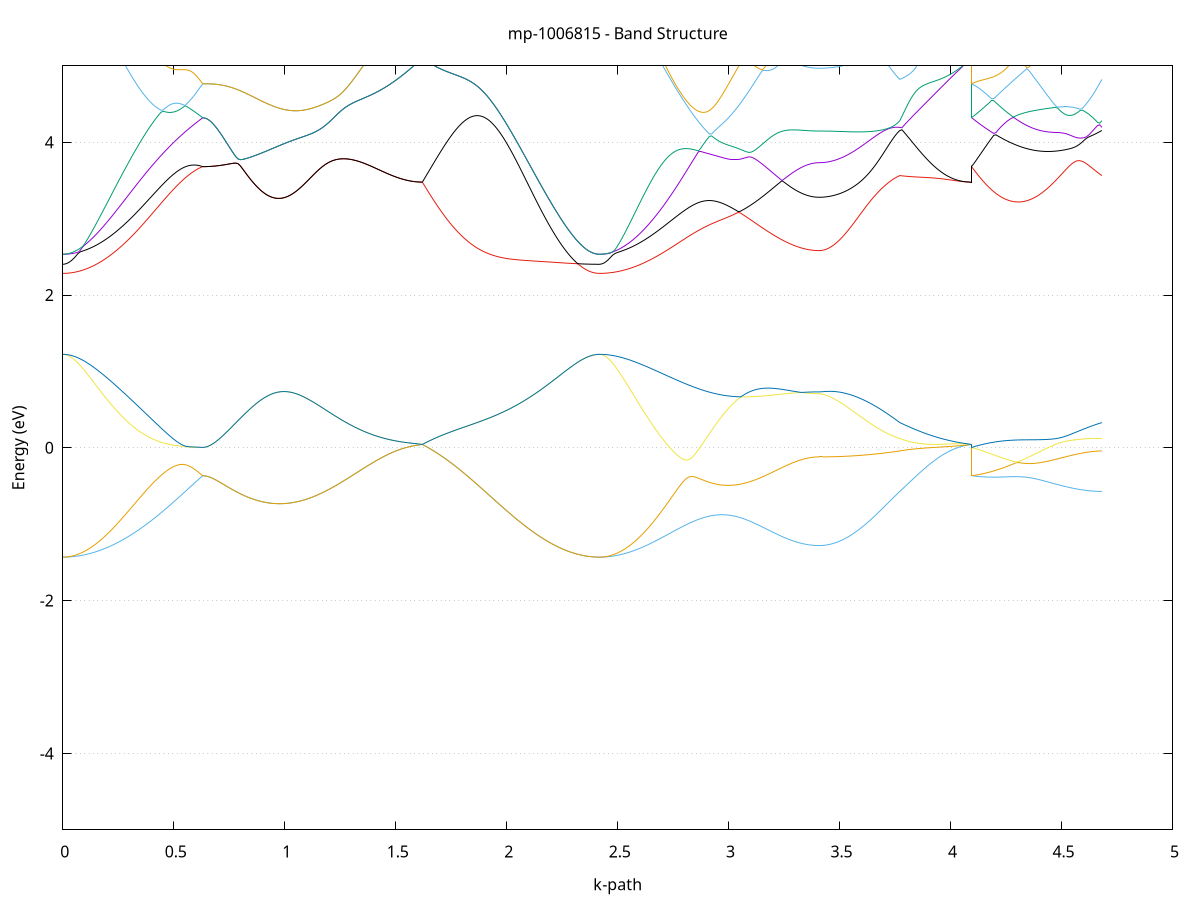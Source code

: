 set title 'mp-1006815 - Band Structure'
set xlabel 'k-path'
set ylabel 'Energy (eV)'
set grid y
set yrange [-5:5]
set terminal png size 800,600
set output 'mp-1006815_bands_gnuplot.png'
plot '-' using 1:2 with lines notitle, '-' using 1:2 with lines notitle, '-' using 1:2 with lines notitle, '-' using 1:2 with lines notitle, '-' using 1:2 with lines notitle, '-' using 1:2 with lines notitle, '-' using 1:2 with lines notitle, '-' using 1:2 with lines notitle, '-' using 1:2 with lines notitle, '-' using 1:2 with lines notitle, '-' using 1:2 with lines notitle, '-' using 1:2 with lines notitle, '-' using 1:2 with lines notitle, '-' using 1:2 with lines notitle, '-' using 1:2 with lines notitle, '-' using 1:2 with lines notitle, '-' using 1:2 with lines notitle, '-' using 1:2 with lines notitle, '-' using 1:2 with lines notitle, '-' using 1:2 with lines notitle, '-' using 1:2 with lines notitle, '-' using 1:2 with lines notitle, '-' using 1:2 with lines notitle, '-' using 1:2 with lines notitle, '-' using 1:2 with lines notitle, '-' using 1:2 with lines notitle, '-' using 1:2 with lines notitle, '-' using 1:2 with lines notitle, '-' using 1:2 with lines notitle, '-' using 1:2 with lines notitle, '-' using 1:2 with lines notitle, '-' using 1:2 with lines notitle, '-' using 1:2 with lines notitle, '-' using 1:2 with lines notitle, '-' using 1:2 with lines notitle, '-' using 1:2 with lines notitle, '-' using 1:2 with lines notitle, '-' using 1:2 with lines notitle, '-' using 1:2 with lines notitle, '-' using 1:2 with lines notitle, '-' using 1:2 with lines notitle, '-' using 1:2 with lines notitle, '-' using 1:2 with lines notitle, '-' using 1:2 with lines notitle, '-' using 1:2 with lines notitle, '-' using 1:2 with lines notitle, '-' using 1:2 with lines notitle, '-' using 1:2 with lines notitle
0.000000 -22.421375
0.009849 -22.421375
0.019697 -22.421275
0.029546 -22.421075
0.039394 -22.420875
0.049243 -22.420575
0.059091 -22.420175
0.068940 -22.419775
0.078789 -22.419275
0.088637 -22.418775
0.098486 -22.418175
0.108334 -22.417475
0.118183 -22.416775
0.128032 -22.415975
0.137880 -22.415175
0.147729 -22.414275
0.157577 -22.413275
0.167426 -22.412275
0.177274 -22.411175
0.187123 -22.409975
0.196972 -22.408775
0.206820 -22.407575
0.216669 -22.406275
0.226517 -22.404875
0.236366 -22.403475
0.246214 -22.401975
0.256063 -22.400475
0.265912 -22.398975
0.275760 -22.397375
0.285609 -22.395675
0.295457 -22.393975
0.305306 -22.392175
0.315155 -22.390375
0.325003 -22.388575
0.334852 -22.386675
0.344700 -22.384775
0.354549 -22.382775
0.364397 -22.380775
0.374246 -22.378775
0.384095 -22.376675
0.393943 -22.374575
0.403792 -22.372475
0.413640 -22.370275
0.423489 -22.368175
0.433337 -22.365875
0.443186 -22.363675
0.453035 -22.361375
0.462883 -22.359075
0.472732 -22.356775
0.482580 -22.354475
0.492429 -22.352075
0.502278 -22.349775
0.512126 -22.347375
0.521975 -22.344975
0.531823 -22.342575
0.541672 -22.340075
0.551520 -22.337675
0.561369 -22.335275
0.571218 -22.332775
0.581066 -22.330375
0.590915 -22.327875
0.600763 -22.325475
0.610612 -22.322975
0.620460 -22.320575
0.630309 -22.318075
0.630309 -22.318075
0.640243 -22.318075
0.650177 -22.318075
0.660111 -22.318075
0.670044 -22.318075
0.679978 -22.317975
0.689912 -22.317975
0.699846 -22.317975
0.709780 -22.317875
0.719714 -22.317875
0.729647 -22.317775
0.739581 -22.317775
0.749515 -22.317675
0.759449 -22.317675
0.769383 -22.317575
0.779317 -22.317475
0.789250 -22.317475
0.799184 -22.317375
0.809118 -22.317275
0.819052 -22.317175
0.828986 -22.317075
0.838920 -22.316975
0.848853 -22.316875
0.858787 -22.316775
0.868721 -22.316675
0.878655 -22.316575
0.888589 -22.316475
0.898523 -22.316375
0.908457 -22.316175
0.918390 -22.316075
0.928324 -22.315975
0.938258 -22.315875
0.948192 -22.315775
0.958126 -22.315575
0.968060 -22.315475
0.977993 -22.315375
0.987927 -22.315175
0.997861 -22.315075
1.007795 -22.314975
1.017729 -22.314875
1.027663 -22.314675
1.037596 -22.314575
1.047530 -22.314475
1.057464 -22.314275
1.067398 -22.314175
1.077332 -22.314075
1.087266 -22.313875
1.097199 -22.313775
1.107133 -22.313675
1.117067 -22.313475
1.127001 -22.313375
1.136935 -22.313275
1.146869 -22.313175
1.156802 -22.312975
1.166736 -22.312875
1.176670 -22.312775
1.186604 -22.312675
1.196538 -22.312575
1.206472 -22.312375
1.216405 -22.312275
1.226339 -22.312175
1.236273 -22.312075
1.246207 -22.311975
1.246207 -22.311975
1.256045 -22.311875
1.265883 -22.311775
1.275721 -22.311675
1.285559 -22.311575
1.295396 -22.311475
1.305234 -22.311375
1.315072 -22.311275
1.324910 -22.311275
1.334748 -22.311175
1.344586 -22.311075
1.354424 -22.310975
1.364262 -22.310875
1.374100 -22.310875
1.383937 -22.310775
1.393775 -22.310675
1.403613 -22.310675
1.413451 -22.310575
1.423289 -22.310575
1.433127 -22.310475
1.442965 -22.310475
1.452803 -22.310375
1.462640 -22.310375
1.472478 -22.310275
1.482316 -22.310275
1.492154 -22.310275
1.501992 -22.310175
1.511830 -22.310175
1.521668 -22.310175
1.531506 -22.310075
1.541344 -22.310075
1.551181 -22.310075
1.561019 -22.310075
1.570857 -22.310075
1.580695 -22.309975
1.590533 -22.309975
1.600371 -22.309975
1.610209 -22.309975
1.620047 -22.309975
1.620047 -22.309975
1.630022 -22.311875
1.639998 -22.313775
1.649973 -22.315575
1.659949 -22.317475
1.669924 -22.319375
1.679899 -22.321275
1.689875 -22.323175
1.699850 -22.325075
1.709826 -22.326975
1.719801 -22.328875
1.729777 -22.330775
1.739752 -22.332775
1.749728 -22.334675
1.759703 -22.336575
1.769679 -22.338575
1.779654 -22.340475
1.789630 -22.342375
1.799605 -22.344275
1.809581 -22.346275
1.819556 -22.348175
1.829531 -22.350075
1.839507 -22.351975
1.849482 -22.353875
1.859458 -22.355775
1.869433 -22.357675
1.879409 -22.359575
1.889384 -22.361475
1.899360 -22.363275
1.909335 -22.365175
1.919311 -22.366975
1.929286 -22.368875
1.939262 -22.370675
1.949237 -22.372475
1.959213 -22.374275
1.969188 -22.375975
1.979164 -22.377775
1.989139 -22.379475
1.999114 -22.381175
2.009090 -22.382875
2.019065 -22.384475
2.029041 -22.386175
2.039016 -22.387775
2.048992 -22.389375
2.058967 -22.390975
2.068943 -22.392475
2.078918 -22.393975
2.088894 -22.395475
2.098869 -22.396875
2.108845 -22.398275
2.118820 -22.399675
2.128796 -22.400975
2.138771 -22.402275
2.148746 -22.403575
2.158722 -22.404875
2.168697 -22.406075
2.178673 -22.407175
2.188648 -22.408275
2.198624 -22.409375
2.208599 -22.410375
2.218575 -22.411375
2.228550 -22.412375
2.238526 -22.413275
2.248501 -22.414075
2.258477 -22.414875
2.268452 -22.415675
2.278428 -22.416375
2.288403 -22.417075
2.298378 -22.417675
2.308354 -22.418275
2.318329 -22.418875
2.328305 -22.419275
2.338280 -22.419775
2.348256 -22.420075
2.358231 -22.420475
2.368207 -22.420675
2.378182 -22.420975
2.388158 -22.421175
2.398133 -22.421275
2.408109 -22.421375
2.418084 -22.421375
2.418084 -22.421375
2.427995 -22.421375
2.437907 -22.421275
2.447818 -22.421075
2.457729 -22.420775
2.467641 -22.420475
2.477552 -22.420175
2.487463 -22.419675
2.497375 -22.419175
2.507286 -22.418575
2.517197 -22.417975
2.527109 -22.417275
2.537020 -22.416475
2.546931 -22.415675
2.556843 -22.414775
2.566754 -22.413875
2.576665 -22.412775
2.586577 -22.411775
2.596488 -22.410575
2.606399 -22.409375
2.616311 -22.408175
2.626222 -22.406875
2.636133 -22.405475
2.646045 -22.404075
2.655956 -22.402575
2.665867 -22.401075
2.675779 -22.399575
2.685690 -22.397875
2.695601 -22.396275
2.705513 -22.394575
2.715424 -22.392775
2.725335 -22.391075
2.735247 -22.389175
2.745158 -22.387375
2.755069 -22.385475
2.764981 -22.383575
2.774892 -22.381575
2.784803 -22.379575
2.794715 -22.377575
2.804626 -22.375475
2.814537 -22.373475
2.824449 -22.371375
2.834360 -22.369275
2.844271 -22.367075
2.854183 -22.364975
2.864094 -22.362775
2.874005 -22.360675
2.883917 -22.358475
2.893828 -22.356275
2.903739 -22.354075
2.913651 -22.351875
2.923562 -22.349675
2.933473 -22.347475
2.943385 -22.345375
2.953296 -22.343175
2.963207 -22.340975
2.973119 -22.338775
2.983030 -22.336675
2.992941 -22.334475
3.002853 -22.332375
3.012764 -22.330275
3.022675 -22.328175
3.032587 -22.326175
3.042498 -22.324075
3.052409 -22.322075
3.062321 -22.320175
3.072232 -22.318175
3.082143 -22.316275
3.092055 -22.316375
3.101966 -22.317975
3.111877 -22.319575
3.121789 -22.321075
3.131700 -22.322575
3.141611 -22.324075
3.151523 -22.325475
3.161434 -22.326775
3.171345 -22.328175
3.181257 -22.329375
3.191168 -22.330675
3.201079 -22.331875
3.210991 -22.332975
3.220902 -22.334075
3.220902 -22.334075
3.230740 -22.335075
3.240578 -22.336075
3.250416 -22.336975
3.260253 -22.337875
3.270091 -22.338775
3.279929 -22.339475
3.289767 -22.340175
3.299605 -22.340875
3.309443 -22.341475
3.319281 -22.342075
3.329119 -22.342575
3.338956 -22.342975
3.348794 -22.343375
3.358632 -22.343675
3.368470 -22.343975
3.378308 -22.344175
3.388146 -22.344275
3.397984 -22.344375
3.407822 -22.344375
3.407822 -22.344375
3.417645 -22.344375
3.427468 -22.344375
3.437291 -22.344275
3.447115 -22.344075
3.456938 -22.343875
3.466761 -22.343675
3.476584 -22.343375
3.486408 -22.343075
3.496231 -22.342675
3.506054 -22.342275
3.515877 -22.341875
3.525701 -22.341375
3.535524 -22.340775
3.545347 -22.340275
3.555170 -22.339675
3.564994 -22.338975
3.574817 -22.338275
3.584640 -22.337575
3.594463 -22.336875
3.604287 -22.336075
3.614110 -22.335175
3.623933 -22.334375
3.633756 -22.333475
3.643580 -22.332475
3.653403 -22.331575
3.663226 -22.330575
3.673049 -22.329475
3.682873 -22.328475
3.692696 -22.327375
3.702519 -22.326275
3.712342 -22.325075
3.722166 -22.323975
3.731989 -22.322775
3.741812 -22.321475
3.751635 -22.320275
3.761459 -22.318975
3.771282 -22.317775
3.771282 -22.317775
3.781093 -22.317075
3.790903 -22.316575
3.800714 -22.315975
3.810525 -22.315475
3.820336 -22.314975
3.830146 -22.314475
3.839957 -22.314075
3.849768 -22.313675
3.859579 -22.313275
3.869389 -22.312975
3.879200 -22.312575
3.889011 -22.312275
3.898822 -22.311975
3.908632 -22.311775
3.918443 -22.311475
3.928254 -22.311275
3.938065 -22.311075
3.947875 -22.310975
3.957686 -22.310775
3.967497 -22.310675
3.977308 -22.310475
3.987118 -22.310375
3.996929 -22.310375
4.006740 -22.310275
4.016551 -22.310175
4.026361 -22.310175
4.036172 -22.310075
4.045983 -22.310075
4.055794 -22.310075
4.065604 -22.309975
4.075415 -22.309975
4.085226 -22.309975
4.095037 -22.309975
4.095037 -22.318075
4.104983 -22.318375
4.114930 -22.318775
4.124876 -22.319075
4.134823 -22.319375
4.144770 -22.319675
4.154716 -22.319975
4.164663 -22.320275
4.174609 -22.320575
4.184556 -22.320775
4.194503 -22.321075
4.204449 -22.321275
4.214396 -22.321475
4.224342 -22.321675
4.234289 -22.321875
4.244235 -22.321975
4.254182 -22.322175
4.264129 -22.322275
4.274075 -22.322375
4.284022 -22.322375
4.293968 -22.322475
4.303915 -22.322475
4.313862 -22.322575
4.323808 -22.322475
4.333755 -22.322475
4.343701 -22.322475
4.353648 -22.322375
4.363594 -22.322275
4.373541 -22.322075
4.383488 -22.321975
4.393434 -22.321775
4.403381 -22.321575
4.413327 -22.321375
4.423274 -22.321075
4.433221 -22.320775
4.443167 -22.320475
4.453114 -22.320175
4.463060 -22.319775
4.473007 -22.319375
4.482954 -22.318975
4.492900 -22.318575
4.502847 -22.318075
4.512793 -22.317575
4.522740 -22.317075
4.532686 -22.316575
4.542633 -22.315975
4.552580 -22.315375
4.562526 -22.314775
4.572473 -22.314075
4.582419 -22.313375
4.592366 -22.312675
4.602313 -22.312375
4.612259 -22.312875
4.622206 -22.313475
4.632152 -22.314075
4.642099 -22.314775
4.652045 -22.315475
4.661992 -22.316175
4.671939 -22.316975
4.681885 -22.317775
e
0.000000 -22.221775
0.009849 -22.221875
0.019697 -22.221975
0.029546 -22.222075
0.039394 -22.222275
0.049243 -22.222475
0.059091 -22.222875
0.068940 -22.223175
0.078789 -22.223575
0.088637 -22.224075
0.098486 -22.224575
0.108334 -22.225175
0.118183 -22.225875
0.128032 -22.226475
0.137880 -22.227275
0.147729 -22.228075
0.157577 -22.228875
0.167426 -22.229775
0.177274 -22.230775
0.187123 -22.231775
0.196972 -22.232775
0.206820 -22.233875
0.216669 -22.235075
0.226517 -22.236275
0.236366 -22.237575
0.246214 -22.238875
0.256063 -22.240175
0.265912 -22.241575
0.275760 -22.243075
0.285609 -22.244475
0.295457 -22.246075
0.305306 -22.247675
0.315155 -22.249275
0.325003 -22.250875
0.334852 -22.252675
0.344700 -22.254375
0.354549 -22.256175
0.364397 -22.257975
0.374246 -22.259875
0.384095 -22.261775
0.393943 -22.263675
0.403792 -22.265675
0.413640 -22.267675
0.423489 -22.269775
0.433337 -22.271775
0.443186 -22.273875
0.453035 -22.276075
0.462883 -22.278175
0.472732 -22.280375
0.482580 -22.282575
0.492429 -22.284875
0.502278 -22.287075
0.512126 -22.289375
0.521975 -22.291675
0.531823 -22.294075
0.541672 -22.296375
0.551520 -22.298775
0.561369 -22.301075
0.571218 -22.303475
0.581066 -22.305875
0.590915 -22.308275
0.600763 -22.310775
0.610612 -22.313175
0.620460 -22.315575
0.630309 -22.318075
0.630309 -22.318075
0.640243 -22.318075
0.650177 -22.318075
0.660111 -22.318075
0.670044 -22.318075
0.679978 -22.317975
0.689912 -22.317975
0.699846 -22.317975
0.709780 -22.317875
0.719714 -22.317875
0.729647 -22.317775
0.739581 -22.317775
0.749515 -22.317675
0.759449 -22.317675
0.769383 -22.317575
0.779317 -22.317475
0.789250 -22.317475
0.799184 -22.317375
0.809118 -22.317275
0.819052 -22.317175
0.828986 -22.317075
0.838920 -22.316975
0.848853 -22.316875
0.858787 -22.316775
0.868721 -22.316675
0.878655 -22.316575
0.888589 -22.316475
0.898523 -22.316375
0.908457 -22.316175
0.918390 -22.316075
0.928324 -22.315975
0.938258 -22.315875
0.948192 -22.315775
0.958126 -22.315575
0.968060 -22.315475
0.977993 -22.315375
0.987927 -22.315175
0.997861 -22.315075
1.007795 -22.314975
1.017729 -22.314875
1.027663 -22.314675
1.037596 -22.314575
1.047530 -22.314475
1.057464 -22.314275
1.067398 -22.314175
1.077332 -22.314075
1.087266 -22.313875
1.097199 -22.313775
1.107133 -22.313675
1.117067 -22.313475
1.127001 -22.313375
1.136935 -22.313275
1.146869 -22.313175
1.156802 -22.312975
1.166736 -22.312875
1.176670 -22.312775
1.186604 -22.312675
1.196538 -22.312575
1.206472 -22.312375
1.216405 -22.312275
1.226339 -22.312175
1.236273 -22.312075
1.246207 -22.311975
1.246207 -22.311975
1.256045 -22.311875
1.265883 -22.311775
1.275721 -22.311675
1.285559 -22.311575
1.295396 -22.311475
1.305234 -22.311375
1.315072 -22.311275
1.324910 -22.311275
1.334748 -22.311175
1.344586 -22.311075
1.354424 -22.310975
1.364262 -22.310875
1.374100 -22.310875
1.383937 -22.310775
1.393775 -22.310675
1.403613 -22.310675
1.413451 -22.310575
1.423289 -22.310575
1.433127 -22.310475
1.442965 -22.310475
1.452803 -22.310375
1.462640 -22.310375
1.472478 -22.310275
1.482316 -22.310275
1.492154 -22.310275
1.501992 -22.310175
1.511830 -22.310175
1.521668 -22.310175
1.531506 -22.310075
1.541344 -22.310075
1.551181 -22.310075
1.561019 -22.310075
1.570857 -22.310075
1.580695 -22.309975
1.590533 -22.309975
1.600371 -22.309975
1.610209 -22.309975
1.620047 -22.309975
1.620047 -22.309975
1.630022 -22.308175
1.639998 -22.306275
1.649973 -22.304475
1.659949 -22.302675
1.669924 -22.300875
1.679899 -22.299075
1.689875 -22.297275
1.699850 -22.295475
1.709826 -22.293775
1.719801 -22.291975
1.729777 -22.290275
1.739752 -22.288575
1.749728 -22.286875
1.759703 -22.285175
1.769679 -22.283475
1.779654 -22.281775
1.789630 -22.280175
1.799605 -22.278575
1.809581 -22.276875
1.819556 -22.275275
1.829531 -22.273775
1.839507 -22.272175
1.849482 -22.270575
1.859458 -22.269075
1.869433 -22.267575
1.879409 -22.266075
1.889384 -22.264575
1.899360 -22.263175
1.909335 -22.261675
1.919311 -22.260275
1.929286 -22.258875
1.939262 -22.257475
1.949237 -22.256175
1.959213 -22.254775
1.969188 -22.253475
1.979164 -22.252175
1.989139 -22.250875
1.999114 -22.249675
2.009090 -22.248475
2.019065 -22.247275
2.029041 -22.246075
2.039016 -22.244875
2.048992 -22.243775
2.058967 -22.242675
2.068943 -22.241575
2.078918 -22.240475
2.088894 -22.239475
2.098869 -22.238475
2.108845 -22.237475
2.118820 -22.236575
2.128796 -22.235575
2.138771 -22.234675
2.148746 -22.233875
2.158722 -22.232975
2.168697 -22.232175
2.178673 -22.231375
2.188648 -22.230575
2.198624 -22.229875
2.208599 -22.229175
2.218575 -22.228475
2.228550 -22.227875
2.238526 -22.227275
2.248501 -22.226675
2.258477 -22.226175
2.268452 -22.225575
2.278428 -22.225175
2.288403 -22.224675
2.298378 -22.224275
2.308354 -22.223875
2.318329 -22.223475
2.328305 -22.223175
2.338280 -22.222875
2.348256 -22.222675
2.358231 -22.222475
2.368207 -22.222275
2.378182 -22.222075
2.388158 -22.221975
2.398133 -22.221875
2.408109 -22.221875
2.418084 -22.221775
2.418084 -22.221775
2.427995 -22.221875
2.437907 -22.221975
2.447818 -22.222075
2.457729 -22.222275
2.467641 -22.222575
2.477552 -22.222975
2.487463 -22.223375
2.497375 -22.223775
2.507286 -22.224275
2.517197 -22.224875
2.527109 -22.225475
2.537020 -22.226175
2.546931 -22.226975
2.556843 -22.227775
2.566754 -22.228575
2.576665 -22.229575
2.586577 -22.230475
2.596488 -22.231475
2.606399 -22.232575
2.616311 -22.233675
2.626222 -22.234875
2.636133 -22.236075
2.646045 -22.237375
2.655956 -22.238675
2.665867 -22.239975
2.675779 -22.241375
2.685690 -22.242875
2.695601 -22.244375
2.705513 -22.245875
2.715424 -22.247375
2.725335 -22.248975
2.735247 -22.250675
2.745158 -22.252275
2.755069 -22.253975
2.764981 -22.255675
2.774892 -22.257475
2.784803 -22.259175
2.794715 -22.260975
2.804626 -22.262775
2.814537 -22.264675
2.824449 -22.266475
2.834360 -22.268375
2.844271 -22.270275
2.854183 -22.272175
2.864094 -22.274075
2.874005 -22.275975
2.883917 -22.277875
2.893828 -22.279775
2.903739 -22.281675
2.913651 -22.283675
2.923562 -22.285575
2.933473 -22.287475
2.943385 -22.289375
2.953296 -22.291375
2.963207 -22.293275
2.973119 -22.295175
2.983030 -22.296975
2.992941 -22.298875
3.002853 -22.300775
3.012764 -22.302575
3.022675 -22.304375
3.032587 -22.306175
3.042498 -22.307975
3.052409 -22.309675
3.062321 -22.311475
3.072232 -22.313075
3.082143 -22.314775
3.092055 -22.314375
3.101966 -22.312575
3.111877 -22.310775
3.121789 -22.308975
3.131700 -22.307275
3.141611 -22.305575
3.151523 -22.303975
3.161434 -22.302375
3.171345 -22.300875
3.181257 -22.299375
3.191168 -22.297875
3.201079 -22.296575
3.210991 -22.295175
3.220902 -22.293975
3.220902 -22.293975
3.230740 -22.292775
3.240578 -22.291575
3.250416 -22.290475
3.260253 -22.289475
3.270091 -22.288575
3.279929 -22.287675
3.289767 -22.286775
3.299605 -22.285975
3.309443 -22.285275
3.319281 -22.284675
3.329119 -22.284075
3.338956 -22.283575
3.348794 -22.283175
3.358632 -22.282775
3.368470 -22.282475
3.378308 -22.282175
3.388146 -22.282075
3.397984 -22.281975
3.407822 -22.281875
3.407822 -22.281875
3.417645 -22.281975
3.427468 -22.281975
3.437291 -22.282075
3.447115 -22.282175
3.456938 -22.282375
3.466761 -22.282575
3.476584 -22.282775
3.486408 -22.283075
3.496231 -22.283375
3.506054 -22.283675
3.515877 -22.284075
3.525701 -22.284475
3.535524 -22.284875
3.545347 -22.285375
3.555170 -22.285875
3.564994 -22.286375
3.574817 -22.286975
3.584640 -22.287575
3.594463 -22.288275
3.604287 -22.288975
3.614110 -22.289675
3.623933 -22.290375
3.633756 -22.291175
3.643580 -22.291975
3.653403 -22.292775
3.663226 -22.293675
3.673049 -22.294575
3.682873 -22.295575
3.692696 -22.296475
3.702519 -22.297475
3.712342 -22.298475
3.722166 -22.299575
3.731989 -22.300675
3.741812 -22.301775
3.751635 -22.302875
3.761459 -22.304075
3.771282 -22.305275
3.771282 -22.305275
3.781093 -22.305675
3.790903 -22.306075
3.800714 -22.306475
3.810525 -22.306775
3.820336 -22.307175
3.830146 -22.307475
3.839957 -22.307775
3.849768 -22.308075
3.859579 -22.308275
3.869389 -22.308475
3.879200 -22.308675
3.889011 -22.308875
3.898822 -22.309075
3.908632 -22.309175
3.918443 -22.309375
3.928254 -22.309475
3.938065 -22.309575
3.947875 -22.309675
3.957686 -22.309775
3.967497 -22.309775
3.977308 -22.309875
3.987118 -22.309875
3.996929 -22.309975
4.006740 -22.309975
4.016551 -22.309975
4.026361 -22.309975
4.036172 -22.309975
4.045983 -22.309975
4.055794 -22.309975
4.065604 -22.309975
4.075415 -22.309975
4.085226 -22.309975
4.095037 -22.309975
4.095037 -22.318075
4.104983 -22.317675
4.114930 -22.317375
4.124876 -22.316975
4.134823 -22.316675
4.144770 -22.316275
4.154716 -22.315875
4.164663 -22.315475
4.174609 -22.315075
4.184556 -22.314775
4.194503 -22.314375
4.204449 -22.313975
4.214396 -22.313575
4.224342 -22.313275
4.234289 -22.312875
4.244235 -22.312575
4.254182 -22.312175
4.264129 -22.311875
4.274075 -22.311475
4.284022 -22.311175
4.293968 -22.310875
4.303915 -22.310575
4.313862 -22.310275
4.323808 -22.310075
4.333755 -22.309775
4.343701 -22.309575
4.353648 -22.309375
4.363594 -22.309175
4.373541 -22.308975
4.383488 -22.308775
4.393434 -22.308675
4.403381 -22.308575
4.413327 -22.308475
4.423274 -22.308375
4.433221 -22.308375
4.443167 -22.308375
4.453114 -22.308375
4.463060 -22.308375
4.473007 -22.308475
4.482954 -22.308575
4.492900 -22.308675
4.502847 -22.308875
4.512793 -22.309075
4.522740 -22.309275
4.532686 -22.309575
4.542633 -22.309875
4.552580 -22.310175
4.562526 -22.310575
4.572473 -22.310975
4.582419 -22.311375
4.592366 -22.311875
4.602313 -22.311975
4.612259 -22.311175
4.622206 -22.310475
4.632152 -22.309575
4.642099 -22.308775
4.652045 -22.307975
4.661992 -22.307075
4.671939 -22.306175
4.681885 -22.305275
e
0.000000 -9.666175
0.009849 -9.666175
0.019697 -9.666275
0.029546 -9.666375
0.039394 -9.666475
0.049243 -9.666675
0.059091 -9.666975
0.068940 -9.667275
0.078789 -9.667675
0.088637 -9.668175
0.098486 -9.668875
0.108334 -9.669575
0.118183 -9.670475
0.128032 -9.671575
0.137880 -9.672775
0.147729 -9.674075
0.157577 -9.675675
0.167426 -9.677375
0.177274 -9.679275
0.187123 -9.681375
0.196972 -9.683575
0.206820 -9.685975
0.216669 -9.688575
0.226517 -9.691375
0.236366 -9.694275
0.246214 -9.697275
0.256063 -9.700375
0.265912 -9.703675
0.275760 -9.706975
0.285609 -9.710375
0.295457 -9.713875
0.305306 -9.717475
0.315155 -9.721075
0.325003 -9.724575
0.334852 -9.728275
0.344700 -9.731775
0.354549 -9.735375
0.364397 -9.738875
0.374246 -9.742375
0.384095 -9.745775
0.393943 -9.749075
0.403792 -9.752275
0.413640 -9.755375
0.423489 -9.758375
0.433337 -9.761175
0.443186 -9.763875
0.453035 -9.766375
0.462883 -9.768675
0.472732 -9.770875
0.482580 -9.772775
0.492429 -9.774475
0.502278 -9.775975
0.512126 -9.777175
0.521975 -9.778175
0.531823 -9.778875
0.541672 -9.779275
0.551520 -9.779375
0.561369 -9.779275
0.571218 -9.778775
0.581066 -9.778075
0.590915 -9.776975
0.600763 -9.775575
0.610612 -9.773775
0.620460 -9.771675
0.630309 -9.769275
0.630309 -9.769275
0.640243 -9.769775
0.650177 -9.771275
0.660111 -9.773775
0.670044 -9.777175
0.679978 -9.781475
0.689912 -9.786675
0.699846 -9.792675
0.709780 -9.799275
0.719714 -9.806475
0.729647 -9.814275
0.739581 -9.822575
0.749515 -9.831275
0.759449 -9.840275
0.769383 -9.849575
0.779317 -9.859075
0.789250 -9.868775
0.799184 -9.878475
0.809118 -9.888375
0.819052 -9.898175
0.828986 -9.908075
0.838920 -9.917875
0.848853 -9.927575
0.858787 -9.937175
0.868721 -9.946575
0.878655 -9.955875
0.888589 -9.964975
0.898523 -9.973775
0.908457 -9.982475
0.918390 -9.990875
0.928324 -9.998975
0.938258 -10.006775
0.948192 -10.014375
0.958126 -10.021575
0.968060 -10.028475
0.977993 -10.035075
0.987927 -10.041375
0.997861 -10.047275
1.007795 -10.052775
1.017729 -10.057975
1.027663 -10.062775
1.037596 -10.067275
1.047530 -10.071275
1.057464 -10.074975
1.067398 -10.078275
1.077332 -10.081275
1.087266 -10.083775
1.097199 -10.085975
1.107133 -10.087675
1.117067 -10.089075
1.127001 -10.090075
1.136935 -10.090675
1.146869 -10.090875
1.156802 -10.090675
1.166736 -10.090175
1.176670 -10.089275
1.186604 -10.087975
1.196538 -10.086375
1.206472 -10.084375
1.216405 -10.082075
1.226339 -10.079375
1.236273 -10.076375
1.246207 -10.073075
1.246207 -10.073075
1.256045 -10.069575
1.265883 -10.065675
1.275721 -10.061575
1.285559 -10.057175
1.295396 -10.052475
1.305234 -10.047575
1.315072 -10.042475
1.324910 -10.037175
1.334748 -10.031775
1.344586 -10.026075
1.354424 -10.020275
1.364262 -10.014375
1.374100 -10.008375
1.383937 -10.002275
1.393775 -9.996175
1.403613 -9.990075
1.413451 -9.983875
1.423289 -9.977775
1.433127 -9.971775
1.442965 -9.965775
1.452803 -9.959975
1.462640 -9.954275
1.472478 -9.948675
1.482316 -9.943375
1.492154 -9.938275
1.501992 -9.933475
1.511830 -9.928875
1.521668 -9.924675
1.531506 -9.920675
1.541344 -9.917175
1.551181 -9.913975
1.561019 -9.911175
1.570857 -9.908775
1.580695 -9.906775
1.590533 -9.905275
1.600371 -9.904075
1.610209 -9.903475
1.620047 -9.903175
1.620047 -9.903175
1.630022 -9.917775
1.639998 -9.931675
1.649973 -9.944975
1.659949 -9.957775
1.669924 -9.969875
1.679899 -9.981375
1.689875 -9.992275
1.699850 -10.002375
1.709826 -10.011975
1.719801 -10.020775
1.729777 -10.028875
1.739752 -10.036375
1.749728 -10.043075
1.759703 -10.049075
1.769679 -10.054375
1.779654 -10.058975
1.789630 -10.062775
1.799605 -10.065875
1.809581 -10.068275
1.819556 -10.069875
1.829531 -10.070675
1.839507 -10.070775
1.849482 -10.070075
1.859458 -10.068575
1.869433 -10.066375
1.879409 -10.063475
1.889384 -10.059675
1.899360 -10.055175
1.909335 -10.049875
1.919311 -10.043875
1.929286 -10.037075
1.939262 -10.029475
1.949237 -10.021175
1.959213 -10.012075
1.969188 -10.002175
1.979164 -9.991575
1.989139 -9.980175
1.999114 -9.968075
2.009090 -9.955175
2.019065 -9.941575
2.029041 -9.927275
2.039016 -9.912175
2.048992 -9.896375
2.058967 -9.879875
2.068943 -9.862675
2.078918 -9.844675
2.088894 -9.826075
2.098869 -9.806775
2.108845 -9.786775
2.118820 -9.766175
2.128796 -9.744875
2.138771 -9.722875
2.148746 -9.700275
2.158722 -9.677075
2.168697 -9.653275
2.178673 -9.628875
2.188648 -9.603875
2.198624 -9.578375
2.208599 -9.552275
2.218575 -9.554175
2.228550 -9.564375
2.238526 -9.574175
2.248501 -9.583575
2.258477 -9.592575
2.268452 -9.601175
2.278428 -9.609275
2.288403 -9.616875
2.298378 -9.623975
2.308354 -9.630575
2.318329 -9.636675
2.328305 -9.642175
2.338280 -9.647175
2.348256 -9.651575
2.358231 -9.655475
2.368207 -9.658675
2.378182 -9.661375
2.388158 -9.663475
2.398133 -9.664975
2.408109 -9.665875
2.418084 -9.666175
2.418084 -9.666175
2.427995 -9.666275
2.437907 -9.666475
2.447818 -9.666975
2.457729 -9.667575
2.467641 -9.668475
2.477552 -9.669575
2.487463 -9.670875
2.497375 -9.672475
2.507286 -9.674375
2.517197 -9.676575
2.527109 -9.679075
2.537020 -9.682075
2.546931 -9.685375
2.556843 -9.689075
2.566754 -9.693275
2.576665 -9.697775
2.586577 -9.702775
2.596488 -9.708275
2.606399 -9.714075
2.616311 -9.720375
2.626222 -9.727075
2.636133 -9.734175
2.646045 -9.741675
2.655956 -9.749575
2.665867 -9.757775
2.675779 -9.766375
2.685690 -9.775275
2.695601 -9.784575
2.705513 -9.794075
2.715424 -9.803975
2.725335 -9.814075
2.735247 -9.824375
2.745158 -9.834975
2.755069 -9.845875
2.764981 -9.856875
2.774892 -9.868075
2.784803 -9.879475
2.794715 -9.890975
2.804626 -9.902675
2.814537 -9.914475
2.824449 -9.926375
2.834360 -9.938475
2.844271 -9.950575
2.854183 -9.962675
2.864094 -9.974975
2.874005 -9.987175
2.883917 -9.999475
2.893828 -10.011775
2.903739 -10.024075
2.913651 -10.036275
2.923562 -10.048575
2.933473 -10.060775
2.943385 -10.072875
2.953296 -10.084975
2.963207 -10.096875
2.973119 -10.108775
2.983030 -10.120575
2.992941 -10.132275
3.002853 -10.143775
3.012764 -10.155175
3.022675 -10.166375
3.032587 -10.177475
3.042498 -10.188375
3.052409 -10.199175
3.062321 -10.209675
3.072232 -10.219975
3.082143 -10.230175
3.092055 -10.240075
3.101966 -10.249775
3.111877 -10.259275
3.121789 -10.268475
3.131700 -10.277475
3.141611 -10.286175
3.151523 -10.294575
3.161434 -10.302775
3.171345 -10.310675
3.181257 -10.318375
3.191168 -10.325675
3.201079 -10.332775
3.210991 -10.339475
3.220902 -10.345975
3.220902 -10.345975
3.230740 -10.352075
3.240578 -10.357875
3.250416 -10.363375
3.260253 -10.368575
3.270091 -10.373375
3.279929 -10.377975
3.289767 -10.382175
3.299605 -10.386075
3.309443 -10.389575
3.319281 -10.392875
3.329119 -10.395775
3.338956 -10.398275
3.348794 -10.400475
3.358632 -10.402375
3.368470 -10.403975
3.378308 -10.405175
3.388146 -10.405975
3.397984 -10.406475
3.407822 -10.406675
3.407822 -10.406675
3.417645 -10.406475
3.427468 -10.405875
3.437291 -10.404775
3.447115 -10.403275
3.456938 -10.401375
3.466761 -10.398975
3.476584 -10.396175
3.486408 -10.392975
3.496231 -10.389375
3.506054 -10.385275
3.515877 -10.380875
3.525701 -10.375975
3.535524 -10.370675
3.545347 -10.364975
3.555170 -10.358775
3.564994 -10.352275
3.574817 -10.345275
3.584640 -10.337975
3.594463 -10.330175
3.604287 -10.322075
3.614110 -10.313575
3.623933 -10.304575
3.633756 -10.295275
3.643580 -10.285575
3.653403 -10.275475
3.663226 -10.265075
3.673049 -10.254175
3.682873 -10.243075
3.692696 -10.231475
3.702519 -10.219575
3.712342 -10.207375
3.722166 -10.194775
3.731989 -10.181875
3.741812 -10.168675
3.751635 -10.155075
3.761459 -10.141175
3.771282 -10.127075
3.771282 -10.127075
3.781093 -10.119275
3.790903 -10.111175
3.800714 -10.102775
3.810525 -10.094175
3.820336 -10.085275
3.830146 -10.076275
3.839957 -10.066975
3.849768 -10.057675
3.859579 -10.048275
3.869389 -10.038775
3.879200 -10.029275
3.889011 -10.019775
3.898822 -10.010275
3.908632 -10.000975
3.918443 -9.991875
3.928254 -9.982975
3.938065 -9.974275
3.947875 -9.965975
3.957686 -9.957975
3.967497 -9.950475
3.977308 -9.943375
3.987118 -9.936775
3.996929 -9.930775
4.006740 -9.925275
4.016551 -9.920475
4.026361 -9.916175
4.036172 -9.912575
4.045983 -9.909575
4.055794 -9.907175
4.065604 -9.905375
4.075415 -9.904175
4.085226 -9.903475
4.095037 -9.903175
4.095037 -9.769275
4.104983 -9.784575
4.114930 -9.799875
4.124876 -9.814975
4.134823 -9.829975
4.144770 -9.844775
4.154716 -9.859275
4.164663 -9.873575
4.174609 -9.887475
4.184556 -9.901075
4.194503 -9.914275
4.204449 -9.927175
4.214396 -9.939575
4.224342 -9.951575
4.234289 -9.963175
4.244235 -9.974275
4.254182 -9.984975
4.264129 -9.995175
4.274075 -10.004875
4.284022 -10.014075
4.293968 -10.022775
4.303915 -10.030975
4.313862 -10.038575
4.323808 -10.045775
4.333755 -10.052275
4.343701 -10.058375
4.353648 -10.063875
4.363594 -10.068875
4.373541 -10.073275
4.383488 -10.077075
4.393434 -10.080375
4.403381 -10.083075
4.413327 -10.085275
4.423274 -10.086875
4.433221 -10.087875
4.443167 -10.088275
4.453114 -10.088175
4.463060 -10.087475
4.473007 -10.086275
4.482954 -10.084475
4.492900 -10.082075
4.502847 -10.079175
4.512793 -10.075675
4.522740 -10.071575
4.532686 -10.066975
4.542633 -10.061775
4.552580 -10.056175
4.562526 -10.049875
4.572473 -10.043175
4.582419 -10.035875
4.592366 -10.038675
4.602313 -10.049875
4.612259 -10.060775
4.622206 -10.071275
4.632152 -10.081475
4.642099 -10.091375
4.652045 -10.100875
4.661992 -10.109975
4.671939 -10.118675
4.681885 -10.127075
e
0.000000 -9.531475
0.009849 -9.531375
0.019697 -9.531275
0.029546 -9.531075
0.039394 -9.530775
0.049243 -9.530275
0.059091 -9.529775
0.068940 -9.529075
0.078789 -9.528175
0.088637 -9.527275
0.098486 -9.526075
0.108334 -9.524775
0.118183 -9.523175
0.128032 -9.521375
0.137880 -9.519375
0.147729 -9.517175
0.157577 -9.514675
0.167426 -9.511975
0.177274 -9.508875
0.187123 -9.505675
0.196972 -9.502075
0.206820 -9.498275
0.216669 -9.494175
0.226517 -9.489875
0.236366 -9.485275
0.246214 -9.480475
0.256063 -9.475375
0.265912 -9.470075
0.275760 -9.464575
0.285609 -9.458875
0.295457 -9.457875
0.305306 -9.467975
0.315155 -9.482175
0.325003 -9.496875
0.334852 -9.511375
0.344700 -9.525675
0.354549 -9.539675
0.364397 -9.553375
0.374246 -9.566575
0.384095 -9.579475
0.393943 -9.591975
0.403792 -9.604075
0.413640 -9.615775
0.423489 -9.627075
0.433337 -9.637875
0.443186 -9.648375
0.453035 -9.658475
0.462883 -9.668075
0.472732 -9.677275
0.482580 -9.686075
0.492429 -9.694475
0.502278 -9.702475
0.512126 -9.709975
0.521975 -9.717075
0.531823 -9.723875
0.541672 -9.730175
0.551520 -9.736075
0.561369 -9.741575
0.571218 -9.746675
0.581066 -9.751375
0.590915 -9.755775
0.600763 -9.759675
0.610612 -9.763275
0.620460 -9.766375
0.630309 -9.769275
0.630309 -9.769275
0.640243 -9.769775
0.650177 -9.771275
0.660111 -9.773775
0.670044 -9.777175
0.679978 -9.781475
0.689912 -9.786675
0.699846 -9.792675
0.709780 -9.799275
0.719714 -9.806475
0.729647 -9.814275
0.739581 -9.822575
0.749515 -9.831275
0.759449 -9.840275
0.769383 -9.849575
0.779317 -9.859075
0.789250 -9.868775
0.799184 -9.878475
0.809118 -9.888375
0.819052 -9.898175
0.828986 -9.908075
0.838920 -9.917875
0.848853 -9.927575
0.858787 -9.937175
0.868721 -9.946575
0.878655 -9.955875
0.888589 -9.964975
0.898523 -9.973775
0.908457 -9.982475
0.918390 -9.990875
0.928324 -9.998975
0.938258 -10.006775
0.948192 -10.014375
0.958126 -10.021575
0.968060 -10.028475
0.977993 -10.035075
0.987927 -10.041375
0.997861 -10.047275
1.007795 -10.052775
1.017729 -10.057975
1.027663 -10.062775
1.037596 -10.067275
1.047530 -10.071275
1.057464 -10.074975
1.067398 -10.078275
1.077332 -10.081275
1.087266 -10.083775
1.097199 -10.085975
1.107133 -10.087675
1.117067 -10.089075
1.127001 -10.090075
1.136935 -10.090675
1.146869 -10.090875
1.156802 -10.090675
1.166736 -10.090175
1.176670 -10.089275
1.186604 -10.087975
1.196538 -10.086375
1.206472 -10.084375
1.216405 -10.082075
1.226339 -10.079375
1.236273 -10.076375
1.246207 -10.073075
1.246207 -10.073075
1.256045 -10.069575
1.265883 -10.065675
1.275721 -10.061575
1.285559 -10.057175
1.295396 -10.052475
1.305234 -10.047575
1.315072 -10.042475
1.324910 -10.037175
1.334748 -10.031775
1.344586 -10.026075
1.354424 -10.020275
1.364262 -10.014375
1.374100 -10.008375
1.383937 -10.002275
1.393775 -9.996175
1.403613 -9.990075
1.413451 -9.983875
1.423289 -9.977775
1.433127 -9.971775
1.442965 -9.965775
1.452803 -9.959975
1.462640 -9.954275
1.472478 -9.948675
1.482316 -9.943375
1.492154 -9.938275
1.501992 -9.933475
1.511830 -9.928875
1.521668 -9.924675
1.531506 -9.920675
1.541344 -9.917175
1.551181 -9.913975
1.561019 -9.911175
1.570857 -9.908775
1.580695 -9.906775
1.590533 -9.905275
1.600371 -9.904075
1.610209 -9.903475
1.620047 -9.903175
1.620047 -9.903175
1.630022 -9.888175
1.639998 -9.872575
1.649973 -9.856475
1.659949 -9.839875
1.669924 -9.822875
1.679899 -9.805375
1.689875 -9.787475
1.699850 -9.769275
1.709826 -9.750675
1.719801 -9.731775
1.729777 -9.712675
1.739752 -9.693375
1.749728 -9.673875
1.759703 -9.654175
1.769679 -9.634575
1.779654 -9.614875
1.789630 -9.595175
1.799605 -9.575675
1.809581 -9.556375
1.819556 -9.537375
1.829531 -9.518775
1.839507 -9.500575
1.849482 -9.482975
1.859458 -9.466075
1.869433 -9.449875
1.879409 -9.434575
1.889384 -9.433575
1.899360 -9.437875
1.909335 -9.441975
1.919311 -9.446075
1.929286 -9.449975
1.939262 -9.453775
1.949237 -9.457475
1.959213 -9.461075
1.969188 -9.464575
1.979164 -9.467975
1.989139 -9.471275
1.999114 -9.474375
2.009090 -9.477475
2.019065 -9.480475
2.029041 -9.483275
2.039016 -9.486075
2.048992 -9.488675
2.058967 -9.491275
2.068943 -9.493775
2.078918 -9.496075
2.088894 -9.498375
2.098869 -9.500575
2.108845 -9.502675
2.118820 -9.504675
2.128796 -9.506575
2.138771 -9.508375
2.148746 -9.510175
2.158722 -9.511875
2.168697 -9.513475
2.178673 -9.514975
2.188648 -9.521875
2.198624 -9.532975
2.208599 -9.543675
2.218575 -9.525775
2.228550 -9.521375
2.238526 -9.522475
2.248501 -9.523475
2.258477 -9.524375
2.268452 -9.525275
2.278428 -9.526075
2.288403 -9.526875
2.298378 -9.527575
2.308354 -9.528175
2.318329 -9.528775
2.328305 -9.529275
2.338280 -9.529775
2.348256 -9.530175
2.358231 -9.530475
2.368207 -9.530775
2.378182 -9.531075
2.388158 -9.531275
2.398133 -9.531375
2.408109 -9.531475
2.418084 -9.531475
2.418084 -9.531475
2.427995 -9.531475
2.437907 -9.531475
2.447818 -9.531375
2.457729 -9.531275
2.467641 -9.531175
2.477552 -9.530975
2.487463 -9.530675
2.497375 -9.530175
2.507286 -9.529675
2.517197 -9.528875
2.527109 -9.527975
2.537020 -9.526775
2.546931 -9.525375
2.556843 -9.523675
2.566754 -9.521675
2.576665 -9.519375
2.586577 -9.516775
2.596488 -9.513975
2.606399 -9.510775
2.616311 -9.507275
2.626222 -9.503375
2.636133 -9.499275
2.646045 -9.494875
2.655956 -9.490175
2.665867 -9.485275
2.675779 -9.479975
2.685690 -9.474475
2.695601 -9.468775
2.705513 -9.462875
2.715424 -9.456675
2.725335 -9.450375
2.735247 -9.443975
2.745158 -9.437575
2.755069 -9.431775
2.764981 -9.429175
2.774892 -9.436675
2.784803 -9.449375
2.794715 -9.462975
2.804626 -9.476475
2.814537 -9.489875
2.824449 -9.502875
2.834360 -9.515675
2.844271 -9.528075
2.854183 -9.540075
2.864094 -9.551775
2.874005 -9.563175
2.883917 -9.574175
2.893828 -9.584775
2.903739 -9.594975
2.913651 -9.604875
2.923562 -9.614375
2.933473 -9.623475
2.943385 -9.632275
2.953296 -9.640675
2.963207 -9.648675
2.973119 -9.656275
2.983030 -9.663675
2.992941 -9.670575
3.002853 -9.677175
3.012764 -9.683375
3.022675 -9.689275
3.032587 -9.694875
3.042498 -9.700075
3.052409 -9.704975
3.062321 -9.709575
3.072232 -9.713875
3.082143 -9.717775
3.092055 -9.721475
3.101966 -9.724875
3.111877 -9.727975
3.121789 -9.730775
3.131700 -9.733375
3.141611 -9.735675
3.151523 -9.737775
3.161434 -9.739575
3.171345 -9.741275
3.181257 -9.742675
3.191168 -9.743975
3.201079 -9.744975
3.210991 -9.745975
3.220902 -9.746675
3.220902 -9.746675
3.230740 -9.747275
3.240578 -9.747775
3.250416 -9.748175
3.260253 -9.748475
3.270091 -9.748675
3.279929 -9.748775
3.289767 -9.748875
3.299605 -9.748875
3.309443 -9.748875
3.319281 -9.748775
3.329119 -9.748675
3.338956 -9.748575
3.348794 -9.748475
3.358632 -9.748375
3.368470 -9.748275
3.378308 -9.748275
3.388146 -9.748175
3.397984 -9.748175
3.407822 -9.748175
3.407822 -9.748175
3.417645 -9.747975
3.427468 -9.747575
3.437291 -9.746875
3.447115 -9.745875
3.456938 -9.744575
3.466761 -9.742975
3.476584 -9.741075
3.486408 -9.738975
3.496231 -9.736575
3.506054 -9.733875
3.515877 -9.730875
3.525701 -9.727575
3.535524 -9.724075
3.545347 -9.720275
3.555170 -9.716175
3.564994 -9.711775
3.574817 -9.707175
3.584640 -9.702275
3.594463 -9.697075
3.604287 -9.700475
3.614110 -9.715275
3.623933 -9.730075
3.633756 -9.744975
3.643580 -9.759775
3.653403 -9.774575
3.663226 -9.789175
3.673049 -9.803675
3.682873 -9.818075
3.692696 -9.832275
3.702519 -9.846175
3.712342 -9.859875
3.722166 -9.873275
3.731989 -9.886475
3.741812 -9.899275
3.751635 -9.911775
3.761459 -9.923975
3.771282 -9.935775
3.771282 -9.935775
3.781093 -9.937375
3.790903 -9.938775
3.800714 -9.939875
3.810525 -9.940775
3.820336 -9.941375
3.830146 -9.941675
3.839957 -9.941875
3.849768 -9.941675
3.859579 -9.941375
3.869389 -9.940775
3.879200 -9.939975
3.889011 -9.938875
3.898822 -9.937675
3.908632 -9.936275
3.918443 -9.934775
3.928254 -9.932975
3.938065 -9.931075
3.947875 -9.929075
3.957686 -9.926975
3.967497 -9.924875
3.977308 -9.922575
3.987118 -9.920375
3.996929 -9.918075
4.006740 -9.915775
4.016551 -9.913675
4.026361 -9.911575
4.036172 -9.909575
4.045983 -9.907875
4.055794 -9.906275
4.065604 -9.904975
4.075415 -9.904075
4.085226 -9.903475
4.095037 -9.903175
4.095037 -9.769275
4.104983 -9.753875
4.114930 -9.738675
4.124876 -9.723575
4.134823 -9.708675
4.144770 -9.694275
4.154716 -9.680375
4.164663 -9.667275
4.174609 -9.654975
4.184556 -9.643875
4.194503 -9.634175
4.204449 -9.626075
4.214396 -9.619875
4.224342 -9.615775
4.234289 -9.613875
4.244235 -9.614175
4.254182 -9.616575
4.264129 -9.620975
4.274075 -9.627175
4.284022 -9.634975
4.293968 -9.644075
4.303915 -9.654175
4.313862 -9.665275
4.323808 -9.676975
4.333755 -9.689375
4.343701 -9.702275
4.353648 -9.715475
4.363594 -9.729075
4.373541 -9.742875
4.383488 -9.756875
4.393434 -9.770975
4.403381 -9.785175
4.413327 -9.799475
4.423274 -9.813775
4.433221 -9.828075
4.443167 -9.842275
4.453114 -9.856475
4.463060 -9.870575
4.473007 -9.884675
4.482954 -9.898575
4.492900 -9.912275
4.502847 -9.925875
4.512793 -9.939275
4.522740 -9.952575
4.532686 -9.965575
4.542633 -9.978375
4.552580 -9.990975
4.562526 -10.003275
4.572473 -10.015375
4.582419 -10.027175
4.592366 -10.027975
4.602313 -10.019675
4.612259 -10.010875
4.622206 -10.001575
4.632152 -9.991675
4.642099 -9.981375
4.652045 -9.970675
4.661992 -9.959475
4.671939 -9.947775
4.681885 -9.935775
e
0.000000 -9.531475
0.009849 -9.531375
0.019697 -9.531075
0.029546 -9.530675
0.039394 -9.529975
0.049243 -9.529175
0.059091 -9.528175
0.068940 -9.526975
0.078789 -9.525575
0.088637 -9.523975
0.098486 -9.522175
0.108334 -9.520275
0.118183 -9.518175
0.128032 -9.515875
0.137880 -9.513375
0.147729 -9.510775
0.157577 -9.507875
0.167426 -9.504875
0.177274 -9.501675
0.187123 -9.498375
0.196972 -9.494875
0.206820 -9.491175
0.216669 -9.487375
0.226517 -9.483375
0.236366 -9.479175
0.246214 -9.474875
0.256063 -9.470475
0.265912 -9.466075
0.275760 -9.461675
0.285609 -9.457875
0.295457 -9.452975
0.305306 -9.446875
0.315155 -9.440575
0.325003 -9.434075
0.334852 -9.427475
0.344700 -9.420975
0.354549 -9.414975
0.364397 -9.408875
0.374246 -9.402575
0.384095 -9.396075
0.393943 -9.389475
0.403792 -9.382775
0.413640 -9.375875
0.423489 -9.368975
0.433337 -9.361875
0.443186 -9.354575
0.453035 -9.347275
0.462883 -9.339875
0.472732 -9.332275
0.482580 -9.324675
0.492429 -9.316875
0.502278 -9.309075
0.512126 -9.301175
0.521975 -9.293075
0.531823 -9.284975
0.541672 -9.276875
0.551520 -9.268575
0.561369 -9.260275
0.571218 -9.251875
0.581066 -9.243475
0.590915 -9.234975
0.600763 -9.226475
0.610612 -9.217975
0.620460 -9.209575
0.630309 -9.202775
0.630309 -9.202775
0.640243 -9.202575
0.650177 -9.202175
0.660111 -9.201975
0.670044 -9.201975
0.679978 -9.202175
0.689912 -9.202575
0.699846 -9.203175
0.709780 -9.203775
0.719714 -9.204575
0.729647 -9.205475
0.739581 -9.206475
0.749515 -9.207475
0.759449 -9.208675
0.769383 -9.209975
0.779317 -9.211375
0.789250 -9.212775
0.799184 -9.214375
0.809118 -9.216075
0.819052 -9.217875
0.828986 -9.219775
0.838920 -9.221675
0.848853 -9.223775
0.858787 -9.225975
0.868721 -9.228275
0.878655 -9.230675
0.888589 -9.233175
0.898523 -9.235675
0.908457 -9.238375
0.918390 -9.241175
0.928324 -9.243975
0.938258 -9.246975
0.948192 -9.249975
0.958126 -9.253175
0.968060 -9.256375
0.977993 -9.259675
0.987927 -9.263075
0.997861 -9.266575
1.007795 -9.270075
1.017729 -9.273675
1.027663 -9.277275
1.037596 -9.281075
1.047530 -9.284875
1.057464 -9.288675
1.067398 -9.292575
1.077332 -9.296475
1.087266 -9.300375
1.097199 -9.304375
1.107133 -9.308375
1.117067 -9.312375
1.127001 -9.316375
1.136935 -9.320375
1.146869 -9.324375
1.156802 -9.328275
1.166736 -9.332275
1.176670 -9.336175
1.186604 -9.339975
1.196538 -9.343775
1.206472 -9.347475
1.216405 -9.351175
1.226339 -9.354775
1.236273 -9.358175
1.246207 -9.361575
1.246207 -9.361575
1.256045 -9.364775
1.265883 -9.367875
1.275721 -9.370775
1.285559 -9.373575
1.295396 -9.376175
1.305234 -9.378575
1.315072 -9.380875
1.324910 -9.382875
1.334748 -9.384675
1.344586 -9.386275
1.354424 -9.387575
1.364262 -9.388575
1.374100 -9.389375
1.383937 -9.389875
1.393775 -9.389975
1.403613 -9.389775
1.413451 -9.389275
1.423289 -9.388375
1.433127 -9.387075
1.442965 -9.385375
1.452803 -9.383275
1.462640 -9.380775
1.472478 -9.377775
1.482316 -9.374375
1.492154 -9.370475
1.501992 -9.366175
1.511830 -9.361275
1.521668 -9.355975
1.531506 -9.350175
1.541344 -9.343875
1.551181 -9.337175
1.561019 -9.329875
1.570857 -9.322175
1.580695 -9.314075
1.590533 -9.305475
1.600371 -9.296375
1.610209 -9.286975
1.620047 -9.277075
1.620047 -9.277075
1.630022 -9.284175
1.639998 -9.291175
1.649973 -9.298075
1.659949 -9.304875
1.669924 -9.311575
1.679899 -9.318275
1.689875 -9.324775
1.699850 -9.331275
1.709826 -9.337575
1.719801 -9.343875
1.729777 -9.349975
1.739752 -9.355975
1.749728 -9.361975
1.759703 -9.367775
1.769679 -9.373575
1.779654 -9.379175
1.789630 -9.384675
1.799605 -9.390075
1.809581 -9.395375
1.819556 -9.400475
1.829531 -9.405575
1.839507 -9.410575
1.849482 -9.415375
1.859458 -9.420075
1.869433 -9.424675
1.879409 -9.429175
1.889384 -9.433575
1.899360 -9.437875
1.909335 -9.441975
1.919311 -9.446075
1.929286 -9.449975
1.939262 -9.453775
1.949237 -9.457475
1.959213 -9.461075
1.969188 -9.464575
1.979164 -9.467975
1.989139 -9.471275
1.999114 -9.474375
2.009090 -9.477475
2.019065 -9.480475
2.029041 -9.483275
2.039016 -9.486075
2.048992 -9.488675
2.058967 -9.491275
2.068943 -9.493775
2.078918 -9.496075
2.088894 -9.498375
2.098869 -9.500575
2.108845 -9.502675
2.118820 -9.504675
2.128796 -9.506575
2.138771 -9.508375
2.148746 -9.510175
2.158722 -9.511875
2.168697 -9.513475
2.178673 -9.514975
2.188648 -9.516375
2.198624 -9.517775
2.208599 -9.519075
2.218575 -9.520275
2.228550 -9.521375
2.238526 -9.522475
2.248501 -9.523475
2.258477 -9.524375
2.268452 -9.525275
2.278428 -9.526075
2.288403 -9.526875
2.298378 -9.527575
2.308354 -9.528175
2.318329 -9.528775
2.328305 -9.529275
2.338280 -9.529775
2.348256 -9.530175
2.358231 -9.530475
2.368207 -9.530775
2.378182 -9.531075
2.388158 -9.531275
2.398133 -9.531375
2.408109 -9.531475
2.418084 -9.531475
2.418084 -9.531475
2.427995 -9.531275
2.437907 -9.530875
2.447818 -9.530075
2.457729 -9.529075
2.467641 -9.527675
2.477552 -9.526075
2.487463 -9.524075
2.497375 -9.521875
2.507286 -9.519375
2.517197 -9.516475
2.527109 -9.513375
2.537020 -9.509975
2.546931 -9.506175
2.556843 -9.502175
2.566754 -9.497875
2.576665 -9.493375
2.586577 -9.488475
2.596488 -9.483275
2.606399 -9.477875
2.616311 -9.472175
2.626222 -9.466175
2.636133 -9.459875
2.646045 -9.453375
2.655956 -9.446575
2.665867 -9.439575
2.675779 -9.432275
2.685690 -9.424675
2.695601 -9.416875
2.705513 -9.408775
2.715424 -9.400475
2.725335 -9.391875
2.735247 -9.383075
2.745158 -9.385275
2.755069 -9.399575
2.764981 -9.410075
2.774892 -9.410075
2.784803 -9.404275
2.794715 -9.397175
2.804626 -9.389475
2.814537 -9.381575
2.824449 -9.373575
2.834360 -9.365275
2.844271 -9.356875
2.854183 -9.348375
2.864094 -9.339775
2.874005 -9.330975
2.883917 -9.322175
2.893828 -9.313375
2.903739 -9.304375
2.913651 -9.295475
2.923562 -9.286375
2.933473 -9.279075
2.943385 -9.286975
2.953296 -9.294875
2.963207 -9.302675
2.973119 -9.310475
2.983030 -9.318275
2.992941 -9.325975
3.002853 -9.333575
3.012764 -9.341075
3.022675 -9.348575
3.032587 -9.355875
3.042498 -9.363175
3.052409 -9.370275
3.062321 -9.377375
3.072232 -9.384275
3.082143 -9.390975
3.092055 -9.397675
3.101966 -9.404175
3.111877 -9.410475
3.121789 -9.416775
3.131700 -9.422775
3.141611 -9.428675
3.151523 -9.434375
3.161434 -9.439875
3.171345 -9.445275
3.181257 -9.450375
3.191168 -9.455375
3.201079 -9.460175
3.210991 -9.464775
3.220902 -9.469175
3.220902 -9.469175
3.230740 -9.473275
3.240578 -9.477275
3.250416 -9.480975
3.260253 -9.484475
3.270091 -9.487875
3.279929 -9.490975
3.289767 -9.493775
3.299605 -9.496475
3.309443 -9.498875
3.319281 -9.501075
3.329119 -9.503075
3.338956 -9.504775
3.348794 -9.506375
3.358632 -9.507575
3.368470 -9.508675
3.378308 -9.509475
3.388146 -9.510075
3.397984 -9.510475
3.407822 -9.510575
3.407822 -9.510575
3.417645 -9.511175
3.427468 -9.513075
3.437291 -9.516075
3.447115 -9.520375
3.456938 -9.525775
3.466761 -9.532275
3.476584 -9.539875
3.486408 -9.548375
3.496231 -9.557775
3.506054 -9.568075
3.515877 -9.579075
3.525701 -9.590775
3.535524 -9.603075
3.545347 -9.615875
3.555170 -9.629175
3.564994 -9.642975
3.574817 -9.656975
3.584640 -9.671275
3.594463 -9.685775
3.604287 -9.691675
3.614110 -9.685975
3.623933 -9.680075
3.633756 -9.673875
3.643580 -9.667375
3.653403 -9.660775
3.663226 -9.653775
3.673049 -9.646675
3.682873 -9.639275
3.692696 -9.631575
3.702519 -9.623675
3.712342 -9.615675
3.722166 -9.607275
3.731989 -9.598775
3.741812 -9.590075
3.751635 -9.581075
3.761459 -9.571975
3.771282 -9.562675
3.771282 -9.562675
3.781093 -9.556075
3.790903 -9.549275
3.800714 -9.542375
3.810525 -9.535275
3.820336 -9.528075
3.830146 -9.520675
3.839957 -9.513075
3.849768 -9.505375
3.859579 -9.497575
3.869389 -9.489575
3.879200 -9.481475
3.889011 -9.473175
3.898822 -9.464875
3.908632 -9.456375
3.918443 -9.447675
3.928254 -9.438975
3.938065 -9.430175
3.947875 -9.421175
3.957686 -9.412075
3.967497 -9.402975
3.977308 -9.393675
3.987118 -9.384375
3.996929 -9.374875
4.006740 -9.365375
4.016551 -9.355875
4.026361 -9.346175
4.036172 -9.336475
4.045983 -9.326675
4.055794 -9.316875
4.065604 -9.306975
4.075415 -9.297075
4.085226 -9.287075
4.095037 -9.277075
4.095037 -9.202775
4.104983 -9.213775
4.114930 -9.225975
4.124876 -9.238175
4.134823 -9.250075
4.144770 -9.261475
4.154716 -9.272375
4.164663 -9.282475
4.174609 -9.291775
4.184556 -9.299875
4.194503 -9.306575
4.204449 -9.311875
4.214396 -9.315375
4.224342 -9.316975
4.234289 -9.316775
4.244235 -9.315175
4.254182 -9.314675
4.264129 -9.319175
4.274075 -9.325575
4.284022 -9.332375
4.293968 -9.339375
4.303915 -9.346375
4.313862 -9.353375
4.323808 -9.360375
4.333755 -9.367275
4.343701 -9.374275
4.353648 -9.381175
4.363594 -9.388075
4.373541 -9.394875
4.383488 -9.401675
4.393434 -9.408475
4.403381 -9.415175
4.413327 -9.421775
4.423274 -9.428275
4.433221 -9.434775
4.443167 -9.441175
4.453114 -9.447575
4.463060 -9.453775
4.473007 -9.459975
4.482954 -9.465975
4.492900 -9.471975
4.502847 -9.477775
4.512793 -9.483575
4.522740 -9.489275
4.532686 -9.494775
4.542633 -9.500175
4.552580 -9.505475
4.562526 -9.510675
4.572473 -9.515775
4.582419 -9.520675
4.592366 -9.525575
4.602313 -9.530175
4.612259 -9.534775
4.622206 -9.539175
4.632152 -9.543475
4.642099 -9.547575
4.652045 -9.551575
4.661992 -9.555375
4.671939 -9.559075
4.681885 -9.562675
e
0.000000 -9.036175
0.009849 -9.036775
0.019697 -9.038775
0.029546 -9.041975
0.039394 -9.046575
0.049243 -9.052675
0.059091 -9.060175
0.068940 -9.069275
0.078789 -9.079775
0.088637 -9.091775
0.098486 -9.105075
0.108334 -9.119475
0.118183 -9.134875
0.128032 -9.151075
0.137880 -9.167875
0.147729 -9.185275
0.157577 -9.202975
0.167426 -9.220875
0.177274 -9.239075
0.187123 -9.257175
0.196972 -9.275375
0.206820 -9.293575
0.216669 -9.311575
0.226517 -9.329475
0.236366 -9.347175
0.246214 -9.364575
0.256063 -9.381775
0.265912 -9.398575
0.275760 -9.414875
0.285609 -9.430175
0.295457 -9.441175
0.305306 -9.441575
0.315155 -9.437375
0.325003 -9.432275
0.334852 -9.426775
0.344700 -9.420675
0.354549 -9.413775
0.364397 -9.406775
0.374246 -9.399575
0.384095 -9.392375
0.393943 -9.384975
0.403792 -9.377575
0.413640 -9.369975
0.423489 -9.362375
0.433337 -9.354775
0.443186 -9.346975
0.453035 -9.339275
0.462883 -9.331475
0.472732 -9.323575
0.482580 -9.315775
0.492429 -9.307875
0.502278 -9.300075
0.512126 -9.292175
0.521975 -9.284275
0.531823 -9.276475
0.541672 -9.268675
0.551520 -9.260875
0.561369 -9.253075
0.571218 -9.245375
0.581066 -9.237675
0.590915 -9.230075
0.600763 -9.222475
0.610612 -9.215075
0.620460 -9.207775
0.630309 -9.202775
0.630309 -9.202775
0.640243 -9.202575
0.650177 -9.202175
0.660111 -9.201975
0.670044 -9.201975
0.679978 -9.202175
0.689912 -9.202575
0.699846 -9.203175
0.709780 -9.203775
0.719714 -9.204575
0.729647 -9.205475
0.739581 -9.206475
0.749515 -9.207475
0.759449 -9.208675
0.769383 -9.209975
0.779317 -9.211375
0.789250 -9.212775
0.799184 -9.214375
0.809118 -9.216075
0.819052 -9.217875
0.828986 -9.219775
0.838920 -9.221675
0.848853 -9.223775
0.858787 -9.225975
0.868721 -9.228275
0.878655 -9.230675
0.888589 -9.233175
0.898523 -9.235675
0.908457 -9.238375
0.918390 -9.241175
0.928324 -9.243975
0.938258 -9.246975
0.948192 -9.249975
0.958126 -9.253175
0.968060 -9.256375
0.977993 -9.259675
0.987927 -9.263075
0.997861 -9.266575
1.007795 -9.270075
1.017729 -9.273675
1.027663 -9.277275
1.037596 -9.281075
1.047530 -9.284875
1.057464 -9.288675
1.067398 -9.292575
1.077332 -9.296475
1.087266 -9.300375
1.097199 -9.304375
1.107133 -9.308375
1.117067 -9.312375
1.127001 -9.316375
1.136935 -9.320375
1.146869 -9.324375
1.156802 -9.328275
1.166736 -9.332275
1.176670 -9.336175
1.186604 -9.339975
1.196538 -9.343775
1.206472 -9.347475
1.216405 -9.351175
1.226339 -9.354775
1.236273 -9.358175
1.246207 -9.361575
1.246207 -9.361575
1.256045 -9.364775
1.265883 -9.367875
1.275721 -9.370775
1.285559 -9.373575
1.295396 -9.376175
1.305234 -9.378575
1.315072 -9.380875
1.324910 -9.382875
1.334748 -9.384675
1.344586 -9.386275
1.354424 -9.387575
1.364262 -9.388575
1.374100 -9.389375
1.383937 -9.389875
1.393775 -9.389975
1.403613 -9.389775
1.413451 -9.389275
1.423289 -9.388375
1.433127 -9.387075
1.442965 -9.385375
1.452803 -9.383275
1.462640 -9.380775
1.472478 -9.377775
1.482316 -9.374375
1.492154 -9.370475
1.501992 -9.366175
1.511830 -9.361275
1.521668 -9.355975
1.531506 -9.350175
1.541344 -9.343875
1.551181 -9.337175
1.561019 -9.329875
1.570857 -9.322175
1.580695 -9.314075
1.590533 -9.305475
1.600371 -9.296375
1.610209 -9.286975
1.620047 -9.277075
1.620047 -9.277075
1.630022 -9.284175
1.639998 -9.291175
1.649973 -9.298075
1.659949 -9.304875
1.669924 -9.311575
1.679899 -9.318275
1.689875 -9.324775
1.699850 -9.331275
1.709826 -9.337575
1.719801 -9.343875
1.729777 -9.349975
1.739752 -9.355975
1.749728 -9.361975
1.759703 -9.367775
1.769679 -9.373575
1.779654 -9.379175
1.789630 -9.384675
1.799605 -9.390075
1.809581 -9.395375
1.819556 -9.400475
1.829531 -9.405575
1.839507 -9.410575
1.849482 -9.415375
1.859458 -9.420075
1.869433 -9.424675
1.879409 -9.429175
1.889384 -9.420175
1.899360 -9.406875
1.909335 -9.394775
1.919311 -9.383875
1.929286 -9.374375
1.939262 -9.366375
1.949237 -9.359775
1.959213 -9.354675
1.969188 -9.351175
1.979164 -9.349075
1.989139 -9.348575
1.999114 -9.349475
2.009090 -9.351875
2.019065 -9.355475
2.029041 -9.360375
2.039016 -9.366275
2.048992 -9.373275
2.058967 -9.381175
2.068943 -9.389875
2.078918 -9.399275
2.088894 -9.409275
2.098869 -9.419675
2.108845 -9.430575
2.118820 -9.441675
2.128796 -9.453075
2.138771 -9.464575
2.148746 -9.476175
2.158722 -9.487775
2.168697 -9.499275
2.178673 -9.510675
2.188648 -9.516375
2.198624 -9.517775
2.208599 -9.519075
2.218575 -9.520275
2.228550 -9.498775
2.238526 -9.471275
2.248501 -9.443375
2.258477 -9.415075
2.268452 -9.386475
2.278428 -9.357575
2.288403 -9.328575
2.298378 -9.299375
2.308354 -9.270175
2.318329 -9.241075
2.328305 -9.212275
2.338280 -9.183975
2.348256 -9.156375
2.358231 -9.129975
2.368207 -9.105275
2.378182 -9.082875
2.388158 -9.063775
2.398133 -9.048975
2.408109 -9.039475
2.418084 -9.036175
2.418084 -9.036175
2.427995 -9.036275
2.437907 -9.036475
2.447818 -9.036875
2.457729 -9.037375
2.467641 -9.038075
2.477552 -9.038975
2.487463 -9.039975
2.497375 -9.041175
2.507286 -9.042475
2.517197 -9.044075
2.527109 -9.045775
2.537020 -9.047675
2.546931 -9.049775
2.556843 -9.052075
2.566754 -9.061075
2.576665 -9.080775
2.586577 -9.100375
2.596488 -9.119875
2.606399 -9.139175
2.616311 -9.158375
2.626222 -9.177375
2.636133 -9.196175
2.646045 -9.214675
2.655956 -9.233075
2.665867 -9.251175
2.675779 -9.268975
2.685690 -9.286575
2.695601 -9.303875
2.705513 -9.320975
2.715424 -9.337575
2.725335 -9.353975
2.735247 -9.369875
2.745158 -9.374075
2.755069 -9.364875
2.764981 -9.355375
2.774892 -9.345775
2.784803 -9.335875
2.794715 -9.325775
2.804626 -9.315575
2.814537 -9.305075
2.824449 -9.294475
2.834360 -9.283675
2.844271 -9.272675
2.854183 -9.261575
2.864094 -9.250375
2.874005 -9.238975
2.883917 -9.239475
2.893828 -9.247375
2.903739 -9.255275
2.913651 -9.263175
2.923562 -9.271175
2.933473 -9.277375
2.943385 -9.268275
2.953296 -9.259175
2.963207 -9.250075
2.973119 -9.240975
2.983030 -9.231875
2.992941 -9.222875
3.002853 -9.213875
3.012764 -9.204875
3.022675 -9.195975
3.032587 -9.187175
3.042498 -9.178475
3.052409 -9.169775
3.062321 -9.161175
3.072232 -9.152775
3.082143 -9.144375
3.092055 -9.136175
3.101966 -9.128075
3.111877 -9.120175
3.121789 -9.112375
3.131700 -9.104775
3.141611 -9.097375
3.151523 -9.090075
3.161434 -9.083075
3.171345 -9.076175
3.181257 -9.069575
3.191168 -9.063075
3.201079 -9.056875
3.210991 -9.050875
3.220902 -9.045175
3.220902 -9.045175
3.230740 -9.039775
3.240578 -9.034575
3.250416 -9.029675
3.260253 -9.024975
3.270091 -9.020575
3.279929 -9.016475
3.289767 -9.012575
3.299605 -9.009075
3.309443 -9.005775
3.319281 -9.002875
3.329119 -9.000175
3.338956 -8.997875
3.348794 -8.995775
3.358632 -8.994075
3.368470 -8.992675
3.378308 -8.991475
3.388146 -8.990775
3.397984 -8.990275
3.407822 -8.990075
3.407822 -8.990075
3.417645 -8.990275
3.427468 -8.990875
3.437291 -8.991875
3.447115 -8.993275
3.456938 -8.994975
3.466761 -8.997175
3.476584 -8.999675
3.486408 -9.002575
3.496231 -9.005775
3.506054 -9.009375
3.515877 -9.013375
3.525701 -9.017675
3.535524 -9.022275
3.545347 -9.027175
3.555170 -9.032375
3.564994 -9.037975
3.574817 -9.043775
3.584640 -9.049775
3.594463 -9.056175
3.604287 -9.062675
3.614110 -9.069475
3.623933 -9.076475
3.633756 -9.083675
3.643580 -9.091075
3.653403 -9.098575
3.663226 -9.106275
3.673049 -9.114075
3.682873 -9.122075
3.692696 -9.130075
3.702519 -9.138275
3.712342 -9.146475
3.722166 -9.154675
3.731989 -9.162975
3.741812 -9.171275
3.751635 -9.179575
3.761459 -9.187975
3.771282 -9.196275
3.771282 -9.196275
3.781093 -9.205575
3.790903 -9.214875
3.800714 -9.224075
3.810525 -9.233175
3.820336 -9.242175
3.830146 -9.250975
3.839957 -9.259575
3.849768 -9.267875
3.859579 -9.275975
3.869389 -9.283775
3.879200 -9.291175
3.889011 -9.298175
3.898822 -9.304675
3.908632 -9.310675
3.918443 -9.316175
3.928254 -9.321075
3.938065 -9.325375
3.947875 -9.328875
3.957686 -9.331675
3.967497 -9.333675
3.977308 -9.334875
3.987118 -9.335175
3.996929 -9.334575
4.006740 -9.332975
4.016551 -9.330475
4.026361 -9.326975
4.036172 -9.322575
4.045983 -9.317175
4.055794 -9.310875
4.065604 -9.303675
4.075415 -9.295575
4.085226 -9.286775
4.095037 -9.277075
4.095037 -9.202775
4.104983 -9.205975
4.114930 -9.213075
4.124876 -9.219875
4.134823 -9.226575
4.144770 -9.233375
4.154716 -9.240175
4.164663 -9.247075
4.174609 -9.253975
4.184556 -9.260875
4.194503 -9.267775
4.204449 -9.274775
4.214396 -9.281675
4.224342 -9.288575
4.234289 -9.295275
4.244235 -9.301475
4.254182 -9.304675
4.264129 -9.301275
4.274075 -9.294575
4.284022 -9.286275
4.293968 -9.277075
4.303915 -9.267275
4.313862 -9.257075
4.323808 -9.246875
4.333755 -9.236675
4.343701 -9.226675
4.353648 -9.217175
4.363594 -9.208175
4.373541 -9.199675
4.383488 -9.191875
4.393434 -9.184875
4.403381 -9.178575
4.413327 -9.172975
4.423274 -9.168275
4.433221 -9.164375
4.443167 -9.161175
4.453114 -9.158775
4.463060 -9.157075
4.473007 -9.156075
4.482954 -9.155575
4.492900 -9.155775
4.502847 -9.156375
4.512793 -9.157475
4.522740 -9.158875
4.532686 -9.160675
4.542633 -9.162675
4.552580 -9.164975
4.562526 -9.167475
4.572473 -9.170075
4.582419 -9.172675
4.592366 -9.175375
4.602313 -9.178075
4.612259 -9.180775
4.622206 -9.183375
4.632152 -9.185875
4.642099 -9.188275
4.652045 -9.190575
4.661992 -9.192575
4.671939 -9.194575
4.681885 -9.196275
e
0.000000 -8.819875
0.009849 -8.821875
0.019697 -8.827475
0.029546 -8.835875
0.039394 -8.845875
0.049243 -8.856675
0.059091 -8.867575
0.068940 -8.878175
0.078789 -8.888175
0.088637 -8.897275
0.098486 -8.905675
0.108334 -8.913175
0.118183 -8.919975
0.128032 -8.926075
0.137880 -8.931675
0.147729 -8.936875
0.157577 -8.941675
0.167426 -8.946275
0.177274 -8.950675
0.187123 -8.954875
0.196972 -8.958975
0.206820 -8.962975
0.216669 -8.966975
0.226517 -8.970975
0.236366 -8.974975
0.246214 -8.978975
0.256063 -8.983075
0.265912 -8.987175
0.275760 -8.991275
0.285609 -8.995475
0.295457 -8.999775
0.305306 -9.004175
0.315155 -9.008575
0.325003 -9.013075
0.334852 -9.017775
0.344700 -9.022475
0.354549 -9.027275
0.364397 -9.032075
0.374246 -9.037075
0.384095 -9.042175
0.393943 -9.047375
0.403792 -9.052575
0.413640 -9.057975
0.423489 -9.063475
0.433337 -9.068975
0.443186 -9.074675
0.453035 -9.080475
0.462883 -9.086275
0.472732 -9.092275
0.482580 -9.098275
0.492429 -9.104475
0.502278 -9.110675
0.512126 -9.116975
0.521975 -9.123475
0.531823 -9.129975
0.541672 -9.136575
0.551520 -9.143275
0.561369 -9.150075
0.571218 -9.156975
0.581066 -9.163875
0.590915 -9.170875
0.600763 -9.177975
0.610612 -9.185175
0.620460 -9.192175
0.630309 -9.197675
0.630309 -9.197675
0.640243 -9.197275
0.650177 -9.196075
0.660111 -9.193775
0.670044 -9.190075
0.679978 -9.185375
0.689912 -9.179475
0.699846 -9.172775
0.709780 -9.165075
0.719714 -9.156775
0.729647 -9.147675
0.739581 -9.138075
0.749515 -9.127875
0.759449 -9.117275
0.769383 -9.106275
0.779317 -9.095075
0.789250 -9.083475
0.799184 -9.071875
0.809118 -9.059975
0.819052 -9.048175
0.828986 -9.036175
0.838920 -9.024375
0.848853 -9.012475
0.858787 -9.000775
0.868721 -8.989275
0.878655 -8.977875
0.888589 -8.966675
0.898523 -8.955775
0.908457 -8.945075
0.918390 -8.934775
0.928324 -8.924675
0.938258 -8.915075
0.948192 -8.905775
0.958126 -8.896875
0.968060 -8.888375
0.977993 -8.880275
0.987927 -8.872675
0.997861 -8.865575
1.007795 -8.858875
1.017729 -8.852775
1.027663 -8.847075
1.037596 -8.841975
1.047530 -8.837375
1.057464 -8.833375
1.067398 -8.829775
1.077332 -8.826875
1.087266 -8.824475
1.097199 -8.822575
1.107133 -8.821275
1.117067 -8.820575
1.127001 -8.820375
1.136935 -8.820775
1.146869 -8.821675
1.156802 -8.823175
1.166736 -8.825175
1.176670 -8.827775
1.186604 -8.830875
1.196538 -8.834575
1.206472 -8.838775
1.216405 -8.843475
1.226339 -8.848675
1.236273 -8.854375
1.246207 -8.860575
1.246207 -8.860575
1.256045 -8.867175
1.265883 -8.874175
1.275721 -8.881675
1.285559 -8.889675
1.295396 -8.897975
1.305234 -8.906775
1.315072 -8.915875
1.324910 -8.925375
1.334748 -8.935175
1.344586 -8.945375
1.354424 -8.955875
1.364262 -8.966675
1.374100 -8.977775
1.383937 -8.989075
1.393775 -9.000675
1.403613 -9.012475
1.413451 -9.024475
1.423289 -9.036675
1.433127 -9.048975
1.442965 -9.061375
1.452803 -9.073875
1.462640 -9.086475
1.472478 -9.099175
1.482316 -9.111875
1.492154 -9.124575
1.501992 -9.137175
1.511830 -9.149775
1.521668 -9.162375
1.531506 -9.174775
1.541344 -9.187075
1.551181 -9.199175
1.561019 -9.211075
1.570857 -9.222775
1.580695 -9.234275
1.590533 -9.245475
1.600371 -9.256275
1.610209 -9.266875
1.620047 -9.277075
1.620047 -9.277075
1.630022 -9.269975
1.639998 -9.262775
1.649973 -9.255475
1.659949 -9.248075
1.669924 -9.240675
1.679899 -9.233175
1.689875 -9.225675
1.699850 -9.218075
1.709826 -9.210375
1.719801 -9.202675
1.729777 -9.194975
1.739752 -9.187175
1.749728 -9.179375
1.759703 -9.171575
1.769679 -9.163675
1.779654 -9.155775
1.789630 -9.147875
1.799605 -9.139975
1.809581 -9.132075
1.819556 -9.124175
1.829531 -9.116175
1.839507 -9.108275
1.849482 -9.100375
1.859458 -9.092475
1.869433 -9.084675
1.879409 -9.076775
1.889384 -9.068975
1.899360 -9.061275
1.909335 -9.053475
1.919311 -9.045875
1.929286 -9.038175
1.939262 -9.030675
1.949237 -9.023075
1.959213 -9.015675
1.969188 -9.008275
1.979164 -9.000975
1.989139 -8.993775
1.999114 -8.986675
2.009090 -8.979575
2.019065 -8.972675
2.029041 -8.965875
2.039016 -8.959075
2.048992 -8.952475
2.058967 -8.945975
2.068943 -8.939575
2.078918 -8.933275
2.088894 -8.927175
2.098869 -8.921175
2.108845 -8.915275
2.118820 -8.909575
2.128796 -8.903975
2.138771 -8.898575
2.148746 -8.893275
2.158722 -8.888175
2.168697 -8.883275
2.178673 -8.878475
2.188648 -8.873875
2.198624 -8.869375
2.208599 -8.865075
2.218575 -8.860975
2.228550 -8.857075
2.238526 -8.853375
2.248501 -8.849775
2.258477 -8.846475
2.268452 -8.843275
2.278428 -8.840275
2.288403 -8.837475
2.298378 -8.834975
2.308354 -8.832575
2.318329 -8.830375
2.328305 -8.828375
2.338280 -8.826675
2.348256 -8.825075
2.358231 -8.823675
2.368207 -8.822575
2.378182 -8.821575
2.388158 -8.820875
2.398133 -8.820375
2.408109 -8.819975
2.418084 -8.819875
2.418084 -8.819875
2.427995 -8.822475
2.437907 -8.829675
2.447818 -8.840675
2.457729 -8.854375
2.467641 -8.870075
2.477552 -8.887175
2.487463 -8.905175
2.497375 -8.923875
2.507286 -8.942975
2.517197 -8.962375
2.527109 -8.981975
2.537020 -9.001775
2.546931 -9.021575
2.556843 -9.041275
2.566754 -9.054575
2.576665 -9.057275
2.586577 -9.060175
2.596488 -9.063275
2.606399 -9.066675
2.616311 -9.070275
2.626222 -9.074075
2.636133 -9.078075
2.646045 -9.082375
2.655956 -9.086875
2.665867 -9.091575
2.675779 -9.096475
2.685690 -9.101675
2.695601 -9.106975
2.705513 -9.112575
2.715424 -9.118375
2.725335 -9.124375
2.735247 -9.130475
2.745158 -9.136875
2.755069 -9.143375
2.764981 -9.150075
2.774892 -9.156875
2.784803 -9.163875
2.794715 -9.170975
2.804626 -9.178275
2.814537 -9.185675
2.824449 -9.193075
2.834360 -9.200675
2.844271 -9.208275
2.854183 -9.215975
2.864094 -9.223775
2.874005 -9.231575
2.883917 -9.227375
2.893828 -9.215775
2.903739 -9.204075
2.913651 -9.192175
2.923562 -9.180275
2.933473 -9.168275
2.943385 -9.156175
2.953296 -9.143975
2.963207 -9.131875
2.973119 -9.119675
2.983030 -9.107375
2.992941 -9.095175
3.002853 -9.082975
3.012764 -9.070775
3.022675 -9.058575
3.032587 -9.046475
3.042498 -9.034375
3.052409 -9.022375
3.062321 -9.010475
3.072232 -8.998675
3.082143 -8.987075
3.092055 -8.975475
3.101966 -8.964075
3.111877 -8.952875
3.121789 -8.941875
3.131700 -8.930975
3.141611 -8.920375
3.151523 -8.909875
3.161434 -8.899775
3.171345 -8.889775
3.181257 -8.880175
3.191168 -8.870775
3.201079 -8.861775
3.210991 -8.852975
3.220902 -8.844575
3.220902 -8.844575
3.230740 -8.836575
3.240578 -8.828875
3.250416 -8.821575
3.260253 -8.814675
3.270091 -8.808075
3.279929 -8.801975
3.289767 -8.796275
3.299605 -8.790975
3.309443 -8.786075
3.319281 -8.781675
3.329119 -8.777675
3.338956 -8.774175
3.348794 -8.771175
3.358632 -8.768975
3.368470 -8.767775
3.378308 -8.767375
3.388146 -8.767175
3.397984 -8.767075
3.407822 -8.766975
3.407822 -8.766975
3.417645 -8.767175
3.427468 -8.767675
3.437291 -8.768375
3.447115 -8.769375
3.456938 -8.770675
3.466761 -8.772175
3.476584 -8.773975
3.486408 -8.775875
3.496231 -8.777975
3.506054 -8.780175
3.515877 -8.782575
3.525701 -8.785875
3.535524 -8.789875
3.545347 -8.794175
3.555170 -8.798775
3.564994 -8.803675
3.574817 -8.808875
3.584640 -8.814375
3.594463 -8.820175
3.604287 -8.826175
3.614110 -8.832475
3.623933 -8.839075
3.633756 -8.845975
3.643580 -8.852975
3.653403 -8.860375
3.663226 -8.867875
3.673049 -8.875675
3.682873 -8.883775
3.692696 -8.891975
3.702519 -8.900475
3.712342 -8.909075
3.722166 -8.917975
3.731989 -8.926975
3.741812 -8.936175
3.751635 -8.945575
3.761459 -8.955175
3.771282 -8.964875
3.771282 -8.964875
3.781093 -8.972975
3.790903 -8.981075
3.800714 -8.989475
3.810525 -8.997875
3.820336 -9.006475
3.830146 -9.015175
3.839957 -9.023975
3.849768 -9.032875
3.859579 -9.041875
3.869389 -9.050975
3.879200 -9.060275
3.889011 -9.069575
3.898822 -9.078975
3.908632 -9.088475
3.918443 -9.097975
3.928254 -9.107575
3.938065 -9.117275
3.947875 -9.127075
3.957686 -9.136875
3.967497 -9.146775
3.977308 -9.156675
3.987118 -9.166575
3.996929 -9.176575
4.006740 -9.186575
4.016551 -9.196675
4.026361 -9.206675
4.036172 -9.216775
4.045983 -9.226875
4.055794 -9.236875
4.065604 -9.246975
4.075415 -9.257075
4.085226 -9.267075
4.095037 -9.277075
4.095037 -9.197675
4.104983 -9.194875
4.114930 -9.188175
4.124876 -9.181675
4.134823 -9.175375
4.144770 -9.169175
4.154716 -9.163075
4.164663 -9.157075
4.174609 -9.151175
4.184556 -9.145375
4.194503 -9.139675
4.204449 -9.133975
4.214396 -9.128475
4.224342 -9.122975
4.234289 -9.117675
4.244235 -9.112375
4.254182 -9.107175
4.264129 -9.102175
4.274075 -9.097175
4.284022 -9.092275
4.293968 -9.087475
4.303915 -9.082875
4.313862 -9.078275
4.323808 -9.073775
4.333755 -9.069375
4.343701 -9.065075
4.353648 -9.060875
4.363594 -9.056775
4.373541 -9.052775
4.383488 -9.048875
4.393434 -9.044975
4.403381 -9.041275
4.413327 -9.037575
4.423274 -9.034075
4.433221 -9.030575
4.443167 -9.027175
4.453114 -9.023875
4.463060 -9.020575
4.473007 -9.017475
4.482954 -9.014375
4.492900 -9.011375
4.502847 -9.008375
4.512793 -9.005475
4.522740 -9.002675
4.532686 -8.999975
4.542633 -8.997275
4.552580 -8.994675
4.562526 -8.992075
4.572473 -8.989575
4.582419 -8.987075
4.592366 -8.984675
4.602313 -8.982375
4.612259 -8.979975
4.622206 -8.977775
4.632152 -8.975475
4.642099 -8.973275
4.652045 -8.971175
4.661992 -8.969075
4.671939 -8.966975
4.681885 -8.964875
e
0.000000 -8.819875
0.009849 -8.820075
0.019697 -8.820375
0.029546 -8.821075
0.039394 -8.821875
0.049243 -8.822975
0.059091 -8.824375
0.068940 -8.825975
0.078789 -8.827775
0.088637 -8.829875
0.098486 -8.832175
0.108334 -8.834675
0.118183 -8.837475
0.128032 -8.840475
0.137880 -8.843775
0.147729 -8.847175
0.157577 -8.850875
0.167426 -8.854775
0.177274 -8.858975
0.187123 -8.863275
0.196972 -8.867875
0.206820 -8.872575
0.216669 -8.877575
0.226517 -8.882675
0.236366 -8.888075
0.246214 -8.893575
0.256063 -8.899275
0.265912 -8.905175
0.275760 -8.911275
0.285609 -8.917575
0.295457 -8.923975
0.305306 -8.930475
0.315155 -8.937275
0.325003 -8.944075
0.334852 -8.951175
0.344700 -8.958275
0.354549 -8.965575
0.364397 -8.972975
0.374246 -8.980575
0.384095 -8.988175
0.393943 -8.995975
0.403792 -9.003775
0.413640 -9.011775
0.423489 -9.019875
0.433337 -9.027975
0.443186 -9.036275
0.453035 -9.044575
0.462883 -9.052875
0.472732 -9.061375
0.482580 -9.069875
0.492429 -9.078375
0.502278 -9.086975
0.512126 -9.095675
0.521975 -9.104275
0.531823 -9.112975
0.541672 -9.121775
0.551520 -9.130475
0.561369 -9.139175
0.571218 -9.147975
0.581066 -9.156775
0.590915 -9.165475
0.600763 -9.174175
0.610612 -9.182875
0.620460 -9.191375
0.630309 -9.197675
0.630309 -9.197675
0.640243 -9.197275
0.650177 -9.196075
0.660111 -9.193775
0.670044 -9.190075
0.679978 -9.185375
0.689912 -9.179475
0.699846 -9.172775
0.709780 -9.165075
0.719714 -9.156775
0.729647 -9.147675
0.739581 -9.138075
0.749515 -9.127875
0.759449 -9.117275
0.769383 -9.106275
0.779317 -9.095075
0.789250 -9.083475
0.799184 -9.071875
0.809118 -9.059975
0.819052 -9.048175
0.828986 -9.036175
0.838920 -9.024375
0.848853 -9.012475
0.858787 -9.000775
0.868721 -8.989275
0.878655 -8.977875
0.888589 -8.966675
0.898523 -8.955775
0.908457 -8.945075
0.918390 -8.934775
0.928324 -8.924675
0.938258 -8.915075
0.948192 -8.905775
0.958126 -8.896875
0.968060 -8.888375
0.977993 -8.880275
0.987927 -8.872675
0.997861 -8.865575
1.007795 -8.858875
1.017729 -8.852775
1.027663 -8.847075
1.037596 -8.841975
1.047530 -8.837375
1.057464 -8.833375
1.067398 -8.829775
1.077332 -8.826875
1.087266 -8.824475
1.097199 -8.822575
1.107133 -8.821275
1.117067 -8.820575
1.127001 -8.820375
1.136935 -8.820775
1.146869 -8.821675
1.156802 -8.823175
1.166736 -8.825175
1.176670 -8.827775
1.186604 -8.830875
1.196538 -8.834575
1.206472 -8.838775
1.216405 -8.843475
1.226339 -8.848675
1.236273 -8.854375
1.246207 -8.860575
1.246207 -8.860575
1.256045 -8.867175
1.265883 -8.874175
1.275721 -8.881675
1.285559 -8.889675
1.295396 -8.897975
1.305234 -8.906775
1.315072 -8.915875
1.324910 -8.925375
1.334748 -8.935175
1.344586 -8.945375
1.354424 -8.955875
1.364262 -8.966675
1.374100 -8.977775
1.383937 -8.989075
1.393775 -9.000675
1.403613 -9.012475
1.413451 -9.024475
1.423289 -9.036675
1.433127 -9.048975
1.442965 -9.061375
1.452803 -9.073875
1.462640 -9.086475
1.472478 -9.099175
1.482316 -9.111875
1.492154 -9.124575
1.501992 -9.137175
1.511830 -9.149775
1.521668 -9.162375
1.531506 -9.174775
1.541344 -9.187075
1.551181 -9.199175
1.561019 -9.211075
1.570857 -9.222775
1.580695 -9.234275
1.590533 -9.245475
1.600371 -9.256275
1.610209 -9.266875
1.620047 -9.277075
1.620047 -9.277075
1.630022 -9.269975
1.639998 -9.262775
1.649973 -9.255475
1.659949 -9.248075
1.669924 -9.240675
1.679899 -9.233175
1.689875 -9.225675
1.699850 -9.218075
1.709826 -9.210375
1.719801 -9.202675
1.729777 -9.194975
1.739752 -9.187175
1.749728 -9.179375
1.759703 -9.171575
1.769679 -9.163675
1.779654 -9.155775
1.789630 -9.147875
1.799605 -9.139975
1.809581 -9.132075
1.819556 -9.124175
1.829531 -9.116175
1.839507 -9.108275
1.849482 -9.100375
1.859458 -9.092475
1.869433 -9.084675
1.879409 -9.076775
1.889384 -9.068975
1.899360 -9.061275
1.909335 -9.053475
1.919311 -9.045875
1.929286 -9.038175
1.939262 -9.030675
1.949237 -9.023075
1.959213 -9.015675
1.969188 -9.008275
1.979164 -9.000975
1.989139 -8.993775
1.999114 -8.986675
2.009090 -8.979575
2.019065 -8.972675
2.029041 -8.965875
2.039016 -8.959075
2.048992 -8.952475
2.058967 -8.945975
2.068943 -8.939575
2.078918 -8.933275
2.088894 -8.927175
2.098869 -8.921175
2.108845 -8.915275
2.118820 -8.909575
2.128796 -8.903975
2.138771 -8.898575
2.148746 -8.893275
2.158722 -8.888175
2.168697 -8.883275
2.178673 -8.878475
2.188648 -8.873875
2.198624 -8.869375
2.208599 -8.865075
2.218575 -8.860975
2.228550 -8.857075
2.238526 -8.853375
2.248501 -8.849775
2.258477 -8.846475
2.268452 -8.843275
2.278428 -8.840275
2.288403 -8.837475
2.298378 -8.834975
2.308354 -8.832575
2.318329 -8.830375
2.328305 -8.828375
2.338280 -8.826675
2.348256 -8.825075
2.358231 -8.823675
2.368207 -8.822575
2.378182 -8.821575
2.388158 -8.820875
2.398133 -8.820375
2.408109 -8.819975
2.418084 -8.819875
2.418084 -8.819875
2.427995 -8.819975
2.437907 -8.820075
2.447818 -8.820275
2.457729 -8.820575
2.467641 -8.820975
2.477552 -8.821375
2.487463 -8.821875
2.497375 -8.822475
2.507286 -8.823075
2.517197 -8.823775
2.527109 -8.824475
2.537020 -8.825175
2.546931 -8.825875
2.556843 -8.826675
2.566754 -8.827475
2.576665 -8.828175
2.586577 -8.828975
2.596488 -8.829675
2.606399 -8.830275
2.616311 -8.830975
2.626222 -8.831475
2.636133 -8.832075
2.646045 -8.832475
2.655956 -8.832875
2.665867 -8.833175
2.675779 -8.833475
2.685690 -8.833575
2.695601 -8.833675
2.705513 -8.833675
2.715424 -8.833575
2.725335 -8.833375
2.735247 -8.833075
2.745158 -8.832775
2.755069 -8.832275
2.764981 -8.831775
2.774892 -8.831175
2.784803 -8.830575
2.794715 -8.829775
2.804626 -8.828975
2.814537 -8.828075
2.824449 -8.827175
2.834360 -8.826175
2.844271 -8.825175
2.854183 -8.824075
2.864094 -8.822875
2.874005 -8.821675
2.883917 -8.820475
2.893828 -8.819175
2.903739 -8.817875
2.913651 -8.816575
2.923562 -8.815175
2.933473 -8.813775
2.943385 -8.812375
2.953296 -8.810975
2.963207 -8.809575
2.973119 -8.808075
2.983030 -8.806675
2.992941 -8.805175
3.002853 -8.803775
3.012764 -8.802275
3.022675 -8.800775
3.032587 -8.799375
3.042498 -8.797975
3.052409 -8.796475
3.062321 -8.795075
3.072232 -8.793675
3.082143 -8.792275
3.092055 -8.790975
3.101966 -8.789575
3.111877 -8.788275
3.121789 -8.786975
3.131700 -8.785675
3.141611 -8.784475
3.151523 -8.783275
3.161434 -8.782075
3.171345 -8.780975
3.181257 -8.779875
3.191168 -8.778775
3.201079 -8.777775
3.210991 -8.776775
3.220902 -8.775875
3.220902 -8.775875
3.230740 -8.774975
3.240578 -8.774075
3.250416 -8.773275
3.260253 -8.772475
3.270091 -8.771775
3.279929 -8.771075
3.289767 -8.770475
3.299605 -8.769875
3.309443 -8.769275
3.319281 -8.768775
3.329119 -8.768375
3.338956 -8.767975
3.348794 -8.767475
3.358632 -8.766875
3.368470 -8.765575
3.378308 -8.764175
3.388146 -8.763075
3.397984 -8.762375
3.407822 -8.762175
3.407822 -8.762175
3.417645 -8.762275
3.427468 -8.762775
3.437291 -8.763675
3.447115 -8.764775
3.456938 -8.766275
3.466761 -8.768175
3.476584 -8.770275
3.486408 -8.772775
3.496231 -8.775575
3.506054 -8.778575
3.515877 -8.781975
3.525701 -8.784875
3.535524 -8.787475
3.545347 -8.790075
3.555170 -8.792775
3.564994 -8.795575
3.574817 -8.798375
3.584640 -8.801275
3.594463 -8.804275
3.604287 -8.807275
3.614110 -8.810275
3.623933 -8.813375
3.633756 -8.816575
3.643580 -8.819775
3.653403 -8.823075
3.663226 -8.826375
3.673049 -8.829775
3.682873 -8.833175
3.692696 -8.836675
3.702519 -8.840275
3.712342 -8.843875
3.722166 -8.847475
3.731989 -8.851175
3.741812 -8.854875
3.751635 -8.858675
3.761459 -8.862475
3.771282 -8.866375
3.771282 -8.866375
3.781093 -8.874575
3.790903 -8.883275
3.800714 -8.892475
3.810525 -8.902275
3.820336 -8.912575
3.830146 -8.923275
3.839957 -8.934475
3.849768 -8.946075
3.859579 -8.958075
3.869389 -8.970375
3.879200 -8.983175
3.889011 -8.996175
3.898822 -9.009475
3.908632 -9.023075
3.918443 -9.036975
3.928254 -9.050975
3.938065 -9.065075
3.947875 -9.079375
3.957686 -9.093775
3.967497 -9.108175
3.977308 -9.122575
3.987118 -9.136975
3.996929 -9.151275
4.006740 -9.165375
4.016551 -9.179275
4.026361 -9.192975
4.036172 -9.206375
4.045983 -9.219375
4.055794 -9.231975
4.065604 -9.244175
4.075415 -9.255775
4.085226 -9.266775
4.095037 -9.277075
4.095037 -9.197675
4.104983 -9.186175
4.114930 -9.173375
4.124876 -9.160475
4.134823 -9.147375
4.144770 -9.134275
4.154716 -9.121275
4.164663 -9.108375
4.174609 -9.095575
4.184556 -9.082875
4.194503 -9.070275
4.204449 -9.057875
4.214396 -9.045775
4.224342 -9.033775
4.234289 -9.022075
4.244235 -9.010575
4.254182 -8.999275
4.264129 -8.988275
4.274075 -8.977575
4.284022 -8.967175
4.293968 -8.957175
4.303915 -8.947375
4.313862 -8.937875
4.323808 -8.928775
4.333755 -8.920075
4.343701 -8.911675
4.353648 -8.903575
4.363594 -8.895975
4.373541 -8.888675
4.383488 -8.881775
4.393434 -8.875275
4.403381 -8.869175
4.413327 -8.863475
4.423274 -8.858175
4.433221 -8.853375
4.443167 -8.848875
4.453114 -8.844875
4.463060 -8.841275
4.473007 -8.838075
4.482954 -8.835275
4.492900 -8.832975
4.502847 -8.831075
4.512793 -8.829575
4.522740 -8.828575
4.532686 -8.827975
4.542633 -8.827775
4.552580 -8.827975
4.562526 -8.828575
4.572473 -8.829575
4.582419 -8.831075
4.592366 -8.832875
4.602313 -8.835075
4.612259 -8.837775
4.622206 -8.840775
4.632152 -8.844075
4.642099 -8.847875
4.652045 -8.851975
4.661992 -8.856375
4.671939 -8.861175
4.681885 -8.866375
e
0.000000 -8.636975
0.009849 -8.634375
0.019697 -8.626875
0.029546 -8.615275
0.039394 -8.600675
0.049243 -8.583775
0.059091 -8.565175
0.068940 -8.545575
0.078789 -8.525075
0.088637 -8.503875
0.098486 -8.482375
0.108334 -8.460475
0.118183 -8.438375
0.128032 -8.416075
0.137880 -8.393775
0.147729 -8.371375
0.157577 -8.349075
0.167426 -8.326875
0.177274 -8.304775
0.187123 -8.282775
0.196972 -8.260975
0.206820 -8.239375
0.216669 -8.217975
0.226517 -8.196875
0.236366 -8.176075
0.246214 -8.155575
0.256063 -8.135375
0.265912 -8.115575
0.275760 -8.096075
0.285609 -8.076975
0.295457 -8.058275
0.305306 -8.039975
0.315155 -8.022175
0.325003 -8.004775
0.334852 -7.987775
0.344700 -7.971275
0.354549 -7.955275
0.364397 -7.939775
0.374246 -7.924675
0.384095 -7.910075
0.393943 -7.895975
0.403792 -7.882375
0.413640 -7.869275
0.423489 -7.856675
0.433337 -7.844575
0.443186 -7.832975
0.453035 -7.821875
0.462883 -7.811275
0.472732 -7.801075
0.482580 -7.791375
0.492429 -7.782175
0.502278 -7.773475
0.512126 -7.765075
0.521975 -7.757175
0.531823 -7.749775
0.541672 -7.742675
0.551520 -7.735975
0.561369 -7.729675
0.571218 -7.723675
0.581066 -7.718075
0.590915 -7.712775
0.600763 -7.707875
0.610612 -7.703175
0.620460 -7.698775
0.630309 -7.694675
0.630309 -7.694675
0.640243 -7.694675
0.650177 -7.694675
0.660111 -7.694675
0.670044 -7.694675
0.679978 -7.694675
0.689912 -7.694675
0.699846 -7.694775
0.709780 -7.694775
0.719714 -7.694775
0.729647 -7.694775
0.739581 -7.694675
0.749515 -7.694675
0.759449 -7.694575
0.769383 -7.694475
0.779317 -7.694475
0.789250 -7.694275
0.799184 -7.694075
0.809118 -7.693875
0.819052 -7.693575
0.828986 -7.693275
0.838920 -7.692875
0.848853 -7.692375
0.858787 -7.691875
0.868721 -7.691275
0.878655 -7.690575
0.888589 -7.689775
0.898523 -7.688875
0.908457 -7.687975
0.918390 -7.686975
0.928324 -7.685875
0.938258 -7.684575
0.948192 -7.683275
0.958126 -7.681875
0.968060 -7.680275
0.977993 -7.678675
0.987927 -7.676975
0.997861 -7.675075
1.007795 -7.673175
1.017729 -7.671175
1.027663 -7.668975
1.037596 -7.666775
1.047530 -7.664375
1.057464 -7.661975
1.067398 -7.659475
1.077332 -7.656875
1.087266 -7.654275
1.097199 -7.651475
1.107133 -7.648675
1.117067 -7.645775
1.127001 -7.642875
1.136935 -7.639875
1.146869 -7.636875
1.156802 -7.633775
1.166736 -7.630575
1.176670 -7.627475
1.186604 -7.624275
1.196538 -7.621075
1.206472 -7.617875
1.216405 -7.614775
1.226339 -7.611575
1.236273 -7.608375
1.246207 -7.605175
1.246207 -7.605175
1.256045 -7.602075
1.265883 -7.598975
1.275721 -7.595875
1.285559 -7.592875
1.295396 -7.589875
1.305234 -7.586875
1.315072 -7.583975
1.324910 -7.581075
1.334748 -7.578275
1.344586 -7.575475
1.354424 -7.572775
1.364262 -7.570175
1.374100 -7.567675
1.383937 -7.565175
1.393775 -7.562775
1.403613 -7.560375
1.413451 -7.558175
1.423289 -7.555975
1.433127 -7.553975
1.442965 -7.551975
1.452803 -7.550075
1.462640 -7.548275
1.472478 -7.546575
1.482316 -7.544975
1.492154 -7.543475
1.501992 -7.542075
1.511830 -7.540775
1.521668 -7.539575
1.531506 -7.538475
1.541344 -7.537575
1.551181 -7.536675
1.561019 -7.535975
1.570857 -7.535275
1.580695 -7.534775
1.590533 -7.534375
1.600371 -7.534075
1.610209 -7.533875
1.620047 -7.533875
1.620047 -7.533875
1.630022 -7.557375
1.639998 -7.581375
1.649973 -7.605875
1.659949 -7.630775
1.669924 -7.655975
1.679899 -7.681475
1.689875 -7.707075
1.699850 -7.732875
1.709826 -7.758775
1.719801 -7.784675
1.729777 -7.810475
1.739752 -7.836275
1.749728 -7.861875
1.759703 -7.887175
1.769679 -7.912075
1.779654 -7.936575
1.789630 -7.960675
1.799605 -7.984175
1.809581 -8.006975
1.819556 -8.028975
1.829531 -8.050175
1.839507 -8.070375
1.849482 -8.089575
1.859458 -8.107575
1.869433 -8.124275
1.879409 -8.139575
1.889384 -8.153375
1.899360 -8.165575
1.909335 -8.176075
1.919311 -8.184775
1.929286 -8.191575
1.939262 -8.196475
1.949237 -8.199475
1.959213 -8.200275
1.969188 -8.199075
1.979164 -8.195875
1.989139 -8.190675
1.999114 -8.183575
2.009090 -8.174675
2.019065 -8.163975
2.029041 -8.151575
2.039016 -8.137775
2.048992 -8.122575
2.058967 -8.106075
2.068943 -8.088475
2.078918 -8.069875
2.088894 -8.050375
2.098869 -8.030175
2.108845 -8.009275
2.118820 -7.987975
2.128796 -7.966275
2.138771 -7.944375
2.148746 -7.922275
2.158722 -7.900075
2.168697 -7.877975
2.178673 -7.908075
2.188648 -7.942875
2.198624 -7.977975
2.208599 -8.013375
2.218575 -8.048975
2.228550 -8.084875
2.238526 -8.120875
2.248501 -8.156975
2.258477 -8.193075
2.268452 -8.229175
2.278428 -8.265175
2.288403 -8.300975
2.298378 -8.336475
2.308354 -8.371475
2.318329 -8.405875
2.328305 -8.439675
2.338280 -8.472375
2.348256 -8.503875
2.358231 -8.533675
2.368207 -8.561275
2.378182 -8.585975
2.388158 -8.606975
2.398133 -8.623175
2.408109 -8.633475
2.418084 -8.636975
2.418084 -8.636975
2.427995 -8.634475
2.437907 -8.627475
2.447818 -8.616675
2.457729 -8.603275
2.467641 -8.587875
2.477552 -8.571275
2.487463 -8.553875
2.497375 -8.535875
2.507286 -8.517475
2.517197 -8.498975
2.527109 -8.480375
2.537020 -8.461675
2.546931 -8.443175
2.556843 -8.424675
2.566754 -8.406375
2.576665 -8.388275
2.586577 -8.370475
2.596488 -8.352875
2.606399 -8.335675
2.616311 -8.318675
2.626222 -8.302075
2.636133 -8.285875
2.646045 -8.270075
2.655956 -8.254675
2.665867 -8.239675
2.675779 -8.225275
2.685690 -8.211275
2.695601 -8.197675
2.705513 -8.184675
2.715424 -8.172275
2.725335 -8.160375
2.735247 -8.148975
2.745158 -8.138175
2.755069 -8.127875
2.764981 -8.118275
2.774892 -8.109175
2.784803 -8.100775
2.794715 -8.092975
2.804626 -8.085775
2.814537 -8.079175
2.824449 -8.073275
2.834360 -8.067975
2.844271 -8.063375
2.854183 -8.059275
2.864094 -8.055875
2.874005 -8.053175
2.883917 -8.051075
2.893828 -8.049475
2.903739 -8.048575
2.913651 -8.048275
2.923562 -8.048575
2.933473 -8.049475
2.943385 -8.050875
2.953296 -8.052875
2.963207 -8.055375
2.973119 -8.058475
2.983030 -8.061975
2.992941 -8.065975
3.002853 -8.070575
3.012764 -8.075475
3.022675 -8.080775
3.032587 -8.086575
3.042498 -8.092675
3.052409 -8.099175
3.062321 -8.105875
3.072232 -8.112975
3.082143 -8.120275
3.092055 -8.127875
3.101966 -8.135575
3.111877 -8.143475
3.121789 -8.151475
3.131700 -8.159675
3.141611 -8.167875
3.151523 -8.176175
3.161434 -8.184475
3.171345 -8.192775
3.181257 -8.200975
3.191168 -8.209175
3.201079 -8.217175
3.210991 -8.225075
3.220902 -8.232875
3.220902 -8.232875
3.230740 -8.240375
3.240578 -8.247575
3.250416 -8.254675
3.260253 -8.261375
3.270091 -8.267875
3.279929 -8.273975
3.289767 -8.279775
3.299605 -8.285075
3.309443 -8.290075
3.319281 -8.294775
3.329119 -8.298875
3.338956 -8.302575
3.348794 -8.305775
3.358632 -8.308575
3.368470 -8.310875
3.378308 -8.312675
3.388146 -8.313975
3.397984 -8.314675
3.407822 -8.314875
3.407822 -8.314875
3.417645 -8.313975
3.427468 -8.311175
3.437291 -8.306575
3.447115 -8.300175
3.456938 -8.292175
3.466761 -8.282475
3.476584 -8.271175
3.486408 -8.258475
3.496231 -8.244375
3.506054 -8.229075
3.515877 -8.212675
3.525701 -8.195175
3.535524 -8.176675
3.545347 -8.157375
3.555170 -8.137175
3.564994 -8.116375
3.574817 -8.094975
3.584640 -8.072975
3.594463 -8.050475
3.604287 -8.027575
3.614110 -8.004375
3.623933 -7.980875
3.633756 -7.957075
3.643580 -7.933275
3.653403 -7.909175
3.663226 -7.885075
3.673049 -7.860975
3.682873 -7.836875
3.692696 -7.812775
3.702519 -7.788875
3.712342 -7.765075
3.722166 -7.741375
3.731989 -7.717975
3.741812 -7.694875
3.751635 -7.671975
3.761459 -7.649475
3.771282 -7.627275
3.771282 -7.627275
3.781093 -7.621475
3.790903 -7.615775
3.800714 -7.610275
3.810525 -7.604975
3.820336 -7.599875
3.830146 -7.594875
3.839957 -7.590075
3.849768 -7.585475
3.859579 -7.581075
3.869389 -7.576875
3.879200 -7.572875
3.889011 -7.569075
3.898822 -7.565575
3.908632 -7.562175
3.918443 -7.558975
3.928254 -7.556075
3.938065 -7.553275
3.947875 -7.550675
3.957686 -7.548375
3.967497 -7.546175
3.977308 -7.544175
3.987118 -7.542475
3.996929 -7.540875
4.006740 -7.539475
4.016551 -7.538175
4.026361 -7.537075
4.036172 -7.536175
4.045983 -7.535475
4.055794 -7.534875
4.065604 -7.534375
4.075415 -7.534075
4.085226 -7.533875
4.095037 -7.533875
4.095037 -7.694675
4.104983 -7.714275
4.114930 -7.733975
4.124876 -7.753675
4.134823 -7.773275
4.144770 -7.792775
4.154716 -7.812175
4.164663 -7.831275
4.174609 -7.850175
4.184556 -7.868675
4.194503 -7.886875
4.204449 -7.904575
4.214396 -7.921775
4.224342 -7.938375
4.234289 -7.954375
4.244235 -7.969675
4.254182 -7.984175
4.264129 -7.997875
4.274075 -8.010575
4.284022 -8.022475
4.293968 -8.033175
4.303915 -8.042875
4.313862 -8.051275
4.323808 -8.058475
4.333755 -8.064375
4.343701 -8.068875
4.353648 -8.071875
4.363594 -8.073575
4.373541 -8.073675
4.383488 -8.072275
4.393434 -8.069375
4.403381 -8.064975
4.413327 -8.058975
4.423274 -8.051475
4.433221 -8.042575
4.443167 -8.032275
4.453114 -8.020575
4.463060 -8.007575
4.473007 -7.993375
4.482954 -7.978075
4.492900 -7.961575
4.502847 -7.944175
4.512793 -7.925775
4.522740 -7.906675
4.532686 -7.886775
4.542633 -7.866275
4.552580 -7.845175
4.562526 -7.823575
4.572473 -7.801575
4.582419 -7.779275
4.592366 -7.756675
4.602313 -7.733875
4.612259 -7.710975
4.622206 -7.687975
4.632152 -7.665075
4.642099 -7.642175
4.652045 -7.619475
4.661992 -7.596875
4.671939 -7.607375
4.681885 -7.627275
e
0.000000 -7.541375
0.009849 -7.541475
0.019697 -7.541775
0.029546 -7.542275
0.039394 -7.542975
0.049243 -7.543775
0.059091 -7.544875
0.068940 -7.546075
0.078789 -7.547475
0.088637 -7.549075
0.098486 -7.550875
0.108334 -7.552775
0.118183 -7.554775
0.128032 -7.556875
0.137880 -7.559175
0.147729 -7.561575
0.157577 -7.564075
0.167426 -7.566675
0.177274 -7.569375
0.187123 -7.572175
0.196972 -7.574975
0.206820 -7.577875
0.216669 -7.580775
0.226517 -7.583675
0.236366 -7.586675
0.246214 -7.589675
0.256063 -7.592675
0.265912 -7.595575
0.275760 -7.598575
0.285609 -7.601575
0.295457 -7.604475
0.305306 -7.607375
0.315155 -7.610275
0.325003 -7.613075
0.334852 -7.615875
0.344700 -7.618575
0.354549 -7.621275
0.364397 -7.623875
0.374246 -7.626475
0.384095 -7.628975
0.393943 -7.631475
0.403792 -7.633875
0.413640 -7.636275
0.423489 -7.638675
0.433337 -7.640975
0.443186 -7.643175
0.453035 -7.645475
0.462883 -7.647675
0.472732 -7.649875
0.482580 -7.652175
0.492429 -7.654375
0.502278 -7.656675
0.512126 -7.658975
0.521975 -7.661275
0.531823 -7.663675
0.541672 -7.666175
0.551520 -7.668775
0.561369 -7.671475
0.571218 -7.674275
0.581066 -7.677275
0.590915 -7.680375
0.600763 -7.683575
0.610612 -7.687075
0.620460 -7.690775
0.630309 -7.694675
0.630309 -7.694675
0.640243 -7.694675
0.650177 -7.694675
0.660111 -7.694675
0.670044 -7.694675
0.679978 -7.694675
0.689912 -7.694675
0.699846 -7.694775
0.709780 -7.694775
0.719714 -7.694775
0.729647 -7.694775
0.739581 -7.694675
0.749515 -7.694675
0.759449 -7.694575
0.769383 -7.694475
0.779317 -7.694475
0.789250 -7.694275
0.799184 -7.694075
0.809118 -7.693875
0.819052 -7.693575
0.828986 -7.693275
0.838920 -7.692875
0.848853 -7.692375
0.858787 -7.691875
0.868721 -7.691275
0.878655 -7.690575
0.888589 -7.689775
0.898523 -7.688875
0.908457 -7.687975
0.918390 -7.686975
0.928324 -7.685875
0.938258 -7.684575
0.948192 -7.683275
0.958126 -7.681875
0.968060 -7.680275
0.977993 -7.678675
0.987927 -7.676975
0.997861 -7.675075
1.007795 -7.673175
1.017729 -7.671175
1.027663 -7.668975
1.037596 -7.666775
1.047530 -7.664375
1.057464 -7.661975
1.067398 -7.659475
1.077332 -7.656875
1.087266 -7.654275
1.097199 -7.651475
1.107133 -7.648675
1.117067 -7.645775
1.127001 -7.642875
1.136935 -7.639875
1.146869 -7.636875
1.156802 -7.633775
1.166736 -7.630575
1.176670 -7.627475
1.186604 -7.624275
1.196538 -7.621075
1.206472 -7.617875
1.216405 -7.614775
1.226339 -7.611575
1.236273 -7.608375
1.246207 -7.605175
1.246207 -7.605175
1.256045 -7.602075
1.265883 -7.598975
1.275721 -7.595875
1.285559 -7.592875
1.295396 -7.589875
1.305234 -7.586875
1.315072 -7.583975
1.324910 -7.581075
1.334748 -7.578275
1.344586 -7.575475
1.354424 -7.572775
1.364262 -7.570175
1.374100 -7.567675
1.383937 -7.565175
1.393775 -7.562775
1.403613 -7.560375
1.413451 -7.558175
1.423289 -7.555975
1.433127 -7.553975
1.442965 -7.551975
1.452803 -7.550075
1.462640 -7.548275
1.472478 -7.546575
1.482316 -7.544975
1.492154 -7.543475
1.501992 -7.542075
1.511830 -7.540775
1.521668 -7.539575
1.531506 -7.538475
1.541344 -7.537575
1.551181 -7.536675
1.561019 -7.535975
1.570857 -7.535275
1.580695 -7.534775
1.590533 -7.534375
1.600371 -7.534075
1.610209 -7.533875
1.620047 -7.533875
1.620047 -7.533875
1.630022 -7.510875
1.639998 -7.488475
1.649973 -7.466675
1.659949 -7.445675
1.669924 -7.425375
1.679899 -7.405875
1.689875 -7.387175
1.699850 -7.369375
1.709826 -7.352575
1.719801 -7.336775
1.729777 -7.321975
1.739752 -7.308175
1.749728 -7.295575
1.759703 -7.284075
1.769679 -7.273675
1.779654 -7.264575
1.789630 -7.256575
1.799605 -7.249975
1.809581 -7.244575
1.819556 -7.240475
1.829531 -7.237675
1.839507 -7.236275
1.849482 -7.236175
1.859458 -7.237475
1.869433 -7.240075
1.879409 -7.244075
1.889384 -7.249375
1.899360 -7.256075
1.909335 -7.264175
1.919311 -7.273575
1.929286 -7.284275
1.939262 -7.296375
1.949237 -7.309775
1.959213 -7.324475
1.969188 -7.340375
1.979164 -7.357575
1.989139 -7.375975
1.999114 -7.395475
2.009090 -7.416175
2.019065 -7.438075
2.029041 -7.460975
2.039016 -7.484875
2.048992 -7.509875
2.058967 -7.535875
2.068943 -7.562675
2.078918 -7.590575
2.088894 -7.619175
2.098869 -7.648575
2.108845 -7.678775
2.118820 -7.709775
2.128796 -7.741375
2.138771 -7.773675
2.148746 -7.806475
2.158722 -7.839875
2.168697 -7.873775
2.178673 -7.855975
2.188648 -7.834075
2.198624 -7.812575
2.208599 -7.791475
2.218575 -7.770875
2.228550 -7.750675
2.238526 -7.731175
2.248501 -7.712275
2.258477 -7.694175
2.268452 -7.676775
2.278428 -7.660275
2.288403 -7.644675
2.298378 -7.629975
2.308354 -7.616275
2.318329 -7.603575
2.328305 -7.592075
2.338280 -7.581575
2.348256 -7.572275
2.358231 -7.564175
2.368207 -7.557175
2.378182 -7.551475
2.388158 -7.547075
2.398133 -7.543875
2.408109 -7.541975
2.418084 -7.541375
2.418084 -7.541375
2.427995 -7.541375
2.437907 -7.541275
2.447818 -7.541175
2.457729 -7.541075
2.467641 -7.540975
2.477552 -7.540775
2.487463 -7.540575
2.497375 -7.540275
2.507286 -7.539875
2.517197 -7.539475
2.527109 -7.539075
2.537020 -7.538575
2.546931 -7.537975
2.556843 -7.537275
2.566754 -7.536575
2.576665 -7.535675
2.586577 -7.534775
2.596488 -7.533675
2.606399 -7.532475
2.616311 -7.531175
2.626222 -7.529775
2.636133 -7.528175
2.646045 -7.526475
2.655956 -7.524675
2.665867 -7.522675
2.675779 -7.520575
2.685690 -7.518275
2.695601 -7.515875
2.705513 -7.513275
2.715424 -7.510475
2.725335 -7.507575
2.735247 -7.504375
2.745158 -7.501175
2.755069 -7.497675
2.764981 -7.494075
2.774892 -7.490275
2.784803 -7.486275
2.794715 -7.482175
2.804626 -7.477875
2.814537 -7.473375
2.824449 -7.468775
2.834360 -7.463975
2.844271 -7.458975
2.854183 -7.453975
2.864094 -7.448675
2.874005 -7.443375
2.883917 -7.437875
2.893828 -7.432275
2.903739 -7.426475
2.913651 -7.420575
2.923562 -7.414675
2.933473 -7.408575
2.943385 -7.402475
2.953296 -7.396275
2.963207 -7.389875
2.973119 -7.383575
2.983030 -7.377075
2.992941 -7.370675
3.002853 -7.364075
3.012764 -7.357575
3.022675 -7.350975
3.032587 -7.344475
3.042498 -7.337875
3.052409 -7.331275
3.062321 -7.324775
3.072232 -7.318275
3.082143 -7.311875
3.092055 -7.305475
3.101966 -7.299175
3.111877 -7.292875
3.121789 -7.286675
3.131700 -7.280575
3.141611 -7.274675
3.151523 -7.268775
3.161434 -7.262975
3.171345 -7.257375
3.181257 -7.251975
3.191168 -7.246675
3.201079 -7.241475
3.210991 -7.236575
3.220902 -7.231775
3.220902 -7.231775
3.230740 -7.227275
3.240578 -7.222875
3.250416 -7.218675
3.260253 -7.214775
3.270091 -7.211075
3.279929 -7.207575
3.289767 -7.204275
3.299605 -7.201275
3.309443 -7.198475
3.319281 -7.195975
3.329119 -7.193675
3.338956 -7.191675
3.348794 -7.189875
3.358632 -7.188375
3.368470 -7.187175
3.378308 -7.186175
3.388146 -7.185475
3.397984 -7.185075
3.407822 -7.184975
3.407822 -7.184975
3.417645 -7.185275
3.427468 -7.186175
3.437291 -7.187775
3.447115 -7.189875
3.456938 -7.192675
3.466761 -7.196075
3.476584 -7.200075
3.486408 -7.204675
3.496231 -7.209775
3.506054 -7.215575
3.515877 -7.221875
3.525701 -7.228875
3.535524 -7.236275
3.545347 -7.244275
3.555170 -7.252875
3.564994 -7.261975
3.574817 -7.271675
3.584640 -7.281775
3.594463 -7.292375
3.604287 -7.303475
3.614110 -7.315075
3.623933 -7.327175
3.633756 -7.339675
3.643580 -7.352575
3.653403 -7.365975
3.663226 -7.379675
3.673049 -7.393775
3.682873 -7.408275
3.692696 -7.423175
3.702519 -7.438375
3.712342 -7.453875
3.722166 -7.469675
3.731989 -7.485675
3.741812 -7.502075
3.751635 -7.518675
3.761459 -7.535575
3.771282 -7.552575
3.771282 -7.552575
3.781093 -7.552375
3.790903 -7.552175
3.800714 -7.551775
3.810525 -7.551475
3.820336 -7.551075
3.830146 -7.550575
3.839957 -7.550075
3.849768 -7.549575
3.859579 -7.548975
3.869389 -7.548375
3.879200 -7.547675
3.889011 -7.546975
3.898822 -7.546275
3.908632 -7.545475
3.918443 -7.544675
3.928254 -7.543875
3.938065 -7.543075
3.947875 -7.542275
3.957686 -7.541475
3.967497 -7.540575
3.977308 -7.539775
3.987118 -7.539075
3.996929 -7.538275
4.006740 -7.537575
4.016551 -7.536875
4.026361 -7.536275
4.036172 -7.535675
4.045983 -7.535075
4.055794 -7.534675
4.065604 -7.534375
4.075415 -7.534075
4.085226 -7.533875
4.095037 -7.533875
4.095037 -7.694675
4.104983 -7.675075
4.114930 -7.655675
4.124876 -7.636375
4.134823 -7.617275
4.144770 -7.598475
4.154716 -7.579975
4.164663 -7.561775
4.174609 -7.544075
4.184556 -7.526675
4.194503 -7.509775
4.204449 -7.493375
4.214396 -7.477475
4.224342 -7.462175
4.234289 -7.447475
4.244235 -7.433375
4.254182 -7.419975
4.264129 -7.407175
4.274075 -7.395175
4.284022 -7.383875
4.293968 -7.373375
4.303915 -7.363675
4.313862 -7.354775
4.323808 -7.346675
4.333755 -7.339375
4.343701 -7.333075
4.353648 -7.327575
4.363594 -7.322975
4.373541 -7.319275
4.383488 -7.316475
4.393434 -7.314675
4.403381 -7.313675
4.413327 -7.313675
4.423274 -7.314575
4.433221 -7.316475
4.443167 -7.319275
4.453114 -7.322975
4.463060 -7.327675
4.473007 -7.333175
4.482954 -7.339575
4.492900 -7.346975
4.502847 -7.355175
4.512793 -7.364175
4.522740 -7.374075
4.532686 -7.384775
4.542633 -7.396375
4.552580 -7.408675
4.562526 -7.421675
4.572473 -7.435475
4.582419 -7.449975
4.592366 -7.465175
4.602313 -7.480975
4.612259 -7.497375
4.622206 -7.514375
4.632152 -7.531975
4.642099 -7.550175
4.652045 -7.568775
4.661992 -7.587875
4.671939 -7.574575
4.681885 -7.552575
e
0.000000 -1.430675
0.009849 -1.430375
0.019697 -1.429475
0.029546 -1.427975
0.039394 -1.425775
0.049243 -1.422975
0.059091 -1.419575
0.068940 -1.415575
0.078789 -1.410975
0.088637 -1.405775
0.098486 -1.399975
0.108334 -1.393475
0.118183 -1.386475
0.128032 -1.378775
0.137880 -1.370575
0.147729 -1.361775
0.157577 -1.352275
0.167426 -1.342275
0.177274 -1.331675
0.187123 -1.320575
0.196972 -1.308775
0.206820 -1.296475
0.216669 -1.283575
0.226517 -1.270175
0.236366 -1.256175
0.246214 -1.241675
0.256063 -1.226575
0.265912 -1.210975
0.275760 -1.194875
0.285609 -1.178275
0.295457 -1.161175
0.305306 -1.143475
0.315155 -1.125375
0.325003 -1.106675
0.334852 -1.087575
0.344700 -1.068075
0.354549 -1.048075
0.364397 -1.027575
0.374246 -1.006675
0.384095 -0.985375
0.393943 -0.963675
0.403792 -0.941575
0.413640 -0.919075
0.423489 -0.896175
0.433337 -0.872875
0.443186 -0.849375
0.453035 -0.825475
0.462883 -0.801175
0.472732 -0.776675
0.482580 -0.751875
0.492429 -0.726875
0.502278 -0.701575
0.512126 -0.676075
0.521975 -0.650275
0.531823 -0.624475
0.541672 -0.598375
0.551520 -0.572275
0.561369 -0.546075
0.571218 -0.519875
0.581066 -0.493675
0.590915 -0.467475
0.600763 -0.441475
0.610612 -0.415675
0.620460 -0.390175
0.630309 -0.365275
0.630309 -0.365275
0.640243 -0.367175
0.650177 -0.372675
0.660111 -0.381375
0.670044 -0.392775
0.679978 -0.406275
0.689912 -0.421175
0.699846 -0.437275
0.709780 -0.453875
0.719714 -0.470975
0.729647 -0.488175
0.739581 -0.505275
0.749515 -0.522175
0.759449 -0.538775
0.769383 -0.554875
0.779317 -0.570575
0.789250 -0.585675
0.799184 -0.600275
0.809118 -0.614075
0.819052 -0.627275
0.828986 -0.639775
0.838920 -0.651475
0.848853 -0.662475
0.858787 -0.672675
0.868721 -0.682075
0.878655 -0.690675
0.888589 -0.698475
0.898523 -0.705475
0.908457 -0.711675
0.918390 -0.716975
0.928324 -0.721475
0.938258 -0.725175
0.948192 -0.727975
0.958126 -0.729975
0.968060 -0.731075
0.977993 -0.731475
0.987927 -0.730975
0.997861 -0.729675
1.007795 -0.727475
1.017729 -0.724575
1.027663 -0.720875
1.037596 -0.716275
1.047530 -0.710975
1.057464 -0.704875
1.067398 -0.698075
1.077332 -0.690475
1.087266 -0.682175
1.097199 -0.673175
1.107133 -0.663475
1.117067 -0.653075
1.127001 -0.641975
1.136935 -0.630275
1.146869 -0.617975
1.156802 -0.605075
1.166736 -0.591675
1.176670 -0.577675
1.186604 -0.563075
1.196538 -0.548075
1.206472 -0.532575
1.216405 -0.516675
1.226339 -0.500375
1.236273 -0.483675
1.246207 -0.466675
1.246207 -0.466675
1.256045 -0.449575
1.265883 -0.432175
1.275721 -0.414475
1.285559 -0.396675
1.295396 -0.378675
1.305234 -0.360675
1.315072 -0.342475
1.324910 -0.324275
1.334748 -0.306175
1.344586 -0.288075
1.354424 -0.270075
1.364262 -0.252175
1.374100 -0.234475
1.383937 -0.216975
1.393775 -0.199775
1.403613 -0.182875
1.413451 -0.166275
1.423289 -0.150175
1.433127 -0.134475
1.442965 -0.119275
1.452803 -0.104575
1.462640 -0.090375
1.472478 -0.076775
1.482316 -0.063875
1.492154 -0.051575
1.501992 -0.039975
1.511830 -0.029075
1.521668 -0.018875
1.531506 -0.009475
1.541344 -0.000775
1.551181 0.007125
1.561019 0.014325
1.570857 0.020825
1.580695 0.026625
1.590533 0.031825
1.600371 0.036525
1.610209 0.040625
1.620047 0.044425
1.620047 0.044425
1.630022 0.028825
1.639998 0.012725
1.649973 -0.003875
1.659949 -0.020975
1.669924 -0.038575
1.679899 -0.056775
1.689875 -0.075375
1.699850 -0.094475
1.709826 -0.114175
1.719801 -0.134375
1.729777 -0.154975
1.739752 -0.176075
1.749728 -0.197675
1.759703 -0.219675
1.769679 -0.242175
1.779654 -0.265075
1.789630 -0.288375
1.799605 -0.311975
1.809581 -0.335975
1.819556 -0.360275
1.829531 -0.384875
1.839507 -0.409775
1.849482 -0.434875
1.859458 -0.460175
1.869433 -0.485775
1.879409 -0.511475
1.889384 -0.537275
1.899360 -0.563175
1.909335 -0.589175
1.919311 -0.615175
1.929286 -0.641175
1.939262 -0.667175
1.949237 -0.693175
1.959213 -0.719075
1.969188 -0.744775
1.979164 -0.770475
1.989139 -0.795875
1.999114 -0.821175
2.009090 -0.846175
2.019065 -0.870975
2.029041 -0.895475
2.039016 -0.919675
2.048992 -0.943575
2.058967 -0.967075
2.068943 -0.990275
2.078918 -1.013075
2.088894 -1.035375
2.098869 -1.057275
2.108845 -1.078675
2.118820 -1.099575
2.128796 -1.120075
2.138771 -1.139975
2.148746 -1.159375
2.158722 -1.178175
2.168697 -1.196375
2.178673 -1.214075
2.188648 -1.231075
2.198624 -1.247575
2.208599 -1.263375
2.218575 -1.278475
2.228550 -1.292975
2.238526 -1.306775
2.248501 -1.319875
2.258477 -1.332375
2.268452 -1.344075
2.278428 -1.355075
2.288403 -1.365375
2.298378 -1.374975
2.308354 -1.383775
2.318329 -1.391875
2.328305 -1.399275
2.338280 -1.405775
2.348256 -1.411675
2.358231 -1.416675
2.368207 -1.420975
2.378182 -1.424475
2.388158 -1.427175
2.398133 -1.429175
2.408109 -1.430275
2.418084 -1.430675
2.418084 -1.430675
2.427995 -1.430375
2.437907 -1.429275
2.447818 -1.427475
2.457729 -1.424975
2.467641 -1.421775
2.477552 -1.417775
2.487463 -1.413175
2.497375 -1.407875
2.507286 -1.401875
2.517197 -1.395175
2.527109 -1.387875
2.537020 -1.379975
2.546931 -1.371375
2.556843 -1.362175
2.566754 -1.352375
2.576665 -1.341975
2.586577 -1.330975
2.596488 -1.319575
2.606399 -1.307575
2.616311 -1.295075
2.626222 -1.282175
2.636133 -1.268875
2.646045 -1.255075
2.655956 -1.240975
2.665867 -1.226475
2.675779 -1.211775
2.685690 -1.196775
2.695601 -1.181575
2.705513 -1.166175
2.715424 -1.150575
2.725335 -1.134975
2.735247 -1.119375
2.745158 -1.103675
2.755069 -1.088075
2.764981 -1.072575
2.774892 -1.057275
2.784803 -1.042175
2.794715 -1.027375
2.804626 -1.012875
2.814537 -0.998775
2.824449 -0.985175
2.834360 -0.972075
2.844271 -0.959575
2.854183 -0.947775
2.864094 -0.936575
2.874005 -0.926175
2.883917 -0.916675
2.893828 -0.907975
2.903739 -0.900275
2.913651 -0.893475
2.923562 -0.887675
2.933473 -0.883075
2.943385 -0.879475
2.953296 -0.876975
2.963207 -0.875575
2.973119 -0.875475
2.983030 -0.876375
2.992941 -0.878475
3.002853 -0.881675
3.012764 -0.886075
3.022675 -0.891475
3.032587 -0.897875
3.042498 -0.905375
3.052409 -0.913775
3.062321 -0.923075
3.072232 -0.933175
3.082143 -0.944075
3.092055 -0.955675
3.101966 -0.967875
3.111877 -0.980575
3.121789 -0.993775
3.131700 -1.007375
3.141611 -1.021275
3.151523 -1.035375
3.161434 -1.049675
3.171345 -1.064075
3.181257 -1.078475
3.191168 -1.092775
3.201079 -1.106975
3.210991 -1.120875
3.220902 -1.134575
3.220902 -1.134575
3.230740 -1.147875
3.240578 -1.160675
3.250416 -1.173175
3.260253 -1.185075
3.270091 -1.196475
3.279929 -1.207375
3.289767 -1.217475
3.299605 -1.227075
3.309443 -1.235875
3.319281 -1.243975
3.329119 -1.251275
3.338956 -1.257775
3.348794 -1.263475
3.358632 -1.268275
3.368470 -1.272275
3.378308 -1.275375
3.388146 -1.277575
3.397984 -1.278975
3.407822 -1.279375
3.407822 -1.279375
3.417645 -1.278775
3.427468 -1.276775
3.437291 -1.273475
3.447115 -1.268875
3.456938 -1.262875
3.466761 -1.255675
3.476584 -1.247175
3.486408 -1.237375
3.496231 -1.226375
3.506054 -1.214075
3.515877 -1.200575
3.525701 -1.185975
3.535524 -1.170175
3.545347 -1.153275
3.555170 -1.135275
3.564994 -1.116275
3.574817 -1.096275
3.584640 -1.075275
3.594463 -1.053375
3.604287 -1.030575
3.614110 -1.006975
3.623933 -0.982575
3.633756 -0.957575
3.643580 -0.931775
3.653403 -0.905475
3.663226 -0.878675
3.673049 -0.851375
3.682873 -0.823675
3.692696 -0.795675
3.702519 -0.767475
3.712342 -0.739075
3.722166 -0.710675
3.731989 -0.682275
3.741812 -0.653975
3.751635 -0.625875
3.761459 -0.598075
3.771282 -0.570775
3.771282 -0.570775
3.781093 -0.544175
3.790903 -0.517375
3.800714 -0.490575
3.810525 -0.463675
3.820336 -0.436775
3.830146 -0.409975
3.839957 -0.383375
3.849768 -0.357075
3.859579 -0.331075
3.869389 -0.305575
3.879200 -0.280475
3.889011 -0.255875
3.898822 -0.231975
3.908632 -0.208775
3.918443 -0.186375
3.928254 -0.164775
3.938065 -0.144075
3.947875 -0.124275
3.957686 -0.105475
3.967497 -0.087675
3.977308 -0.070975
3.987118 -0.055275
3.996929 -0.040775
4.006740 -0.027375
4.016551 -0.015175
4.026361 -0.003975
4.036172 0.006025
4.045983 0.014925
4.055794 0.022825
4.065604 0.029625
4.075415 0.035525
4.085226 0.040425
4.095037 0.044425
4.095037 -0.365275
4.104983 -0.368975
4.114930 -0.372275
4.124876 -0.375175
4.134823 -0.377575
4.144770 -0.379575
4.154716 -0.381175
4.164663 -0.382375
4.174609 -0.383175
4.184556 -0.383575
4.194503 -0.383775
4.204449 -0.383575
4.214396 -0.383175
4.224342 -0.382575
4.234289 -0.381775
4.244235 -0.380875
4.254182 -0.379975
4.264129 -0.378975
4.274075 -0.378275
4.284022 -0.377675
4.293968 -0.377475
4.303915 -0.377775
4.313862 -0.378675
4.323808 -0.380175
4.333755 -0.382475
4.343701 -0.385575
4.353648 -0.389575
4.363594 -0.394275
4.373541 -0.399675
4.383488 -0.405775
4.393434 -0.412475
4.403381 -0.419475
4.413327 -0.426875
4.423274 -0.434575
4.433221 -0.442375
4.443167 -0.450275
4.453114 -0.458175
4.463060 -0.466075
4.473007 -0.473875
4.482954 -0.481575
4.492900 -0.489175
4.502847 -0.496575
4.512793 -0.503675
4.522740 -0.510575
4.532686 -0.517175
4.542633 -0.523475
4.552580 -0.529575
4.562526 -0.535175
4.572473 -0.540575
4.582419 -0.545475
4.592366 -0.550075
4.602313 -0.554175
4.612259 -0.557875
4.622206 -0.561175
4.632152 -0.563975
4.642099 -0.566275
4.652045 -0.568175
4.661992 -0.569575
4.671939 -0.570375
4.681885 -0.570775
e
0.000000 -1.430675
0.009849 -1.429975
0.019697 -1.427575
0.029546 -1.423675
0.039394 -1.418275
0.049243 -1.411275
0.059091 -1.402775
0.068940 -1.392675
0.078789 -1.381175
0.088637 -1.368175
0.098486 -1.353775
0.108334 -1.337975
0.118183 -1.320775
0.128032 -1.302175
0.137880 -1.282275
0.147729 -1.261175
0.157577 -1.238875
0.167426 -1.215275
0.177274 -1.190575
0.187123 -1.164875
0.196972 -1.138175
0.206820 -1.110375
0.216669 -1.081775
0.226517 -1.052275
0.236366 -1.022075
0.246214 -0.991175
0.256063 -0.959575
0.265912 -0.927475
0.275760 -0.894875
0.285609 -0.861975
0.295457 -0.828675
0.305306 -0.795275
0.315155 -0.761675
0.325003 -0.727975
0.334852 -0.694475
0.344700 -0.661075
0.354549 -0.627975
0.364397 -0.595175
0.374246 -0.562975
0.384095 -0.531275
0.393943 -0.500275
0.403792 -0.470175
0.413640 -0.440875
0.423489 -0.412775
0.433337 -0.385675
0.443186 -0.359975
0.453035 -0.335675
0.462883 -0.312975
0.472732 -0.291975
0.482580 -0.272975
0.492429 -0.256175
0.502278 -0.241875
0.512126 -0.230375
0.521975 -0.221975
0.531823 -0.217375
0.541672 -0.216775
0.551520 -0.220575
0.561369 -0.228775
0.571218 -0.240875
0.581066 -0.256475
0.590915 -0.274875
0.600763 -0.295375
0.610612 -0.317575
0.620460 -0.340975
0.630309 -0.365275
0.630309 -0.365275
0.640243 -0.367175
0.650177 -0.372675
0.660111 -0.381375
0.670044 -0.392775
0.679978 -0.406275
0.689912 -0.421175
0.699846 -0.437275
0.709780 -0.453875
0.719714 -0.470975
0.729647 -0.488175
0.739581 -0.505275
0.749515 -0.522175
0.759449 -0.538775
0.769383 -0.554875
0.779317 -0.570575
0.789250 -0.585675
0.799184 -0.600275
0.809118 -0.614075
0.819052 -0.627275
0.828986 -0.639775
0.838920 -0.651475
0.848853 -0.662475
0.858787 -0.672675
0.868721 -0.682075
0.878655 -0.690675
0.888589 -0.698475
0.898523 -0.705475
0.908457 -0.711675
0.918390 -0.716975
0.928324 -0.721475
0.938258 -0.725175
0.948192 -0.727975
0.958126 -0.729975
0.968060 -0.731075
0.977993 -0.731475
0.987927 -0.730975
0.997861 -0.729675
1.007795 -0.727475
1.017729 -0.724575
1.027663 -0.720875
1.037596 -0.716275
1.047530 -0.710975
1.057464 -0.704875
1.067398 -0.698075
1.077332 -0.690475
1.087266 -0.682175
1.097199 -0.673175
1.107133 -0.663475
1.117067 -0.653075
1.127001 -0.641975
1.136935 -0.630275
1.146869 -0.617975
1.156802 -0.605075
1.166736 -0.591675
1.176670 -0.577675
1.186604 -0.563075
1.196538 -0.548075
1.206472 -0.532575
1.216405 -0.516675
1.226339 -0.500375
1.236273 -0.483675
1.246207 -0.466675
1.246207 -0.466675
1.256045 -0.449575
1.265883 -0.432175
1.275721 -0.414475
1.285559 -0.396675
1.295396 -0.378675
1.305234 -0.360675
1.315072 -0.342475
1.324910 -0.324275
1.334748 -0.306175
1.344586 -0.288075
1.354424 -0.270075
1.364262 -0.252175
1.374100 -0.234475
1.383937 -0.216975
1.393775 -0.199775
1.403613 -0.182875
1.413451 -0.166275
1.423289 -0.150175
1.433127 -0.134475
1.442965 -0.119275
1.452803 -0.104575
1.462640 -0.090375
1.472478 -0.076775
1.482316 -0.063875
1.492154 -0.051575
1.501992 -0.039975
1.511830 -0.029075
1.521668 -0.018875
1.531506 -0.009475
1.541344 -0.000775
1.551181 0.007125
1.561019 0.014325
1.570857 0.020825
1.580695 0.026625
1.590533 0.031825
1.600371 0.036525
1.610209 0.040625
1.620047 0.044425
1.620047 0.044425
1.630022 0.028825
1.639998 0.012725
1.649973 -0.003875
1.659949 -0.020975
1.669924 -0.038575
1.679899 -0.056775
1.689875 -0.075375
1.699850 -0.094475
1.709826 -0.114175
1.719801 -0.134375
1.729777 -0.154975
1.739752 -0.176075
1.749728 -0.197675
1.759703 -0.219675
1.769679 -0.242175
1.779654 -0.265075
1.789630 -0.288375
1.799605 -0.311975
1.809581 -0.335975
1.819556 -0.360275
1.829531 -0.384875
1.839507 -0.409775
1.849482 -0.434875
1.859458 -0.460175
1.869433 -0.485775
1.879409 -0.511475
1.889384 -0.537275
1.899360 -0.563175
1.909335 -0.589175
1.919311 -0.615175
1.929286 -0.641175
1.939262 -0.667175
1.949237 -0.693175
1.959213 -0.719075
1.969188 -0.744775
1.979164 -0.770475
1.989139 -0.795875
1.999114 -0.821175
2.009090 -0.846175
2.019065 -0.870975
2.029041 -0.895475
2.039016 -0.919675
2.048992 -0.943575
2.058967 -0.967075
2.068943 -0.990275
2.078918 -1.013075
2.088894 -1.035375
2.098869 -1.057275
2.108845 -1.078675
2.118820 -1.099575
2.128796 -1.120075
2.138771 -1.139975
2.148746 -1.159375
2.158722 -1.178175
2.168697 -1.196375
2.178673 -1.214075
2.188648 -1.231075
2.198624 -1.247575
2.208599 -1.263375
2.218575 -1.278475
2.228550 -1.292975
2.238526 -1.306775
2.248501 -1.319875
2.258477 -1.332375
2.268452 -1.344075
2.278428 -1.355075
2.288403 -1.365375
2.298378 -1.374975
2.308354 -1.383775
2.318329 -1.391875
2.328305 -1.399275
2.338280 -1.405775
2.348256 -1.411675
2.358231 -1.416675
2.368207 -1.420975
2.378182 -1.424475
2.388158 -1.427175
2.398133 -1.429175
2.408109 -1.430275
2.418084 -1.430675
2.418084 -1.430675
2.427995 -1.429875
2.437907 -1.427475
2.447818 -1.423375
2.457729 -1.417675
2.467641 -1.410375
2.477552 -1.401375
2.487463 -1.390875
2.497375 -1.378775
2.507286 -1.365075
2.517197 -1.349775
2.527109 -1.332975
2.537020 -1.314675
2.546931 -1.294975
2.556843 -1.273675
2.566754 -1.250975
2.576665 -1.226775
2.586577 -1.201275
2.596488 -1.174375
2.606399 -1.146175
2.616311 -1.116675
2.626222 -1.085975
2.636133 -1.053975
2.646045 -1.020875
2.655956 -0.986675
2.665867 -0.951375
2.675779 -0.915075
2.685690 -0.877875
2.695601 -0.839675
2.705513 -0.800775
2.715424 -0.761175
2.725335 -0.720975
2.735247 -0.680375
2.745158 -0.639475
2.755069 -0.598475
2.764981 -0.557875
2.774892 -0.518075
2.784803 -0.479975
2.794715 -0.444775
2.804626 -0.414475
2.814537 -0.391675
2.824449 -0.378775
2.834360 -0.375375
2.844271 -0.379175
2.854183 -0.387275
2.864094 -0.397775
2.874005 -0.409075
2.883917 -0.420575
2.893828 -0.431675
2.903739 -0.442275
2.913651 -0.451875
2.923562 -0.460675
2.933473 -0.468375
2.943385 -0.474975
2.953296 -0.480575
2.963207 -0.484975
2.973119 -0.488375
2.983030 -0.490575
2.992941 -0.491675
3.002853 -0.491575
3.012764 -0.490575
3.022675 -0.488375
3.032587 -0.485275
3.042498 -0.481075
3.052409 -0.475975
3.062321 -0.469975
3.072232 -0.463075
3.082143 -0.455275
3.092055 -0.446675
3.101966 -0.437375
3.111877 -0.427375
3.121789 -0.416675
3.131700 -0.405375
3.141611 -0.393475
3.151523 -0.381175
3.161434 -0.368375
3.171345 -0.355275
3.181257 -0.341875
3.191168 -0.328175
3.201079 -0.314375
3.210991 -0.300375
3.220902 -0.286475
3.220902 -0.286475
3.230740 -0.272575
3.240578 -0.258975
3.250416 -0.245475
3.260253 -0.232375
3.270091 -0.219475
3.279929 -0.207175
3.289767 -0.195375
3.299605 -0.184075
3.309443 -0.173475
3.319281 -0.163775
3.329119 -0.154775
3.338956 -0.146575
3.348794 -0.139475
3.358632 -0.133275
3.368470 -0.128175
3.378308 -0.124175
3.388146 -0.121275
3.397984 -0.119475
3.407822 -0.118875
3.407822 -0.118875
3.417645 -0.118875
3.427468 -0.118675
3.437291 -0.118375
3.447115 -0.117975
3.456938 -0.117475
3.466761 -0.116875
3.476584 -0.116175
3.486408 -0.115275
3.496231 -0.114275
3.506054 -0.113275
3.515877 -0.112075
3.525701 -0.110775
3.535524 -0.109375
3.545347 -0.107875
3.555170 -0.106175
3.564994 -0.104475
3.574817 -0.102575
3.584640 -0.100575
3.594463 -0.098475
3.604287 -0.096275
3.614110 -0.093975
3.623933 -0.091575
3.633756 -0.088975
3.643580 -0.086275
3.653403 -0.083475
3.663226 -0.080575
3.673049 -0.077575
3.682873 -0.074375
3.692696 -0.071175
3.702519 -0.067775
3.712342 -0.064275
3.722166 -0.060575
3.731989 -0.056775
3.741812 -0.052875
3.751635 -0.048875
3.761459 -0.044675
3.771282 -0.040275
3.771282 -0.040275
3.781093 -0.035675
3.790903 -0.031375
3.800714 -0.027375
3.810525 -0.023675
3.820336 -0.020275
3.830146 -0.017075
3.839957 -0.014075
3.849768 -0.011275
3.859579 -0.008675
3.869389 -0.006275
3.879200 -0.004075
3.889011 -0.001975
3.898822 0.000025
3.908632 0.001925
3.918443 0.003825
3.928254 0.005525
3.938065 0.007325
3.947875 0.009025
3.957686 0.010725
3.967497 0.012425
3.977308 0.014225
3.987118 0.016025
3.996929 0.017925
4.006740 0.019925
4.016551 0.022025
4.026361 0.024225
4.036172 0.026625
4.045983 0.029125
4.055794 0.031825
4.065604 0.034625
4.075415 0.037725
4.085226 0.040925
4.095037 0.044425
4.095037 -0.365275
4.104983 -0.361075
4.114930 -0.356375
4.124876 -0.351275
4.134823 -0.345675
4.144770 -0.339675
4.154716 -0.333175
4.164663 -0.326175
4.174609 -0.318775
4.184556 -0.310875
4.194503 -0.302575
4.204449 -0.293775
4.214396 -0.284675
4.224342 -0.275075
4.234289 -0.265075
4.244235 -0.254675
4.254182 -0.243875
4.264129 -0.232675
4.274075 -0.221175
4.284022 -0.209375
4.293968 -0.197175
4.303915 -0.190675
4.313862 -0.196075
4.323808 -0.200375
4.333755 -0.203475
4.343701 -0.205475
4.353648 -0.206175
4.363594 -0.205775
4.373541 -0.204275
4.383488 -0.201775
4.393434 -0.198375
4.403381 -0.194175
4.413327 -0.189375
4.423274 -0.183975
4.433221 -0.177975
4.443167 -0.171775
4.453114 -0.165075
4.463060 -0.158175
4.473007 -0.151075
4.482954 -0.143875
4.492900 -0.136575
4.502847 -0.129275
4.512793 -0.121975
4.522740 -0.114675
4.532686 -0.107575
4.542633 -0.100575
4.552580 -0.093775
4.562526 -0.087275
4.572473 -0.080975
4.582419 -0.074975
4.592366 -0.069375
4.602313 -0.064175
4.612259 -0.059275
4.622206 -0.054975
4.632152 -0.051075
4.642099 -0.047775
4.652045 -0.044975
4.661992 -0.042775
4.671939 -0.041275
4.681885 -0.040275
e
0.000000 1.223825
0.009849 1.221125
0.019697 1.213125
0.029546 1.200125
0.039394 1.182425
0.049243 1.160725
0.059091 1.135425
0.068940 1.107025
0.078789 1.076225
0.088637 1.043525
0.098486 1.009125
0.108334 0.973625
0.118183 0.937225
0.128032 0.900225
0.137880 0.862925
0.147729 0.825525
0.157577 0.788225
0.167426 0.751025
0.177274 0.714325
0.187123 0.678025
0.196972 0.642325
0.206820 0.607225
0.216669 0.572925
0.226517 0.539425
0.236366 0.506825
0.246214 0.475225
0.256063 0.444525
0.265912 0.414825
0.275760 0.386225
0.285609 0.358725
0.295457 0.332225
0.305306 0.306925
0.315155 0.282825
0.325003 0.259825
0.334852 0.238025
0.344700 0.217325
0.354549 0.197825
0.364397 0.179525
0.374246 0.162325
0.384095 0.146325
0.393943 0.131425
0.403792 0.117625
0.413640 0.104925
0.423489 0.093225
0.433337 0.082625
0.443186 0.072925
0.453035 0.064225
0.462883 0.056425
0.472732 0.049525
0.482580 0.043425
0.492429 0.038025
0.502278 0.033325
0.512126 0.029225
0.521975 0.025725
0.531823 0.022625
0.541672 0.020025
0.551520 0.017825
0.561369 0.014225
0.571218 0.008525
0.581066 0.005125
0.590915 0.003625
0.600763 0.003225
0.610612 0.003625
0.620460 0.004525
0.630309 0.005725
0.630309 0.005725
0.640243 0.008125
0.650177 0.015325
0.660111 0.026825
0.670044 0.042025
0.679978 0.060425
0.689912 0.081325
0.699846 0.104425
0.709780 0.129025
0.719714 0.155025
0.729647 0.182025
0.739581 0.209925
0.749515 0.238325
0.759449 0.267225
0.769383 0.296425
0.779317 0.325625
0.789250 0.354925
0.799184 0.384025
0.809118 0.412825
0.819052 0.441325
0.828986 0.469125
0.838920 0.496325
0.848853 0.522625
0.858787 0.548025
0.868721 0.572325
0.878655 0.595425
0.888589 0.617125
0.898523 0.637325
0.908457 0.655925
0.918390 0.672825
0.928324 0.687925
0.938258 0.701025
0.948192 0.712125
0.958126 0.721225
0.968060 0.728225
0.977993 0.733125
0.987927 0.735925
0.997861 0.736725
1.007795 0.735425
1.017729 0.732325
1.027663 0.727225
1.037596 0.720425
1.047530 0.712125
1.057464 0.702125
1.067398 0.690825
1.077332 0.678325
1.087266 0.664625
1.097199 0.649925
1.107133 0.634325
1.117067 0.618025
1.127001 0.601125
1.136935 0.583725
1.146869 0.565825
1.156802 0.547725
1.166736 0.529425
1.176670 0.510925
1.186604 0.492325
1.196538 0.473825
1.206472 0.455325
1.216405 0.437025
1.226339 0.418925
1.236273 0.401125
1.246207 0.383525
1.246207 0.383525
1.256045 0.366525
1.265883 0.349825
1.275721 0.333525
1.285559 0.317525
1.295396 0.302125
1.305234 0.287125
1.315072 0.272525
1.324910 0.258425
1.334748 0.244925
1.344586 0.231825
1.354424 0.219225
1.364262 0.207125
1.374100 0.195525
1.383937 0.184525
1.393775 0.173925
1.403613 0.163925
1.413451 0.154325
1.423289 0.145325
1.433127 0.136725
1.442965 0.128625
1.452803 0.121025
1.462640 0.113925
1.472478 0.107225
1.482316 0.100925
1.492154 0.095025
1.501992 0.089625
1.511830 0.084525
1.521668 0.079825
1.531506 0.075425
1.541344 0.071425
1.551181 0.067625
1.561019 0.064125
1.570857 0.060725
1.580695 0.057525
1.590533 0.054325
1.600371 0.051225
1.610209 0.047925
1.620047 0.044425
1.620047 0.044425
1.630022 0.059625
1.639998 0.074225
1.649973 0.088425
1.659949 0.102225
1.669924 0.115625
1.679899 0.128625
1.689875 0.141225
1.699850 0.153525
1.709826 0.165425
1.719801 0.177025
1.729777 0.188325
1.739752 0.199425
1.749728 0.210325
1.759703 0.220925
1.769679 0.231425
1.779654 0.241825
1.789630 0.252025
1.799605 0.262225
1.809581 0.272325
1.819556 0.282425
1.829531 0.292525
1.839507 0.302625
1.849482 0.312825
1.859458 0.323125
1.869433 0.333525
1.879409 0.344025
1.889384 0.354825
1.899360 0.365725
1.909335 0.376825
1.919311 0.388125
1.929286 0.399725
1.939262 0.411625
1.949237 0.423825
1.959213 0.436325
1.969188 0.449125
1.979164 0.462325
1.989139 0.475925
1.999114 0.489825
2.009090 0.504225
2.019065 0.518925
2.029041 0.534125
2.039016 0.549725
2.048992 0.565725
2.058967 0.582125
2.068943 0.599025
2.078918 0.616425
2.088894 0.634125
2.098869 0.652425
2.108845 0.671025
2.118820 0.690125
2.128796 0.709625
2.138771 0.729525
2.148746 0.749825
2.158722 0.770525
2.168697 0.791625
2.178673 0.812925
2.188648 0.834625
2.198624 0.856525
2.208599 0.878625
2.218575 0.900925
2.228550 0.923325
2.238526 0.945825
2.248501 0.968225
2.258477 0.990625
2.268452 1.012725
2.278428 1.034525
2.288403 1.055925
2.298378 1.076825
2.308354 1.097025
2.318329 1.116425
2.328305 1.134725
2.338280 1.151825
2.348256 1.167525
2.358231 1.181725
2.368207 1.194125
2.378182 1.204625
2.388158 1.212925
2.398133 1.218925
2.408109 1.222625
2.418084 1.223825
2.418084 1.223825
2.427995 1.220325
2.437907 1.209625
2.447818 1.192425
2.457729 1.169225
2.467641 1.140925
2.477552 1.108125
2.487463 1.071725
2.497375 1.032325
2.507286 0.990525
2.517197 0.946925
2.527109 0.902025
2.537020 0.856025
2.546931 0.809325
2.556843 0.762325
2.566754 0.715025
2.576665 0.667725
2.586577 0.620625
2.596488 0.573825
2.606399 0.527425
2.616311 0.481525
2.626222 0.436325
2.636133 0.391825
2.646045 0.348125
2.655956 0.305325
2.665867 0.263425
2.675779 0.222525
2.685690 0.182825
2.695601 0.144125
2.705513 0.106725
2.715424 0.070625
2.725335 0.035925
2.735247 0.002825
2.745158 -0.028775
2.755069 -0.058375
2.764981 -0.085775
2.774892 -0.110575
2.784803 -0.131975
2.794715 -0.148675
2.804626 -0.158875
2.814537 -0.159775
2.824449 -0.149575
2.834360 -0.128175
2.844271 -0.098275
2.854183 -0.062775
2.864094 -0.023775
2.874005 0.017225
2.883917 0.059325
2.893828 0.101925
2.903739 0.144625
2.913651 0.187125
2.923562 0.229225
2.933473 0.270625
2.943385 0.311125
2.953296 0.350625
2.963207 0.388925
2.973119 0.425925
2.983030 0.461525
2.992941 0.495425
3.002853 0.527725
3.012764 0.558225
3.022675 0.586725
3.032587 0.613325
3.042498 0.637925
3.052409 0.660425
3.062321 0.667025
3.072232 0.666925
3.082143 0.667125
3.092055 0.667825
3.101966 0.668725
3.111877 0.670125
3.121789 0.671725
3.131700 0.673525
3.141611 0.675625
3.151523 0.678025
3.161434 0.680425
3.171345 0.683125
3.181257 0.685825
3.191168 0.688625
3.201079 0.691525
3.210991 0.694525
3.220902 0.697525
3.220902 0.697525
3.230740 0.700425
3.240578 0.703325
3.250416 0.706125
3.260253 0.708925
3.270091 0.711625
3.279929 0.714225
3.289767 0.716725
3.299605 0.719025
3.309443 0.721225
3.319281 0.723225
3.329119 0.724625
3.338956 0.720925
3.348794 0.717725
3.358632 0.714825
3.368470 0.712525
3.378308 0.710625
3.388146 0.709225
3.397984 0.708425
3.407822 0.708125
3.407822 0.708125
3.417645 0.705725
3.427468 0.699425
3.437291 0.690625
3.447115 0.679925
3.456938 0.667725
3.466761 0.654125
3.476584 0.639425
3.486408 0.623525
3.496231 0.606725
3.506054 0.588925
3.515877 0.570525
3.525701 0.551425
3.535524 0.531825
3.545347 0.511725
3.555170 0.491425
3.564994 0.470925
3.574817 0.450325
3.584640 0.429725
3.594463 0.409225
3.604287 0.388825
3.614110 0.368725
3.623933 0.348825
3.633756 0.329425
3.643580 0.310425
3.653403 0.291925
3.663226 0.273925
3.673049 0.256525
3.682873 0.239825
3.692696 0.223725
3.702519 0.208325
3.712342 0.193625
3.722166 0.179725
3.731989 0.166525
3.741812 0.154225
3.751635 0.142625
3.761459 0.131925
3.771282 0.121925
3.771282 0.121925
3.781093 0.111725
3.790903 0.102325
3.800714 0.093625
3.810525 0.085725
3.820336 0.078625
3.830146 0.072325
3.839957 0.066625
3.849768 0.061825
3.859579 0.057625
3.869389 0.054125
3.879200 0.051325
3.889011 0.049025
3.898822 0.047425
3.908632 0.046225
3.918443 0.045625
3.928254 0.045425
3.938065 0.045525
3.947875 0.046025
3.957686 0.046725
3.967497 0.047725
3.977308 0.048725
3.987118 0.049825
3.996929 0.050925
4.006740 0.051925
4.016551 0.052725
4.026361 0.053325
4.036172 0.053625
4.045983 0.053525
4.055794 0.052925
4.065604 0.051825
4.075415 0.050125
4.085226 0.047625
4.095037 0.044425
4.095037 0.005725
4.104983 -0.003075
4.114930 -0.012275
4.124876 -0.021575
4.134823 -0.031175
4.144770 -0.040975
4.154716 -0.050975
4.164663 -0.061075
4.174609 -0.071375
4.184556 -0.081675
4.194503 -0.091975
4.204449 -0.102275
4.214396 -0.112575
4.224342 -0.122675
4.234289 -0.132675
4.244235 -0.142375
4.254182 -0.151775
4.264129 -0.160775
4.274075 -0.169275
4.284022 -0.177175
4.293968 -0.184375
4.303915 -0.184775
4.313862 -0.171975
4.323808 -0.158975
4.333755 -0.145775
4.343701 -0.132275
4.353648 -0.118575
4.363594 -0.104775
4.373541 -0.090875
4.383488 -0.076775
4.393434 -0.062675
4.403381 -0.048575
4.413327 -0.034475
4.423274 -0.020375
4.433221 -0.006575
4.443167 0.007025
4.453114 0.020225
4.463060 0.033025
4.473007 0.045025
4.482954 0.056125
4.492900 0.066025
4.502847 0.074625
4.512793 0.081925
4.522740 0.088125
4.532686 0.093225
4.542633 0.097725
4.552580 0.101725
4.562526 0.105325
4.572473 0.108525
4.582419 0.111525
4.592366 0.114325
4.602313 0.116825
4.612259 0.118925
4.622206 0.120825
4.632152 0.122325
4.642099 0.123325
4.652045 0.123825
4.661992 0.123825
4.671939 0.123225
4.681885 0.121925
e
0.000000 1.223825
0.009849 1.222825
0.019697 1.219925
0.029546 1.215025
0.039394 1.208225
0.049243 1.199625
0.059091 1.189225
0.068940 1.177325
0.078789 1.163825
0.088637 1.149025
0.098486 1.132825
0.108334 1.115525
0.118183 1.097025
0.128032 1.077725
0.137880 1.057425
0.147729 1.036325
0.157577 1.014625
0.167426 0.992125
0.177274 0.969225
0.187123 0.945725
0.196972 0.921725
0.206820 0.897325
0.216669 0.872625
0.226517 0.847525
0.236366 0.822125
0.246214 0.796525
0.256063 0.770625
0.265912 0.744525
0.275760 0.718225
0.285609 0.691825
0.295457 0.665225
0.305306 0.638425
0.315155 0.611525
0.325003 0.584525
0.334852 0.557425
0.344700 0.530225
0.354549 0.503025
0.364397 0.475725
0.374246 0.448325
0.384095 0.421025
0.393943 0.393725
0.403792 0.366325
0.413640 0.339125
0.423489 0.312025
0.433337 0.285025
0.443186 0.258225
0.453035 0.231725
0.462883 0.205625
0.472732 0.180025
0.482580 0.155025
0.492429 0.130825
0.502278 0.107725
0.512126 0.086125
0.521975 0.066425
0.531823 0.048925
0.541672 0.034325
0.551520 0.022725
0.561369 0.015825
0.571218 0.014125
0.581066 0.012525
0.590915 0.011125
0.600763 0.009725
0.610612 0.008325
0.620460 0.007025
0.630309 0.005725
0.630309 0.005725
0.640243 0.008125
0.650177 0.015325
0.660111 0.026825
0.670044 0.042025
0.679978 0.060425
0.689912 0.081325
0.699846 0.104425
0.709780 0.129025
0.719714 0.155025
0.729647 0.182025
0.739581 0.209925
0.749515 0.238325
0.759449 0.267225
0.769383 0.296425
0.779317 0.325625
0.789250 0.354925
0.799184 0.384025
0.809118 0.412825
0.819052 0.441325
0.828986 0.469125
0.838920 0.496325
0.848853 0.522625
0.858787 0.548025
0.868721 0.572325
0.878655 0.595425
0.888589 0.617125
0.898523 0.637325
0.908457 0.655925
0.918390 0.672825
0.928324 0.687925
0.938258 0.701025
0.948192 0.712125
0.958126 0.721225
0.968060 0.728225
0.977993 0.733125
0.987927 0.735925
0.997861 0.736725
1.007795 0.735425
1.017729 0.732325
1.027663 0.727225
1.037596 0.720425
1.047530 0.712125
1.057464 0.702125
1.067398 0.690825
1.077332 0.678325
1.087266 0.664625
1.097199 0.649925
1.107133 0.634325
1.117067 0.618025
1.127001 0.601125
1.136935 0.583725
1.146869 0.565825
1.156802 0.547725
1.166736 0.529425
1.176670 0.510925
1.186604 0.492325
1.196538 0.473825
1.206472 0.455325
1.216405 0.437025
1.226339 0.418925
1.236273 0.401125
1.246207 0.383525
1.246207 0.383525
1.256045 0.366525
1.265883 0.349825
1.275721 0.333525
1.285559 0.317525
1.295396 0.302125
1.305234 0.287125
1.315072 0.272525
1.324910 0.258425
1.334748 0.244925
1.344586 0.231825
1.354424 0.219225
1.364262 0.207125
1.374100 0.195525
1.383937 0.184525
1.393775 0.173925
1.403613 0.163925
1.413451 0.154325
1.423289 0.145325
1.433127 0.136725
1.442965 0.128625
1.452803 0.121025
1.462640 0.113925
1.472478 0.107225
1.482316 0.100925
1.492154 0.095025
1.501992 0.089625
1.511830 0.084525
1.521668 0.079825
1.531506 0.075425
1.541344 0.071425
1.551181 0.067625
1.561019 0.064125
1.570857 0.060725
1.580695 0.057525
1.590533 0.054325
1.600371 0.051225
1.610209 0.047925
1.620047 0.044425
1.620047 0.044425
1.630022 0.059625
1.639998 0.074225
1.649973 0.088425
1.659949 0.102225
1.669924 0.115625
1.679899 0.128625
1.689875 0.141225
1.699850 0.153525
1.709826 0.165425
1.719801 0.177025
1.729777 0.188325
1.739752 0.199425
1.749728 0.210325
1.759703 0.220925
1.769679 0.231425
1.779654 0.241825
1.789630 0.252025
1.799605 0.262225
1.809581 0.272325
1.819556 0.282425
1.829531 0.292525
1.839507 0.302625
1.849482 0.312825
1.859458 0.323125
1.869433 0.333525
1.879409 0.344025
1.889384 0.354825
1.899360 0.365725
1.909335 0.376825
1.919311 0.388125
1.929286 0.399725
1.939262 0.411625
1.949237 0.423825
1.959213 0.436325
1.969188 0.449125
1.979164 0.462325
1.989139 0.475925
1.999114 0.489825
2.009090 0.504225
2.019065 0.518925
2.029041 0.534125
2.039016 0.549725
2.048992 0.565725
2.058967 0.582125
2.068943 0.599025
2.078918 0.616425
2.088894 0.634125
2.098869 0.652425
2.108845 0.671025
2.118820 0.690125
2.128796 0.709625
2.138771 0.729525
2.148746 0.749825
2.158722 0.770525
2.168697 0.791625
2.178673 0.812925
2.188648 0.834625
2.198624 0.856525
2.208599 0.878625
2.218575 0.900925
2.228550 0.923325
2.238526 0.945825
2.248501 0.968225
2.258477 0.990625
2.268452 1.012725
2.278428 1.034525
2.288403 1.055925
2.298378 1.076825
2.308354 1.097025
2.318329 1.116425
2.328305 1.134725
2.338280 1.151825
2.348256 1.167525
2.358231 1.181725
2.368207 1.194125
2.378182 1.204625
2.388158 1.212925
2.398133 1.218925
2.408109 1.222625
2.418084 1.223825
2.418084 1.223825
2.427995 1.223425
2.437907 1.222125
2.447818 1.220025
2.457729 1.217025
2.467641 1.213225
2.477552 1.208725
2.487463 1.203325
2.497375 1.197325
2.507286 1.190525
2.517197 1.183125
2.527109 1.175025
2.537020 1.166425
2.546931 1.157225
2.556843 1.147525
2.566754 1.137325
2.576665 1.126725
2.586577 1.115825
2.596488 1.104525
2.606399 1.092925
2.616311 1.081025
2.626222 1.068825
2.636133 1.056425
2.646045 1.043925
2.655956 1.031225
2.665867 1.018425
2.675779 1.005525
2.685690 0.992625
2.695601 0.979625
2.705513 0.966525
2.715424 0.953525
2.725335 0.940525
2.735247 0.927625
2.745158 0.914725
2.755069 0.902025
2.764981 0.889325
2.774892 0.876925
2.784803 0.864525
2.794715 0.852325
2.804626 0.840425
2.814537 0.828725
2.824449 0.817225
2.834360 0.806025
2.844271 0.795125
2.854183 0.784525
2.864094 0.774225
2.874005 0.764325
2.883917 0.754825
2.893828 0.745725
2.903739 0.737125
2.913651 0.728825
2.923562 0.721125
2.933473 0.713825
2.943385 0.707125
2.953296 0.700925
2.963207 0.695125
2.973119 0.690025
2.983030 0.685325
2.992941 0.681225
3.002853 0.677725
3.012764 0.674625
3.022675 0.672125
3.032587 0.670125
3.042498 0.668625
3.052409 0.667625
3.062321 0.680925
3.072232 0.699325
3.082143 0.715625
3.092055 0.730025
3.101966 0.742325
3.111877 0.752825
3.121789 0.761525
3.131700 0.768425
3.141611 0.773825
3.151523 0.777725
3.161434 0.780225
3.171345 0.781525
3.181257 0.781625
3.191168 0.780725
3.201079 0.778925
3.210991 0.776425
3.220902 0.773225
3.220902 0.773225
3.230740 0.769625
3.240578 0.765525
3.250416 0.761125
3.260253 0.756525
3.270091 0.751725
3.279929 0.746925
3.289767 0.742125
3.299605 0.737425
3.309443 0.732925
3.319281 0.728625
3.329119 0.725125
3.338956 0.726725
3.348794 0.728225
3.358632 0.729425
3.368470 0.730425
3.378308 0.731225
3.388146 0.731825
3.397984 0.732125
3.407822 0.732325
3.407822 0.732325
3.417645 0.733325
3.427468 0.735625
3.437291 0.737725
3.447115 0.739225
3.456938 0.739525
3.466761 0.738925
3.476584 0.737225
3.486408 0.734525
3.496231 0.730825
3.506054 0.726125
3.515877 0.720425
3.525701 0.713925
3.535524 0.706425
3.545347 0.698225
3.555170 0.689025
3.564994 0.679225
3.574817 0.668525
3.584640 0.657125
3.594463 0.645125
3.604287 0.632325
3.614110 0.618825
3.623933 0.604725
3.633756 0.590025
3.643580 0.574625
3.653403 0.558725
3.663226 0.542225
3.673049 0.525225
3.682873 0.507725
3.692696 0.489625
3.702519 0.471225
3.712342 0.452225
3.722166 0.432925
3.731989 0.413125
3.741812 0.393025
3.751635 0.372625
3.761459 0.351825
3.771282 0.330825
3.771282 0.330825
3.781093 0.317425
3.790903 0.304125
3.800714 0.291125
3.810525 0.278325
3.820336 0.265725
3.830146 0.253425
3.839957 0.241425
3.849768 0.229725
3.859579 0.218325
3.869389 0.207225
3.879200 0.196425
3.889011 0.186025
3.898822 0.175925
3.908632 0.166225
3.918443 0.156825
3.928254 0.147725
3.938065 0.139025
3.947875 0.130625
3.957686 0.122625
3.967497 0.115025
3.977308 0.107725
3.987118 0.100725
3.996929 0.094025
4.006740 0.087725
4.016551 0.081725
4.026361 0.076125
4.036172 0.070725
4.045983 0.065625
4.055794 0.060825
4.065604 0.056325
4.075415 0.052125
4.085226 0.048125
4.095037 0.044425
4.095037 0.005725
4.104983 0.014225
4.114930 0.022425
4.124876 0.030225
4.134823 0.037625
4.144770 0.044725
4.154716 0.051425
4.164663 0.057725
4.174609 0.063525
4.184556 0.068925
4.194503 0.073925
4.204449 0.078525
4.214396 0.082725
4.224342 0.086425
4.234289 0.089725
4.244235 0.092625
4.254182 0.095125
4.264129 0.097325
4.274075 0.099125
4.284022 0.100725
4.293968 0.101925
4.303915 0.102825
4.313862 0.103625
4.323808 0.104225
4.333755 0.104625
4.343701 0.104925
4.353648 0.105125
4.363594 0.105325
4.373541 0.105525
4.383488 0.105725
4.393434 0.106125
4.403381 0.106625
4.413327 0.107325
4.423274 0.108325
4.433221 0.109625
4.443167 0.111325
4.453114 0.113525
4.463060 0.116325
4.473007 0.120025
4.482954 0.124725
4.492900 0.130725
4.502847 0.138025
4.512793 0.146725
4.522740 0.156425
4.532686 0.167125
4.542633 0.178325
4.552580 0.189925
4.562526 0.201725
4.572473 0.213525
4.582419 0.225325
4.592366 0.236925
4.602313 0.248425
4.612259 0.259625
4.622206 0.270625
4.632152 0.281425
4.642099 0.291925
4.652045 0.302025
4.661992 0.311925
4.671939 0.321525
4.681885 0.330825
e
0.000000 2.283625
0.009849 2.284125
0.019697 2.285625
0.029546 2.288225
0.039394 2.291725
0.049243 2.296325
0.059091 2.301925
0.068940 2.308625
0.078789 2.316225
0.088637 2.324825
0.098486 2.334525
0.108334 2.345125
0.118183 2.356825
0.128032 2.369425
0.137880 2.383025
0.147729 2.397525
0.157577 2.413125
0.167426 2.429625
0.177274 2.447025
0.187123 2.465425
0.196972 2.484725
0.206820 2.504925
0.216669 2.526025
0.226517 2.548025
0.236366 2.570925
0.246214 2.594625
0.256063 2.619125
0.265912 2.644525
0.275760 2.670725
0.285609 2.697625
0.295457 2.725325
0.305306 2.753725
0.315155 2.782825
0.325003 2.812525
0.334852 2.842925
0.344700 2.873825
0.354549 2.905325
0.364397 2.937225
0.374246 2.969625
0.384095 3.002325
0.393943 3.035325
0.403792 3.068625
0.413640 3.102025
0.423489 3.135525
0.433337 3.168925
0.443186 3.202325
0.453035 3.235425
0.462883 3.268225
0.472732 3.300625
0.482580 3.332525
0.492429 3.363725
0.502278 3.394225
0.512126 3.423925
0.521975 3.452725
0.531823 3.480425
0.541672 3.507125
0.551520 3.532625
0.561369 3.556825
0.571218 3.579725
0.581066 3.601125
0.590915 3.620825
0.600763 3.638825
0.610612 3.654925
0.620460 3.669025
0.630309 3.680725
0.630309 3.680725
0.640243 3.681025
0.650177 3.681825
0.660111 3.683125
0.670044 3.684925
0.679978 3.687225
0.689912 3.690025
0.699846 3.693225
0.709780 3.697025
0.719714 3.701225
0.729647 3.705825
0.739581 3.710725
0.749515 3.715925
0.759449 3.721025
0.769383 3.725525
0.779317 3.727425
0.789250 3.719925
0.799184 3.693725
0.809118 3.656725
0.819052 3.617425
0.828986 3.578325
0.838920 3.540425
0.848853 3.504025
0.858787 3.469525
0.868721 3.437225
0.878655 3.407225
0.888589 3.379625
0.898523 3.354825
0.908457 3.332725
0.918390 3.313625
0.928324 3.297525
0.938258 3.284625
0.948192 3.274925
0.958126 3.268425
0.968060 3.265225
0.977993 3.265325
0.987927 3.268625
0.997861 3.275025
1.007795 3.284525
1.017729 3.296925
1.027663 3.312225
1.037596 3.330025
1.047530 3.350325
1.057464 3.372725
1.067398 3.397125
1.077332 3.423225
1.087266 3.450625
1.097199 3.479025
1.107133 3.508125
1.117067 3.537625
1.127001 3.566925
1.136935 3.595625
1.146869 3.623325
1.156802 3.649725
1.166736 3.674125
1.176670 3.696425
1.186604 3.716225
1.196538 3.733425
1.206472 3.747925
1.216405 3.759825
1.226339 3.769125
1.236273 3.776025
1.246207 3.780625
1.246207 3.780625
1.256045 3.783225
1.265883 3.783925
1.275721 3.783025
1.285559 3.780425
1.295396 3.776425
1.305234 3.771125
1.315072 3.764525
1.324910 3.756925
1.334748 3.748225
1.344586 3.738625
1.354424 3.728325
1.364262 3.717225
1.374100 3.705525
1.383937 3.693325
1.393775 3.680825
1.403613 3.667925
1.413451 3.654925
1.423289 3.641725
1.433127 3.628625
1.442965 3.615625
1.452803 3.602825
1.462640 3.590325
1.472478 3.578125
1.482316 3.566425
1.492154 3.555225
1.501992 3.544625
1.511830 3.534625
1.521668 3.525225
1.531506 3.516725
1.541344 3.508925
1.551181 3.501925
1.561019 3.495825
1.570857 3.490625
1.580695 3.486325
1.590533 3.482925
1.600371 3.480525
1.610209 3.479025
1.620047 3.478525
1.620047 3.478525
1.630022 3.430725
1.639998 3.383425
1.649973 3.336825
1.659949 3.290925
1.669924 3.245925
1.679899 3.201825
1.689875 3.158725
1.699850 3.116825
1.709826 3.075925
1.719801 3.036325
1.729777 2.998025
1.739752 2.961025
1.749728 2.925425
1.759703 2.891125
1.769679 2.858325
1.779654 2.827025
1.789630 2.797225
1.799605 2.768825
1.809581 2.741925
1.819556 2.716525
1.829531 2.692625
1.839507 2.670225
1.849482 2.649225
1.859458 2.629725
1.869433 2.611525
1.879409 2.594725
1.889384 2.579225
1.899360 2.565025
1.909335 2.552025
1.919311 2.540125
1.929286 2.529425
1.939262 2.519625
1.949237 2.510925
1.959213 2.503025
1.969188 2.496025
1.979164 2.489725
1.989139 2.484125
1.999114 2.479125
2.009090 2.474725
2.019065 2.470825
2.029041 2.467325
2.039016 2.464125
2.048992 2.461325
2.058967 2.458725
2.068943 2.456325
2.078918 2.454125
2.088894 2.452025
2.098869 2.450125
2.108845 2.448225
2.118820 2.446325
2.128796 2.444425
2.138771 2.442625
2.148746 2.440725
2.158722 2.438925
2.168697 2.437025
2.178673 2.435125
2.188648 2.433225
2.198624 2.431225
2.208599 2.429325
2.218575 2.427425
2.228550 2.425425
2.238526 2.423525
2.248501 2.421625
2.258477 2.419825
2.268452 2.417925
2.278428 2.416225
2.288403 2.414525
2.298378 2.412925
2.308354 2.411425
2.318329 2.409925
2.328305 2.390225
2.338280 2.368125
2.348256 2.348425
2.358231 2.331325
2.368207 2.316825
2.378182 2.304825
2.388158 2.295525
2.398133 2.288925
2.408109 2.284925
2.418084 2.283625
2.418084 2.283625
2.427995 2.283925
2.437907 2.284925
2.447818 2.286725
2.457729 2.289125
2.467641 2.292225
2.477552 2.295925
2.487463 2.300425
2.497375 2.305525
2.507286 2.311425
2.517197 2.317825
2.527109 2.325025
2.537020 2.332825
2.546931 2.341325
2.556843 2.350425
2.566754 2.360125
2.576665 2.370525
2.586577 2.381525
2.596488 2.393125
2.606399 2.405325
2.616311 2.418125
2.626222 2.431525
2.636133 2.445425
2.646045 2.459925
2.655956 2.474925
2.665867 2.490325
2.675779 2.506325
2.685690 2.522725
2.695601 2.539525
2.705513 2.556725
2.715424 2.574225
2.725335 2.592125
2.735247 2.610225
2.745158 2.628625
2.755069 2.647125
2.764981 2.665825
2.774892 2.684525
2.784803 2.703225
2.794715 2.721925
2.804626 2.740525
2.814537 2.758825
2.824449 2.776925
2.834360 2.794725
2.844271 2.812125
2.854183 2.829025
2.864094 2.845525
2.874005 2.861425
2.883917 2.876725
2.893828 2.891425
2.903739 2.905525
2.913651 2.919125
2.923562 2.932225
2.933473 2.944825
2.943385 2.957025
2.953296 2.968925
2.963207 2.980625
2.973119 2.992325
2.983030 3.004025
2.992941 3.015925
3.002853 3.028025
3.012764 3.040525
3.022675 3.053525
3.032587 3.067025
3.042498 3.081225
3.052409 3.075525
3.062321 3.056925
3.072232 3.038025
3.082143 3.018725
3.092055 2.999225
3.101966 2.979525
3.111877 2.959725
3.121789 2.939925
3.131700 2.920225
3.141611 2.900625
3.151523 2.881125
3.161434 2.861925
3.171345 2.843025
3.181257 2.824525
3.191168 2.806325
3.201079 2.788625
3.210991 2.771325
3.220902 2.754525
3.220902 2.754525
3.230740 2.738425
3.240578 2.722925
3.250416 2.708025
3.260253 2.693825
3.270091 2.680325
3.279929 2.667425
3.289767 2.655425
3.299605 2.644125
3.309443 2.633625
3.319281 2.624125
3.329119 2.615425
3.338956 2.607625
3.348794 2.600825
3.358632 2.595025
3.368470 2.590325
3.378308 2.586525
3.388146 2.583825
3.397984 2.582225
3.407822 2.581725
3.407822 2.581725
3.417645 2.583425
3.427468 2.588525
3.437291 2.596925
3.447115 2.608625
3.456938 2.623425
3.466761 2.641225
3.476584 2.662025
3.486408 2.685425
3.496231 2.711425
3.506054 2.739725
3.515877 2.770125
3.525701 2.802525
3.535524 2.836525
3.545347 2.871925
3.555170 2.908625
3.564994 2.946225
3.574817 2.984525
3.584640 3.023325
3.594463 3.062125
3.604287 3.100825
3.614110 3.138925
3.623933 3.176425
3.633756 3.212825
3.643580 3.248125
3.653403 3.281925
3.663226 3.314325
3.673049 3.345225
3.682873 3.374425
3.692696 3.402125
3.702519 3.428325
3.712342 3.452925
3.722166 3.475925
3.731989 3.497225
3.741812 3.516825
3.751635 3.534625
3.761459 3.550325
3.771282 3.564025
3.771282 3.564025
3.781093 3.560625
3.790903 3.557625
3.800714 3.554925
3.810525 3.552425
3.820336 3.550325
3.830146 3.548325
3.839957 3.546625
3.849768 3.545025
3.859579 3.543525
3.869389 3.542025
3.879200 3.540625
3.889011 3.539025
3.898822 3.537325
3.908632 3.535525
3.918443 3.533525
3.928254 3.531225
3.938065 3.528625
3.947875 3.525825
3.957686 3.522725
3.967497 3.519325
3.977308 3.515725
3.987118 3.511825
3.996929 3.507825
4.006740 3.503725
4.016551 3.499625
4.026361 3.495625
4.036172 3.491825
4.045983 3.488225
4.055794 3.485025
4.065604 3.482425
4.075415 3.480325
4.085226 3.479025
4.095037 3.478525
4.095037 3.680725
4.104983 3.641525
4.114930 3.603425
4.124876 3.566625
4.134823 3.531225
4.144770 3.497225
4.154716 3.464925
4.164663 3.434325
4.174609 3.405525
4.184556 3.378625
4.194503 3.353625
4.204449 3.330625
4.214396 3.309625
4.224342 3.290725
4.234289 3.274025
4.244235 3.259425
4.254182 3.247125
4.264129 3.236925
4.274075 3.228925
4.284022 3.223225
4.293968 3.219625
4.303915 3.218325
4.313862 3.219225
4.323808 3.222225
4.333755 3.227425
4.343701 3.234725
4.353648 3.244125
4.363594 3.255525
4.373541 3.268925
4.383488 3.284325
4.393434 3.301525
4.403381 3.320625
4.413327 3.341425
4.423274 3.363925
4.433221 3.388025
4.443167 3.413625
4.453114 3.440525
4.463060 3.468725
4.473007 3.498025
4.482954 3.528225
4.492900 3.559125
4.502847 3.590425
4.512793 3.621725
4.522740 3.652525
4.532686 3.682025
4.542633 3.709125
4.552580 3.732225
4.562526 3.749225
4.572473 3.758425
4.582419 3.758725
4.592366 3.751125
4.602313 3.737325
4.612259 3.719025
4.622206 3.698125
4.632152 3.675625
4.642099 3.652425
4.652045 3.629325
4.661992 3.606625
4.671939 3.584725
4.681885 3.564025
e
0.000000 2.402725
0.009849 2.405925
0.019697 2.415525
0.029546 2.431225
0.039394 2.452625
0.049243 2.479125
0.059091 2.510125
0.068940 2.544525
0.078789 2.565625
0.088637 2.574925
0.098486 2.584725
0.108334 2.595525
0.118183 2.607225
0.128032 2.619825
0.137880 2.633525
0.147729 2.648125
0.157577 2.663625
0.167426 2.680125
0.177274 2.697525
0.187123 2.715825
0.196972 2.735125
0.206820 2.755225
0.216669 2.776225
0.226517 2.798025
0.236366 2.820725
0.246214 2.844225
0.256063 2.868525
0.265912 2.893525
0.275760 2.919325
0.285609 2.945825
0.295457 2.972925
0.305306 3.000725
0.315155 3.029125
0.325003 3.058125
0.334852 3.087625
0.344700 3.117525
0.354549 3.147825
0.364397 3.178525
0.374246 3.209425
0.384095 3.240625
0.393943 3.271925
0.403792 3.303225
0.413640 3.334425
0.423489 3.365425
0.433337 3.396125
0.443186 3.426425
0.453035 3.456125
0.462883 3.485025
0.472732 3.512925
0.482580 3.539825
0.492429 3.565325
0.502278 3.589225
0.512126 3.611425
0.521975 3.631625
0.531823 3.649625
0.541672 3.665225
0.551520 3.678325
0.561369 3.688625
0.571218 3.696125
0.581066 3.700625
0.590915 3.702325
0.600763 3.701025
0.610612 3.696925
0.620460 3.690125
0.630309 3.680725
0.630309 3.680725
0.640243 3.681025
0.650177 3.681825
0.660111 3.683125
0.670044 3.684925
0.679978 3.687225
0.689912 3.690025
0.699846 3.693225
0.709780 3.697025
0.719714 3.701225
0.729647 3.705825
0.739581 3.710725
0.749515 3.715925
0.759449 3.721025
0.769383 3.725525
0.779317 3.727425
0.789250 3.719925
0.799184 3.693725
0.809118 3.656725
0.819052 3.617425
0.828986 3.578325
0.838920 3.540425
0.848853 3.504025
0.858787 3.469525
0.868721 3.437225
0.878655 3.407225
0.888589 3.379625
0.898523 3.354825
0.908457 3.332725
0.918390 3.313625
0.928324 3.297525
0.938258 3.284625
0.948192 3.274925
0.958126 3.268425
0.968060 3.265225
0.977993 3.265325
0.987927 3.268625
0.997861 3.275025
1.007795 3.284525
1.017729 3.296925
1.027663 3.312225
1.037596 3.330025
1.047530 3.350325
1.057464 3.372725
1.067398 3.397125
1.077332 3.423225
1.087266 3.450625
1.097199 3.479025
1.107133 3.508125
1.117067 3.537625
1.127001 3.566925
1.136935 3.595625
1.146869 3.623325
1.156802 3.649725
1.166736 3.674125
1.176670 3.696425
1.186604 3.716225
1.196538 3.733425
1.206472 3.747925
1.216405 3.759825
1.226339 3.769125
1.236273 3.776025
1.246207 3.780625
1.246207 3.780625
1.256045 3.783225
1.265883 3.783925
1.275721 3.783025
1.285559 3.780425
1.295396 3.776425
1.305234 3.771125
1.315072 3.764525
1.324910 3.756925
1.334748 3.748225
1.344586 3.738625
1.354424 3.728325
1.364262 3.717225
1.374100 3.705525
1.383937 3.693325
1.393775 3.680825
1.403613 3.667925
1.413451 3.654925
1.423289 3.641725
1.433127 3.628625
1.442965 3.615625
1.452803 3.602825
1.462640 3.590325
1.472478 3.578125
1.482316 3.566425
1.492154 3.555225
1.501992 3.544625
1.511830 3.534625
1.521668 3.525225
1.531506 3.516725
1.541344 3.508925
1.551181 3.501925
1.561019 3.495825
1.570857 3.490625
1.580695 3.486325
1.590533 3.482925
1.600371 3.480525
1.610209 3.479025
1.620047 3.478525
1.620047 3.478525
1.630022 3.526825
1.639998 3.575325
1.649973 3.624025
1.659949 3.672725
1.669924 3.721325
1.679899 3.769625
1.689875 3.817425
1.699850 3.864625
1.709826 3.910925
1.719801 3.956225
1.729777 4.000225
1.739752 4.042725
1.749728 4.083525
1.759703 4.122425
1.769679 4.159025
1.779654 4.193125
1.789630 4.224525
1.799605 4.252925
1.809581 4.278125
1.819556 4.299725
1.829531 4.317725
1.839507 4.331825
1.849482 4.341725
1.859458 4.347425
1.869433 4.348825
1.879409 4.345725
1.889384 4.338225
1.899360 4.326225
1.909335 4.309825
1.919311 4.289125
1.929286 4.264325
1.939262 4.235525
1.949237 4.203025
1.959213 4.166925
1.969188 4.127525
1.979164 4.085125
1.989139 4.039925
1.999114 3.992225
2.009090 3.942325
2.019065 3.890525
2.029041 3.837025
2.039016 3.782125
2.048992 3.725925
2.058967 3.668925
2.068943 3.611125
2.078918 3.552925
2.088894 3.494325
2.098869 3.435725
2.108845 3.377225
2.118820 3.318925
2.128796 3.261125
2.138771 3.203925
2.148746 3.147425
2.158722 3.091825
2.168697 3.037325
2.178673 2.983925
2.188648 2.931825
2.198624 2.881025
2.208599 2.831825
2.218575 2.784125
2.228550 2.738225
2.238526 2.694025
2.248501 2.651725
2.258477 2.611425
2.268452 2.573125
2.278428 2.537025
2.288403 2.503025
2.298378 2.471325
2.308354 2.441925
2.318329 2.414825
2.328305 2.408625
2.338280 2.407425
2.348256 2.406325
2.358231 2.405425
2.368207 2.404625
2.378182 2.403925
2.388158 2.403425
2.398133 2.403025
2.408109 2.402825
2.418084 2.402725
2.418084 2.402725
2.427995 2.406725
2.437907 2.418425
2.447818 2.437325
2.457729 2.462425
2.467641 2.492125
2.477552 2.522025
2.487463 2.542825
2.497375 2.555025
2.507286 2.565125
2.517197 2.575025
2.527109 2.585425
2.537020 2.596525
2.546931 2.608325
2.556843 2.620925
2.566754 2.634325
2.576665 2.648425
2.586577 2.663425
2.596488 2.679125
2.606399 2.695625
2.616311 2.712825
2.626222 2.730725
2.636133 2.749225
2.646045 2.768425
2.655956 2.788125
2.665867 2.808425
2.675779 2.829225
2.685690 2.850525
2.695601 2.872225
2.705513 2.894225
2.715424 2.916425
2.725335 2.938925
2.735247 2.961525
2.745158 2.984125
2.755069 3.006625
2.764981 3.028925
2.774892 3.051025
2.784803 3.072625
2.794715 3.093625
2.804626 3.113925
2.814537 3.133225
2.824449 3.151525
2.834360 3.168525
2.844271 3.184025
2.854183 3.197925
2.864094 3.209925
2.874005 3.219925
2.883917 3.227725
2.893828 3.233225
2.903739 3.236425
2.913651 3.237325
2.923562 3.235925
2.933473 3.232325
2.943385 3.226625
2.953296 3.219125
2.963207 3.209925
2.973119 3.199125
2.983030 3.187025
2.992941 3.173725
3.002853 3.159425
3.012764 3.144125
3.022675 3.127925
3.032587 3.111125
3.042498 3.093625
3.052409 3.096025
3.062321 3.111625
3.072232 3.128025
3.082143 3.145125
3.092055 3.163025
3.101966 3.181725
3.111877 3.201125
3.121789 3.221325
3.131700 3.242225
3.141611 3.263725
3.151523 3.285825
3.161434 3.308425
3.171345 3.331425
3.181257 3.354825
3.191168 3.378425
3.201079 3.402225
3.210991 3.426125
3.220902 3.449925
3.220902 3.449925
3.230740 3.473325
3.240578 3.496525
3.250416 3.476925
3.260253 3.455225
3.270091 3.434425
3.279929 3.414525
3.289767 3.395725
3.299605 3.378025
3.309443 3.361625
3.319281 3.346625
3.329119 3.332925
3.338956 3.320725
3.348794 3.310125
3.358632 3.301025
3.368470 3.293425
3.378308 3.287625
3.388146 3.283425
3.397984 3.280825
3.407822 3.280025
3.407822 3.280025
3.417645 3.280525
3.427468 3.282125
3.437291 3.284725
3.447115 3.288425
3.456938 3.293225
3.466761 3.299025
3.476584 3.306025
3.486408 3.314025
3.496231 3.323225
3.506054 3.333525
3.515877 3.345025
3.525701 3.357825
3.535524 3.371825
3.545347 3.387225
3.555170 3.404025
3.564994 3.422325
3.574817 3.442225
3.584640 3.463725
3.594463 3.487125
3.604287 3.512425
3.614110 3.539825
3.623933 3.569325
3.633756 3.601025
3.643580 3.635025
3.653403 3.671125
3.663226 3.709325
3.673049 3.749425
3.682873 3.791125
3.692696 3.834225
3.702519 3.878125
3.712342 3.922625
3.722166 3.967025
3.731989 4.010625
3.741812 4.052425
3.751635 4.091125
3.761459 4.125225
3.771282 4.154025
3.771282 4.154025
3.781093 4.163225
3.790903 4.130425
3.800714 4.096725
3.810525 4.062425
3.820336 4.027725
3.830146 3.992925
3.839957 3.958325
3.849768 3.924025
3.859579 3.890225
3.869389 3.857125
3.879200 3.824925
3.889011 3.793725
3.898822 3.763625
3.908632 3.734725
3.918443 3.707225
3.928254 3.681125
3.938065 3.656425
3.947875 3.633425
3.957686 3.611925
3.967497 3.592025
3.977308 3.573825
3.987118 3.557325
3.996929 3.542525
4.006740 3.529425
4.016551 3.517825
4.026361 3.507925
4.036172 3.499625
4.045983 3.492825
4.055794 3.487425
4.065604 3.483425
4.075415 3.480625
4.085226 3.479025
4.095037 3.478525
4.095037 3.680725
4.104983 3.720925
4.114930 3.761925
4.124876 3.803525
4.134823 3.845425
4.144770 3.887525
4.154716 3.929525
4.164663 3.971025
4.174609 4.011825
4.184556 4.051625
4.194503 4.089925
4.204449 4.097825
4.214396 4.080625
4.224342 4.064025
4.234289 4.048125
4.244235 4.032725
4.254182 4.018025
4.264129 4.003925
4.274075 3.990525
4.284022 3.977825
4.293968 3.965825
4.303915 3.954525
4.313862 3.944025
4.323808 3.934225
4.333755 3.925225
4.343701 3.916925
4.353648 3.909525
4.363594 3.902825
4.373541 3.897025
4.383488 3.892025
4.393434 3.887825
4.403381 3.884525
4.413327 3.882025
4.423274 3.880325
4.433221 3.879525
4.443167 3.879425
4.453114 3.880225
4.463060 3.881725
4.473007 3.883925
4.482954 3.886925
4.492900 3.890625
4.502847 3.895025
4.512793 3.899925
4.522740 3.905625
4.532686 3.912125
4.542633 3.919625
4.552580 3.928925
4.562526 3.940825
4.572473 3.956725
4.582419 3.976825
4.592366 4.000725
4.602313 4.027025
4.612259 4.052125
4.622206 4.068925
4.632152 4.081725
4.642099 4.094625
4.652045 4.108425
4.661992 4.122925
4.671939 4.138225
4.681885 4.154025
e
0.000000 2.533925
0.009849 2.534525
0.019697 2.536025
0.029546 2.538625
0.039394 2.542225
0.049243 2.546925
0.059091 2.552725
0.068940 2.560225
0.078789 2.585625
0.088637 2.626725
0.098486 2.654925
0.108334 2.678325
0.118183 2.703325
0.128032 2.729725
0.137880 2.757525
0.147729 2.786625
0.157577 2.816725
0.167426 2.847825
0.177274 2.879925
0.187123 2.912825
0.196972 2.946425
0.206820 2.980725
0.216669 3.015625
0.226517 3.051025
0.236366 3.086825
0.246214 3.122925
0.256063 3.159325
0.265912 3.196025
0.275760 3.232825
0.285609 3.269725
0.295457 3.306625
0.305306 3.343425
0.315155 3.380225
0.325003 3.416825
0.334852 3.453325
0.344700 3.489425
0.354549 3.525325
0.364397 3.560825
0.374246 3.595925
0.384095 3.630625
0.393943 3.664825
0.403792 3.698525
0.413640 3.731725
0.423489 3.764325
0.433337 3.796425
0.443186 3.828025
0.453035 3.858925
0.462883 3.889325
0.472732 3.919225
0.482580 3.948425
0.492429 3.977125
0.502278 4.005225
0.512126 4.032725
0.521975 4.059625
0.531823 4.085825
0.541672 4.111425
0.551520 4.136525
0.561369 4.160925
0.571218 4.184925
0.581066 4.208425
0.590915 4.231525
0.600763 4.254325
0.610612 4.276825
0.620460 4.299025
0.630309 4.321025
0.630309 4.321025
0.640243 4.317125
0.650177 4.305725
0.660111 4.287225
0.670044 4.262525
0.679978 4.232425
0.689912 4.198025
0.699846 4.160025
0.709780 4.119425
0.719714 4.076625
0.729647 4.032525
0.739581 3.987425
0.749515 3.942025
0.759449 3.896925
0.769383 3.853025
0.779317 3.812525
0.789250 3.782525
0.799184 3.772525
0.809118 3.774825
0.819052 3.781225
0.828986 3.789325
0.838920 3.798325
0.848853 3.807925
0.858787 3.818125
0.868721 3.828625
0.878655 3.839625
0.888589 3.850825
0.898523 3.862325
0.908457 3.874025
0.918390 3.886025
0.928324 3.898025
0.938258 3.910225
0.948192 3.922425
0.958126 3.934625
0.968060 3.946725
0.977993 3.958825
0.987927 3.970725
0.997861 3.982425
1.007795 3.993925
1.017729 4.005225
1.027663 4.016125
1.037596 4.026825
1.047530 4.037225
1.057464 4.047325
1.067398 4.057325
1.077332 4.067225
1.087266 4.077225
1.097199 4.087425
1.107133 4.098025
1.117067 4.109425
1.127001 4.121625
1.136935 4.135125
1.146869 4.150225
1.156802 4.167025
1.166736 4.185725
1.176670 4.206625
1.186604 4.229625
1.196538 4.254625
1.206472 4.281225
1.216405 4.309025
1.226339 4.337325
1.236273 4.365325
1.246207 4.392425
1.246207 4.392425
1.256045 4.417625
1.265883 4.440725
1.275721 4.461525
1.285559 4.480025
1.295396 4.496625
1.305234 4.511625
1.315072 4.525425
1.324910 4.538525
1.334748 4.551025
1.344586 4.563225
1.354424 4.575425
1.364262 4.587725
1.374100 4.600325
1.383937 4.613225
1.393775 4.626625
1.403613 4.640525
1.413451 4.655025
1.423289 4.670125
1.433127 4.685825
1.442965 4.702325
1.452803 4.719425
1.462640 4.737225
1.472478 4.755725
1.482316 4.774825
1.492154 4.794725
1.501992 4.815225
1.511830 4.836325
1.521668 4.858025
1.531506 4.880325
1.541344 4.903125
1.551181 4.926425
1.561019 4.950125
1.570857 4.974225
1.580695 4.998525
1.590533 5.023125
1.600371 5.047725
1.610209 5.072425
1.620047 5.096925
1.620047 5.096925
1.630022 5.077725
1.639998 5.059125
1.649973 5.041325
1.659949 5.024225
1.669924 5.007925
1.679899 4.992525
1.689875 4.977825
1.699850 4.963925
1.709826 4.950825
1.719801 4.938325
1.729777 4.926525
1.739752 4.915225
1.749728 4.904225
1.759703 4.893525
1.769679 4.882925
1.779654 4.872225
1.789630 4.861125
1.799605 4.849425
1.809581 4.836925
1.819556 4.823225
1.829531 4.808225
1.839507 4.791525
1.849482 4.773025
1.859458 4.752325
1.869433 4.729425
1.879409 4.704225
1.889384 4.676725
1.899360 4.646725
1.909335 4.614525
1.919311 4.580025
1.929286 4.543425
1.939262 4.504825
1.949237 4.464425
1.959213 4.422425
1.969188 4.378725
1.979164 4.333725
1.989139 4.287525
1.999114 4.240125
2.009090 4.191825
2.019065 4.142625
2.029041 4.092625
2.039016 4.041925
2.048992 3.990725
2.058967 3.939125
2.068943 3.887125
2.078918 3.834825
2.088894 3.782325
2.098869 3.729725
2.108845 3.677125
2.118820 3.624625
2.128796 3.572125
2.138771 3.519925
2.148746 3.467925
2.158722 3.416325
2.168697 3.365125
2.178673 3.314425
2.188648 3.264325
2.198624 3.214925
2.208599 3.166125
2.218575 3.118325
2.228550 3.071325
2.238526 3.025425
2.248501 2.980525
2.258477 2.936925
2.268452 2.894725
2.278428 2.853925
2.288403 2.814825
2.298378 2.777525
2.308354 2.742025
2.318329 2.708725
2.328305 2.677725
2.338280 2.649225
2.348256 2.623425
2.358231 2.600425
2.368207 2.580625
2.378182 2.564125
2.388158 2.551025
2.398133 2.541625
2.408109 2.535925
2.418084 2.533925
2.418084 2.533925
2.427995 2.534525
2.437907 2.536225
2.447818 2.539225
2.457729 2.543825
2.467641 2.550825
2.477552 2.564025
2.487463 2.575425
2.497375 2.587925
2.507286 2.602025
2.517197 2.617725
2.527109 2.634825
2.537020 2.653425
2.546931 2.673525
2.556843 2.695025
2.566754 2.717925
2.576665 2.742125
2.586577 2.767625
2.596488 2.794425
2.606399 2.822425
2.616311 2.851725
2.626222 2.882125
2.636133 2.913725
2.646045 2.946525
2.655956 2.980325
2.665867 3.015225
2.675779 3.051225
2.685690 3.088225
2.695601 3.126125
2.705513 3.165025
2.715424 3.204925
2.725335 3.245625
2.735247 3.287225
2.745158 3.329625
2.755069 3.372725
2.764981 3.416625
2.774892 3.461125
2.784803 3.506325
2.794715 3.552025
2.804626 3.598125
2.814537 3.644525
2.824449 3.691225
2.834360 3.737925
2.844271 3.784525
2.854183 3.830725
2.864094 3.876225
2.874005 3.879725
2.883917 3.871425
2.893828 3.863125
2.903739 3.855025
2.913651 3.847025
2.923562 3.839125
2.933473 3.831225
2.943385 3.823225
2.953296 3.815025
2.963207 3.806725
2.973119 3.798525
2.983030 3.790825
2.992941 3.783925
3.002853 3.778225
3.012764 3.774225
3.022675 3.772025
3.032587 3.772025
3.042498 3.774425
3.052409 3.779125
3.062321 3.786025
3.072232 3.794625
3.082143 3.803525
3.092055 3.809025
3.101966 3.805725
3.111877 3.793725
3.121789 3.776925
3.131700 3.757425
3.141611 3.736425
3.151523 3.714225
3.161434 3.691225
3.171345 3.667525
3.181257 3.643425
3.191168 3.619125
3.201079 3.594625
3.210991 3.570325
3.220902 3.546125
3.220902 3.546125
3.230740 3.522525
3.240578 3.499425
3.250416 3.519325
3.260253 3.541525
3.270091 3.563225
3.279929 3.584025
3.289767 3.603925
3.299605 3.622925
3.309443 3.640625
3.319281 3.657225
3.329119 3.672325
3.338956 3.685925
3.348794 3.698025
3.358632 3.708325
3.368470 3.716925
3.378308 3.723725
3.388146 3.728625
3.397984 3.731525
3.407822 3.732525
3.407822 3.732525
3.417645 3.733125
3.427468 3.735025
3.437291 3.738125
3.447115 3.742525
3.456938 3.748025
3.466761 3.754825
3.476584 3.762825
3.486408 3.772025
3.496231 3.782325
3.506054 3.793825
3.515877 3.806325
3.525701 3.819925
3.535524 3.834525
3.545347 3.850125
3.555170 3.866625
3.564994 3.883925
3.574817 3.902125
3.584640 3.920925
3.594463 3.940425
3.604287 3.960325
3.614110 3.980725
3.623933 4.001325
3.633756 4.022125
3.643580 4.042825
3.653403 4.063225
3.663226 4.083225
3.673049 4.102525
3.682873 4.120925
3.692696 4.137925
3.702519 4.153425
3.712342 4.167025
3.722166 4.178425
3.731989 4.187225
3.741812 4.193425
3.751635 4.196725
3.761459 4.197225
3.771282 4.194825
3.771282 4.194825
3.781093 4.190025
3.790903 4.222925
3.800714 4.254125
3.810525 4.284325
3.820336 4.313925
3.830146 4.343225
3.839957 4.372225
3.849768 4.401225
3.859579 4.430125
3.869389 4.459025
3.879200 4.487825
3.889011 4.516725
3.898822 4.545525
3.908632 4.574325
3.918443 4.603125
3.928254 4.631925
3.938065 4.660625
3.947875 4.689325
3.957686 4.717925
3.967497 4.746425
3.977308 4.774825
3.987118 4.803125
3.996929 4.831225
4.006740 4.859225
4.016551 4.886925
4.026361 4.914425
4.036172 4.941625
4.045983 4.968525
4.055794 4.995125
4.065604 5.021325
4.075415 5.047025
4.085226 5.072325
4.095037 5.096925
4.095037 4.321025
4.104983 4.298325
4.114930 4.276125
4.124876 4.254325
4.134823 4.233025
4.144770 4.212125
4.154716 4.191825
4.164663 4.171925
4.174609 4.152625
4.184556 4.133825
4.194503 4.115525
4.204449 4.126525
4.214396 4.161025
4.224342 4.193225
4.234289 4.222725
4.244235 4.249625
4.254182 4.273725
4.264129 4.295125
4.274075 4.313925
4.284022 4.326325
4.293968 4.305825
4.303915 4.286425
4.313862 4.268125
4.323808 4.250825
4.333755 4.234625
4.343701 4.219625
4.353648 4.205825
4.363594 4.193125
4.373541 4.181625
4.383488 4.171325
4.393434 4.162225
4.403381 4.154325
4.413327 4.147625
4.423274 4.142125
4.433221 4.137625
4.443167 4.134125
4.453114 4.131625
4.463060 4.129825
4.473007 4.128425
4.482954 4.127125
4.492900 4.125225
4.502847 4.122225
4.512793 4.117325
4.522740 4.109825
4.532686 4.099725
4.542633 4.088025
4.552580 4.076025
4.562526 4.065525
4.572473 4.058125
4.582419 4.054725
4.592366 4.055425
4.602313 4.060525
4.612259 4.071625
4.622206 4.094525
4.632152 4.123925
4.642099 4.155025
4.652045 4.186625
4.661992 4.218525
4.671939 4.229025
4.681885 4.194825
e
0.000000 2.533925
0.009849 2.535225
0.019697 2.539125
0.029546 2.545625
0.039394 2.554525
0.049243 2.565825
0.059091 2.579525
0.068940 2.595325
0.078789 2.613325
0.088637 2.633125
0.098486 2.670925
0.108334 2.717425
0.118183 2.765725
0.128032 2.815625
0.137880 2.866725
0.147729 2.918925
0.157577 2.972025
0.167426 3.025825
0.177274 3.080025
0.187123 3.134625
0.196972 3.189525
0.206820 3.244525
0.216669 3.299525
0.226517 3.354525
0.236366 3.409325
0.246214 3.463925
0.256063 3.518125
0.265912 3.572025
0.275760 3.625425
0.285609 3.678325
0.295457 3.730725
0.305306 3.782425
0.315155 3.833425
0.325003 3.883725
0.334852 3.933125
0.344700 3.981625
0.354549 4.029225
0.364397 4.075725
0.374246 4.121125
0.384095 4.165225
0.393943 4.207925
0.403792 4.249125
0.413640 4.288625
0.423489 4.326025
0.433337 4.361325
0.443186 4.393925
0.453035 4.406425
0.462883 4.397425
0.472732 4.392025
0.482580 4.390325
0.492429 4.392325
0.502278 4.398025
0.512126 4.407525
0.521975 4.420825
0.531823 4.437925
0.541672 4.458625
0.551520 4.478125
0.561369 4.462225
0.571218 4.444625
0.581066 4.425725
0.590915 4.405925
0.600763 4.385325
0.610612 4.364225
0.620460 4.342825
0.630309 4.321025
0.630309 4.321025
0.640243 4.317125
0.650177 4.305725
0.660111 4.287225
0.670044 4.262525
0.679978 4.232425
0.689912 4.198025
0.699846 4.160025
0.709780 4.119425
0.719714 4.076625
0.729647 4.032525
0.739581 3.987425
0.749515 3.942025
0.759449 3.896925
0.769383 3.853025
0.779317 3.812525
0.789250 3.782525
0.799184 3.772525
0.809118 3.774825
0.819052 3.781225
0.828986 3.789325
0.838920 3.798325
0.848853 3.807925
0.858787 3.818125
0.868721 3.828625
0.878655 3.839625
0.888589 3.850825
0.898523 3.862325
0.908457 3.874025
0.918390 3.886025
0.928324 3.898025
0.938258 3.910225
0.948192 3.922425
0.958126 3.934625
0.968060 3.946725
0.977993 3.958825
0.987927 3.970725
0.997861 3.982425
1.007795 3.993925
1.017729 4.005225
1.027663 4.016125
1.037596 4.026825
1.047530 4.037225
1.057464 4.047325
1.067398 4.057325
1.077332 4.067225
1.087266 4.077225
1.097199 4.087425
1.107133 4.098025
1.117067 4.109425
1.127001 4.121625
1.136935 4.135125
1.146869 4.150225
1.156802 4.167025
1.166736 4.185725
1.176670 4.206625
1.186604 4.229625
1.196538 4.254625
1.206472 4.281225
1.216405 4.309025
1.226339 4.337325
1.236273 4.365325
1.246207 4.392425
1.246207 4.392425
1.256045 4.417625
1.265883 4.440725
1.275721 4.461525
1.285559 4.480025
1.295396 4.496625
1.305234 4.511625
1.315072 4.525425
1.324910 4.538525
1.334748 4.551025
1.344586 4.563225
1.354424 4.575425
1.364262 4.587725
1.374100 4.600325
1.383937 4.613225
1.393775 4.626625
1.403613 4.640525
1.413451 4.655025
1.423289 4.670125
1.433127 4.685825
1.442965 4.702325
1.452803 4.719425
1.462640 4.737225
1.472478 4.755725
1.482316 4.774825
1.492154 4.794725
1.501992 4.815225
1.511830 4.836325
1.521668 4.858025
1.531506 4.880325
1.541344 4.903125
1.551181 4.926425
1.561019 4.950125
1.570857 4.974225
1.580695 4.998525
1.590533 5.023125
1.600371 5.047725
1.610209 5.072425
1.620047 5.096925
1.620047 5.096925
1.630022 5.077725
1.639998 5.059125
1.649973 5.041325
1.659949 5.024225
1.669924 5.007925
1.679899 4.992525
1.689875 4.977825
1.699850 4.963925
1.709826 4.950825
1.719801 4.938325
1.729777 4.926525
1.739752 4.915225
1.749728 4.904225
1.759703 4.893525
1.769679 4.882925
1.779654 4.872225
1.789630 4.861125
1.799605 4.849425
1.809581 4.836925
1.819556 4.823225
1.829531 4.808225
1.839507 4.791525
1.849482 4.773025
1.859458 4.752325
1.869433 4.729425
1.879409 4.704225
1.889384 4.676725
1.899360 4.646725
1.909335 4.614525
1.919311 4.580025
1.929286 4.543425
1.939262 4.504825
1.949237 4.464425
1.959213 4.422425
1.969188 4.378725
1.979164 4.333725
1.989139 4.287525
1.999114 4.240125
2.009090 4.191825
2.019065 4.142625
2.029041 4.092625
2.039016 4.041925
2.048992 3.990725
2.058967 3.939125
2.068943 3.887125
2.078918 3.834825
2.088894 3.782325
2.098869 3.729725
2.108845 3.677125
2.118820 3.624625
2.128796 3.572125
2.138771 3.519925
2.148746 3.467925
2.158722 3.416325
2.168697 3.365125
2.178673 3.314425
2.188648 3.264325
2.198624 3.214925
2.208599 3.166125
2.218575 3.118325
2.228550 3.071325
2.238526 3.025425
2.248501 2.980525
2.258477 2.936925
2.268452 2.894725
2.278428 2.853925
2.288403 2.814825
2.298378 2.777525
2.308354 2.742025
2.318329 2.708725
2.328305 2.677725
2.338280 2.649225
2.348256 2.623425
2.358231 2.600425
2.368207 2.580625
2.378182 2.564125
2.388158 2.551025
2.398133 2.541625
2.408109 2.535925
2.418084 2.533925
2.418084 2.533925
2.427995 2.534825
2.437907 2.537425
2.447818 2.541625
2.457729 2.547625
2.467641 2.555225
2.477552 2.564525
2.487463 2.591625
2.497375 2.632425
2.507286 2.679625
2.517197 2.730325
2.527109 2.783525
2.537020 2.838525
2.546931 2.895025
2.556843 2.952425
2.566754 3.010525
2.576665 3.068925
2.586577 3.127425
2.596488 3.185725
2.606399 3.243525
2.616311 3.300625
2.626222 3.356825
2.636133 3.411625
2.646045 3.465025
2.655956 3.516625
2.665867 3.566025
2.675779 3.613125
2.685690 3.657625
2.695601 3.699125
2.705513 3.737425
2.715424 3.772225
2.725335 3.803525
2.735247 3.830925
2.745158 3.854425
2.755069 3.874025
2.764981 3.889725
2.774892 3.901725
2.784803 3.910025
2.794715 3.915125
2.804626 3.917125
2.814537 3.916525
2.824449 3.913725
2.834360 3.909025
2.844271 3.902825
2.854183 3.895725
2.864094 3.887925
2.874005 3.920625
2.883917 3.963425
2.893828 4.004125
2.903739 4.042225
2.913651 4.077425
2.923562 4.083225
2.933473 4.059725
2.943385 4.038925
2.953296 4.020625
2.963207 4.004825
2.973119 3.991125
2.983030 3.979125
2.992941 3.968425
3.002853 3.958525
3.012764 3.949025
3.022675 3.939425
3.032587 3.929525
3.042498 3.919025
3.052409 3.907925
3.062321 3.896225
3.072232 3.884325
3.082143 3.873625
3.092055 3.867425
3.101966 3.871225
3.111877 3.884725
3.121789 3.903725
3.131700 3.925725
3.141611 3.949425
3.151523 3.974125
3.161434 3.998925
3.171345 4.023425
3.181257 4.047025
3.191168 4.069025
3.201079 4.089025
3.210991 4.106625
3.220902 4.121725
3.220902 4.121725
3.230740 4.134025
3.240578 4.143825
3.250416 4.151225
3.260253 4.156425
3.270091 4.159825
3.279929 4.161625
3.289767 4.162225
3.299605 4.161825
3.309443 4.160825
3.319281 4.159225
3.329119 4.157425
3.338956 4.155525
3.348794 4.153525
3.358632 4.151725
3.368470 4.150225
3.378308 4.148925
3.388146 4.147925
3.397984 4.147325
3.407822 4.147125
3.407822 4.147125
3.417645 4.147025
3.427468 4.146825
3.437291 4.146425
3.447115 4.146025
3.456938 4.145325
3.466761 4.144625
3.476584 4.143825
3.486408 4.142925
3.496231 4.142025
3.506054 4.141025
3.515877 4.140025
3.525701 4.139025
3.535524 4.138125
3.545347 4.137325
3.555170 4.136625
3.564994 4.136125
3.574817 4.135725
3.584640 4.135625
3.594463 4.135725
3.604287 4.136225
3.614110 4.137025
3.623933 4.138125
3.633756 4.139825
3.643580 4.141925
3.653403 4.144525
3.663226 4.147825
3.673049 4.151725
3.682873 4.156525
3.692696 4.162125
3.702519 4.168725
3.712342 4.176625
3.722166 4.186125
3.731989 4.197625
3.741812 4.211925
3.751635 4.230125
3.761459 4.253425
3.771282 4.282425
3.771282 4.282425
3.781093 4.340025
3.790903 4.399125
3.800714 4.457825
3.810525 4.514025
3.820336 4.566225
3.830146 4.612725
3.839957 4.652325
3.849768 4.684525
3.859579 4.709925
3.869389 4.729925
3.879200 4.745825
3.889011 4.758925
3.898822 4.770325
3.908632 4.780525
3.918443 4.790325
3.928254 4.800025
3.938065 4.810025
3.947875 4.820525
3.957686 4.831725
3.967497 4.843825
3.977308 4.856925
3.987118 4.871125
3.996929 4.886525
4.006740 4.903025
4.016551 4.920725
4.026361 4.939625
4.036172 4.959625
4.045983 4.980625
4.055794 5.002525
4.065604 5.025325
4.075415 5.048725
4.085226 5.072725
4.095037 5.096925
4.095037 4.321025
4.104983 4.344225
4.114930 4.367825
4.124876 4.391825
4.134823 4.416225
4.144770 4.441125
4.154716 4.466325
4.164663 4.492025
4.174609 4.518025
4.184556 4.544425
4.194503 4.544425
4.204449 4.518325
4.214396 4.492425
4.224342 4.466725
4.234289 4.441625
4.244235 4.417025
4.254182 4.393125
4.264129 4.369925
4.274075 4.347625
4.284022 4.330425
4.293968 4.344725
4.303915 4.357225
4.313862 4.368125
4.323808 4.377625
4.333755 4.386125
4.343701 4.393625
4.353648 4.400425
4.363594 4.406725
4.373541 4.412425
4.383488 4.417825
4.393434 4.422925
4.403381 4.427825
4.413327 4.432525
4.423274 4.437025
4.433221 4.441325
4.443167 4.445425
4.453114 4.449325
4.463060 4.452925
4.473007 4.456225
4.482954 4.446325
4.492900 4.416825
4.502847 4.391525
4.512793 4.371525
4.522740 4.357825
4.532686 4.351325
4.542633 4.352025
4.552580 4.359225
4.562526 4.372325
4.572473 4.390525
4.582419 4.413325
4.592366 4.421225
4.602313 4.406425
4.612259 4.388825
4.622206 4.368525
4.632152 4.345525
4.642099 4.319925
4.652045 4.291825
4.661992 4.261425
4.671939 4.250425
4.681885 4.282425
e
0.000000 6.118925
0.009849 6.116925
0.019697 6.111025
0.029546 6.101225
0.039394 6.087525
0.049243 6.070025
0.059091 6.048925
0.068940 6.024325
0.078789 5.996225
0.088637 5.964925
0.098486 5.930625
0.108334 5.893425
0.118183 5.853525
0.128032 5.811225
0.137880 5.766725
0.147729 5.720225
0.157577 5.672025
0.167426 5.622225
0.177274 5.571225
0.187123 5.519125
0.196972 5.466225
0.206820 5.412725
0.216669 5.358825
0.226517 5.304725
0.236366 5.250625
0.246214 5.196725
0.256063 5.143225
0.265912 5.090325
0.275760 5.038225
0.285609 4.986925
0.295457 4.936825
0.305306 4.887925
0.315155 4.840425
0.325003 4.794425
0.334852 4.750225
0.344700 4.707825
0.354549 4.667525
0.364397 4.629325
0.374246 4.593525
0.384095 4.560025
0.393943 4.529225
0.403792 4.501225
0.413640 4.475925
0.423489 4.453725
0.433337 4.434725
0.443186 4.418925
0.453035 4.423525
0.462883 4.449625
0.472732 4.471825
0.482580 4.489425
0.492429 4.502025
0.502278 4.509525
0.512126 4.511825
0.521975 4.509225
0.531823 4.502225
0.541672 4.491625
0.551520 4.482825
0.561369 4.510425
0.571218 4.540925
0.581066 4.574225
0.590915 4.609825
0.600763 4.647325
0.610612 4.686225
0.620460 4.725825
0.630309 4.765425
0.630309 4.765425
0.640243 4.765325
0.650177 4.765025
0.660111 4.764325
0.670044 4.763225
0.679978 4.761525
0.689912 4.759025
0.699846 4.755825
0.709780 4.751725
0.719714 4.746725
0.729647 4.740825
0.739581 4.734025
0.749515 4.726325
0.759449 4.717625
0.769383 4.708125
0.779317 4.697825
0.789250 4.686725
0.799184 4.674925
0.809118 4.662425
0.819052 4.649425
0.828986 4.635925
0.838920 4.622025
0.848853 4.607825
0.858787 4.593525
0.868721 4.579125
0.878655 4.564725
0.888589 4.550525
0.898523 4.536525
0.908457 4.522825
0.918390 4.509625
0.928324 4.496825
0.938258 4.484725
0.948192 4.473225
0.958126 4.462525
0.968060 4.452625
0.977993 4.443625
0.987927 4.435625
0.997861 4.428725
1.007795 4.423025
1.017729 4.418425
1.027663 4.415025
1.037596 4.412925
1.047530 4.412125
1.057464 4.412625
1.067398 4.414425
1.077332 4.417525
1.087266 4.421725
1.097199 4.427125
1.107133 4.433625
1.117067 4.441125
1.127001 4.449425
1.136935 4.458625
1.146869 4.468525
1.156802 4.479125
1.166736 4.490425
1.176670 4.502425
1.186604 4.515025
1.196538 4.528525
1.206472 4.543125
1.216405 4.558825
1.226339 4.576225
1.236273 4.595725
1.246207 4.617725
1.246207 4.617725
1.256045 4.642325
1.265883 4.670125
1.275721 4.700825
1.285559 4.734225
1.295396 4.769925
1.305234 4.807325
1.315072 4.845925
1.324910 4.885125
1.334748 4.924525
1.344586 4.963825
1.354424 5.002525
1.364262 5.040425
1.374100 5.077025
1.383937 5.112125
1.393775 5.145425
1.403613 5.176425
1.413451 5.205025
1.423289 5.230625
1.433127 5.253225
1.442965 5.272325
1.452803 5.287825
1.462640 5.299625
1.472478 5.307525
1.482316 5.311725
1.492154 5.312225
1.501992 5.309225
1.511830 5.302925
1.521668 5.293625
1.531506 5.281525
1.541344 5.267025
1.551181 5.250425
1.561019 5.231925
1.570857 5.211925
1.580695 5.190625
1.590533 5.168225
1.600371 5.145025
1.610209 5.121225
1.620047 5.096925
1.620047 5.096925
1.630022 5.116825
1.639998 5.137125
1.649973 5.157825
1.659949 5.178825
1.669924 5.199925
1.679899 5.220925
1.689875 5.241725
1.699850 5.262125
1.709826 5.281825
1.719801 5.300725
1.729777 5.318525
1.739752 5.334925
1.749728 5.349825
1.759703 5.363025
1.769679 5.374425
1.779654 5.372125
1.789630 5.343525
1.799605 5.316325
1.809581 5.290725
1.819556 5.266725
1.829531 5.244325
1.839507 5.223725
1.849482 5.204725
1.859458 5.187625
1.869433 5.172325
1.879409 5.158925
1.889384 5.147625
1.899360 5.138225
1.909335 5.131025
1.919311 5.126025
1.929286 5.123125
1.939262 5.122625
1.949237 5.124425
1.959213 5.128625
1.969188 5.135325
1.979164 5.144525
1.989139 5.156325
1.999114 5.170725
2.009090 5.187825
2.019065 5.207525
2.029041 5.230025
2.039016 5.255325
2.048992 5.283325
2.058967 5.314125
2.068943 5.347725
2.078918 5.384225
2.088894 5.423425
2.098869 5.465525
2.108845 5.510325
2.118820 5.557925
2.128796 5.608225
2.138771 5.661225
2.148746 5.716925
2.158722 5.775325
2.168697 5.836225
2.178673 5.899625
2.188648 5.965525
2.198624 6.033925
2.208599 6.104625
2.218575 6.126825
2.228550 6.129925
2.238526 6.131825
2.248501 6.132725
2.258477 6.133025
2.268452 6.132725
2.278428 6.132025
2.288403 6.131025
2.298378 6.129825
2.308354 6.128525
2.318329 6.127125
2.328305 6.125825
2.338280 6.124525
2.348256 6.123325
2.358231 6.122225
2.368207 6.121225
2.378182 6.120425
2.388158 6.119725
2.398133 6.119325
2.408109 6.119025
2.418084 6.118925
2.418084 6.118925
2.427995 6.116625
2.437907 6.109825
2.447818 6.098525
2.457729 6.083025
2.467641 6.063325
2.477552 6.039825
2.487463 6.012725
2.497375 5.982325
2.507286 5.948825
2.517197 5.912625
2.527109 5.873825
2.537020 5.832925
2.546931 5.790025
2.556843 5.745425
2.566754 5.699325
2.576665 5.651925
2.586577 5.603425
2.596488 5.554025
2.606399 5.503825
2.616311 5.453125
2.626222 5.401825
2.636133 5.350325
2.646045 5.298625
2.655956 5.246725
2.665867 5.194925
2.675779 5.143125
2.685690 5.091625
2.695601 5.040325
2.705513 4.989425
2.715424 4.938925
2.725335 4.888925
2.735247 4.839425
2.745158 4.790525
2.755069 4.742325
2.764981 4.694825
2.774892 4.648025
2.784803 4.602125
2.794715 4.557025
2.804626 4.512825
2.814537 4.469625
2.824449 4.427325
2.834360 4.386225
2.844271 4.346325
2.854183 4.307625
2.864094 4.270225
2.874005 4.234425
2.883917 4.200225
2.893828 4.167825
2.903739 4.137325
2.913651 4.109125
2.923562 4.109525
2.933473 4.138925
2.943385 4.166425
2.953296 4.192825
2.963207 4.218925
2.973119 4.245425
2.983030 4.272925
2.992941 4.301625
3.002853 4.331825
3.012764 4.363625
3.022675 4.397125
3.032587 4.432225
3.042498 4.468925
3.052409 4.507125
3.062321 4.546725
3.072232 4.587525
3.082143 4.629525
3.092055 4.672525
3.101966 4.716325
3.111877 4.760625
3.121789 4.805225
3.131700 4.849825
3.141611 4.893725
3.151523 4.936525
3.161434 4.940525
3.171345 4.937825
3.181257 4.939825
3.191168 4.946725
3.201079 4.959025
3.210991 4.976825
3.220902 5.000225
3.220902 5.000225
3.230740 5.028825
3.240578 5.062625
3.250416 5.087525
3.260253 5.077425
3.270091 5.066525
3.279929 5.055225
3.289767 5.044025
3.299605 5.033125
3.309443 5.022725
3.319281 5.013025
3.329119 5.004125
3.338956 4.996125
3.348794 4.989125
3.358632 4.983025
3.368470 4.978025
3.378308 4.974125
3.388146 4.971325
3.397984 4.969625
3.407822 4.969125
3.407822 4.969125
3.417645 4.969325
3.427468 4.970125
3.437291 4.971425
3.447115 4.973325
3.456938 4.975725
3.466761 4.978625
3.476584 4.982025
3.486408 4.985925
3.496231 4.990325
3.506054 4.995325
3.515877 5.000725
3.525701 5.006525
3.535524 5.012925
3.545347 5.019625
3.555170 5.026825
3.564994 5.034425
3.574817 5.042325
3.584640 5.050425
3.594463 5.058825
3.604287 5.067325
3.614110 5.075825
3.623933 5.084125
3.633756 5.092025
3.643580 5.099125
3.653403 5.105125
3.663226 5.109525
3.673049 5.111725
3.682873 5.111225
3.692696 5.108025
3.702519 5.076025
3.712342 5.035525
3.722166 4.996025
3.731989 4.957925
3.741812 4.921325
3.751635 4.886525
3.761459 4.853525
3.771282 4.822925
3.771282 4.822925
3.781093 4.835725
3.790903 4.849525
3.800714 4.865025
3.810525 4.883225
3.820336 4.905325
3.830146 4.932525
3.839957 4.966025
3.849768 5.006025
3.859579 5.051925
3.869389 5.102525
3.879200 5.156125
3.889011 5.206925
3.898822 5.220325
3.908632 5.233025
3.918443 5.245025
3.928254 5.255925
3.938065 5.265425
3.947875 5.273325
3.957686 5.279025
3.967497 5.282425
3.977308 5.283125
3.987118 5.280925
3.996929 5.275725
4.006740 5.267425
4.016551 5.256225
4.026361 5.242325
4.036172 5.226025
4.045983 5.207725
4.055794 5.187825
4.065604 5.166525
4.075415 5.144225
4.085226 5.120925
4.095037 5.096925
4.095037 4.765425
4.104983 4.750225
4.114930 4.732925
4.124876 4.713825
4.134823 4.692825
4.144770 4.670425
4.154716 4.646625
4.164663 4.621925
4.174609 4.596525
4.184556 4.570625
4.194503 4.571025
4.204449 4.597925
4.214396 4.624925
4.224342 4.651925
4.234289 4.678925
4.244235 4.705725
4.254182 4.732325
4.264129 4.758625
4.274075 4.784825
4.284022 4.810725
4.293968 4.836425
4.303915 4.862025
4.313862 4.887425
4.323808 4.912725
4.333755 4.937725
4.343701 4.962525
4.353648 4.937325
4.363594 4.899125
4.373541 4.860525
4.383488 4.821625
4.393434 4.782525
4.403381 4.743225
4.413327 4.703925
4.423274 4.664825
4.433221 4.625925
4.443167 4.587625
4.453114 4.550025
4.463060 4.513625
4.473007 4.478925
4.482954 4.459125
4.492900 4.461425
4.502847 4.463225
4.512793 4.464125
4.522740 4.464125
4.532686 4.463025
4.542633 4.460625
4.552580 4.456725
4.562526 4.451025
4.572473 4.443425
4.582419 4.433525
4.592366 4.440125
4.602313 4.470825
4.612259 4.505025
4.622206 4.542525
4.632152 4.583025
4.642099 4.626325
4.652045 4.672225
4.661992 4.720425
4.671939 4.770725
4.681885 4.822925
e
0.000000 6.118925
0.009849 6.118925
0.019697 6.119025
0.029546 6.119125
0.039394 6.119125
0.049243 6.118925
0.059091 6.118325
0.068940 6.117325
0.078789 6.115425
0.088637 6.112625
0.098486 6.108425
0.108334 6.102525
0.118183 6.094525
0.128032 6.084225
0.137880 6.071225
0.147729 6.055225
0.157577 6.036325
0.167426 6.014425
0.177274 5.989525
0.187123 5.962025
0.196972 5.932125
0.206820 5.900225
0.216669 5.866525
0.226517 5.831425
0.236366 5.795125
0.246214 5.757925
0.256063 5.720125
0.265912 5.681725
0.275760 5.643125
0.285609 5.604325
0.295457 5.565425
0.305306 5.526725
0.315155 5.488225
0.325003 5.450025
0.334852 5.412125
0.344700 5.374825
0.354549 5.338025
0.364397 5.301925
0.374246 5.266525
0.384095 5.232025
0.393943 5.198525
0.403792 5.166025
0.413640 5.134925
0.423489 5.105125
0.433337 5.077125
0.443186 5.050925
0.453035 5.027125
0.462883 5.005925
0.472732 4.987725
0.482580 4.972925
0.492429 4.961825
0.502278 4.954425
0.512126 4.950425
0.521975 4.949225
0.531823 4.949625
0.541672 4.950425
0.551520 4.949925
0.561369 4.946225
0.571218 4.937725
0.581066 4.922925
0.590915 4.901325
0.600763 4.873425
0.610612 4.840525
0.620460 4.804025
0.630309 4.765425
0.630309 4.765425
0.640243 4.765325
0.650177 4.765025
0.660111 4.764325
0.670044 4.763225
0.679978 4.761525
0.689912 4.759025
0.699846 4.755825
0.709780 4.751725
0.719714 4.746725
0.729647 4.740825
0.739581 4.734025
0.749515 4.726325
0.759449 4.717625
0.769383 4.708125
0.779317 4.697825
0.789250 4.686725
0.799184 4.674925
0.809118 4.662425
0.819052 4.649425
0.828986 4.635925
0.838920 4.622025
0.848853 4.607825
0.858787 4.593525
0.868721 4.579125
0.878655 4.564725
0.888589 4.550525
0.898523 4.536525
0.908457 4.522825
0.918390 4.509625
0.928324 4.496825
0.938258 4.484725
0.948192 4.473225
0.958126 4.462525
0.968060 4.452625
0.977993 4.443625
0.987927 4.435625
0.997861 4.428725
1.007795 4.423025
1.017729 4.418425
1.027663 4.415025
1.037596 4.412925
1.047530 4.412125
1.057464 4.412625
1.067398 4.414425
1.077332 4.417525
1.087266 4.421725
1.097199 4.427125
1.107133 4.433625
1.117067 4.441125
1.127001 4.449425
1.136935 4.458625
1.146869 4.468525
1.156802 4.479125
1.166736 4.490425
1.176670 4.502425
1.186604 4.515025
1.196538 4.528525
1.206472 4.543125
1.216405 4.558825
1.226339 4.576225
1.236273 4.595725
1.246207 4.617725
1.246207 4.617725
1.256045 4.642325
1.265883 4.670125
1.275721 4.700825
1.285559 4.734225
1.295396 4.769925
1.305234 4.807325
1.315072 4.845925
1.324910 4.885125
1.334748 4.924525
1.344586 4.963825
1.354424 5.002525
1.364262 5.040425
1.374100 5.077025
1.383937 5.112125
1.393775 5.145425
1.403613 5.176425
1.413451 5.205025
1.423289 5.230625
1.433127 5.253225
1.442965 5.272325
1.452803 5.287825
1.462640 5.299625
1.472478 5.307525
1.482316 5.311725
1.492154 5.312225
1.501992 5.309225
1.511830 5.302925
1.521668 5.293625
1.531506 5.281525
1.541344 5.267025
1.551181 5.250425
1.561019 5.231925
1.570857 5.211925
1.580695 5.190625
1.590533 5.168225
1.600371 5.145025
1.610209 5.121225
1.620047 5.096925
1.620047 5.096925
1.630022 5.116825
1.639998 5.137125
1.649973 5.157825
1.659949 5.178825
1.669924 5.199925
1.679899 5.220925
1.689875 5.241725
1.699850 5.262125
1.709826 5.281825
1.719801 5.300725
1.729777 5.318525
1.739752 5.334925
1.749728 5.349825
1.759703 5.363025
1.769679 5.374425
1.779654 5.384025
1.789630 5.391825
1.799605 5.398025
1.809581 5.402925
1.819556 5.406825
1.829531 5.410025
1.839507 5.413025
1.849482 5.416325
1.859458 5.420225
1.869433 5.425125
1.879409 5.431225
1.889384 5.438825
1.899360 5.448125
1.909335 5.459225
1.919311 5.471925
1.929286 5.486525
1.939262 5.502825
1.949237 5.520825
1.959213 5.540325
1.969188 5.561425
1.979164 5.583825
1.989139 5.607625
1.999114 5.632525
2.009090 5.658525
2.019065 5.685525
2.029041 5.713325
2.039016 5.741825
2.048992 5.770825
2.058967 5.800325
2.068943 5.830125
2.078918 5.859825
2.088894 5.889525
2.098869 5.918725
2.108845 5.947125
2.118820 5.974625
2.128796 6.000625
2.138771 6.024725
2.148746 6.046625
2.158722 6.066025
2.168697 6.082625
2.178673 6.096325
2.188648 6.107425
2.198624 6.115925
2.208599 6.122325
2.218575 6.126825
2.228550 6.129925
2.238526 6.131825
2.248501 6.132725
2.258477 6.133025
2.268452 6.132725
2.278428 6.132025
2.288403 6.131025
2.298378 6.129825
2.308354 6.128525
2.318329 6.127125
2.328305 6.125825
2.338280 6.124525
2.348256 6.123325
2.358231 6.122225
2.368207 6.121225
2.378182 6.120425
2.388158 6.119725
2.398133 6.119325
2.408109 6.119025
2.418084 6.118925
2.418084 6.118925
2.427995 6.118725
2.437907 6.118225
2.447818 6.117225
2.457729 6.115625
2.467641 6.112925
2.477552 6.108925
2.487463 6.102925
2.497375 6.094325
2.507286 6.082325
2.517197 6.066125
2.527109 6.044725
2.537020 6.017725
2.546931 5.984725
2.556843 5.945825
2.566754 5.901425
2.576665 5.852225
2.586577 5.799125
2.596488 5.742725
2.606399 5.683925
2.616311 5.623225
2.626222 5.561325
2.636133 5.498425
2.646045 5.435225
2.655956 5.371825
2.665867 5.308525
2.675779 5.245825
2.685690 5.183725
2.695601 5.122525
2.705513 5.062425
2.715424 5.003625
2.725335 4.946325
2.735247 4.890725
2.745158 4.836925
2.755069 4.785125
2.764981 4.735525
2.774892 4.688325
2.784803 4.643625
2.794715 4.601725
2.804626 4.562825
2.814537 4.527125
2.824449 4.494825
2.834360 4.466225
2.844271 4.441625
2.854183 4.421425
2.864094 4.405925
2.874005 4.395625
2.883917 4.390925
2.893828 4.392525
2.903739 4.400825
2.913651 4.416225
2.923562 4.438625
2.933473 4.467525
2.943385 4.502225
2.953296 4.541625
2.963207 4.584725
2.973119 4.630625
2.983030 4.678625
2.992941 4.728025
3.002853 4.778325
3.012764 4.829225
3.022675 4.880225
3.032587 4.931025
3.042498 4.981425
3.052409 5.030825
3.062321 5.078925
3.072232 5.114725
3.082143 5.085425
3.092055 5.058125
3.101966 5.033025
3.111877 5.010225
3.121789 4.989925
3.131700 4.972525
3.141611 4.958225
3.151523 4.947425
3.161434 4.977225
3.171345 5.014525
3.181257 5.047025
3.191168 5.072925
3.201079 5.091125
3.210991 5.101325
3.220902 5.104525
3.220902 5.104525
3.230740 5.102225
3.240578 5.096125
3.250416 5.101325
3.260253 5.144425
3.270091 5.191525
3.279929 5.242225
3.289767 5.296025
3.299605 5.352325
3.309443 5.410825
3.319281 5.471025
3.329119 5.532425
3.338956 5.594725
3.348794 5.657025
3.358632 5.718825
3.368470 5.778725
3.378308 5.835025
3.388146 5.884125
3.397984 5.919825
3.407822 5.933325
3.407822 5.933325
3.417645 5.931925
3.427468 5.927625
3.437291 5.920625
3.447115 5.911025
3.456938 5.899025
3.466761 5.884725
3.476584 5.868325
3.486408 5.850025
3.496231 5.830025
3.506054 5.808325
3.515877 5.785125
3.525701 5.760525
3.535524 5.734625
3.545347 5.707625
3.555170 5.679625
3.564994 5.650725
3.574817 5.621125
3.584640 5.591025
3.594463 5.554625
3.604287 5.511125
3.614110 5.467225
3.623933 5.423025
3.633756 5.378725
3.643580 5.334425
3.653403 5.290325
3.663226 5.246425
3.673049 5.202825
3.682873 5.159925
3.692696 5.117525
3.702519 5.102525
3.712342 5.095625
3.722166 5.088525
3.731989 5.082225
3.741812 5.077725
3.751635 5.075725
3.761459 5.076725
3.771282 5.080825
3.771282 5.080825
3.781093 5.084925
3.790903 5.090725
3.800714 5.098225
3.810525 5.107125
3.820336 5.117125
3.830146 5.128325
3.839957 5.140325
3.849768 5.153025
3.859579 5.166225
3.869389 5.179725
3.879200 5.193425
3.889011 5.211725
3.898822 5.268225
3.908632 5.324825
3.918443 5.381125
3.928254 5.404525
3.938065 5.395225
3.947875 5.384625
3.957686 5.372825
3.967497 5.359825
3.977308 5.345625
3.987118 5.330325
3.996929 5.313825
4.006740 5.296225
4.016551 5.277625
4.026361 5.257925
4.036172 5.237125
4.045983 5.215425
4.055794 5.192825
4.065604 5.169525
4.075415 5.145625
4.085226 5.121325
4.095037 5.096925
4.095037 4.765425
4.104983 4.778625
4.114930 4.790025
4.124876 4.799825
4.134823 4.808425
4.144770 4.816125
4.154716 4.823525
4.164663 4.830925
4.174609 4.839025
4.184556 4.848125
4.194503 4.858725
4.204449 4.871325
4.214396 4.886325
4.224342 4.904125
4.234289 4.924925
4.244235 4.948825
4.254182 4.975825
4.264129 5.005825
4.274075 5.038325
4.284022 5.073025
4.293968 5.109425
4.303915 5.119525
4.313862 5.084525
4.323808 5.048725
4.333755 5.012125
4.343701 4.975025
4.353648 4.986925
4.363594 5.011025
4.373541 5.034425
4.383488 5.057325
4.393434 5.079425
4.403381 5.100625
4.413327 5.120825
4.423274 5.139925
4.433221 5.157525
4.443167 5.173625
4.453114 5.188025
4.463060 5.200425
4.473007 5.210725
4.482954 5.218725
4.492900 5.224225
4.502847 5.227125
4.512793 5.227325
4.522740 5.224925
4.532686 5.220025
4.542633 5.212725
4.552580 5.203525
4.562526 5.192725
4.572473 5.180825
4.582419 5.168225
4.592366 5.155425
4.602313 5.142925
4.612259 5.131025
4.622206 5.120125
4.632152 5.110425
4.642099 5.102025
4.652045 5.094925
4.661992 5.089125
4.671939 5.084425
4.681885 5.080825
e
0.000000 6.934725
0.009849 6.931625
0.019697 6.922625
0.029546 6.908025
0.039394 6.888325
0.049243 6.864325
0.059091 6.836525
0.068940 6.805725
0.078789 6.772525
0.088637 6.737425
0.098486 6.700825
0.108334 6.663125
0.118183 6.624825
0.128032 6.586125
0.137880 6.547225
0.147729 6.508425
0.157577 6.469825
0.167426 6.431625
0.177274 6.394025
0.187123 6.357125
0.196972 6.320925
0.206820 6.285625
0.216669 6.251325
0.226517 6.218125
0.236366 6.186025
0.246214 6.155125
0.256063 6.125425
0.265912 6.097225
0.275760 6.070325
0.285609 6.045025
0.295457 6.021125
0.305306 5.998925
0.315155 5.978425
0.325003 5.959625
0.334852 5.942525
0.344700 5.927325
0.354549 5.913925
0.364397 5.902425
0.374246 5.892925
0.384095 5.885325
0.393943 5.879725
0.403792 5.876025
0.413640 5.874325
0.423489 5.836025
0.433337 5.793425
0.443186 5.751825
0.453035 5.711325
0.462883 5.672025
0.472732 5.633825
0.482580 5.596625
0.492429 5.560625
0.502278 5.525425
0.512126 5.491025
0.521975 5.457525
0.531823 5.424925
0.541672 5.393825
0.551520 5.365225
0.561369 5.340525
0.571218 5.321625
0.581066 5.309925
0.590915 5.306425
0.600763 5.311125
0.610612 5.323325
0.620460 5.341825
0.630309 5.365725
0.630309 5.365725
0.640243 5.368725
0.650177 5.377425
0.660111 5.391325
0.670044 5.409225
0.679978 5.429825
0.689912 5.451425
0.699846 5.472325
0.709780 5.490425
0.719714 5.504225
0.729647 5.512925
0.739581 5.516825
0.749515 5.516625
0.759449 5.513925
0.769383 5.509625
0.779317 5.504825
0.789250 5.500025
0.799184 5.495825
0.809118 5.492525
0.819052 5.490225
0.828986 5.489225
0.838920 5.489325
0.848853 5.490825
0.858787 5.493525
0.868721 5.497425
0.878655 5.502625
0.888589 5.508925
0.898523 5.516325
0.908457 5.524725
0.918390 5.534125
0.928324 5.544525
0.938258 5.555625
0.948192 5.567625
0.958126 5.580225
0.968060 5.593525
0.977993 5.607325
0.987927 5.621625
0.997861 5.636225
1.007795 5.651025
1.017729 5.666025
1.027663 5.680925
1.037596 5.695625
1.047530 5.709925
1.057464 5.723625
1.067398 5.736325
1.077332 5.747825
1.087266 5.757625
1.097199 5.765525
1.107133 5.770925
1.117067 5.773625
1.127001 5.773425
1.136935 5.770125
1.146869 5.763925
1.156802 5.755225
1.166736 5.744325
1.176670 5.731725
1.186604 5.718125
1.196538 5.703825
1.206472 5.689425
1.216405 5.675325
1.226339 5.661825
1.236273 5.649225
1.246207 5.637825
1.246207 5.637825
1.256045 5.627725
1.265883 5.619025
1.275721 5.611825
1.285559 5.606225
1.295396 5.602225
1.305234 5.599825
1.315072 5.598925
1.324910 5.599525
1.334748 5.601625
1.344586 5.605125
1.354424 5.610025
1.364262 5.616225
1.374100 5.623725
1.383937 5.632525
1.393775 5.642525
1.403613 5.653725
1.413451 5.666225
1.423289 5.679925
1.433127 5.695025
1.442965 5.711325
1.452803 5.728825
1.462640 5.747525
1.472478 5.767125
1.482316 5.787525
1.492154 5.808425
1.501992 5.829625
1.511830 5.850625
1.521668 5.871325
1.531506 5.891325
1.541344 5.910325
1.551181 5.928025
1.561019 5.944125
1.570857 5.958225
1.580695 5.970225
1.590533 5.979725
1.600371 5.986625
1.610209 5.990825
1.620047 5.992225
1.620047 5.992225
1.630022 5.946325
1.639998 5.901225
1.649973 5.856825
1.659949 5.813225
1.669924 5.770625
1.679899 5.728825
1.689875 5.688025
1.699850 5.648325
1.709826 5.609625
1.719801 5.572025
1.729777 5.535525
1.739752 5.500225
1.749728 5.466225
1.759703 5.433525
1.769679 5.402125
1.779654 5.384025
1.789630 5.391825
1.799605 5.398025
1.809581 5.402925
1.819556 5.406825
1.829531 5.410025
1.839507 5.413025
1.849482 5.416325
1.859458 5.420225
1.869433 5.425125
1.879409 5.431225
1.889384 5.438825
1.899360 5.448125
1.909335 5.459225
1.919311 5.471925
1.929286 5.486525
1.939262 5.502825
1.949237 5.520825
1.959213 5.540325
1.969188 5.561425
1.979164 5.583825
1.989139 5.607625
1.999114 5.632525
2.009090 5.658525
2.019065 5.685525
2.029041 5.713325
2.039016 5.741825
2.048992 5.770825
2.058967 5.800325
2.068943 5.830125
2.078918 5.859825
2.088894 5.889525
2.098869 5.918725
2.108845 5.947125
2.118820 5.974625
2.128796 6.000625
2.138771 6.024725
2.148746 6.046625
2.158722 6.066025
2.168697 6.082625
2.178673 6.096325
2.188648 6.107425
2.198624 6.115925
2.208599 6.122325
2.218575 6.177625
2.228550 6.252825
2.238526 6.330325
2.248501 6.409825
2.258477 6.491325
2.268452 6.574725
2.278428 6.659925
2.288403 6.729425
2.298378 6.756325
2.308354 6.782025
2.318329 6.806425
2.328305 6.829125
2.338280 6.850125
2.348256 6.869125
2.358231 6.885925
2.368207 6.900525
2.378182 6.912625
2.388158 6.922225
2.398133 6.929125
2.408109 6.933325
2.418084 6.934725
2.418084 6.934725
2.427995 6.930425
2.437907 6.917725
2.447818 6.897525
2.457729 6.871225
2.467641 6.840225
2.477552 6.805925
2.487463 6.769825
2.497375 6.733425
2.507286 6.698125
2.517197 6.665425
2.527109 6.636425
2.537020 6.612225
2.546931 6.593525
2.556843 6.580325
2.566754 6.572425
2.576665 6.547225
2.586577 6.509725
2.596488 6.472225
2.606399 6.435025
2.616311 6.398425
2.626222 6.362725
2.636133 6.328125
2.646045 6.295025
2.655956 6.263725
2.665867 6.234525
2.675779 6.207625
2.685690 6.183425
2.695601 6.162125
2.705513 6.143925
2.715424 6.129025
2.725335 6.117525
2.735247 6.109425
2.745158 6.104525
2.755069 6.102625
2.764981 6.103025
2.774892 6.105025
2.784803 6.107325
2.794715 6.108425
2.804626 6.106425
2.814537 6.099525
2.824449 6.086025
2.834360 6.065525
2.844271 6.038425
2.854183 6.005825
2.864094 5.968925
2.874005 5.928825
2.883917 5.886625
2.893828 5.843025
2.903739 5.798525
2.913651 5.753525
2.923562 5.708325
2.933473 5.663325
2.943385 5.618425
2.953296 5.574125
2.963207 5.530325
2.973119 5.487225
2.983030 5.444925
2.992941 5.403425
3.002853 5.363025
3.012764 5.323625
3.022675 5.285325
3.032587 5.248325
3.042498 5.212725
3.052409 5.178425
3.062321 5.145725
3.072232 5.125325
3.082143 5.169225
3.092055 5.210225
3.101966 5.247325
3.111877 5.279825
3.121789 5.306925
3.131700 5.328225
3.141611 5.344025
3.151523 5.355025
3.161434 5.363025
3.171345 5.370025
3.181257 5.378725
3.191168 5.391725
3.201079 5.410825
3.210991 5.436925
3.220902 5.469325
3.220902 5.469325
3.230740 5.506425
3.240578 5.547125
3.250416 5.590125
3.260253 5.634525
3.270091 5.679425
3.279929 5.724425
3.289767 5.769025
3.299605 5.812725
3.309443 5.855325
3.319281 5.896425
3.329119 5.935725
3.338956 5.973025
3.348794 6.007925
3.358632 6.040025
3.368470 6.069025
3.378308 6.094025
3.388146 6.114125
3.397984 6.127625
3.407822 6.132425
3.407822 6.132425
3.417645 6.128325
3.427468 6.116925
3.437291 6.099925
3.447115 6.078925
3.456938 6.054825
3.466761 6.028625
3.476584 6.000425
3.486408 5.970625
3.496231 5.939225
3.506054 5.906425
3.515877 5.872125
3.525701 5.836525
3.535524 5.799525
3.545347 5.761325
3.555170 5.721825
3.564994 5.681325
3.574817 5.639925
3.584640 5.597625
3.594463 5.560625
3.604287 5.530125
3.614110 5.499925
3.623933 5.470425
3.633756 5.441925
3.643580 5.415125
3.653403 5.390625
3.663226 5.369325
3.673049 5.351925
3.682873 5.339425
3.692696 5.332025
3.702519 5.329925
3.712342 5.332525
3.722166 5.339125
3.731989 5.348825
3.741812 5.361025
3.751635 5.375225
3.761459 5.391125
3.771282 5.408325
3.771282 5.408325
3.781093 5.413425
3.790903 5.418225
3.800714 5.422625
3.810525 5.426625
3.820336 5.429925
3.830146 5.432625
3.839957 5.434525
3.849768 5.435525
3.859579 5.435525
3.869389 5.434625
3.879200 5.432525
3.889011 5.429325
3.898822 5.425025
3.908632 5.419425
3.918443 5.412625
3.928254 5.436625
3.938065 5.491025
3.947875 5.543925
3.957686 5.595225
3.967497 5.644725
3.977308 5.692025
3.987118 5.737025
3.996929 5.779525
4.006740 5.819125
4.016551 5.855525
4.026361 5.888325
4.036172 5.917125
4.045983 5.941525
4.055794 5.961125
4.065604 5.975725
4.075415 5.985425
4.085226 5.990725
4.095037 5.992225
4.095037 5.365725
4.104983 5.355125
4.114930 5.347825
4.124876 5.343625
4.134823 5.342225
4.144770 5.343225
4.154716 5.346125
4.164663 5.350125
4.174609 5.354525
4.184556 5.358125
4.194503 5.359825
4.204449 5.358025
4.214396 5.351625
4.224342 5.339725
4.234289 5.322625
4.244235 5.301125
4.254182 5.275925
4.264129 5.248125
4.274075 5.218125
4.284022 5.186525
4.293968 5.153525
4.303915 5.146825
4.313862 5.184825
4.323808 5.222925
4.333755 5.260625
4.343701 5.297425
4.353648 5.332825
4.363594 5.366625
4.373541 5.398525
4.383488 5.428125
4.393434 5.455225
4.403381 5.479725
4.413327 5.501525
4.423274 5.520625
4.433221 5.536825
4.443167 5.550325
4.453114 5.561225
4.463060 5.569625
4.473007 5.575625
4.482954 5.579425
4.492900 5.581325
4.502847 5.581625
4.512793 5.580325
4.522740 5.577625
4.532686 5.573825
4.542633 5.569025
4.552580 5.563125
4.562526 5.556325
4.572473 5.548625
4.582419 5.539925
4.592366 5.530225
4.602313 5.519725
4.612259 5.508125
4.622206 5.495825
4.632152 5.482625
4.642099 5.468725
4.652045 5.454325
4.661992 5.439325
4.671939 5.423925
4.681885 5.408325
e
0.000000 6.934725
0.009849 6.932125
0.019697 6.924525
0.029546 6.912225
0.039394 6.895925
0.049243 6.876325
0.059091 6.854125
0.068940 6.830025
0.078789 6.804925
0.088637 6.779425
0.098486 6.754125
0.108334 6.729825
0.118183 6.706825
0.128032 6.685925
0.137880 6.667225
0.147729 6.651225
0.157577 6.637925
0.167426 6.627125
0.177274 6.618725
0.187123 6.612125
0.196972 6.606625
0.206820 6.601525
0.216669 6.595725
0.226517 6.588125
0.236366 6.577525
0.246214 6.562825
0.256063 6.543025
0.265912 6.518125
0.275760 6.488125
0.285609 6.453825
0.295457 6.416025
0.305306 6.375525
0.315155 6.333025
0.325003 6.289125
0.334852 6.244125
0.344700 6.198425
0.354549 6.152425
0.364397 6.106225
0.374246 6.060125
0.384095 6.014225
0.393943 5.968725
0.403792 5.923725
0.413640 5.879425
0.423489 5.874625
0.433337 5.876825
0.443186 5.880925
0.453035 5.886725
0.462883 5.894225
0.472732 5.903225
0.482580 5.913125
0.492429 5.922525
0.502278 5.922425
0.512126 5.887125
0.521975 5.836125
0.531823 5.783825
0.541672 5.732325
0.551520 5.682225
0.561369 5.633825
0.571218 5.587525
0.581066 5.543325
0.590915 5.501625
0.600763 5.462625
0.610612 5.426725
0.620460 5.394225
0.630309 5.365725
0.630309 5.365725
0.640243 5.368725
0.650177 5.377425
0.660111 5.391325
0.670044 5.409225
0.679978 5.429825
0.689912 5.451425
0.699846 5.472325
0.709780 5.490425
0.719714 5.504225
0.729647 5.512925
0.739581 5.516825
0.749515 5.516625
0.759449 5.513925
0.769383 5.509625
0.779317 5.504825
0.789250 5.500025
0.799184 5.495825
0.809118 5.492525
0.819052 5.490225
0.828986 5.489225
0.838920 5.489325
0.848853 5.490825
0.858787 5.493525
0.868721 5.497425
0.878655 5.502625
0.888589 5.508925
0.898523 5.516325
0.908457 5.524725
0.918390 5.534125
0.928324 5.544525
0.938258 5.555625
0.948192 5.567625
0.958126 5.580225
0.968060 5.593525
0.977993 5.607325
0.987927 5.621625
0.997861 5.636225
1.007795 5.651025
1.017729 5.666025
1.027663 5.680925
1.037596 5.695625
1.047530 5.709925
1.057464 5.723625
1.067398 5.736325
1.077332 5.747825
1.087266 5.757625
1.097199 5.765525
1.107133 5.770925
1.117067 5.773625
1.127001 5.773425
1.136935 5.770125
1.146869 5.763925
1.156802 5.755225
1.166736 5.744325
1.176670 5.731725
1.186604 5.718125
1.196538 5.703825
1.206472 5.689425
1.216405 5.675325
1.226339 5.661825
1.236273 5.649225
1.246207 5.637825
1.246207 5.637825
1.256045 5.627725
1.265883 5.619025
1.275721 5.611825
1.285559 5.606225
1.295396 5.602225
1.305234 5.599825
1.315072 5.598925
1.324910 5.599525
1.334748 5.601625
1.344586 5.605125
1.354424 5.610025
1.364262 5.616225
1.374100 5.623725
1.383937 5.632525
1.393775 5.642525
1.403613 5.653725
1.413451 5.666225
1.423289 5.679925
1.433127 5.695025
1.442965 5.711325
1.452803 5.728825
1.462640 5.747525
1.472478 5.767125
1.482316 5.787525
1.492154 5.808425
1.501992 5.829625
1.511830 5.850625
1.521668 5.871325
1.531506 5.891325
1.541344 5.910325
1.551181 5.928025
1.561019 5.944125
1.570857 5.958225
1.580695 5.970225
1.590533 5.979725
1.600371 5.986625
1.610209 5.990825
1.620047 5.992225
1.620047 5.992225
1.630022 6.038825
1.639998 6.086125
1.649973 6.133925
1.659949 6.182225
1.669924 6.230925
1.679899 6.265325
1.689875 6.247025
1.699850 6.229625
1.709826 6.213225
1.719801 6.198125
1.729777 6.184625
1.739752 6.172725
1.749728 6.162825
1.759703 6.155125
1.769679 6.149625
1.779654 6.146625
1.789630 6.145925
1.799605 6.147625
1.809581 6.151625
1.819556 6.157525
1.829531 6.165225
1.839507 6.174425
1.849482 6.184725
1.859458 6.195825
1.869433 6.207525
1.879409 6.219425
1.889384 6.231325
1.899360 6.242925
1.909335 6.254225
1.919311 6.264825
1.929286 6.274925
1.939262 6.284125
1.949237 6.292625
1.959213 6.300225
1.969188 6.307025
1.979164 6.313025
1.989139 6.318225
1.999114 6.322625
2.009090 6.326425
2.019065 6.329625
2.029041 6.332325
2.039016 6.334525
2.048992 6.336525
2.058967 6.338325
2.068943 6.340125
2.078918 6.342025
2.088894 6.344325
2.098869 6.347325
2.108845 6.351125
2.118820 6.356125
2.128796 6.362625
2.138771 6.371025
2.148746 6.381825
2.158722 6.395125
2.168697 6.411225
2.178673 6.430025
2.188648 6.451425
2.198624 6.475225
2.208599 6.500825
2.218575 6.528025
2.228550 6.556225
2.238526 6.585225
2.248501 6.614525
2.258477 6.643825
2.268452 6.672925
2.278428 6.701525
2.288403 6.729425
2.298378 6.756325
2.308354 6.782025
2.318329 6.806425
2.328305 6.829125
2.338280 6.850125
2.348256 6.869125
2.358231 6.885925
2.368207 6.900525
2.378182 6.912625
2.388158 6.922225
2.398133 6.929125
2.408109 6.933325
2.418084 6.934725
2.418084 6.934725
2.427995 6.932725
2.437907 6.926725
2.447818 6.916725
2.457729 6.903125
2.467641 6.886125
2.477552 6.865825
2.487463 6.842625
2.497375 6.816825
2.507286 6.788525
2.517197 6.758225
2.527109 6.726125
2.537020 6.692425
2.546931 6.657425
2.556843 6.621325
2.566754 6.584525
2.576665 6.569425
2.586577 6.570725
2.596488 6.575525
2.606399 6.583225
2.616311 6.593425
2.626222 6.605625
2.636133 6.619225
2.646045 6.634125
2.655956 6.649925
2.665867 6.666225
2.675779 6.682825
2.685690 6.699525
2.695601 6.715925
2.705513 6.731725
2.715424 6.746725
2.725335 6.760525
2.735247 6.772725
2.745158 6.782925
2.755069 6.790325
2.764981 6.744525
2.774892 6.701725
2.784803 6.663025
2.794715 6.630025
2.804626 6.604325
2.814537 6.587625
2.824449 6.580925
2.834360 6.584525
2.844271 6.597525
2.854183 6.618325
2.864094 6.640625
2.874005 6.608825
2.883917 6.575325
2.893828 6.540625
2.903739 6.504925
2.913651 6.468425
2.923562 6.431225
2.933473 6.393625
2.943385 6.355725
2.953296 6.317625
2.963207 6.279525
2.973119 6.241625
2.983030 6.203825
2.992941 6.166425
3.002853 6.129625
3.012764 6.093425
3.022675 6.058125
3.032587 6.023925
3.042498 5.990925
3.052409 5.959625
3.062321 5.930225
3.072232 5.903225
3.082143 5.879125
3.092055 5.858725
3.101966 5.842625
3.111877 5.831925
3.121789 5.827325
3.131700 5.829425
3.141611 5.838325
3.151523 5.853725
3.161434 5.874625
3.171345 5.899825
3.181257 5.928025
3.191168 5.958325
3.201079 5.989525
3.210991 6.021025
3.220902 6.052125
3.220902 6.052125
3.230740 6.082125
3.240578 6.110825
3.250416 6.137925
3.260253 6.163125
3.270091 6.186025
3.279929 6.206625
3.289767 6.224625
3.299605 6.239925
3.309443 6.252425
3.319281 6.262025
3.329119 6.268725
3.338956 6.272525
3.348794 6.273525
3.358632 6.272025
3.368470 6.268225
3.378308 6.262825
3.388146 6.256725
3.397984 6.251725
3.407822 6.249725
3.407822 6.249725
3.417645 6.250525
3.427468 6.252725
3.437291 6.256425
3.447115 6.261325
3.456938 6.267325
3.466761 6.274325
3.476584 6.282125
3.486408 6.286625
3.496231 6.275625
3.506054 6.262025
3.515877 6.246625
3.525701 6.230225
3.535524 6.213225
3.545347 6.196325
3.555170 6.179725
3.564994 6.163825
3.574817 6.148725
3.584640 6.134625
3.594463 6.121625
3.604287 6.109525
3.614110 6.098625
3.623933 6.088725
3.633756 6.079925
3.643580 6.072025
3.653403 6.065225
3.663226 6.059325
3.673049 6.054325
3.682873 6.050125
3.692696 6.046825
3.702519 6.044225
3.712342 6.042425
3.722166 6.041325
3.731989 6.040925
3.741812 6.041225
3.751635 6.042025
3.761459 6.043525
3.771282 6.045525
3.771282 6.045525
3.781093 6.054325
3.790903 6.063125
3.800714 6.071925
3.810525 6.080725
3.820336 6.089525
3.830146 6.098425
3.839957 6.107225
3.849768 6.116225
3.859579 6.125225
3.869389 6.134225
3.879200 6.143425
3.889011 6.152625
3.898822 6.162025
3.908632 6.171425
3.918443 6.178625
3.928254 6.146825
3.938065 6.116725
3.947875 6.088825
3.957686 6.063425
3.967497 6.040825
3.977308 6.021425
3.987118 6.005325
3.996929 5.992725
4.006740 5.983525
4.016551 5.977725
4.026361 5.974925
4.036172 5.974625
4.045983 5.976525
4.055794 5.979825
4.065604 5.983925
4.075415 5.987925
4.085226 5.991025
4.095037 5.992225
4.095037 5.365725
4.104983 5.379625
4.114930 5.396825
4.124876 5.417025
4.134823 5.439925
4.144770 5.465325
4.154716 5.492725
4.164663 5.521825
4.174609 5.552325
4.184556 5.583725
4.194503 5.615625
4.204449 5.602125
4.214396 5.594225
4.224342 5.592425
4.234289 5.596425
4.244235 5.605225
4.254182 5.617625
4.264129 5.632725
4.274075 5.649625
4.284022 5.667825
4.293968 5.686625
4.303915 5.705625
4.313862 5.724625
4.323808 5.743225
4.333755 5.761225
4.343701 5.778325
4.353648 5.794325
4.363594 5.809225
4.373541 5.822825
4.383488 5.835225
4.393434 5.846325
4.403381 5.856325
4.413327 5.865425
4.423274 5.873625
4.433221 5.881025
4.443167 5.887925
4.453114 5.894325
4.463060 5.900425
4.473007 5.906225
4.482954 5.911925
4.492900 5.917525
4.502847 5.923125
4.512793 5.928725
4.522740 5.934325
4.532686 5.940025
4.542633 5.945925
4.552580 5.951925
4.562526 5.958025
4.572473 5.964325
4.582419 5.970725
4.592366 5.977425
4.602313 5.984225
4.612259 5.991225
4.622206 5.998425
4.632152 6.005725
4.642099 6.013325
4.652045 6.021125
4.661992 6.029025
4.671939 6.037225
4.681885 6.045525
e
0.000000 7.515625
0.009849 7.516625
0.019697 7.519425
0.029546 7.523725
0.039394 7.529125
0.049243 7.534825
0.059091 7.540525
0.068940 7.545525
0.078789 7.549425
0.088637 7.551025
0.098486 7.521325
0.108334 7.483325
0.118183 7.442225
0.128032 7.399725
0.137880 7.356325
0.147729 7.312625
0.157577 7.268725
0.167426 7.225025
0.177274 7.181725
0.187123 7.139225
0.196972 7.097825
0.206820 7.058225
0.216669 7.021125
0.226517 6.987125
0.236366 6.957225
0.246214 6.932325
0.256063 6.912925
0.265912 6.898825
0.275760 6.889725
0.285609 6.884525
0.295457 6.882225
0.305306 6.881625
0.315155 6.881825
0.325003 6.881925
0.334852 6.880725
0.344700 6.877025
0.354549 6.868225
0.364397 6.825225
0.374246 6.764125
0.384095 6.701125
0.393943 6.637025
0.403792 6.572625
0.413640 6.508225
0.423489 6.444025
0.433337 6.380325
0.443186 6.317125
0.453035 6.254725
0.462883 6.193225
0.472732 6.132925
0.482580 6.074025
0.492429 6.018125
0.502278 5.974025
0.512126 5.967025
0.521975 5.936625
0.531823 5.900225
0.541672 5.870425
0.551520 5.847725
0.561369 5.832025
0.571218 5.823025
0.581066 5.820325
0.590915 5.823225
0.600763 5.831225
0.610612 5.843525
0.620460 5.859325
0.630309 5.878225
0.630309 5.878225
0.640243 5.875825
0.650177 5.869325
0.660111 5.859725
0.670044 5.848625
0.679978 5.837825
0.689912 5.829025
0.699846 5.824225
0.709780 5.825025
0.719714 5.833025
0.729647 5.848725
0.739581 5.871725
0.749515 5.900625
0.759449 5.934125
0.769383 5.970725
0.779317 6.009125
0.789250 6.048525
0.799184 6.088225
0.809118 6.127525
0.819052 6.166025
0.828986 6.203225
0.838920 6.238825
0.848853 6.272525
0.858787 6.303925
0.868721 6.332925
0.878655 6.359225
0.888589 6.382625
0.898523 6.403025
0.908457 6.420325
0.918390 6.434325
0.928324 6.445125
0.938258 6.452525
0.948192 6.456725
0.958126 6.457825
0.968060 6.455725
0.977993 6.450725
0.987927 6.443025
0.997861 6.432825
1.007795 6.420325
1.017729 6.405925
1.027663 6.390025
1.037596 6.372725
1.047530 6.354725
1.057464 6.336325
1.067398 6.317925
1.077332 6.300325
1.087266 6.283825
1.097199 6.269225
1.107133 6.256925
1.117067 6.247525
1.127001 6.241425
1.136935 6.238825
1.146869 6.239825
1.156802 6.244225
1.166736 6.251725
1.176670 6.261825
1.186604 6.274225
1.196538 6.288425
1.206472 6.304025
1.216405 6.320725
1.226339 6.338125
1.236273 6.356025
1.246207 6.374125
1.246207 6.374125
1.256045 6.392125
1.265883 6.409825
1.275721 6.427025
1.285559 6.443725
1.295396 6.459625
1.305234 6.474525
1.315072 6.488425
1.324910 6.500925
1.334748 6.511925
1.344586 6.521325
1.354424 6.528825
1.364262 6.534225
1.374100 6.537225
1.383937 6.537625
1.393775 6.535025
1.403613 6.529225
1.413451 6.520025
1.423289 6.507425
1.433127 6.491925
1.442965 6.474225
1.452803 6.455225
1.462640 6.436025
1.472478 6.417225
1.482316 6.399725
1.492154 6.383825
1.501992 6.369925
1.511830 6.358225
1.521668 6.348925
1.531506 6.342125
1.541344 6.337725
1.551181 6.335825
1.561019 6.336425
1.570857 6.339325
1.580695 6.344525
1.590533 6.351925
1.600371 6.361325
1.610209 6.372625
1.620047 6.385425
1.620047 6.385425
1.630022 6.364825
1.639998 6.344225
1.649973 6.323925
1.659949 6.303925
1.669924 6.284325
1.679899 6.265325
1.689875 6.247025
1.699850 6.229625
1.709826 6.213225
1.719801 6.198125
1.729777 6.184625
1.739752 6.172725
1.749728 6.162825
1.759703 6.155125
1.769679 6.149625
1.779654 6.146625
1.789630 6.145925
1.799605 6.147625
1.809581 6.151625
1.819556 6.157525
1.829531 6.165225
1.839507 6.174425
1.849482 6.184725
1.859458 6.195825
1.869433 6.207525
1.879409 6.219425
1.889384 6.231325
1.899360 6.242925
1.909335 6.254225
1.919311 6.264825
1.929286 6.274925
1.939262 6.284125
1.949237 6.292625
1.959213 6.300225
1.969188 6.307025
1.979164 6.313025
1.989139 6.318225
1.999114 6.322625
2.009090 6.326425
2.019065 6.329625
2.029041 6.332325
2.039016 6.334525
2.048992 6.336525
2.058967 6.338325
2.068943 6.340125
2.078918 6.342025
2.088894 6.344325
2.098869 6.347325
2.108845 6.351125
2.118820 6.356125
2.128796 6.362625
2.138771 6.371025
2.148746 6.381825
2.158722 6.395125
2.168697 6.411225
2.178673 6.430025
2.188648 6.451425
2.198624 6.475225
2.208599 6.500825
2.218575 6.528025
2.228550 6.556225
2.238526 6.585225
2.248501 6.614525
2.258477 6.643825
2.268452 6.672925
2.278428 6.701525
2.288403 6.746925
2.298378 6.835525
2.308354 6.925625
2.318329 7.017125
2.328305 7.109625
2.338280 7.203125
2.348256 7.297125
2.358231 7.391125
2.368207 7.484325
2.378182 7.512025
2.388158 7.513625
2.398133 7.514725
2.408109 7.515325
2.418084 7.515625
2.418084 7.515625
2.427995 7.516425
2.437907 7.518825
2.447818 7.522725
2.457729 7.527625
2.467641 7.533425
2.477552 7.539425
2.487463 7.545425
2.497375 7.550825
2.507286 7.555125
2.517197 7.557825
2.527109 7.558625
2.537020 7.557025
2.546931 7.552625
2.556843 7.545225
2.566754 7.534525
2.576665 7.520425
2.586577 7.502625
2.596488 7.481225
2.606399 7.456025
2.616311 7.427025
2.626222 7.394525
2.636133 7.358625
2.646045 7.319425
2.655956 7.277525
2.665867 7.233125
2.675779 7.186725
2.685690 7.138725
2.695601 7.089425
2.705513 7.039225
2.715424 6.988725
2.725335 6.938025
2.735247 6.887725
2.745158 6.838325
2.755069 6.790725
2.764981 6.795625
2.774892 6.797225
2.784803 6.795025
2.794715 6.788725
2.804626 6.778325
2.814537 6.763825
2.824449 6.745425
2.834360 6.723425
2.844271 6.698425
2.854183 6.670625
2.864094 6.645025
2.874005 6.675725
2.883917 6.708425
2.893828 6.741125
2.903739 6.771625
2.913651 6.797225
2.923562 6.815625
2.933473 6.825625
2.943385 6.827725
2.953296 6.823925
2.963207 6.816325
2.973119 6.806525
2.983030 6.795925
2.992941 6.785125
3.002853 6.774825
3.012764 6.765425
3.022675 6.757025
3.032587 6.749925
3.042498 6.744025
3.052409 6.739525
3.062321 6.736325
3.072232 6.734225
3.082143 6.733425
3.092055 6.733525
3.101966 6.734525
3.111877 6.736325
3.121789 6.738725
3.131700 6.741525
3.141611 6.744725
3.151523 6.748025
3.161434 6.751425
3.171345 6.754725
3.181257 6.757825
3.191168 6.760725
3.201079 6.763325
3.210991 6.765425
3.220902 6.767025
3.220902 6.767025
3.230740 6.768125
3.240578 6.768425
3.250416 6.767925
3.260253 6.766225
3.270091 6.762925
3.279929 6.757425
3.289767 6.748525
3.299605 6.734425
3.309443 6.712725
3.319281 6.681425
3.329119 6.640425
3.338956 6.591925
3.348794 6.538625
3.358632 6.482925
3.368470 6.427125
3.378308 6.373725
3.388146 6.326425
3.397984 6.291825
3.407822 6.278625
3.407822 6.278625
3.417645 6.280525
3.427468 6.285525
3.437291 6.291525
3.447115 6.296625
3.456938 6.299325
3.466761 6.298825
3.476584 6.294525
3.486408 6.290625
3.496231 6.299725
3.506054 6.309225
3.515877 6.319225
3.525701 6.329625
3.535524 6.340325
3.545347 6.351325
3.555170 6.362625
3.564994 6.374225
3.574817 6.386025
3.584640 6.398225
3.594463 6.410625
3.604287 6.423225
3.614110 6.436125
3.623933 6.449325
3.633756 6.462825
3.643580 6.476525
3.653403 6.490525
3.663226 6.504725
3.673049 6.519225
3.682873 6.534025
3.692696 6.549025
3.702519 6.564225
3.712342 6.579625
3.722166 6.595225
3.731989 6.610925
3.741812 6.626825
3.751635 6.642725
3.761459 6.658525
3.771282 6.673325
3.771282 6.673325
3.781093 6.659025
3.790903 6.645425
3.800714 6.619725
3.810525 6.581825
3.820336 6.543925
3.830146 6.506025
3.839957 6.468125
3.849768 6.430225
3.859579 6.392625
3.869389 6.355325
3.879200 6.318425
3.889011 6.282125
3.898822 6.246525
3.908632 6.212025
3.918443 6.181025
3.928254 6.190725
3.938065 6.200625
3.947875 6.210625
3.957686 6.220825
3.967497 6.231225
3.977308 6.241725
3.987118 6.252525
3.996929 6.263425
4.006740 6.274625
4.016551 6.285925
4.026361 6.297525
4.036172 6.309325
4.045983 6.321325
4.055794 6.333625
4.065604 6.346125
4.075415 6.358925
4.085226 6.372025
4.095037 6.385425
4.095037 5.878225
4.104983 5.848025
4.114930 5.818325
4.124876 5.789125
4.134823 5.760425
4.144770 5.732425
4.154716 5.705325
4.164663 5.679525
4.174609 5.655425
4.184556 5.633825
4.194503 5.615825
4.204449 5.648325
4.214396 5.681125
4.224342 5.714025
4.234289 5.746725
4.244235 5.779325
4.254182 5.811825
4.264129 5.843925
4.274075 5.875925
4.284022 5.907625
4.293968 5.939125
4.303915 5.970525
4.313862 6.001925
4.323808 6.033225
4.333755 6.064625
4.343701 6.096125
4.353648 6.127725
4.363594 6.153225
4.373541 6.164925
4.383488 6.178325
4.393434 6.193225
4.403381 6.209525
4.413327 6.227025
4.423274 6.245525
4.433221 6.264825
4.443167 6.284825
4.453114 6.305125
4.463060 6.325725
4.473007 6.346425
4.482954 6.367125
4.492900 6.387625
4.502847 6.407925
4.512793 6.428025
4.522740 6.447625
4.532686 6.466725
4.542633 6.485325
4.552580 6.503425
4.562526 6.520925
4.572473 6.537725
4.582419 6.553825
4.592366 6.569225
4.602313 6.583925
4.612259 6.597925
4.622206 6.611125
4.632152 6.623425
4.642099 6.635025
4.652045 6.645825
4.661992 6.655825
4.671939 6.664925
4.681885 6.673325
e
0.000000 7.515625
0.009849 7.517025
0.019697 7.520925
0.029546 7.527225
0.039394 7.535025
0.049243 7.543825
0.059091 7.552625
0.068940 7.559925
0.078789 7.562425
0.088637 7.551925
0.098486 7.552725
0.108334 7.551525
0.118183 7.548225
0.128032 7.542825
0.137880 7.535125
0.147729 7.525125
0.157577 7.513025
0.167426 7.498725
0.177274 7.482225
0.187123 7.463725
0.196972 7.443325
0.206820 7.421025
0.216669 7.396925
0.226517 7.371025
0.236366 7.343625
0.246214 7.314725
0.256063 7.284225
0.265912 7.252425
0.275760 7.219225
0.285609 7.184725
0.295457 7.148725
0.305306 7.111125
0.315155 7.071825
0.325003 7.030225
0.334852 6.985425
0.344700 6.936625
0.354549 6.883125
0.364397 6.849225
0.374246 6.814125
0.384095 6.764725
0.393943 6.707325
0.403792 6.645925
0.413640 6.582225
0.423489 6.517425
0.433337 6.452025
0.443186 6.386625
0.453035 6.321825
0.462883 6.258225
0.472732 6.196225
0.482580 6.136625
0.492429 6.080125
0.502278 6.027325
0.512126 5.979325
0.521975 5.977425
0.531823 5.990025
0.541672 6.001325
0.551520 6.008925
0.561369 6.009825
0.571218 6.002425
0.581066 5.987525
0.590915 5.967525
0.600763 5.945025
0.610612 5.921825
0.620460 5.899225
0.630309 5.878225
0.630309 5.878225
0.640243 5.875825
0.650177 5.869325
0.660111 5.859725
0.670044 5.848625
0.679978 5.837825
0.689912 5.829025
0.699846 5.824225
0.709780 5.825025
0.719714 5.833025
0.729647 5.848725
0.739581 5.871725
0.749515 5.900625
0.759449 5.934125
0.769383 5.970725
0.779317 6.009125
0.789250 6.048525
0.799184 6.088225
0.809118 6.127525
0.819052 6.166025
0.828986 6.203225
0.838920 6.238825
0.848853 6.272525
0.858787 6.303925
0.868721 6.332925
0.878655 6.359225
0.888589 6.382625
0.898523 6.403025
0.908457 6.420325
0.918390 6.434325
0.928324 6.445125
0.938258 6.452525
0.948192 6.456725
0.958126 6.457825
0.968060 6.455725
0.977993 6.450725
0.987927 6.443025
0.997861 6.432825
1.007795 6.420325
1.017729 6.405925
1.027663 6.390025
1.037596 6.372725
1.047530 6.354725
1.057464 6.336325
1.067398 6.317925
1.077332 6.300325
1.087266 6.283825
1.097199 6.269225
1.107133 6.256925
1.117067 6.247525
1.127001 6.241425
1.136935 6.238825
1.146869 6.239825
1.156802 6.244225
1.166736 6.251725
1.176670 6.261825
1.186604 6.274225
1.196538 6.288425
1.206472 6.304025
1.216405 6.320725
1.226339 6.338125
1.236273 6.356025
1.246207 6.374125
1.246207 6.374125
1.256045 6.392125
1.265883 6.409825
1.275721 6.427025
1.285559 6.443725
1.295396 6.459625
1.305234 6.474525
1.315072 6.488425
1.324910 6.500925
1.334748 6.511925
1.344586 6.521325
1.354424 6.528825
1.364262 6.534225
1.374100 6.537225
1.383937 6.537625
1.393775 6.535025
1.403613 6.529225
1.413451 6.520025
1.423289 6.507425
1.433127 6.491925
1.442965 6.474225
1.452803 6.455225
1.462640 6.436025
1.472478 6.417225
1.482316 6.399725
1.492154 6.383825
1.501992 6.369925
1.511830 6.358225
1.521668 6.348925
1.531506 6.342125
1.541344 6.337725
1.551181 6.335825
1.561019 6.336425
1.570857 6.339325
1.580695 6.344525
1.590533 6.351925
1.600371 6.361325
1.610209 6.372625
1.620047 6.385425
1.620047 6.385425
1.630022 6.364825
1.639998 6.344225
1.649973 6.323925
1.659949 6.303925
1.669924 6.284325
1.679899 6.280125
1.689875 6.329625
1.699850 6.379525
1.709826 6.429525
1.719801 6.479625
1.729777 6.529925
1.739752 6.580225
1.749728 6.630425
1.759703 6.667525
1.769679 6.686925
1.779654 6.706325
1.789630 6.725725
1.799605 6.745225
1.809581 6.764725
1.819556 6.784325
1.829531 6.804125
1.839507 6.823925
1.849482 6.843925
1.859458 6.864025
1.869433 6.884225
1.879409 6.904625
1.889384 6.925025
1.899360 6.945525
1.909335 6.966025
1.919311 6.986525
1.929286 7.007025
1.939262 7.027225
1.949237 7.047325
1.959213 7.067125
1.969188 7.086625
1.979164 7.105825
1.989139 7.124625
1.999114 7.143025
2.009090 7.160925
2.019065 7.178325
2.029041 7.195325
2.039016 7.211725
2.048992 7.227725
2.058967 7.243125
2.068943 7.258125
2.078918 7.272525
2.088894 7.286525
2.098869 7.300125
2.108845 7.313125
2.118820 7.325825
2.128796 7.337925
2.138771 7.349725
2.148746 7.361125
2.158722 7.372025
2.168697 7.382625
2.178673 7.392725
2.188648 7.402525
2.198624 7.411925
2.208599 7.420825
2.218575 7.429425
2.228550 7.437625
2.238526 7.445525
2.248501 7.452925
2.258477 7.459925
2.268452 7.466625
2.278428 7.472825
2.288403 7.478625
2.298378 7.484125
2.308354 7.489125
2.318329 7.493625
2.328305 7.497825
2.338280 7.501525
2.348256 7.504825
2.358231 7.507725
2.368207 7.510125
2.378182 7.512125
2.388158 7.513625
2.398133 7.514725
2.408109 7.515425
2.418084 7.515625
2.418084 7.515625
2.427995 7.517825
2.437907 7.524025
2.447818 7.533625
2.457729 7.545525
2.467641 7.558825
2.477552 7.572525
2.487463 7.585725
2.497375 7.598025
2.507286 7.608825
2.517197 7.617825
2.527109 7.624725
2.537020 7.629525
2.546931 7.632025
2.556843 7.632225
2.566754 7.630125
2.576665 7.625825
2.586577 7.619325
2.596488 7.610725
2.606399 7.600225
2.616311 7.587825
2.626222 7.573725
2.636133 7.558025
2.646045 7.540925
2.655956 7.522425
2.665867 7.502825
2.675779 7.482325
2.685690 7.460825
2.695601 7.438825
2.705513 7.416325
2.715424 7.393725
2.725335 7.371225
2.735247 7.349125
2.745158 7.327725
2.755069 7.307625
2.764981 7.289025
2.774892 7.272425
2.784803 7.258325
2.794715 7.246825
2.804626 7.238025
2.814537 7.232025
2.824449 7.228425
2.834360 7.227025
2.844271 7.210725
2.854183 7.187725
2.864094 7.165725
2.874005 7.145225
2.883917 7.127125
2.893828 7.112425
2.903739 7.102725
2.913651 7.099825
2.923562 7.105825
2.933473 7.121425
2.943385 7.145625
2.953296 7.176425
2.963207 7.211325
2.973119 7.248525
2.983030 7.263625
2.992941 7.263825
3.002853 7.263525
3.012764 7.262925
3.022675 7.261825
3.032587 7.260325
3.042498 7.258425
3.052409 7.256125
3.062321 7.253525
3.072232 7.250525
3.082143 7.247225
3.092055 7.243625
3.101966 7.239625
3.111877 7.235425
3.121789 7.230825
3.131700 7.225925
3.141611 7.220825
3.151523 7.215325
3.161434 7.209525
3.171345 7.203425
3.181257 7.197025
3.191168 7.190125
3.201079 7.182925
3.210991 7.175325
3.220902 7.167325
3.220902 7.167325
3.230740 7.159025
3.240578 7.150325
3.250416 7.141225
3.260253 7.131825
3.270091 7.113825
3.279929 7.062025
3.289767 7.012125
3.299605 6.966125
3.309443 6.926725
3.319281 6.895925
3.329119 6.874325
3.338956 6.859825
3.348794 6.850425
3.358632 6.844125
3.368470 6.839925
3.378308 6.837125
3.388146 6.835325
3.397984 6.834325
3.407822 6.834025
3.407822 6.834025
3.417645 6.831125
3.427468 6.823425
3.437291 6.813425
3.447115 6.803725
3.456938 6.796225
3.466761 6.792125
3.476584 6.792225
3.486408 6.796425
3.496231 6.804525
3.506054 6.815825
3.515877 6.829525
3.525701 6.844625
3.535524 6.860525
3.545347 6.876325
3.555170 6.891325
3.564994 6.904825
3.574817 6.916325
3.584640 6.925425
3.594463 6.931825
3.604287 6.935225
3.614110 6.935525
3.623933 6.932925
3.633756 6.927425
3.643580 6.919125
3.653403 6.908325
3.663226 6.895325
3.673049 6.880225
3.682873 6.863325
3.692696 6.845025
3.702519 6.825425
3.712342 6.804825
3.722166 6.783425
3.731989 6.761525
3.741812 6.739425
3.751635 6.717225
3.761459 6.695125
3.771282 6.673825
3.771282 6.673825
3.781093 6.681225
3.790903 6.657425
3.800714 6.632625
3.810525 6.620525
3.820336 6.609025
3.830146 6.597925
3.839957 6.587125
3.849768 6.576625
3.859579 6.566325
3.869389 6.556025
3.879200 6.545625
3.889011 6.535125
3.898822 6.524325
3.908632 6.513325
3.918443 6.501925
3.928254 6.490125
3.938065 6.477925
3.947875 6.465425
3.957686 6.452625
3.967497 6.439625
3.977308 6.426525
3.987118 6.413625
3.996929 6.401025
4.006740 6.389125
4.016551 6.378325
4.026361 6.369025
4.036172 6.361925
4.045983 6.357325
4.055794 6.355925
4.065604 6.358125
4.075415 6.363925
4.085226 6.373225
4.095037 6.385425
4.095037 5.878225
4.104983 5.908725
4.114930 5.939725
4.124876 5.971225
4.134823 6.003225
4.144770 6.035725
4.154716 6.068925
4.164663 6.102625
4.174609 6.137125
4.184556 6.172225
4.194503 6.179525
4.204449 6.169525
4.214396 6.160225
4.224342 6.151825
4.234289 6.144225
4.244235 6.137625
4.254182 6.131925
4.264129 6.127225
4.274075 6.123625
4.284022 6.121125
4.293968 6.119825
4.303915 6.119825
4.313862 6.121325
4.323808 6.124325
4.333755 6.128925
4.343701 6.135225
4.353648 6.143325
4.363594 6.159325
4.373541 6.190925
4.383488 6.222425
4.393434 6.253725
4.403381 6.284525
4.413327 6.314825
4.423274 6.344125
4.433221 6.372525
4.443167 6.399525
4.453114 6.425125
4.463060 6.449125
4.473007 6.471425
4.482954 6.492025
4.492900 6.510925
4.502847 6.528225
4.512793 6.544025
4.522740 6.558525
4.532686 6.572025
4.542633 6.584525
4.552580 6.596225
4.562526 6.607425
4.572473 6.618125
4.582419 6.628425
4.592366 6.638325
4.602313 6.647725
4.612259 6.656625
4.622206 6.664625
4.632152 6.671625
4.642099 6.677225
4.652045 6.680825
4.661992 6.681825
4.671939 6.679625
4.681885 6.673825
e
0.000000 7.816125
0.009849 7.811925
0.019697 7.799825
0.029546 7.780725
0.039394 7.756025
0.049243 7.727025
0.059091 7.695125
0.068940 7.661825
0.078789 7.630725
0.088637 7.611125
0.098486 7.607025
0.108334 7.608825
0.118183 7.611225
0.128032 7.612525
0.137880 7.612125
0.147729 7.609825
0.157577 7.605425
0.167426 7.598725
0.177274 7.589725
0.187123 7.578325
0.196972 7.564525
0.206820 7.548325
0.216669 7.529425
0.226517 7.508025
0.236366 7.484025
0.246214 7.457325
0.256063 7.427825
0.265912 7.395625
0.275760 7.360725
0.285609 7.322925
0.295457 7.282525
0.305306 7.239425
0.315155 7.193825
0.325003 7.146125
0.334852 7.096725
0.344700 7.040925
0.354549 6.986825
0.364397 6.937125
0.374246 6.890725
0.384095 6.846425
0.393943 6.803425
0.403792 6.761225
0.413640 6.719525
0.423489 6.678125
0.433337 6.637125
0.443186 6.596425
0.453035 6.556125
0.462883 6.516125
0.472732 6.476625
0.482580 6.437725
0.492429 6.399525
0.502278 6.362425
0.512126 6.326525
0.521975 6.292625
0.531823 6.261325
0.541672 6.234125
0.551520 6.213225
0.561369 6.201125
0.571218 6.199625
0.581066 6.207925
0.590915 6.223625
0.600763 6.244325
0.610612 6.268225
0.620460 6.294325
0.630309 6.321925
0.630309 6.321925
0.640243 6.326425
0.650177 6.339525
0.660111 6.360425
0.670044 6.387725
0.679978 6.420425
0.689912 6.457525
0.699846 6.498025
0.709780 6.541425
0.719714 6.587225
0.729647 6.635025
0.739581 6.684525
0.749515 6.735525
0.759449 6.787825
0.769383 6.841325
0.779317 6.895725
0.789250 6.951025
0.799184 7.007225
0.809118 7.064025
0.819052 7.121525
0.828986 7.179525
0.838920 7.238125
0.848853 7.297125
0.858787 7.356425
0.868721 7.416125
0.878655 7.476125
0.888589 7.536225
0.898523 7.596425
0.908457 7.656525
0.918390 7.716525
0.928324 7.776025
0.938258 7.834925
0.948192 7.892925
0.958126 7.949625
0.968060 8.004525
0.977993 8.057025
0.987927 8.106425
0.997861 8.151925
1.007795 8.192425
1.017729 8.226925
1.027663 8.254525
1.037596 8.274525
1.047530 8.286525
1.057464 8.290825
1.067398 8.287725
1.077332 8.278025
1.087266 8.262425
1.097199 8.241525
1.107133 8.216025
1.117067 8.186425
1.127001 8.153025
1.136935 8.116325
1.146869 8.076425
1.156802 8.033925
1.166736 7.988825
1.176670 7.941625
1.186604 7.892425
1.196538 7.841625
1.206472 7.789425
1.216405 7.736025
1.226339 7.681725
1.236273 7.626725
1.246207 7.571225
1.246207 7.571225
1.256045 7.515925
1.265883 7.460525
1.275721 7.405225
1.285559 7.350125
1.295396 7.295425
1.305234 7.241325
1.315072 7.188025
1.324910 7.135725
1.334748 7.084525
1.344586 7.034725
1.354424 6.986525
1.364262 6.940325
1.374100 6.896325
1.383937 6.855025
1.393775 6.816725
1.403613 6.781925
1.413451 6.750825
1.423289 6.723625
1.433127 6.700025
1.442965 6.679525
1.452803 6.661325
1.462640 6.644725
1.472478 6.628925
1.482316 6.613525
1.492154 6.598125
1.501992 6.582625
1.511830 6.566725
1.521668 6.550425
1.531506 6.533825
1.541344 6.516825
1.551181 6.499625
1.561019 6.482325
1.570857 6.465025
1.580695 6.447925
1.590533 6.431125
1.600371 6.415025
1.610209 6.399625
1.620047 6.385425
1.620047 6.385425
1.630022 6.406125
1.639998 6.426925
1.649973 6.447525
1.659949 6.468225
1.669924 6.488625
1.679899 6.509025
1.689875 6.529325
1.699850 6.549425
1.709826 6.569325
1.719801 6.589225
1.729777 6.608925
1.739752 6.628525
1.749728 6.648025
1.759703 6.667525
1.769679 6.686925
1.779654 6.706325
1.789630 6.725725
1.799605 6.745225
1.809581 6.764725
1.819556 6.784325
1.829531 6.804125
1.839507 6.823925
1.849482 6.843925
1.859458 6.864025
1.869433 6.884225
1.879409 6.904625
1.889384 6.925025
1.899360 6.945525
1.909335 6.966125
1.919311 6.986525
1.929286 7.007025
1.939262 7.027225
1.949237 7.047325
1.959213 7.067125
1.969188 7.086625
1.979164 7.105825
1.989139 7.124625
1.999114 7.143025
2.009090 7.160925
2.019065 7.178325
2.029041 7.195325
2.039016 7.211725
2.048992 7.227725
2.058967 7.243125
2.068943 7.258125
2.078918 7.272525
2.088894 7.286525
2.098869 7.300125
2.108845 7.313125
2.118820 7.325825
2.128796 7.337925
2.138771 7.349725
2.148746 7.361125
2.158722 7.372025
2.168697 7.382625
2.178673 7.392725
2.188648 7.402525
2.198624 7.411925
2.208599 7.420825
2.218575 7.429425
2.228550 7.437625
2.238526 7.445525
2.248501 7.452925
2.258477 7.459925
2.268452 7.466625
2.278428 7.472825
2.288403 7.478625
2.298378 7.484125
2.308354 7.489125
2.318329 7.493625
2.328305 7.497825
2.338280 7.501525
2.348256 7.504825
2.358231 7.507725
2.368207 7.510125
2.378182 7.575225
2.388158 7.661425
2.398133 7.737625
2.408109 7.794225
2.418084 7.816125
2.418084 7.816125
2.427995 7.815825
2.437907 7.814925
2.447818 7.813525
2.457729 7.811525
2.467641 7.809025
2.477552 7.806125
2.487463 7.802725
2.497375 7.798925
2.507286 7.794725
2.517197 7.790225
2.527109 7.785325
2.537020 7.780025
2.546931 7.774125
2.556843 7.767625
2.566754 7.760125
2.576665 7.751525
2.586577 7.741725
2.596488 7.730425
2.606399 7.717725
2.616311 7.703625
2.626222 7.688325
2.636133 7.671825
2.646045 7.654425
2.655956 7.636325
2.665867 7.617425
2.675779 7.598025
2.685690 7.578125
2.695601 7.557725
2.705513 7.536925
2.715424 7.515625
2.725335 7.493925
2.735247 7.471825
2.745158 7.449325
2.755069 7.426425
2.764981 7.403125
2.774892 7.379525
2.784803 7.355725
2.794715 7.331525
2.804626 7.307225
2.814537 7.282925
2.824449 7.258625
2.834360 7.234425
2.844271 7.227425
2.854183 7.229025
2.864094 7.231625
2.874005 7.234925
2.883917 7.238525
2.893828 7.242225
2.903739 7.245925
2.913651 7.249425
2.923562 7.252725
2.933473 7.255625
2.943385 7.258125
2.953296 7.260125
2.963207 7.261725
2.973119 7.262925
2.983030 7.286725
2.992941 7.324825
3.002853 7.362325
3.012764 7.398925
3.022675 7.434225
3.032587 7.468325
3.042498 7.501025
3.052409 7.532425
3.062321 7.562325
3.072232 7.590725
3.082143 7.617225
3.092055 7.641025
3.101966 7.661025
3.111877 7.675325
3.121789 7.681825
3.131700 7.678825
3.141611 7.666125
3.151523 7.644925
3.161434 7.617025
3.171345 7.583825
3.181257 7.546625
3.191168 7.506125
3.201079 7.462925
3.210991 7.417325
3.220902 7.369625
3.220902 7.369625
3.230740 7.320625
3.240578 7.270225
3.250416 7.218625
3.260253 7.166325
3.270091 7.122225
3.279929 7.112425
3.289767 7.102725
3.299605 7.093025
3.309443 7.083625
3.319281 7.074725
3.329119 7.066325
3.338956 7.058725
3.348794 7.052025
3.358632 7.046225
3.368470 7.041425
3.378308 7.037625
3.388146 7.034925
3.397984 7.033325
3.407822 7.032825
3.407822 7.032825
3.417645 7.037525
3.427468 7.050825
3.437291 7.070225
3.447115 7.093625
3.456938 7.119425
3.466761 7.146625
3.476584 7.174425
3.486408 7.202525
3.496231 7.230625
3.506054 7.258525
3.515877 7.286325
3.525701 7.314125
3.535524 7.341925
3.545347 7.370125
3.555170 7.364525
3.564994 7.341125
3.574817 7.316925
3.584640 7.292125
3.594463 7.266625
3.604287 7.240425
3.614110 7.213825
3.623933 7.186625
3.633756 7.158925
3.643580 7.130825
3.653403 7.102225
3.663226 7.073325
3.673049 7.043925
3.682873 7.014225
3.692696 6.984125
3.702519 6.953625
3.712342 6.922825
3.722166 6.891625
3.731989 6.860125
3.741812 6.828425
3.751635 6.796525
3.761459 6.764425
3.771282 6.732725
3.771282 6.732725
3.781093 6.695325
3.790903 6.687525
3.800714 6.692325
3.810525 6.695825
3.820336 6.697925
3.830146 6.698725
3.839957 6.698225
3.849768 6.696525
3.859579 6.693525
3.869389 6.689425
3.879200 6.684125
3.889011 6.677725
3.898822 6.670125
3.908632 6.661525
3.918443 6.651825
3.928254 6.641025
3.938065 6.629025
3.947875 6.616025
3.957686 6.601925
3.967497 6.586725
3.977308 6.570825
3.987118 6.554425
3.996929 6.537825
4.006740 6.521125
4.016551 6.504725
4.026361 6.488625
4.036172 6.472825
4.045983 6.457325
4.055794 6.442225
4.065604 6.427525
4.075415 6.413225
4.085226 6.399125
4.095037 6.385425
4.095037 6.321925
4.104983 6.304325
4.114930 6.287525
4.124876 6.271425
4.134823 6.256025
4.144770 6.241425
4.154716 6.227525
4.164663 6.214425
4.174609 6.202025
4.184556 6.190425
4.194503 6.208025
4.204449 6.244525
4.214396 6.281625
4.224342 6.319125
4.234289 6.357025
4.244235 6.395125
4.254182 6.433125
4.264129 6.470725
4.274075 6.507725
4.284022 6.543825
4.293968 6.578725
4.303915 6.612225
4.313862 6.644125
4.323808 6.674325
4.333755 6.703025
4.343701 6.730025
4.353648 6.755625
4.363594 6.779725
4.373541 6.802725
4.383488 6.824625
4.393434 6.845525
4.403381 6.865625
4.413327 6.884925
4.423274 6.903525
4.433221 6.921525
4.443167 6.938525
4.453114 6.954625
4.463060 6.968925
4.473007 6.980525
4.482954 6.987125
4.492900 6.986825
4.502847 6.979625
4.512793 6.967925
4.522740 6.954025
4.532686 6.939025
4.542633 6.923725
4.552580 6.908325
4.562526 6.893225
4.572473 6.878325
4.582419 6.863625
4.592366 6.849125
4.602313 6.834825
4.612259 6.820625
4.622206 6.806625
4.632152 6.792725
4.642099 6.779025
4.652045 6.765925
4.661992 6.753525
4.671939 6.742425
4.681885 6.732725
e
0.000000 8.317425
0.009849 8.321325
0.019697 8.332925
0.029546 8.350925
0.039394 8.374325
0.049243 8.401825
0.059091 8.432325
0.068940 8.465125
0.078789 8.499425
0.088637 8.534825
0.098486 8.570925
0.108334 8.607425
0.118183 8.601825
0.128032 8.538225
0.137880 8.473225
0.147729 8.407025
0.157577 8.339825
0.167426 8.271825
0.177274 8.203125
0.187123 8.133925
0.196972 8.064225
0.206820 7.994125
0.216669 7.923825
0.226517 7.853425
0.236366 7.782825
0.246214 7.712225
0.256063 7.641725
0.265912 7.571425
0.275760 7.501325
0.285609 7.431625
0.295457 7.362525
0.305306 7.294225
0.315155 7.227225
0.325003 7.162025
0.334852 7.099525
0.344700 7.046725
0.354549 6.998525
0.364397 6.957025
0.374246 6.928225
0.384095 6.910425
0.393943 6.897325
0.403792 6.885225
0.413640 6.872825
0.423489 6.859225
0.433337 6.844225
0.443186 6.827725
0.453035 6.809625
0.462883 6.790025
0.472732 6.769025
0.482580 6.746625
0.492429 6.722925
0.502278 6.698025
0.512126 6.672025
0.521975 6.645125
0.531823 6.617325
0.541672 6.588825
0.551520 6.559725
0.561369 6.530125
0.571218 6.500225
0.581066 6.470025
0.590915 6.439825
0.600763 6.409725
0.610612 6.379925
0.620460 6.350525
0.630309 6.321925
0.630309 6.321925
0.640243 6.326425
0.650177 6.339525
0.660111 6.360425
0.670044 6.387725
0.679978 6.420425
0.689912 6.457525
0.699846 6.498025
0.709780 6.541425
0.719714 6.587225
0.729647 6.635025
0.739581 6.684525
0.749515 6.735525
0.759449 6.787825
0.769383 6.841325
0.779317 6.895725
0.789250 6.951025
0.799184 7.007225
0.809118 7.064025
0.819052 7.121525
0.828986 7.179525
0.838920 7.238125
0.848853 7.297125
0.858787 7.356425
0.868721 7.416125
0.878655 7.476125
0.888589 7.536225
0.898523 7.596425
0.908457 7.656525
0.918390 7.716525
0.928324 7.776025
0.938258 7.834925
0.948192 7.892925
0.958126 7.949625
0.968060 8.004525
0.977993 8.057025
0.987927 8.106425
0.997861 8.151925
1.007795 8.192425
1.017729 8.226925
1.027663 8.254525
1.037596 8.274525
1.047530 8.286525
1.057464 8.290825
1.067398 8.287725
1.077332 8.278025
1.087266 8.262425
1.097199 8.241525
1.107133 8.216025
1.117067 8.186425
1.127001 8.153025
1.136935 8.116325
1.146869 8.076425
1.156802 8.033925
1.166736 7.988825
1.176670 7.941625
1.186604 7.892425
1.196538 7.841625
1.206472 7.789425
1.216405 7.736025
1.226339 7.681725
1.236273 7.626725
1.246207 7.571225
1.246207 7.571225
1.256045 7.515925
1.265883 7.460525
1.275721 7.405225
1.285559 7.350125
1.295396 7.295425
1.305234 7.241325
1.315072 7.188025
1.324910 7.135725
1.334748 7.084525
1.344586 7.034725
1.354424 6.986525
1.364262 6.940325
1.374100 6.896325
1.383937 6.855025
1.393775 6.816725
1.403613 6.781925
1.413451 6.750825
1.423289 6.723625
1.433127 6.700025
1.442965 6.679525
1.452803 6.661325
1.462640 6.644725
1.472478 6.628925
1.482316 6.613525
1.492154 6.598125
1.501992 6.582625
1.511830 6.566725
1.521668 6.550425
1.531506 6.533825
1.541344 6.516825
1.551181 6.499625
1.561019 6.482325
1.570857 6.465025
1.580695 6.447925
1.590533 6.431125
1.600371 6.415025
1.610209 6.399625
1.620047 6.385425
1.620047 6.385425
1.630022 6.406125
1.639998 6.426925
1.649973 6.447525
1.659949 6.468225
1.669924 6.488625
1.679899 6.509025
1.689875 6.529325
1.699850 6.549425
1.709826 6.569325
1.719801 6.589225
1.729777 6.608925
1.739752 6.628525
1.749728 6.648025
1.759703 6.680625
1.769679 6.730625
1.779654 6.780525
1.789630 6.830225
1.799605 6.879725
1.809581 6.929125
1.819556 6.978225
1.829531 7.027325
1.839507 7.076325
1.849482 7.125325
1.859458 7.174425
1.869433 7.223825
1.879409 7.273525
1.889384 7.323725
1.899360 7.374425
1.909335 7.425825
1.919311 7.478125
1.929286 7.531225
1.939262 7.585225
1.949237 7.640325
1.959213 7.696525
1.969188 7.753625
1.979164 7.811925
1.989139 7.871225
1.999114 7.931525
2.009090 7.992825
2.019065 8.055025
2.029041 8.118125
2.039016 8.181925
2.048992 8.246425
2.058967 8.311625
2.068943 8.377325
2.078918 8.443525
2.088894 8.510025
2.098869 8.576825
2.108845 8.643825
2.118820 8.710925
2.128796 8.778025
2.138771 8.845025
2.148746 8.911725
2.158722 8.978225
2.168697 9.044225
2.178673 9.109725
2.188648 9.174525
2.198624 9.238525
2.208599 9.301625
2.218575 9.363525
2.228550 9.424125
2.238526 9.483125
2.248501 9.448425
2.258477 9.412425
2.268452 9.377525
2.278428 9.343925
2.288403 9.311625
2.298378 9.280925
2.308354 9.251825
2.318329 9.211725
2.328305 9.101325
2.338280 8.991925
2.348256 8.883625
2.358231 8.777225
2.368207 8.673525
2.378182 8.573825
2.388158 8.480925
2.398133 8.399725
2.408109 8.340225
2.418084 8.317425
2.418084 8.317425
2.427995 8.317225
2.437907 8.316725
2.447818 8.315925
2.457729 8.314825
2.467641 8.313525
2.477552 8.312125
2.487463 8.310625
2.497375 8.309125
2.507286 8.307825
2.517197 8.306625
2.527109 8.305825
2.537020 8.305225
2.546931 8.305125
2.556843 8.305425
2.566754 8.306225
2.576665 8.307425
2.586577 8.309225
2.596488 8.311425
2.606399 8.314125
2.616311 8.317325
2.626222 8.320925
2.636133 8.320125
2.646045 8.307225
2.655956 8.297025
2.665867 8.289225
2.675779 8.283325
2.685690 8.279025
2.695601 8.275925
2.705513 8.273725
2.715424 8.272225
2.725335 8.271325
2.735247 8.270725
2.745158 8.270325
2.755069 8.270025
2.764981 8.269625
2.774892 8.269225
2.784803 8.268625
2.794715 8.267825
2.804626 8.266825
2.814537 8.265525
2.824449 8.263925
2.834360 8.262025
2.844271 8.259725
2.854183 8.257125
2.864094 8.254325
2.874005 8.251025
2.883917 8.247525
2.893828 8.243725
2.903739 8.239525
2.913651 8.234925
2.923562 8.229925
2.933473 8.224425
2.943385 8.218425
2.953296 8.211625
2.963207 8.203925
2.973119 8.195325
2.983030 8.185525
2.992941 8.174525
3.002853 8.162225
3.012764 8.148425
3.022675 8.133325
3.032587 8.116825
3.042498 8.099225
3.052409 8.080625
3.062321 8.061325
3.072232 8.041825
3.082143 8.022725
3.092055 8.004925
3.101966 7.990225
3.111877 7.980625
3.121789 7.978425
3.131700 7.985725
3.141611 8.002825
3.151523 8.028625
3.161434 8.061625
3.171345 8.100425
3.181257 8.129025
3.191168 8.077825
3.201079 8.027825
3.210991 7.979525
3.220902 7.933125
3.220902 7.933125
3.230740 7.889425
3.240578 7.848325
3.250416 7.809925
3.260253 7.774325
3.270091 7.741825
3.279929 7.712325
3.289767 7.685925
3.299605 7.662425
3.309443 7.641825
3.319281 7.624125
3.329119 7.608925
3.338956 7.596225
3.348794 7.585725
3.358632 7.577225
3.368470 7.570625
3.378308 7.565625
3.388146 7.562225
3.397984 7.560225
3.407822 7.559525
3.407822 7.559525
3.417645 7.558525
3.427468 7.555525
3.437291 7.550625
3.447115 7.543825
3.456938 7.535125
3.466761 7.524625
3.476584 7.512425
3.486408 7.498625
3.496231 7.483325
3.506054 7.466525
3.515877 7.448425
3.525701 7.429025
3.535524 7.408525
3.545347 7.386925
3.555170 7.399025
3.564994 7.428925
3.574817 7.460025
3.584640 7.492725
3.594463 7.527225
3.604287 7.563725
3.614110 7.602325
3.623933 7.642925
3.633756 7.685625
3.643580 7.730325
3.653403 7.721925
3.663226 7.674525
3.673049 7.627725
3.682873 7.581425
3.692696 7.535725
3.702519 7.490625
3.712342 7.446125
3.722166 7.402225
3.731989 7.358925
3.741812 7.316225
3.751635 7.274325
3.761459 7.233025
3.771282 7.192625
3.771282 7.192625
3.781093 7.157925
3.790903 7.123425
3.800714 7.089125
3.810525 7.055225
3.820336 7.021825
3.830146 6.988825
3.839957 6.956525
3.849768 6.924825
3.859579 6.893925
3.869389 6.863925
3.879200 6.834725
3.889011 6.806425
3.898822 6.779125
3.908632 6.752825
3.918443 6.727625
3.928254 6.703625
3.938065 6.680625
3.947875 6.658825
3.957686 6.638125
3.967497 6.618425
3.977308 6.599625
3.987118 6.581325
3.996929 6.563225
4.006740 6.545125
4.016551 6.526825
4.026361 6.508325
4.036172 6.489725
4.045983 6.470925
4.055794 6.452325
4.065604 6.434025
4.075415 6.416425
4.085226 6.400125
4.095037 6.385425
4.095037 6.321925
4.104983 6.340125
4.114930 6.359025
4.124876 6.378625
4.134823 6.398825
4.144770 6.419725
4.154716 6.441225
4.164663 6.463425
4.174609 6.486125
4.184556 6.509525
4.194503 6.533425
4.204449 6.557925
4.214396 6.583025
4.224342 6.608725
4.234289 6.635125
4.244235 6.662225
4.254182 6.689925
4.264129 6.718525
4.274075 6.747925
4.284022 6.778025
4.293968 6.808925
4.303915 6.840425
4.313862 6.872225
4.323808 6.903925
4.333755 6.935125
4.343701 6.965325
4.353648 6.993825
4.363594 7.020125
4.373541 7.043425
4.383488 7.063325
4.393434 7.079325
4.403381 7.091125
4.413327 7.098625
4.423274 7.102025
4.433221 7.101425
4.443167 7.097425
4.453114 7.090825
4.463060 7.082825
4.473007 7.075125
4.482954 7.070225
4.492900 7.070825
4.502847 7.076925
4.512793 7.086425
4.522740 7.097425
4.532686 7.108725
4.542633 7.119525
4.552580 7.129525
4.562526 7.138525
4.572473 7.146425
4.582419 7.153225
4.592366 7.158925
4.602313 7.163725
4.612259 7.167725
4.622206 7.171025
4.632152 7.174125
4.642099 7.176925
4.652045 7.180025
4.661992 7.183425
4.671939 7.187525
4.681885 7.192625
e
0.000000 9.084025
0.009849 9.079325
0.019697 9.065625
0.029546 9.043325
0.039394 9.013425
0.049243 8.976825
0.059091 8.934425
0.068940 8.887225
0.078789 8.835925
0.088637 8.781225
0.098486 8.723625
0.108334 8.663725
0.118183 8.644025
0.128032 8.680425
0.137880 8.716525
0.147729 8.752025
0.157577 8.786825
0.167426 8.820525
0.177274 8.853125
0.187123 8.884225
0.196972 8.913725
0.206820 8.941525
0.216669 8.967225
0.226517 8.990725
0.236366 9.011925
0.246214 9.030725
0.256063 9.047225
0.265912 9.061425
0.275760 9.073625
0.285609 9.084025
0.295457 9.093225
0.305306 9.101625
0.315155 9.109725
0.325003 9.118325
0.334852 9.127925
0.344700 9.139125
0.354549 9.152225
0.364397 9.167825
0.374246 9.186225
0.384095 9.207625
0.393943 9.232125
0.403792 9.259925
0.413640 9.291025
0.423489 9.325225
0.433337 9.362625
0.443186 9.402925
0.453035 9.446125
0.462883 9.491825
0.472732 9.540025
0.482580 9.590325
0.492429 9.642625
0.502278 9.696625
0.512126 9.752125
0.521975 9.808825
0.531823 9.866625
0.541672 9.925225
0.551520 9.984325
0.561369 10.043825
0.571218 10.103425
0.581066 10.162925
0.590915 10.222225
0.600763 10.281125
0.610612 10.339425
0.620460 10.396925
0.630309 10.453425
0.630309 10.453425
0.640243 10.449925
0.650177 10.439225
0.660111 10.421825
0.670044 10.398125
0.679978 10.368525
0.689912 10.333625
0.699846 10.294225
0.709780 10.250925
0.719714 10.204125
0.729647 10.154725
0.739581 10.102925
0.749515 10.049525
0.759449 9.994725
0.769383 9.939025
0.779317 9.882725
0.789250 9.826125
0.799184 9.769625
0.809118 9.713425
0.819052 9.657825
0.828986 9.603025
0.838920 9.549225
0.848853 9.496525
0.858787 9.445325
0.868721 9.395625
0.878655 9.347725
0.888589 9.301725
0.898523 9.257725
0.908457 9.216025
0.918390 9.176625
0.928324 9.139725
0.938258 9.105625
0.948192 9.074425
0.958126 9.046425
0.968060 9.021825
0.977993 9.001225
0.987927 8.985025
0.997861 8.973725
1.007795 8.968225
1.017729 8.969225
1.027663 8.977125
1.037596 8.992225
1.047530 9.014425
1.057464 9.042925
1.067398 9.076425
1.077332 9.113025
1.087266 9.150125
1.097199 9.183125
1.107133 9.205325
1.117067 9.210125
1.127001 9.199625
1.136935 9.180925
1.146869 9.159525
1.156802 9.138225
1.166736 9.118225
1.176670 9.100125
1.186604 9.084425
1.196538 9.071025
1.206472 9.060125
1.216405 9.051525
1.226339 9.045425
1.236273 9.041725
1.246207 9.040325
1.246207 9.040325
1.256045 9.041225
1.265883 9.044225
1.275721 9.049525
1.285559 9.057025
1.295396 9.066525
1.305234 9.078325
1.315072 9.092225
1.324910 9.108225
1.334748 9.126325
1.344586 9.146525
1.354424 9.168825
1.364262 9.193225
1.374100 9.219725
1.383937 9.248225
1.393775 9.278625
1.403613 9.311025
1.413451 9.345125
1.423289 9.381125
1.433127 9.418725
1.442965 9.457825
1.452803 9.498425
1.462640 9.540125
1.472478 9.582925
1.482316 9.626625
1.492154 9.670825
1.501992 9.715425
1.511830 9.760125
1.521668 9.804625
1.531506 9.848525
1.541344 9.891525
1.551181 9.933325
1.561019 9.973525
1.570857 10.011725
1.580695 10.047625
1.590533 10.080925
1.600371 10.111325
1.610209 10.138525
1.620047 10.162525
1.620047 10.162525
1.630022 10.129525
1.639998 10.096225
1.649973 10.062725
1.659949 10.029125
1.669924 9.995525
1.679899 9.961925
1.689875 9.928525
1.699850 9.895425
1.709826 9.862625
1.719801 9.830325
1.729777 9.798725
1.739752 9.767825
1.749728 9.737825
1.759703 9.708925
1.769679 9.681325
1.779654 9.655125
1.789630 9.630525
1.799605 9.607625
1.809581 9.586625
1.819556 9.567825
1.829531 9.551125
1.839507 9.537025
1.849482 9.525325
1.859458 9.516425
1.869433 9.510425
1.879409 9.507325
1.889384 9.507225
1.899360 9.510425
1.909335 9.516825
1.919311 9.526625
1.929286 9.539725
1.939262 9.556225
1.949237 9.576125
1.959213 9.599325
1.969188 9.625925
1.979164 9.655825
1.989139 9.688925
1.999114 9.725025
2.009090 9.764125
2.019065 9.805925
2.029041 9.850125
2.039016 9.896425
2.048992 9.943925
2.058967 9.990925
2.068943 10.032825
2.078918 10.057425
2.088894 10.052625
2.098869 10.027725
2.108845 9.994825
2.118820 9.958425
2.128796 9.920225
2.138771 9.881025
2.148746 9.841225
2.158722 9.801125
2.168697 9.760725
2.178673 9.720425
2.188648 9.680225
2.198624 9.640325
2.208599 9.600725
2.218575 9.561625
2.228550 9.523125
2.238526 9.485325
2.248501 9.448425
2.258477 9.412425
2.268452 9.377525
2.278428 9.343925
2.288403 9.311625
2.298378 9.280925
2.308354 9.251825
2.318329 9.224525
2.328305 9.199325
2.338280 9.176125
2.348256 9.155325
2.358231 9.136825
2.368207 9.121025
2.378182 9.107825
2.388158 9.097525
2.398133 9.090025
2.408109 9.085525
2.418084 9.084025
2.418084 9.084025
2.427995 9.079025
2.437907 9.064325
2.447818 9.040925
2.457729 9.010125
2.467641 8.973225
2.477552 8.931625
2.487463 8.886625
2.497375 8.839325
2.507286 8.790625
2.517197 8.741325
2.527109 8.692325
2.537020 8.644225
2.546931 8.597625
2.556843 8.553125
2.566754 8.511325
2.576665 8.472725
2.586577 8.437625
2.596488 8.406325
2.606399 8.379025
2.616311 8.355625
2.626222 8.336125
2.636133 8.325025
2.646045 8.329525
2.655956 8.334425
2.665867 8.339625
2.675779 8.345325
2.685690 8.351325
2.695601 8.357625
2.705513 8.364225
2.715424 8.371125
2.725335 8.378325
2.735247 8.385725
2.745158 8.393425
2.755069 8.401325
2.764981 8.409425
2.774892 8.417625
2.784803 8.425925
2.794715 8.434225
2.804626 8.442625
2.814537 8.450825
2.824449 8.458925
2.834360 8.466825
2.844271 8.474425
2.854183 8.481725
2.864094 8.488625
2.874005 8.494925
2.883917 8.500825
2.893828 8.506125
2.903739 8.510825
2.913651 8.514825
2.923562 8.518125
2.933473 8.520725
2.943385 8.522725
2.953296 8.523925
2.963207 8.524525
2.973119 8.524525
2.983030 8.523825
2.992941 8.522525
3.002853 8.520625
3.012764 8.518225
3.022675 8.515225
3.032587 8.511625
3.042498 8.507325
3.052409 8.502325
3.062321 8.496325
3.072232 8.488925
3.082143 8.479725
3.092055 8.467825
3.101966 8.452125
3.111877 8.431225
3.121789 8.403725
3.131700 8.369125
3.141611 8.327825
3.151523 8.281425
3.161434 8.231925
3.171345 8.180625
3.181257 8.143825
3.191168 8.191325
3.201079 8.242225
3.210991 8.296325
3.220902 8.353225
3.220902 8.353225
3.230740 8.412225
3.240578 8.473625
3.250416 8.537225
3.260253 8.602725
3.270091 8.669925
3.279929 8.716325
3.289767 8.729625
3.299605 8.743125
3.309443 8.756525
3.319281 8.769825
3.329119 8.782625
3.338956 8.794725
3.348794 8.805825
3.358632 8.815825
3.368470 8.824425
3.378308 8.831325
3.388146 8.836425
3.397984 8.839525
3.407822 8.840625
3.407822 8.840625
3.417645 8.834925
3.427468 8.818225
3.437291 8.792325
3.447115 8.758925
3.456938 8.719825
3.466761 8.676625
3.476584 8.630425
3.486408 8.582225
3.496231 8.532425
3.506054 8.481625
3.515877 8.430225
3.525701 8.378425
3.535524 8.326425
3.545347 8.274325
3.555170 8.222425
3.564994 8.170625
3.574817 8.119125
3.584640 8.068025
3.594463 8.017125
3.604287 7.966825
3.614110 7.916825
3.623933 7.867325
3.633756 7.818325
3.643580 7.769925
3.653403 7.777025
3.663226 7.825525
3.673049 7.875725
3.682873 7.927525
3.692696 7.980825
3.702519 8.035625
3.712342 8.091625
3.722166 8.149025
3.731989 8.207425
3.741812 8.267025
3.751635 8.327525
3.761459 8.389025
3.771282 8.451425
3.771282 8.451425
3.781093 8.491925
3.790903 8.534325
3.800714 8.578525
3.810525 8.624525
3.820336 8.672325
3.830146 8.721725
3.839957 8.772625
3.849768 8.825125
3.859579 8.879025
3.869389 8.934225
3.879200 8.990725
3.889011 9.048425
3.898822 9.107025
3.908632 9.166625
3.918443 9.227025
3.928254 9.288025
3.938065 9.349425
3.947875 9.411225
3.957686 9.473125
3.967497 9.534825
3.977308 9.596125
3.987118 9.656825
3.996929 9.716425
4.006740 9.774725
4.016551 9.831225
4.026361 9.885525
4.036172 9.937225
4.045983 9.985625
4.055794 10.030425
4.065604 10.070925
4.075415 10.106725
4.085226 10.137425
4.095037 10.162525
4.095037 10.453425
4.104983 10.425425
4.114930 10.395325
4.124876 10.363525
4.134823 10.330525
4.144770 10.296625
4.154716 10.262025
4.164663 10.227125
4.174609 10.192025
4.184556 10.156925
4.194503 10.121925
4.204449 10.087425
4.214396 10.053325
4.224342 10.019925
4.234289 9.987325
4.244235 9.910325
4.254182 9.821625
4.264129 9.733825
4.274075 9.647625
4.284022 9.563325
4.293968 9.481625
4.303915 9.402925
4.313862 9.327825
4.323808 9.256625
4.333755 9.189925
4.343701 9.128325
4.353648 9.072325
4.363594 9.022325
4.373541 8.979125
4.383488 8.942925
4.393434 8.914225
4.403381 8.893325
4.413327 8.880225
4.423274 8.874825
4.433221 8.876925
4.443167 8.886025
4.453114 8.901425
4.463060 8.922625
4.473007 8.948825
4.482954 8.979125
4.492900 9.012825
4.502847 9.049025
4.512793 9.084825
4.522740 9.039425
4.532686 8.995025
4.542633 8.951525
4.552580 8.909025
4.562526 8.867525
4.572473 8.827025
4.582419 8.787525
4.592366 8.749025
4.602313 8.711625
4.612259 8.675325
4.622206 8.640025
4.632152 8.605825
4.642099 8.572725
4.652045 8.540725
4.661992 8.509825
4.671939 8.480125
4.681885 8.451425
e
0.000000 9.084025
0.009849 9.085625
0.019697 9.090325
0.029546 9.098225
0.039394 9.109325
0.049243 9.123525
0.059091 9.140825
0.068940 9.161125
0.078789 9.184425
0.088637 9.210725
0.098486 9.239725
0.108334 9.271525
0.118183 9.306025
0.128032 9.342925
0.137880 9.382225
0.147729 9.423825
0.157577 9.467525
0.167426 9.513025
0.177274 9.560425
0.187123 9.609325
0.196972 9.659725
0.206820 9.711225
0.216669 9.763825
0.226517 9.817225
0.236366 9.871125
0.246214 9.925225
0.256063 9.979425
0.265912 10.033125
0.275760 10.085925
0.285609 10.137325
0.295457 10.186825
0.305306 10.233825
0.315155 10.277925
0.325003 10.319125
0.334852 10.357825
0.344700 10.394825
0.354549 10.431025
0.364397 10.467025
0.374246 10.503425
0.384095 10.540525
0.393943 10.578525
0.403792 10.617525
0.413640 10.657425
0.423489 10.698225
0.433337 10.739925
0.443186 10.782225
0.453035 10.825325
0.462883 10.868825
0.472732 10.912825
0.482580 10.957125
0.492429 11.001625
0.502278 11.019925
0.512126 10.993925
0.521975 10.963925
0.531823 10.930125
0.541672 10.892925
0.551520 10.852725
0.561369 10.809725
0.571218 10.764325
0.581066 10.716725
0.590915 10.667225
0.600763 10.616025
0.610612 10.563125
0.620460 10.508925
0.630309 10.453425
0.630309 10.453425
0.640243 10.449925
0.650177 10.439225
0.660111 10.421825
0.670044 10.398125
0.679978 10.368525
0.689912 10.333625
0.699846 10.294225
0.709780 10.250925
0.719714 10.204125
0.729647 10.154725
0.739581 10.102925
0.749515 10.049525
0.759449 9.994725
0.769383 9.939025
0.779317 9.882725
0.789250 9.826125
0.799184 9.769625
0.809118 9.713425
0.819052 9.657825
0.828986 9.603025
0.838920 9.549225
0.848853 9.496525
0.858787 9.445325
0.868721 9.395625
0.878655 9.347725
0.888589 9.301725
0.898523 9.257725
0.908457 9.216025
0.918390 9.176625
0.928324 9.139725
0.938258 9.105625
0.948192 9.074425
0.958126 9.046425
0.968060 9.021825
0.977993 9.001225
0.987927 8.985025
0.997861 8.973725
1.007795 8.968225
1.017729 8.969225
1.027663 8.977125
1.037596 8.992225
1.047530 9.014425
1.057464 9.042925
1.067398 9.076425
1.077332 9.113025
1.087266 9.150125
1.097199 9.183125
1.107133 9.205325
1.117067 9.210125
1.127001 9.199625
1.136935 9.180925
1.146869 9.159525
1.156802 9.138225
1.166736 9.118225
1.176670 9.100125
1.186604 9.084425
1.196538 9.071025
1.206472 9.060125
1.216405 9.051525
1.226339 9.045425
1.236273 9.041725
1.246207 9.040325
1.246207 9.040325
1.256045 9.041225
1.265883 9.044225
1.275721 9.049525
1.285559 9.057025
1.295396 9.066525
1.305234 9.078325
1.315072 9.092225
1.324910 9.108225
1.334748 9.126325
1.344586 9.146525
1.354424 9.168825
1.364262 9.193225
1.374100 9.219725
1.383937 9.248225
1.393775 9.278625
1.403613 9.311025
1.413451 9.345125
1.423289 9.381125
1.433127 9.418725
1.442965 9.457825
1.452803 9.498425
1.462640 9.540125
1.472478 9.582925
1.482316 9.626625
1.492154 9.670825
1.501992 9.715425
1.511830 9.760125
1.521668 9.804625
1.531506 9.848525
1.541344 9.891525
1.551181 9.933325
1.561019 9.973525
1.570857 10.011725
1.580695 10.047625
1.590533 10.080925
1.600371 10.111325
1.610209 10.138525
1.620047 10.162525
1.620047 10.162525
1.630022 10.129525
1.639998 10.096225
1.649973 10.062725
1.659949 10.029125
1.669924 9.995525
1.679899 9.961925
1.689875 9.928525
1.699850 9.895425
1.709826 9.862625
1.719801 9.830325
1.729777 9.798725
1.739752 9.767825
1.749728 9.737825
1.759703 9.708925
1.769679 9.681325
1.779654 9.655125
1.789630 9.630525
1.799605 9.607625
1.809581 9.586625
1.819556 9.567825
1.829531 9.551125
1.839507 9.537025
1.849482 9.525325
1.859458 9.516425
1.869433 9.510425
1.879409 9.507325
1.889384 9.507225
1.899360 9.510425
1.909335 9.516825
1.919311 9.526625
1.929286 9.539725
1.939262 9.556225
1.949237 9.576125
1.959213 9.599325
1.969188 9.625925
1.979164 9.655825
1.989139 9.688925
1.999114 9.725025
2.009090 9.764125
2.019065 9.805925
2.029041 9.850125
2.039016 9.896425
2.048992 9.943925
2.058967 9.990925
2.068943 10.032825
2.078918 10.057425
2.088894 10.052625
2.098869 10.027725
2.108845 9.994825
2.118820 9.958425
2.128796 9.920225
2.138771 9.881025
2.148746 9.841225
2.158722 9.801125
2.168697 9.760725
2.178673 9.720425
2.188648 9.680225
2.198624 9.640325
2.208599 9.600725
2.218575 9.561625
2.228550 9.523125
2.238526 9.485325
2.248501 9.540425
2.258477 9.595525
2.268452 9.648225
2.278428 9.655925
2.288403 9.544925
2.298378 9.433725
2.308354 9.322625
2.318329 9.224525
2.328305 9.199325
2.338280 9.176125
2.348256 9.155325
2.358231 9.136825
2.368207 9.121025
2.378182 9.107825
2.388158 9.097525
2.398133 9.090025
2.408109 9.085525
2.418084 9.084025
2.418084 9.084025
2.427995 9.084525
2.437907 9.086325
2.447818 9.089125
2.457729 9.092925
2.467641 9.097625
2.477552 9.103125
2.487463 9.109225
2.497375 9.115825
2.507286 9.122825
2.517197 9.130025
2.527109 9.137325
2.537020 9.144625
2.546931 9.151825
2.556843 9.158925
2.566754 9.165725
2.576665 9.172325
2.586577 9.178625
2.596488 9.184625
2.606399 9.190325
2.616311 9.195725
2.626222 9.200825
2.636133 9.205725
2.646045 9.210325
2.655956 9.214725
2.665867 9.218925
2.675779 9.222925
2.685690 9.226825
2.695601 9.230525
2.705513 9.234225
2.715424 9.237825
2.725335 9.241425
2.735247 9.244925
2.745158 9.248425
2.755069 9.251925
2.764981 9.255525
2.774892 9.259125
2.784803 9.262825
2.794715 9.266625
2.804626 9.270425
2.814537 9.274425
2.824449 9.236925
2.834360 9.186125
2.844271 9.137725
2.854183 9.092025
2.864094 9.049125
2.874005 9.009025
2.883917 8.971925
2.893828 8.938025
2.903739 8.907425
2.913651 8.880125
2.923562 8.856625
2.933473 8.836825
2.943385 8.821125
2.953296 8.809625
2.963207 8.802725
2.973119 8.800425
2.983030 8.803125
2.992941 8.810725
3.002853 8.823425
3.012764 8.841025
3.022675 8.863525
3.032587 8.890525
3.042498 8.921825
3.052409 8.957025
3.062321 8.995625
3.072232 9.001325
3.082143 8.933625
3.092055 8.870225
3.101966 8.812425
3.111877 8.761825
3.121789 8.720025
3.131700 8.687725
3.141611 8.664425
3.151523 8.648925
3.161434 8.639325
3.171345 8.634425
3.181257 8.633025
3.191168 8.634325
3.201079 8.637925
3.210991 8.643425
3.220902 8.650525
3.220902 8.650525
3.230740 8.659025
3.240578 8.668725
3.250416 8.679425
3.260253 8.691025
3.270091 8.703425
3.279929 8.738625
3.289767 8.808625
3.299605 8.879425
3.309443 8.950925
3.319281 9.022425
3.329119 9.093525
3.338956 9.163325
3.348794 9.231025
3.358632 9.295225
3.368470 9.354225
3.378308 9.405625
3.388146 9.421825
3.397984 9.412825
3.407822 9.409725
3.407822 9.409725
3.417645 9.410825
3.427468 9.414125
3.437291 9.419625
3.447115 9.427225
3.456938 9.437025
3.466761 9.448925
3.476584 9.463025
3.486408 9.479225
3.496231 9.497625
3.506054 9.518125
3.515877 9.518725
3.525701 9.516525
3.535524 9.514325
3.545347 9.512325
3.555170 9.510425
3.564994 9.508825
3.574817 9.507425
3.584640 9.506425
3.594463 9.505625
3.604287 9.505225
3.614110 9.505125
3.623933 9.505425
3.633756 9.506125
3.643580 9.507325
3.653403 9.508825
3.663226 9.510725
3.673049 9.513025
3.682873 9.515825
3.692696 9.518925
3.702519 9.522525
3.712342 9.526525
3.722166 9.530925
3.731989 9.535625
3.741812 9.540825
3.751635 9.546325
3.761459 9.552225
3.771282 9.558325
3.771282 9.558325
3.781093 9.573625
3.790903 9.589325
3.800714 9.605625
3.810525 9.622825
3.820336 9.640925
3.830146 9.660125
3.839957 9.680525
3.849768 9.702125
3.859579 9.724925
3.869389 9.749025
3.879200 9.774225
3.889011 9.800625
3.898822 9.828025
3.908632 9.856325
3.918443 9.885325
3.928254 9.884325
3.938065 9.885625
3.947875 9.889625
3.957686 9.896225
3.967497 9.905225
3.977308 9.916525
3.987118 9.930125
3.996929 9.945725
4.006740 9.963125
4.016551 9.982125
4.026361 10.002525
4.036172 10.024125
4.045983 10.046625
4.055794 10.069825
4.065604 10.093225
4.075415 10.116725
4.085226 10.139925
4.095037 10.162525
4.095037 10.453425
4.104983 10.478625
4.114930 10.500125
4.124876 10.516725
4.134823 10.526625
4.144770 10.527825
4.154716 10.517525
4.164663 10.493225
4.174609 10.453425
4.184556 10.398725
4.194503 10.331625
4.204449 10.255525
4.214396 10.173225
4.224342 10.087225
4.234289 9.999125
4.244235 9.955725
4.254182 9.925125
4.264129 9.895725
4.274075 9.867625
4.284022 9.840925
4.293968 9.815825
4.303915 9.792425
4.313862 9.770725
4.323808 9.750825
4.333755 9.733025
4.343701 9.717125
4.353648 9.703425
4.363594 9.691825
4.373541 9.682525
4.383488 9.675425
4.393434 9.670725
4.403381 9.641925
4.413327 9.587325
4.423274 9.533425
4.433221 9.480225
4.443167 9.427825
4.453114 9.376325
4.463060 9.325525
4.473007 9.275625
4.482954 9.226625
4.492900 9.178425
4.502847 9.131225
4.512793 9.087125
4.522740 9.126425
4.532686 9.166125
4.542633 9.205625
4.552580 9.244425
4.562526 9.281925
4.572473 9.317825
4.582419 9.351525
4.592366 9.382925
4.602313 9.411725
4.612259 9.438025
4.622206 9.461625
4.632152 9.482725
4.642099 9.501425
4.652045 9.518125
4.661992 9.533025
4.671939 9.546325
4.681885 9.558325
e
0.000000 9.958325
0.009849 9.961125
0.019697 9.969525
0.029546 9.983025
0.039394 10.001025
0.049243 10.023125
0.059091 10.048525
0.068940 10.077025
0.078789 10.108025
0.088637 10.141425
0.098486 10.176725
0.108334 10.213925
0.118183 10.252725
0.128032 10.292825
0.137880 10.334125
0.147729 10.376225
0.157577 10.418925
0.167426 10.462025
0.177274 10.505225
0.187123 10.548025
0.196972 10.590325
0.206820 10.631825
0.216669 10.672025
0.226517 10.710525
0.236366 10.665425
0.246214 10.626825
0.256063 10.595425
0.265912 10.571425
0.275760 10.555525
0.285609 10.548025
0.295457 10.549225
0.305306 10.559225
0.315155 10.577925
0.325003 10.604825
0.334852 10.638925
0.344700 10.678925
0.354549 10.723225
0.364397 10.770525
0.374246 10.819925
0.384095 10.870325
0.393943 10.921225
0.403792 10.972025
0.413640 11.022325
0.423489 11.071825
0.433337 11.091425
0.443186 11.090925
0.453035 11.087825
0.462883 11.081825
0.472732 11.072325
0.482580 11.059025
0.492429 11.041625
0.502278 11.046125
0.512126 11.090625
0.521975 11.134825
0.531823 11.178525
0.541672 11.221525
0.551520 11.263325
0.561369 11.303625
0.571218 11.341525
0.581066 11.376225
0.590915 11.406625
0.600763 11.431725
0.610612 11.451025
0.620460 11.464525
0.630309 11.473025
0.630309 11.473025
0.640243 11.470325
0.650177 11.462725
0.660111 11.451125
0.670044 11.436825
0.679978 11.420625
0.689912 11.403325
0.699846 11.385125
0.709780 11.366325
0.719714 11.346725
0.729647 11.326325
0.739581 11.304925
0.749515 11.282225
0.759449 11.257925
0.769383 11.231425
0.779317 11.202225
0.789250 11.169725
0.799184 11.133525
0.809118 11.093125
0.819052 11.048325
0.828986 10.999525
0.838920 10.946825
0.848853 10.891025
0.858787 10.832625
0.868721 10.772125
0.878655 10.709925
0.888589 10.646525
0.898523 10.582125
0.908457 10.517125
0.918390 10.451625
0.928324 10.385925
0.938258 10.320125
0.948192 10.254425
0.958126 10.189025
0.968060 10.124025
0.977993 10.059625
0.987927 9.995925
0.997861 9.933125
1.007795 9.871525
1.017729 9.811125
1.027663 9.752425
1.037596 9.695525
1.047530 9.640925
1.057464 9.589025
1.067398 9.540425
1.077332 9.496125
1.087266 9.458225
1.097199 9.430025
1.107133 9.417825
1.117067 9.427325
1.127001 9.455925
1.136935 9.496025
1.146869 9.541425
1.156802 9.589125
1.166736 9.637125
1.176670 9.684425
1.186604 9.730325
1.196538 9.774125
1.206472 9.815525
1.216405 9.854125
1.226339 9.889625
1.236273 9.921925
1.246207 9.950925
1.246207 9.950925
1.256045 9.976425
1.265883 9.998825
1.275721 10.018325
1.285559 10.035025
1.295396 10.049325
1.305234 10.061525
1.315072 10.072025
1.324910 10.081025
1.334748 10.089025
1.344586 10.096125
1.354424 10.102925
1.364262 10.109325
1.374100 10.115825
1.383937 10.122425
1.393775 10.129325
1.403613 10.136625
1.413451 10.144225
1.423289 10.152425
1.433127 10.160925
1.442965 10.169725
1.452803 10.178825
1.462640 10.187925
1.472478 10.197025
1.482316 10.205825
1.492154 10.214125
1.501992 10.221725
1.511830 10.228325
1.521668 10.233725
1.531506 10.237625
1.541344 10.239725
1.551181 10.239825
1.561019 10.237525
1.570857 10.232625
1.580695 10.225025
1.590533 10.214325
1.600371 10.200425
1.610209 10.183125
1.620047 10.162525
1.620047 10.162525
1.630022 10.195225
1.639998 10.227625
1.649973 10.259525
1.659949 10.290825
1.669924 10.321625
1.679899 10.351825
1.689875 10.381225
1.699850 10.409825
1.709826 10.437525
1.719801 10.464125
1.729777 10.488725
1.739752 10.411725
1.749728 10.337825
1.759703 10.267525
1.769679 10.201225
1.779654 10.139525
1.789630 10.082725
1.799605 10.031125
1.809581 9.985025
1.819556 9.944725
1.829531 9.910325
1.839507 9.881925
1.849482 9.859725
1.859458 9.843625
1.869433 9.833725
1.879409 9.829725
1.889384 9.831525
1.899360 9.838925
1.909335 9.851725
1.919311 9.869525
1.929286 9.892025
1.939262 9.918825
1.949237 9.949525
1.959213 9.983825
1.969188 10.021125
1.979164 10.061125
1.989139 10.103425
1.999114 10.147525
2.009090 10.193025
2.019065 10.239425
2.029041 10.286325
2.039016 10.288225
2.048992 10.256825
2.058967 10.227325
2.068943 10.204325
2.078918 10.199925
2.088894 10.226425
2.098869 10.274025
2.108845 10.331025
2.118820 10.392525
2.128796 10.390625
2.138771 10.370825
2.148746 10.351825
2.158722 10.333525
2.168697 10.316125
2.178673 10.299525
2.188648 10.283925
2.198624 10.269225
2.208599 10.255625
2.218575 10.243125
2.228550 10.201025
2.238526 10.094025
2.248501 9.985825
2.258477 9.876525
2.268452 9.766525
2.278428 9.697925
2.288403 9.744125
2.298378 9.786225
2.308354 9.823725
2.318329 9.856025
2.328305 9.882825
2.338280 9.904325
2.348256 9.921025
2.358231 9.933425
2.368207 9.942525
2.378182 9.948925
2.388158 9.953325
2.398133 9.956225
2.408109 9.957725
2.418084 9.958325
2.418084 9.958325
2.427995 9.961925
2.437907 9.972425
2.447818 9.989225
2.457729 10.011325
2.467641 10.037925
2.477552 10.068025
2.487463 10.101025
2.497375 10.136425
2.507286 10.173625
2.517197 10.212125
2.527109 10.251425
2.537020 10.290725
2.546931 10.329125
2.556843 10.365525
2.566754 10.398425
2.576665 10.425925
2.586577 10.446225
2.596488 10.457125
2.606399 10.456925
2.616311 10.444825
2.626222 10.421025
2.636133 10.386525
2.646045 10.343125
2.655956 10.292625
2.665867 10.236625
2.675779 10.176625
2.685690 10.113625
2.695601 10.048725
2.705513 9.982625
2.715424 9.915825
2.725335 9.848825
2.735247 9.782125
2.745158 9.715925
2.755069 9.650725
2.764981 9.586525
2.774892 9.523725
2.784803 9.462525
2.794715 9.403125
2.804626 9.345625
2.814537 9.290125
2.824449 9.278525
2.834360 9.282725
2.844271 9.287025
2.854183 9.291425
2.864094 9.296025
2.874005 9.300725
2.883917 9.305625
2.893828 9.310625
2.903739 9.315825
2.913651 9.321125
2.923562 9.326525
2.933473 9.332125
2.943385 9.337825
2.953296 9.343625
2.963207 9.349525
2.973119 9.355425
2.983030 9.361425
2.992941 9.367525
3.002853 9.373525
3.012764 9.379125
3.022675 9.372825
3.032587 9.299725
3.042498 9.222225
3.052409 9.146325
3.062321 9.072525
3.072232 9.037325
3.082143 9.081625
3.092055 9.127925
3.101966 9.176025
3.111877 9.225325
3.121789 9.275525
3.131700 9.326125
3.141611 9.376925
3.151523 9.427325
3.161434 9.469625
3.171345 9.474725
3.181257 9.479725
3.191168 9.484425
3.201079 9.489025
3.210991 9.493425
3.220902 9.497525
3.220902 9.497525
3.230740 9.501425
3.240578 9.505125
3.250416 9.508525
3.260253 9.511625
3.270091 9.514325
3.279929 9.516725
3.289767 9.518525
3.299605 9.519725
3.309443 9.520025
3.319281 9.518825
3.329119 9.515325
3.338956 9.507725
3.348794 9.494225
3.358632 9.475325
3.368470 9.454725
3.378308 9.436125
3.388146 9.446225
3.397984 9.472625
3.407822 9.481825
3.407822 9.481825
3.417645 9.486125
3.427468 9.497325
3.437291 9.510625
3.447115 9.520225
3.456938 9.524825
3.466761 9.526225
3.476584 9.525925
3.486408 9.524625
3.496231 9.522925
3.506054 9.520925
3.515877 9.540625
3.525701 9.565325
3.535524 9.592025
3.545347 9.620825
3.555170 9.651725
3.564994 9.684625
3.574817 9.719525
3.584640 9.756425
3.594463 9.795325
3.604287 9.836125
3.614110 9.878825
3.623933 9.923325
3.633756 9.969625
3.643580 10.017725
3.653403 10.067325
3.663226 10.118325
3.673049 10.170625
3.682873 10.223525
3.692696 10.275625
3.702519 10.319725
3.712342 10.334725
3.722166 10.328425
3.731989 10.312625
3.741812 10.289725
3.751635 10.260925
3.761459 10.227025
3.771282 10.189025
3.771282 10.189025
3.781093 10.157125
3.790903 10.125925
3.800714 10.095925
3.810525 10.067125
3.820336 10.039925
3.830146 10.014325
3.839957 9.990625
3.849768 9.969025
3.859579 9.949625
3.869389 9.932525
3.879200 9.917925
3.889011 9.905825
3.898822 9.896425
3.908632 9.889625
3.918443 9.885625
3.928254 9.915025
3.938065 9.945025
3.947875 9.975125
3.957686 10.005125
3.967497 10.034625
3.977308 10.063325
3.987118 10.090825
3.996929 10.116525
4.006740 10.140025
4.016551 10.160725
4.026361 10.178125
4.036172 10.191525
4.045983 10.200425
4.055794 10.204225
4.065604 10.202625
4.075415 10.195225
4.085226 10.181825
4.095037 10.162525
4.095037 11.473025
4.104983 11.423125
4.114930 11.368225
4.124876 11.311225
4.134823 11.253025
4.144770 11.194225
4.154716 11.134725
4.164663 11.074925
4.174609 11.014725
4.184556 10.954225
4.194503 10.893425
4.204449 10.832425
4.214396 10.771325
4.224342 10.710125
4.234289 10.648825
4.244235 10.587525
4.254182 10.526225
4.264129 10.464925
4.274075 10.403825
4.284022 10.342925
4.293968 10.282225
4.303915 10.221725
4.313862 10.161625
4.323808 10.101825
4.333755 10.042425
4.343701 9.983625
4.353648 9.925125
4.363594 9.867325
4.373541 9.810025
4.383488 9.753325
4.393434 9.697325
4.403381 9.668425
4.413327 9.668425
4.423274 9.670825
4.433221 9.675625
4.443167 9.682825
4.453114 9.692325
4.463060 9.704125
4.473007 9.718125
4.482954 9.734325
4.492900 9.752625
4.502847 9.772825
4.512793 9.794825
4.522740 9.818525
4.532686 9.843625
4.542633 9.870125
4.552580 9.897525
4.562526 9.925625
4.572473 9.954225
4.582419 9.982825
4.592366 10.011125
4.602313 10.038725
4.612259 10.065125
4.622206 10.089825
4.632152 10.112725
4.642099 10.133225
4.652045 10.151225
4.661992 10.166525
4.671939 10.179125
4.681885 10.189025
e
0.000000 10.366325
0.009849 10.369325
0.019697 10.378225
0.029546 10.392825
0.039394 10.412825
0.049243 10.437825
0.059091 10.467425
0.068940 10.501025
0.078789 10.538225
0.088637 10.578525
0.098486 10.621525
0.108334 10.666725
0.118183 10.713925
0.128032 10.762725
0.137880 10.812825
0.147729 10.863825
0.157577 10.915525
0.167426 10.967725
0.177274 11.015125
0.187123 10.945625
0.196972 10.879825
0.206820 10.818325
0.216669 10.761725
0.226517 10.710925
0.236366 10.748025
0.246214 10.783325
0.256063 10.816525
0.265912 10.847625
0.275760 10.876425
0.285609 10.903125
0.295457 10.927625
0.305306 10.949925
0.315155 10.970325
0.325003 10.988825
0.334852 11.005525
0.344700 11.020625
0.354549 11.034125
0.364397 11.046225
0.374246 11.056925
0.384095 11.066325
0.393943 11.074425
0.403792 11.081025
0.413640 11.086225
0.423489 11.089725
0.433337 11.120025
0.443186 11.166925
0.453035 11.212025
0.462883 11.255225
0.472732 11.296425
0.482580 11.335325
0.492429 11.371825
0.502278 11.405825
0.512126 11.437225
0.521975 11.466125
0.531823 11.465325
0.541672 11.464625
0.551520 11.465525
0.561369 11.467625
0.571218 11.470425
0.581066 11.473525
0.590915 11.476325
0.600763 11.478425
0.610612 11.479025
0.620460 11.477525
0.630309 11.473025
0.630309 11.473025
0.640243 11.470325
0.650177 11.462725
0.660111 11.451125
0.670044 11.436825
0.679978 11.420625
0.689912 11.403325
0.699846 11.385125
0.709780 11.366325
0.719714 11.346725
0.729647 11.326325
0.739581 11.304925
0.749515 11.282225
0.759449 11.257925
0.769383 11.231425
0.779317 11.202225
0.789250 11.169725
0.799184 11.133525
0.809118 11.093125
0.819052 11.048325
0.828986 10.999525
0.838920 10.946825
0.848853 10.891025
0.858787 10.832625
0.868721 10.772125
0.878655 10.709925
0.888589 10.646525
0.898523 10.582125
0.908457 10.517125
0.918390 10.451625
0.928324 10.385925
0.938258 10.320125
0.948192 10.254425
0.958126 10.189025
0.968060 10.124025
0.977993 10.059625
0.987927 9.995925
0.997861 9.933125
1.007795 9.871525
1.017729 9.811125
1.027663 9.752425
1.037596 9.695525
1.047530 9.640925
1.057464 9.589025
1.067398 9.540425
1.077332 9.496125
1.087266 9.458225
1.097199 9.430025
1.107133 9.417825
1.117067 9.427325
1.127001 9.455925
1.136935 9.496025
1.146869 9.541425
1.156802 9.589125
1.166736 9.637125
1.176670 9.684425
1.186604 9.730325
1.196538 9.774125
1.206472 9.815525
1.216405 9.854125
1.226339 9.889625
1.236273 9.921925
1.246207 9.950925
1.246207 9.950925
1.256045 9.976425
1.265883 9.998825
1.275721 10.018325
1.285559 10.035025
1.295396 10.049325
1.305234 10.061525
1.315072 10.072025
1.324910 10.081025
1.334748 10.089025
1.344586 10.096125
1.354424 10.102925
1.364262 10.109325
1.374100 10.115825
1.383937 10.122425
1.393775 10.129325
1.403613 10.136625
1.413451 10.144225
1.423289 10.152425
1.433127 10.160925
1.442965 10.169725
1.452803 10.178825
1.462640 10.187925
1.472478 10.197025
1.482316 10.205825
1.492154 10.214125
1.501992 10.221725
1.511830 10.228325
1.521668 10.233725
1.531506 10.237625
1.541344 10.239725
1.551181 10.239825
1.561019 10.237525
1.570857 10.232625
1.580695 10.225025
1.590533 10.214325
1.600371 10.200425
1.610209 10.183125
1.620047 10.162525
1.620047 10.162525
1.630022 10.195225
1.639998 10.227625
1.649973 10.259525
1.659949 10.290825
1.669924 10.321625
1.679899 10.351825
1.689875 10.381225
1.699850 10.409825
1.709826 10.437525
1.719801 10.464125
1.729777 10.489625
1.739752 10.513725
1.749728 10.536525
1.759703 10.557625
1.769679 10.577025
1.779654 10.594425
1.789630 10.609825
1.799605 10.622925
1.809581 10.633725
1.819556 10.642025
1.829531 10.647825
1.839507 10.651125
1.849482 10.651925
1.859458 10.650225
1.869433 10.646225
1.879409 10.639825
1.889384 10.631225
1.899360 10.620525
1.909335 10.607825
1.919311 10.593025
1.929286 10.576325
1.939262 10.557825
1.949237 10.537425
1.959213 10.515425
1.969188 10.491625
1.979164 10.466325
1.989139 10.439525
1.999114 10.411325
2.009090 10.381925
2.019065 10.351425
2.029041 10.320025
2.039016 10.288225
2.048992 10.256825
2.058967 10.227325
2.068943 10.204325
2.078918 10.199925
2.088894 10.226425
2.098869 10.274025
2.108845 10.331025
2.118820 10.392525
2.128796 10.456925
2.138771 10.523225
2.148746 10.591125
2.158722 10.660125
2.168697 10.730225
2.178673 10.709325
2.188648 10.612025
2.198624 10.512325
2.208599 10.410425
2.218575 10.306625
2.228550 10.231825
2.238526 10.221825
2.248501 10.213325
2.258477 10.206425
2.268452 10.201525
2.278428 10.198725
2.288403 10.198625
2.298378 10.201425
2.308354 10.207625
2.318329 10.217525
2.328305 10.231025
2.338280 10.247825
2.348256 10.267025
2.358231 10.287525
2.368207 10.307825
2.378182 10.326825
2.388158 10.343125
2.398133 10.355725
2.408109 10.363625
2.418084 10.366325
2.418084 10.366325
2.427995 10.370625
2.437907 10.383325
2.447818 10.404125
2.457729 10.432625
2.467641 10.468025
2.477552 10.509825
2.487463 10.556925
2.497375 10.608725
2.507286 10.664125
2.517197 10.722625
2.527109 10.783225
2.537020 10.845225
2.546931 10.907925
2.556843 10.970525
2.566754 11.032025
2.576665 11.091225
2.586577 11.146625
2.596488 11.197025
2.606399 11.241925
2.616311 11.283125
2.626222 11.323925
2.636133 11.367225
2.646045 11.358725
2.655956 11.322525
2.665867 11.286325
2.675779 11.250525
2.685690 11.215325
2.695601 11.180925
2.705513 11.147525
2.715424 11.115325
2.725335 11.084225
2.735247 11.054625
2.745158 11.026425
2.755069 10.999725
2.764981 10.974625
2.774892 10.951125
2.784803 10.929125
2.794715 10.908525
2.804626 10.889025
2.814537 10.869825
2.824449 10.849725
2.834360 10.826725
2.844271 10.796825
2.854183 10.755825
2.864094 10.701025
2.874005 10.634225
2.883917 10.559225
2.893828 10.479225
2.903739 10.396225
2.913651 10.311525
2.923562 10.225725
2.933473 10.139525
2.943385 10.053225
2.953296 9.967025
2.963207 9.881125
2.973119 9.795725
2.983030 9.710925
2.992941 9.627025
3.002853 9.544025
3.012764 9.462625
3.022675 9.394225
3.032587 9.394025
3.042498 9.399725
3.052409 9.405825
3.062321 9.411925
3.072232 9.418125
3.082143 9.424125
3.092055 9.430225
3.101966 9.436125
3.111877 9.442025
3.121789 9.447825
3.131700 9.453425
3.141611 9.459025
3.151523 9.464425
3.161434 9.477125
3.171345 9.526125
3.181257 9.573825
3.191168 9.620125
3.201079 9.664625
3.210991 9.707325
3.220902 9.747825
3.220902 9.747825
3.230740 9.785725
3.240578 9.821225
3.250416 9.854125
3.260253 9.884425
3.270091 9.911925
3.279929 9.936625
3.289767 9.879725
3.299605 9.816625
3.309443 9.758125
3.319281 9.705025
3.329119 9.658625
3.338956 9.620925
3.348794 9.594225
3.358632 9.578325
3.368470 9.569925
3.378308 9.565625
3.388146 9.563325
3.397984 9.562325
3.407822 9.561925
3.407822 9.561925
3.417645 9.563325
3.427468 9.568425
3.437291 9.580625
3.447115 9.603625
3.456938 9.637125
3.466761 9.677525
3.476584 9.722125
3.486408 9.769325
3.496231 9.817825
3.506054 9.866825
3.515877 9.915525
3.525701 9.963425
3.535524 10.009825
3.545347 10.054425
3.555170 10.089225
3.564994 10.106625
3.574817 10.125525
3.584640 10.145825
3.594463 10.167425
3.604287 10.189825
3.614110 10.212825
3.623933 10.235925
3.633756 10.258725
3.643580 10.280625
3.653403 10.301025
3.663226 10.319325
3.673049 10.334925
3.682873 10.347225
3.692696 10.351725
3.702519 10.348825
3.712342 10.344125
3.722166 10.337925
3.731989 10.330325
3.741812 10.321525
3.751635 10.311625
3.761459 10.301025
3.771282 10.289725
3.771282 10.289725
3.781093 10.292725
3.790903 10.295125
3.800714 10.297125
3.810525 10.298725
3.820336 10.300025
3.830146 10.301125
3.839957 10.302125
3.849768 10.303025
3.859579 10.304025
3.869389 10.305025
3.879200 10.306125
3.889011 10.307325
3.898822 10.308725
3.908632 10.310125
3.918443 10.311525
3.928254 10.312825
3.938065 10.313825
3.947875 10.314525
3.957686 10.314725
3.967497 10.314125
3.977308 10.312525
3.987118 10.309725
3.996929 10.305525
4.006740 10.299625
4.016551 10.291925
4.026361 10.282325
4.036172 10.270725
4.045983 10.257125
4.055794 10.241525
4.065604 10.224025
4.075415 10.204825
4.085226 10.184325
4.095037 10.162525
4.095037 11.473025
4.104983 11.503625
4.114930 11.470125
4.124876 11.391025
4.134823 11.306025
4.144770 11.225625
4.154716 11.154225
4.164663 11.095125
4.174609 11.049625
4.184556 11.017225
4.194503 10.995225
4.204449 10.980025
4.214396 10.968625
4.224342 10.958425
4.234289 10.947425
4.244235 10.934225
4.254182 10.917925
4.264129 10.897725
4.274075 10.873325
4.284022 10.844525
4.293968 10.811825
4.303915 10.775425
4.313862 10.736025
4.323808 10.694425
4.333755 10.651425
4.343701 10.607525
4.353648 10.563625
4.363594 10.520125
4.373541 10.477525
4.383488 10.436225
4.393434 10.396625
4.403381 10.358725
4.413327 10.323025
4.423274 10.289525
4.433221 10.258525
4.443167 10.229925
4.453114 10.203825
4.463060 10.180525
4.473007 10.159825
4.482954 10.141825
4.492900 10.126625
4.502847 10.114125
4.512793 10.104425
4.522740 10.097425
4.532686 10.093325
4.542633 10.091925
4.552580 10.093325
4.562526 10.097525
4.572473 10.104425
4.582419 10.113825
4.592366 10.125725
4.602313 10.139825
4.612259 10.155725
4.622206 10.173225
4.632152 10.191925
4.642099 10.211325
4.652045 10.231225
4.661992 10.251025
4.671939 10.270625
4.681885 10.289725
e
0.000000 10.907825
0.009849 10.910125
0.019697 10.917025
0.029546 10.928525
0.039394 10.944425
0.049243 10.964425
0.059091 10.988425
0.068940 11.016125
0.078789 11.047125
0.088637 11.081125
0.098486 11.117725
0.108334 11.156525
0.118183 11.197225
0.128032 11.239325
0.137880 11.282625
0.147729 11.240625
0.157577 11.163125
0.167426 11.087825
0.177274 11.020025
0.187123 11.072325
0.196972 11.124225
0.206820 11.175625
0.216669 11.226325
0.226517 11.276025
0.236366 11.324625
0.246214 11.371925
0.256063 11.417725
0.265912 11.461825
0.275760 11.503825
0.285609 11.543425
0.295457 11.580225
0.305306 11.613525
0.315155 11.642825
0.325003 11.667325
0.334852 11.686525
0.344700 11.699825
0.354549 11.707025
0.364397 11.708525
0.374246 11.704525
0.384095 11.695725
0.393943 11.682925
0.403792 11.666725
0.413640 11.648125
0.423489 11.627625
0.433337 11.606025
0.443186 11.584025
0.453035 11.562425
0.462883 11.541825
0.472732 11.522925
0.482580 11.506225
0.492429 11.492325
0.502278 11.481325
0.512126 11.473325
0.521975 11.468025
0.531823 11.492425
0.541672 11.516425
0.551520 11.538425
0.561369 11.558725
0.571218 11.578325
0.581066 11.597925
0.590915 11.618925
0.600763 11.642425
0.610612 11.669125
0.620460 11.699225
0.630309 11.732025
0.630309 11.732025
0.640243 11.734625
0.650177 11.741825
0.660111 11.752025
0.670044 11.762825
0.679978 11.772125
0.689912 11.777825
0.699846 11.778025
0.709780 11.771325
0.719714 11.757025
0.729647 11.735325
0.739581 11.706925
0.749515 11.673125
0.759449 11.635225
0.769383 11.595125
0.779317 11.554025
0.789250 11.513625
0.799184 11.474925
0.809118 11.439125
0.819052 11.406525
0.828986 11.377425
0.838920 11.351825
0.848853 11.329325
0.858787 11.309625
0.868721 11.292225
0.878655 11.277025
0.888589 11.263525
0.898523 11.251625
0.908457 11.241125
0.918390 11.231825
0.928324 11.223625
0.938258 11.216225
0.948192 11.209625
0.958126 11.203525
0.968060 11.197925
0.977993 11.192525
0.987927 11.187425
0.997861 11.182225
1.007795 11.177025
1.017729 11.171625
1.027663 11.165825
1.037596 11.159725
1.047530 11.153125
1.057464 11.146025
1.067398 11.138325
1.077332 11.130125
1.087266 11.121325
1.097199 11.112025
1.107133 11.102225
1.117067 11.092025
1.127001 11.081525
1.136935 11.070625
1.146869 11.059625
1.156802 11.048625
1.166736 11.037625
1.176670 11.026825
1.186604 11.016425
1.196538 11.006525
1.206472 10.997125
1.216405 10.988525
1.226339 10.980725
1.236273 10.973825
1.246207 10.967925
1.246207 10.967925
1.256045 10.963025
1.265883 10.959025
1.275721 10.955925
1.285559 10.953725
1.295396 10.952425
1.305234 10.951725
1.315072 10.951825
1.324910 10.952625
1.334748 10.954125
1.344586 10.956225
1.354424 10.958925
1.364262 10.962425
1.374100 10.966625
1.383937 10.971625
1.393775 10.977425
1.403613 10.984125
1.413451 10.991925
1.423289 11.000725
1.433127 11.010625
1.442965 11.021725
1.452803 11.034225
1.462640 11.047925
1.472478 11.062925
1.482316 11.079325
1.492154 11.097025
1.501992 11.115825
1.511830 11.135625
1.521668 11.156025
1.531506 11.176825
1.541344 11.197425
1.551181 11.217325
1.561019 11.235925
1.570857 11.252525
1.580695 11.266725
1.590533 11.277925
1.600371 11.286025
1.610209 11.290925
1.620047 11.292525
1.620047 11.292525
1.630022 11.240825
1.639998 11.182625
1.649973 11.118225
1.659949 11.048025
1.669924 10.973025
1.679899 10.894525
1.689875 10.813525
1.699850 10.731525
1.709826 10.649425
1.719801 10.568225
1.729777 10.489625
1.739752 10.513725
1.749728 10.536525
1.759703 10.557625
1.769679 10.577025
1.779654 10.594425
1.789630 10.609825
1.799605 10.622925
1.809581 10.633725
1.819556 10.642025
1.829531 10.647825
1.839507 10.651125
1.849482 10.651925
1.859458 10.650225
1.869433 10.646225
1.879409 10.639825
1.889384 10.631225
1.899360 10.620525
1.909335 10.607825
1.919311 10.593025
1.929286 10.576325
1.939262 10.557825
1.949237 10.537425
1.959213 10.515425
1.969188 10.491625
1.979164 10.466325
1.989139 10.439525
1.999114 10.411325
2.009090 10.381925
2.019065 10.351425
2.029041 10.320025
2.039016 10.333325
2.048992 10.379725
2.058967 10.424325
2.068943 10.463625
2.078918 10.482525
2.088894 10.472025
2.098869 10.452725
2.108845 10.431925
2.118820 10.411025
2.128796 10.456925
2.138771 10.523225
2.148746 10.591125
2.158722 10.660125
2.168697 10.730225
2.178673 10.800925
2.188648 10.872325
2.198624 10.926225
2.208599 10.944525
2.218575 10.960325
2.228550 10.973625
2.238526 10.984525
2.248501 10.992925
2.258477 10.998925
2.268452 11.002625
2.278428 11.003925
2.288403 11.003125
2.298378 11.000125
2.308354 10.995325
2.318329 10.988625
2.328305 10.980425
2.338280 10.971025
2.348256 10.960825
2.358231 10.950025
2.368207 10.939425
2.378182 10.929325
2.388158 10.920525
2.398133 10.913725
2.408109 10.909325
2.418084 10.907825
2.418084 10.907825
2.427995 10.910325
2.437907 10.917925
2.447818 10.930525
2.457729 10.948125
2.467641 10.970525
2.477552 10.997625
2.487463 11.029225
2.497375 11.065025
2.507286 11.104825
2.517197 11.148325
2.527109 11.194925
2.537020 11.244125
2.546931 11.295125
2.556843 11.346825
2.566754 11.397125
2.576665 11.442625
2.586577 11.476725
2.596488 11.490625
2.606399 11.482225
2.616311 11.459025
2.626222 11.428425
2.636133 11.394425
2.646045 11.414525
2.655956 11.465925
2.665867 11.521125
2.675779 11.579225
2.685690 11.639225
2.695601 11.700425
2.705513 11.761825
2.715424 11.822725
2.725335 11.882325
2.735247 11.841025
2.745158 11.784625
2.755069 11.722225
2.764981 11.654725
2.774892 11.583425
2.784803 11.509225
2.794715 11.433025
2.804626 11.355725
2.814537 11.278825
2.824449 11.203825
2.834360 11.133525
2.844271 11.071825
2.854183 11.023625
2.864094 10.991625
2.874005 10.974425
2.883917 10.968425
2.893828 10.970525
2.903739 10.978825
2.913651 10.992225
2.923562 11.009925
2.933473 11.031425
2.943385 11.056425
2.953296 11.084625
2.963207 11.115725
2.973119 11.149225
2.983030 11.185025
2.992941 11.222425
3.002853 11.261025
3.012764 11.300125
3.022675 11.338625
3.032587 11.375325
3.042498 11.408325
3.052409 11.435125
3.062321 11.452725
3.072232 11.457525
3.082143 11.446525
3.092055 11.418525
3.101966 11.374725
3.111877 11.317625
3.121789 11.250525
3.131700 11.176125
3.141611 11.096525
3.151523 11.013625
3.161434 10.928425
3.171345 10.841925
3.181257 10.754825
3.191168 10.667725
3.201079 10.580925
3.210991 10.494925
3.220902 10.410125
3.220902 10.410125
3.230740 10.327425
3.240578 10.246425
3.250416 10.167625
3.260253 10.091125
3.270091 10.017425
3.279929 9.946825
3.289767 9.958425
3.299605 9.977325
3.309443 9.993225
3.319281 10.005925
3.329119 10.015525
3.338956 10.021825
3.348794 10.024725
3.358632 10.024125
3.368470 10.020425
3.378308 10.014325
3.388146 10.007325
3.397984 10.001525
3.407822 9.999325
3.407822 9.999325
3.417645 9.999525
3.427468 9.999925
3.437291 10.000825
3.447115 10.002125
3.456938 10.004025
3.466761 10.006725
3.476584 10.010325
3.486408 10.014925
3.496231 10.020825
3.506054 10.028125
3.515877 10.036925
3.525701 10.047425
3.535524 10.059625
3.545347 10.073525
3.555170 10.096625
3.564994 10.136225
3.574817 10.172625
3.584640 10.205925
3.594463 10.235625
3.604287 10.261825
3.614110 10.284425
3.623933 10.303525
3.633756 10.319225
3.643580 10.331625
3.653403 10.340925
3.663226 10.347425
3.673049 10.351225
3.682873 10.352525
3.692696 10.356825
3.702519 10.370025
3.712342 10.406825
3.722166 10.458425
3.731989 10.512025
3.741812 10.563925
3.751635 10.610825
3.761459 10.648625
3.771282 10.672425
3.771282 10.672425
3.781093 10.672525
3.790903 10.673225
3.800714 10.674525
3.810525 10.676725
3.820336 10.680025
3.830146 10.684525
3.839957 10.690425
3.849768 10.697825
3.859579 10.707025
3.869389 10.718025
3.879200 10.730925
3.889011 10.745825
3.898822 10.762825
3.908632 10.782025
3.918443 10.803325
3.928254 10.826925
3.938065 10.852625
3.947875 10.880625
3.957686 10.910625
3.967497 10.942725
3.977308 10.976525
3.987118 11.012025
3.996929 11.048625
4.006740 11.086025
4.016551 11.123425
4.026361 11.159925
4.036172 11.194325
4.045983 11.225225
4.055794 11.251025
4.065604 11.270725
4.075415 11.283825
4.085226 11.290625
4.095037 11.292525
4.095037 11.732025
4.104983 11.655225
4.114930 11.644725
4.124876 11.683425
4.134823 11.732925
4.144770 11.784725
4.154716 11.836525
4.164663 11.886625
4.174609 11.932225
4.184556 11.958825
4.194503 11.928425
4.204449 11.863525
4.214396 11.792825
4.224342 11.722225
4.234289 11.653325
4.244235 11.587025
4.254182 11.523825
4.264129 11.463925
4.274075 11.407625
4.284022 11.354925
4.293968 11.305725
4.303915 11.259825
4.313862 11.216925
4.323808 11.176525
4.333755 11.138525
4.343701 11.102525
4.353648 11.068425
4.363594 11.036225
4.373541 11.005825
4.383488 10.977325
4.393434 10.951125
4.403381 10.927125
4.413327 10.905725
4.423274 10.887025
4.433221 10.871525
4.443167 10.855225
4.453114 10.831025
4.463060 10.808225
4.473007 10.786925
4.482954 10.767125
4.492900 10.748925
4.502847 10.732125
4.512793 10.716825
4.522740 10.703225
4.532686 10.691225
4.542633 10.680925
4.552580 10.672425
4.562526 10.665725
4.572473 10.661025
4.582419 10.658425
4.592366 10.657825
4.602313 10.659425
4.612259 10.663125
4.622206 10.668625
4.632152 10.675425
4.642099 10.682725
4.652045 10.688725
4.661992 10.691225
4.671939 10.686725
4.681885 10.672425
e
0.000000 12.320525
0.009849 12.291025
0.019697 12.235825
0.029546 12.172725
0.039394 12.105025
0.049243 12.033725
0.059091 11.959525
0.068940 11.883025
0.078789 11.804725
0.088637 11.724925
0.098486 11.644125
0.108334 11.562825
0.118183 11.481325
0.128032 11.400225
0.137880 11.319825
0.147729 11.326625
0.157577 11.371025
0.167426 11.415625
0.177274 11.460225
0.187123 11.504625
0.196972 11.548425
0.206820 11.591725
0.216669 11.634325
0.226517 11.675925
0.236366 11.716425
0.246214 11.755625
0.256063 11.793225
0.265912 11.828925
0.275760 11.862425
0.285609 11.893525
0.295457 11.922125
0.305306 11.948325
0.315155 11.972325
0.325003 11.994525
0.334852 12.015625
0.344700 12.036025
0.354549 12.056025
0.364397 12.075825
0.374246 12.095025
0.384095 12.113425
0.393943 12.130525
0.403792 12.145825
0.413640 12.158925
0.423489 12.169325
0.433337 12.176925
0.443186 12.181225
0.453035 12.182225
0.462883 12.179825
0.472732 12.173825
0.482580 12.164425
0.492429 12.151525
0.502278 12.135425
0.512126 12.116025
0.521975 12.093725
0.531823 12.068725
0.541672 12.041225
0.551520 12.011425
0.561369 11.979625
0.571218 11.946225
0.581066 11.911425
0.590915 11.875725
0.600763 11.839325
0.610612 11.802825
0.620460 11.766825
0.630309 11.732025
0.630309 11.732025
0.640243 11.734625
0.650177 11.741825
0.660111 11.752025
0.670044 11.762825
0.679978 11.772125
0.689912 11.777825
0.699846 11.778025
0.709780 11.771325
0.719714 11.757025
0.729647 11.735325
0.739581 11.706925
0.749515 11.673125
0.759449 11.635225
0.769383 11.595125
0.779317 11.554025
0.789250 11.513625
0.799184 11.474925
0.809118 11.439125
0.819052 11.406525
0.828986 11.377425
0.838920 11.351825
0.848853 11.329325
0.858787 11.309625
0.868721 11.292225
0.878655 11.277025
0.888589 11.263525
0.898523 11.251625
0.908457 11.241125
0.918390 11.231825
0.928324 11.223625
0.938258 11.216225
0.948192 11.209625
0.958126 11.203525
0.968060 11.197925
0.977993 11.192525
0.987927 11.187425
0.997861 11.182225
1.007795 11.177025
1.017729 11.171625
1.027663 11.165825
1.037596 11.159725
1.047530 11.153125
1.057464 11.146025
1.067398 11.138325
1.077332 11.130125
1.087266 11.121325
1.097199 11.112025
1.107133 11.102325
1.117067 11.092025
1.127001 11.081525
1.136935 11.070625
1.146869 11.059625
1.156802 11.048625
1.166736 11.037625
1.176670 11.026825
1.186604 11.016425
1.196538 11.006525
1.206472 10.997125
1.216405 10.988525
1.226339 10.980725
1.236273 10.973825
1.246207 10.967925
1.246207 10.967925
1.256045 10.963025
1.265883 10.959025
1.275721 10.955925
1.285559 10.953725
1.295396 10.952425
1.305234 10.951725
1.315072 10.951825
1.324910 10.952625
1.334748 10.954125
1.344586 10.956225
1.354424 10.958925
1.364262 10.962425
1.374100 10.966625
1.383937 10.971625
1.393775 10.977425
1.403613 10.984125
1.413451 10.991925
1.423289 11.000725
1.433127 11.010625
1.442965 11.021725
1.452803 11.034225
1.462640 11.047925
1.472478 11.062925
1.482316 11.079325
1.492154 11.097025
1.501992 11.115825
1.511830 11.135625
1.521668 11.156025
1.531506 11.176825
1.541344 11.197425
1.551181 11.217325
1.561019 11.235925
1.570857 11.252525
1.580695 11.266725
1.590533 11.277925
1.600371 11.286025
1.610209 11.290925
1.620047 11.292525
1.620047 11.292525
1.630022 11.338325
1.639998 11.378925
1.649973 11.414925
1.659949 11.447325
1.669924 11.476725
1.679899 11.503825
1.689875 11.528925
1.699850 11.552525
1.709826 11.539125
1.719801 11.502025
1.729777 11.467925
1.739752 11.437025
1.749728 11.409125
1.759703 11.384525
1.769679 11.363025
1.779654 11.344825
1.789630 11.329825
1.799605 11.318125
1.809581 11.309525
1.819556 11.304125
1.829531 11.301625
1.839507 11.273525
1.849482 11.238925
1.859458 11.203625
1.869433 11.168025
1.879409 11.132225
1.889384 11.096425
1.899360 11.060725
1.909335 11.025325
1.919311 10.990225
1.929286 10.955525
1.939262 10.921325
1.949237 10.887725
1.959213 10.854625
1.969188 10.822125
1.979164 10.790225
1.989139 10.759025
1.999114 10.728525
2.009090 10.698825
2.019065 10.669825
2.029041 10.641725
2.039016 10.614525
2.048992 10.588725
2.058967 10.564825
2.068943 10.546325
2.078918 10.548025
2.088894 10.578525
2.098869 10.617225
2.108845 10.656525
2.118820 10.694725
2.128796 10.731325
2.138771 10.765925
2.148746 10.798425
2.158722 10.828725
2.168697 10.803825
2.178673 10.800925
2.188648 10.872325
2.198624 10.944125
2.208599 11.016225
2.218575 11.088325
2.228550 11.160525
2.238526 11.232525
2.248501 11.304225
2.258477 11.375525
2.268452 11.446225
2.278428 11.516425
2.288403 11.585825
2.298378 11.654325
2.308354 11.721825
2.318329 11.788125
2.328305 11.853325
2.338280 11.917025
2.348256 11.979225
2.358231 12.039625
2.368207 12.098025
2.378182 12.154225
2.388158 12.207525
2.398133 12.257025
2.408109 12.299425
2.418084 12.320525
2.418084 12.320525
2.427995 12.302425
2.437907 12.264325
2.447818 12.218625
2.457729 12.168725
2.467641 12.115825
2.477552 12.060625
2.487463 12.003525
2.497375 11.945225
2.507286 11.886125
2.517197 11.827025
2.527109 11.768525
2.537020 11.711725
2.546931 11.657825
2.556843 11.608525
2.566754 11.565725
2.576665 11.532125
2.586577 11.510925
2.596488 11.505225
2.606399 11.516725
2.616311 11.544225
2.626222 11.584025
2.636133 11.631725
2.646045 11.683925
2.655956 11.738225
2.665867 11.793325
2.675779 11.848425
2.685690 11.902925
2.695601 11.956725
2.705513 11.961225
2.715424 11.930625
2.725335 11.890125
2.735247 11.939825
2.745158 11.994725
2.755069 12.046425
2.764981 12.094725
2.774892 12.139425
2.784803 12.180825
2.794715 12.219125
2.804626 12.254625
2.814537 12.287625
2.824449 12.318225
2.834360 12.346925
2.844271 12.373625
2.854183 12.398625
2.864094 12.421925
2.874005 12.443425
2.883917 12.463325
2.893828 12.481525
2.903739 12.497925
2.913651 12.512325
2.923562 12.524925
2.933473 12.535325
2.943385 12.543625
2.953296 12.549625
2.963207 12.553425
2.973119 12.554725
2.983030 12.553825
2.992941 12.550425
3.002853 12.544725
3.012764 12.536625
3.022675 12.526325
3.032587 12.487325
3.042498 12.417925
3.052409 12.356125
3.062321 12.305125
3.072232 12.268425
3.082143 12.249025
3.092055 12.248225
3.101966 12.264925
3.111877 12.296325
3.121789 12.305125
3.131700 12.273225
3.141611 12.240225
3.151523 12.206425
3.161434 12.172025
3.171345 12.137025
3.181257 12.101525
3.191168 12.065225
3.201079 12.027425
3.210991 11.987125
3.220902 11.942025
3.220902 11.942025
3.230740 11.890125
3.240578 11.828325
3.250416 11.756125
3.260253 11.675325
3.270091 11.588525
3.279929 11.498525
3.289767 11.407025
3.299605 11.315625
3.309443 11.225425
3.319281 11.137425
3.329119 11.052725
3.338956 10.972525
3.348794 10.897925
3.358632 10.830625
3.368470 10.772125
3.378308 10.724325
3.388146 10.688725
3.397984 10.666925
3.407822 10.659525
3.407822 10.659525
3.417645 10.660825
3.427468 10.664925
3.437291 10.671625
3.447115 10.681025
3.456938 10.693025
3.466761 10.707525
3.476584 10.724625
3.486408 10.744125
3.496231 10.766125
3.506054 10.790625
3.515877 10.817525
3.525701 10.847025
3.535524 10.879125
3.545347 10.913825
3.555170 10.951425
3.564994 10.991825
3.574817 11.035025
3.584640 11.081225
3.594463 11.130225
3.604287 11.182025
3.614110 11.236425
3.623933 11.293125
3.633756 11.352025
3.643580 11.412725
3.653403 11.386725
3.663226 11.335325
3.673049 11.284525
3.682873 11.235125
3.692696 11.187925
3.702519 11.143725
3.712342 11.103125
3.722166 11.066825
3.731989 11.035525
3.741812 11.010625
3.751635 10.993925
3.761459 10.988925
3.771282 10.999625
3.771282 10.999625
3.781093 11.007025
3.790903 11.017025
3.800714 11.029425
3.810525 11.043925
3.820336 11.060425
3.830146 11.078825
3.839957 11.098825
3.849768 11.120425
3.859579 11.143425
3.869389 11.167725
3.879200 11.193425
3.889011 11.220225
3.898822 11.248125
3.908632 11.277125
3.918443 11.307225
3.928254 11.338325
3.938065 11.370325
3.947875 11.403225
3.957686 11.395325
3.967497 11.375525
3.977308 11.356725
3.987118 11.339525
3.996929 11.324125
4.006740 11.310825
4.016551 11.300025
4.026361 11.291925
4.036172 11.286525
4.045983 11.283925
4.055794 11.283725
4.065604 11.285525
4.075415 11.288425
4.085226 11.291225
4.095037 11.292525
4.095037 11.732025
4.104983 11.829925
4.114930 11.934025
4.124876 12.040725
4.134823 12.148825
4.144770 12.257225
4.154716 12.286825
4.164663 12.206925
4.174609 12.132225
4.184556 12.077225
4.194503 12.022625
4.204449 11.951725
4.214396 11.882925
4.224342 11.816325
4.234289 11.751925
4.244235 11.689825
4.254182 11.629825
4.264129 11.571925
4.274075 11.516325
4.284022 11.462725
4.293968 11.411125
4.303915 11.361625
4.313862 11.314025
4.323808 11.268425
4.333755 11.224725
4.343701 11.182725
4.353648 11.142625
4.363594 11.104225
4.373541 11.067525
4.383488 11.032425
4.393434 10.999025
4.403381 10.967125
4.413327 10.936925
4.423274 10.908125
4.433221 10.880925
4.443167 10.859225
4.453114 10.850425
4.463060 10.845525
4.473007 10.844625
4.482954 10.848025
4.492900 10.855725
4.502847 10.868125
4.512793 10.885125
4.522740 10.906825
4.532686 10.933225
4.542633 10.964225
4.552580 10.999825
4.562526 11.039825
4.572473 11.083925
4.582419 11.131925
4.592366 11.183425
4.602313 11.238125
4.612259 11.295425
4.622206 11.295625
4.632152 11.228525
4.642099 11.165925
4.652045 11.109225
4.661992 11.060725
4.671939 11.023425
4.681885 10.999625
e
0.000000 12.320525
0.009849 12.317625
0.019697 12.310125
0.029546 12.299625
0.039394 12.287725
0.049243 12.275525
0.059091 12.263325
0.068940 12.251825
0.078789 12.241325
0.088637 12.231825
0.098486 12.223825
0.108334 12.217225
0.118183 12.212425
0.128032 12.209325
0.137880 12.208125
0.147729 12.208825
0.157577 12.211525
0.167426 12.216125
0.177274 12.222525
0.187123 12.230825
0.196972 12.240825
0.206820 12.252225
0.216669 12.265025
0.226517 12.278825
0.236366 12.293725
0.246214 12.309325
0.256063 12.325725
0.265912 12.342825
0.275760 12.360725
0.285609 12.379625
0.295457 12.372225
0.305306 12.354825
0.315155 12.338525
0.325003 12.323625
0.334852 12.310025
0.344700 12.298025
0.354549 12.287525
0.364397 12.278725
0.374246 12.271725
0.384095 12.266525
0.393943 12.263225
0.403792 12.261925
0.413640 12.262625
0.423489 12.265525
0.433337 12.270425
0.443186 12.277625
0.453035 12.286925
0.462883 12.298525
0.472732 12.312225
0.482580 12.328225
0.492429 12.346425
0.502278 12.366825
0.512126 12.389325
0.521975 12.413925
0.531823 12.440625
0.541672 12.469425
0.551520 12.500325
0.561369 12.533225
0.571218 12.568325
0.581066 12.605425
0.590915 12.644625
0.600763 12.685825
0.610612 12.728825
0.620460 12.771925
0.630309 12.791425
0.630309 12.791425
0.640243 12.757825
0.650177 12.712225
0.660111 12.667125
0.670044 12.624225
0.679978 12.584725
0.689912 12.549825
0.699846 12.520625
0.709780 12.497925
0.719714 12.481725
0.729647 12.471825
0.739581 12.467125
0.749515 12.466425
0.759449 12.468425
0.769383 12.471925
0.779317 12.476025
0.789250 12.480025
0.799184 12.483625
0.809118 12.486325
0.819052 12.488125
0.828986 12.488925
0.838920 12.489025
0.848853 12.488225
0.858787 12.486925
0.868721 12.485125
0.878655 12.483025
0.888589 12.480825
0.898523 12.478725
0.908457 12.476825
0.918390 12.475225
0.928324 12.474125
0.938258 12.473625
0.948192 12.473925
0.958126 12.474925
0.968060 12.476725
0.977993 12.479325
0.987927 12.482825
0.997861 12.487025
1.007795 12.491925
1.017729 12.497325
1.027663 12.502925
1.037596 12.508525
1.047530 12.513725
1.057464 12.518125
1.067398 12.520825
1.077332 12.520625
1.087266 12.515025
1.097199 12.500025
1.107133 12.473625
1.117067 12.439925
1.127001 12.403925
1.136935 12.368625
1.146869 12.335225
1.156802 12.304425
1.166736 12.276625
1.176670 12.251925
1.186604 12.230525
1.196538 12.212525
1.206472 12.197625
1.216405 12.185625
1.226339 12.176325
1.236273 12.168925
1.246207 12.162825
1.246207 12.162825
1.256045 12.157225
1.265883 12.151225
1.275721 12.144225
1.285559 12.135925
1.295396 12.125925
1.305234 12.114425
1.315072 12.101425
1.324910 12.087425
1.334748 12.072525
1.344586 12.056925
1.354424 12.040825
1.364262 12.024425
1.374100 12.007925
1.383937 11.991325
1.393775 11.974825
1.403613 11.958425
1.413451 11.942225
1.423289 11.926425
1.433127 11.910825
1.442965 11.895725
1.452803 11.881225
1.462640 11.867325
1.472478 11.854125
1.482316 11.841925
1.492154 11.830925
1.501992 11.821225
1.511830 11.813325
1.521668 11.807625
1.531506 11.804525
1.541344 11.804725
1.551181 11.808925
1.561019 11.817925
1.570857 11.832225
1.580695 11.852625
1.590533 11.879325
1.600371 11.912425
1.610209 11.951625
1.620047 11.995425
1.620047 11.995425
1.630022 11.935225
1.639998 11.877025
1.649973 11.821025
1.659949 11.767425
1.669924 11.716325
1.679899 11.667825
1.689875 11.622125
1.699850 11.579125
1.709826 11.539125
1.719801 11.502025
1.729777 11.467925
1.739752 11.437025
1.749728 11.409125
1.759703 11.384525
1.769679 11.363025
1.779654 11.344825
1.789630 11.329825
1.799605 11.318125
1.809581 11.309525
1.819556 11.304125
1.829531 11.301625
1.839507 11.302025
1.849482 11.305025
1.859458 11.310625
1.869433 11.318325
1.879409 11.328225
1.889384 11.339925
1.899360 11.353325
1.909335 11.368225
1.919311 11.384625
1.929286 11.402425
1.939262 11.421525
1.949237 11.441725
1.959213 11.463225
1.969188 11.485925
1.979164 11.509825
1.989139 11.534925
1.999114 11.561125
2.009090 11.588625
2.019065 11.617225
2.029041 11.646925
2.039016 11.677925
2.048992 11.639325
2.058967 11.594325
2.068943 11.544625
2.078918 11.490225
2.088894 11.431025
2.098869 11.367225
2.108845 11.298925
2.118820 11.226225
2.128796 11.149225
2.138771 11.068325
2.148746 10.983525
2.158722 10.895325
2.168697 10.856725
2.178673 10.882325
2.188648 10.905525
2.198624 10.944125
2.208599 11.016225
2.218575 11.088325
2.228550 11.160525
2.238526 11.232525
2.248501 11.304225
2.258477 11.375525
2.268452 11.446225
2.278428 11.516425
2.288403 11.585825
2.298378 11.654325
2.308354 11.721825
2.318329 11.788125
2.328305 11.853325
2.338280 11.917025
2.348256 11.979225
2.358231 12.039625
2.368207 12.098025
2.378182 12.154225
2.388158 12.207525
2.398133 12.257025
2.408109 12.299425
2.418084 12.320525
2.418084 12.320525
2.427995 12.304825
2.437907 12.272325
2.447818 12.234925
2.457729 12.195625
2.467641 12.155325
2.477552 12.114325
2.487463 12.073025
2.497375 12.031525
2.507286 11.990025
2.517197 11.948525
2.527109 11.907425
2.537020 11.866925
2.546931 11.827525
2.556843 11.789925
2.566754 11.755625
2.576665 11.727725
2.586577 11.712125
2.596488 11.717025
2.606399 11.743425
2.616311 11.783125
2.626222 11.827525
2.636133 11.871425
2.646045 11.911425
2.655956 11.945025
2.665867 11.970125
2.675779 11.985225
2.685690 11.988925
2.695601 11.980925
2.705513 12.009625
2.715424 12.061825
2.725335 12.113625
2.735247 12.165125
2.745158 12.216525
2.755069 12.268225
2.764981 12.320025
2.774892 12.371825
2.784803 12.423325
2.794715 12.474025
2.804626 12.523525
2.814537 12.571325
2.824449 12.617225
2.834360 12.660925
2.844271 12.702125
2.854183 12.740725
2.864094 12.776825
2.874005 12.810425
2.883917 12.841625
2.893828 12.870625
2.903739 12.897625
2.913651 12.922825
2.923562 12.946525
2.933473 12.968925
2.943385 12.990425
2.953296 13.011125
2.963207 13.031225
2.973119 12.955225
2.983030 12.877025
2.992941 12.797725
3.002853 12.718125
3.012764 12.639025
3.022675 12.561625
3.032587 12.513625
3.042498 12.498825
3.052409 12.481725
3.062321 12.462425
3.072232 12.441025
3.082143 12.417625
3.092055 12.392125
3.101966 12.364725
3.111877 12.335725
3.121789 12.339525
3.131700 12.391325
3.141611 12.449425
3.151523 12.511725
3.161434 12.575925
3.171345 12.626325
3.181257 12.559225
3.191168 12.484925
3.201079 12.406025
3.210991 12.325625
3.220902 12.247625
3.220902 12.247625
3.230740 12.176825
3.240578 12.116125
3.250416 12.067025
3.260253 12.028425
3.270091 11.998025
3.279929 11.973725
3.289767 11.953925
3.299605 11.937625
3.309443 11.924225
3.319281 11.913125
3.329119 11.890125
3.338956 11.851125
3.348794 11.816825
3.358632 11.787225
3.368470 11.762725
3.378308 11.743525
3.388146 11.729625
3.397984 11.721225
3.407822 11.718425
3.407822 11.718425
3.417645 11.719425
3.427468 11.722325
3.437291 11.727025
3.447115 11.733325
3.456938 11.740825
3.466761 11.749225
3.476584 11.758025
3.486408 11.766625
3.496231 11.774525
3.506054 11.781025
3.515877 11.785225
3.525701 11.786525
3.535524 11.784025
3.545347 11.777125
3.555170 11.765325
3.564994 11.748125
3.574817 11.725325
3.584640 11.697025
3.594463 11.663425
3.604287 11.625125
3.614110 11.582625
3.623933 11.536825
3.633756 11.488325
3.643580 11.438025
3.653403 11.475025
3.663226 11.538425
3.673049 11.602725
3.682873 11.667225
3.692696 11.731525
3.702519 11.794725
3.712342 11.855625
3.722166 11.904525
3.731989 11.884425
3.741812 11.845925
3.751635 11.803725
3.761459 11.758725
3.771282 11.711325
3.771282 11.711325
3.781093 11.703325
3.790903 11.693825
3.800714 11.682925
3.810525 11.670925
3.820336 11.657825
3.830146 11.643725
3.839957 11.628625
3.849768 11.612725
3.859579 11.595925
3.869389 11.578225
3.879200 11.559725
3.889011 11.540525
3.898822 11.520725
3.908632 11.500225
3.918443 11.479425
3.928254 11.458225
3.938065 11.437025
3.947875 11.415925
3.957686 11.437025
3.967497 11.471725
3.977308 11.507325
3.987118 11.543625
3.996929 11.580825
4.006740 11.618825
4.016551 11.657525
4.026361 11.697025
4.036172 11.737325
4.045983 11.778325
4.055794 11.820025
4.065604 11.862625
4.075415 11.905925
4.085226 11.950225
4.095037 11.995425
4.095037 12.791425
4.104983 12.706725
4.114930 12.621825
4.124876 12.537025
4.134823 12.452625
4.144770 12.369125
4.154716 12.323925
4.164663 12.247725
4.174609 12.170825
4.184556 12.095725
4.194503 12.079925
4.204449 12.118025
4.214396 12.163125
4.224342 12.209325
4.234289 12.255225
4.244235 12.300325
4.254182 12.344125
4.264129 12.386625
4.274075 12.427625
4.284022 12.466925
4.293968 12.504425
4.303915 12.540025
4.313862 12.573625
4.323808 12.605125
4.333755 12.634425
4.343701 12.661625
4.353648 12.686525
4.363594 12.709225
4.373541 12.723325
4.383488 12.735925
4.393434 12.746925
4.403381 12.755325
4.413327 12.760125
4.423274 12.760325
4.433221 12.754625
4.443167 12.740425
4.453114 12.695225
4.463060 12.608425
4.473007 12.521325
4.482954 12.434225
4.492900 12.347125
4.502847 12.260225
4.512793 12.173825
4.522740 12.087925
4.532686 12.002725
4.542633 11.918425
4.552580 11.835125
4.562526 11.752925
4.572473 11.672125
4.582419 11.592725
4.592366 11.515125
4.602313 11.439525
4.612259 11.366125
4.622206 11.354725
4.632152 11.415625
4.642099 11.477225
4.652045 11.538825
4.661992 11.599225
4.671939 11.657225
4.681885 11.711325
e
0.000000 12.406825
0.009849 12.409525
0.019697 12.416825
0.029546 12.427025
0.039394 12.438825
0.049243 12.451825
0.059091 12.465625
0.068940 12.480225
0.078789 12.495725
0.088637 12.512025
0.098486 12.529325
0.108334 12.547625
0.118183 12.567025
0.128032 12.587625
0.137880 12.609325
0.147729 12.632325
0.157577 12.645225
0.167426 12.630725
0.177274 12.614225
0.187123 12.596225
0.196972 12.577025
0.206820 12.556825
0.216669 12.536025
0.226517 12.514725
0.236366 12.493325
0.246214 12.471925
0.256063 12.450825
0.265912 12.430125
0.275760 12.409925
0.285609 12.390625
0.295457 12.399425
0.305306 12.420325
0.315155 12.442325
0.325003 12.465325
0.334852 12.489025
0.344700 12.513325
0.354549 12.537725
0.364397 12.562125
0.374246 12.586225
0.384095 12.609625
0.393943 12.632125
0.403792 12.653725
0.413640 12.674225
0.423489 12.693425
0.433337 12.711325
0.443186 12.727925
0.453035 12.743125
0.462883 12.756825
0.472732 12.769125
0.482580 12.780025
0.492429 12.789325
0.502278 12.797225
0.512126 12.803625
0.521975 12.808625
0.531823 12.812225
0.541672 12.814425
0.551520 12.815325
0.561369 12.805825
0.571218 12.797525
0.581066 12.792025
0.590915 12.789025
0.600763 12.788225
0.610612 12.789525
0.620460 12.794225
0.630309 12.791425
0.630309 12.791425
0.640243 12.757825
0.650177 12.712225
0.660111 12.667125
0.670044 12.624225
0.679978 12.584725
0.689912 12.549825
0.699846 12.520625
0.709780 12.497925
0.719714 12.481725
0.729647 12.471825
0.739581 12.467125
0.749515 12.466425
0.759449 12.468425
0.769383 12.471925
0.779317 12.476025
0.789250 12.480025
0.799184 12.483625
0.809118 12.486325
0.819052 12.488125
0.828986 12.488925
0.838920 12.489025
0.848853 12.488225
0.858787 12.486925
0.868721 12.485125
0.878655 12.483025
0.888589 12.480825
0.898523 12.478725
0.908457 12.476825
0.918390 12.475225
0.928324 12.474125
0.938258 12.473625
0.948192 12.473925
0.958126 12.474925
0.968060 12.476725
0.977993 12.479325
0.987927 12.482825
0.997861 12.487025
1.007795 12.491925
1.017729 12.497325
1.027663 12.502925
1.037596 12.508525
1.047530 12.513725
1.057464 12.518125
1.067398 12.520825
1.077332 12.520625
1.087266 12.515025
1.097199 12.500025
1.107133 12.473625
1.117067 12.439925
1.127001 12.403925
1.136935 12.368625
1.146869 12.335225
1.156802 12.304425
1.166736 12.276625
1.176670 12.251925
1.186604 12.230525
1.196538 12.212525
1.206472 12.197625
1.216405 12.185625
1.226339 12.176325
1.236273 12.168925
1.246207 12.162825
1.246207 12.162825
1.256045 12.157225
1.265883 12.151225
1.275721 12.144225
1.285559 12.135925
1.295396 12.125925
1.305234 12.114425
1.315072 12.101425
1.324910 12.087425
1.334748 12.072525
1.344586 12.056925
1.354424 12.040825
1.364262 12.024425
1.374100 12.007925
1.383937 11.991325
1.393775 11.974825
1.403613 11.958425
1.413451 11.942225
1.423289 11.926425
1.433127 11.910825
1.442965 11.895725
1.452803 11.881225
1.462640 11.867325
1.472478 11.854125
1.482316 11.841925
1.492154 11.830925
1.501992 11.821225
1.511830 11.813325
1.521668 11.807625
1.531506 11.804525
1.541344 11.804725
1.551181 11.808925
1.561019 11.817925
1.570857 11.832225
1.580695 11.852625
1.590533 11.879325
1.600371 11.912425
1.610209 11.951625
1.620047 11.995425
1.620047 11.995425
1.630022 11.935225
1.639998 11.877025
1.649973 11.821025
1.659949 11.767425
1.669924 11.716325
1.679899 11.667825
1.689875 11.622125
1.699850 11.579125
1.709826 11.574925
1.719801 11.590825
1.729777 11.567325
1.739752 11.544825
1.749728 11.522625
1.759703 11.500325
1.769679 11.477225
1.779654 11.453125
1.789630 11.427325
1.799605 11.399925
1.809581 11.370625
1.819556 11.339625
1.829531 11.307225
1.839507 11.302025
1.849482 11.305025
1.859458 11.310625
1.869433 11.318325
1.879409 11.328225
1.889384 11.339925
1.899360 11.353325
1.909335 11.368225
1.919311 11.384625
1.929286 11.402425
1.939262 11.421525
1.949237 11.441725
1.959213 11.463225
1.969188 11.485925
1.979164 11.509825
1.989139 11.534925
1.999114 11.561125
2.009090 11.588625
2.019065 11.617225
2.029041 11.646925
2.039016 11.677925
2.048992 11.710025
2.058967 11.743225
2.068943 11.777625
2.078918 11.813025
2.088894 11.849425
2.098869 11.886825
2.108845 11.925225
2.118820 11.964425
2.128796 12.004325
2.138771 12.044825
2.148746 12.085925
2.158722 12.127325
2.168697 12.168925
2.178673 12.210625
2.188648 12.252025
2.198624 12.292925
2.208599 12.333025
2.218575 12.372025
2.228550 12.409625
2.238526 12.445225
2.248501 12.478525
2.258477 12.508925
2.268452 12.536125
2.278428 12.559525
2.288403 12.578725
2.298378 12.593225
2.308354 12.602825
2.318329 12.607025
2.328305 12.605925
2.338280 12.599325
2.348256 12.587325
2.358231 12.570125
2.368207 12.548025
2.378182 12.521325
2.388158 12.490725
2.398133 12.457425
2.408109 12.424625
2.418084 12.406825
2.418084 12.406825
2.427995 12.421125
2.437907 12.448125
2.447818 12.475625
2.457729 12.500725
2.467641 12.523325
2.477552 12.543725
2.487463 12.562825
2.497375 12.581125
2.507286 12.599125
2.517197 12.617225
2.527109 12.635825
2.537020 12.655025
2.546931 12.675025
2.556843 12.695925
2.566754 12.717925
2.576665 12.741225
2.586577 12.765825
2.596488 12.792025
2.606399 12.819925
2.616311 12.849525
2.626222 12.881225
2.636133 12.915025
2.646045 12.951125
2.655956 12.989625
2.665867 13.030525
2.675779 13.074025
2.685690 13.105925
2.695601 13.133525
2.705513 13.164425
2.715424 13.197925
2.725335 13.233425
2.735247 13.269625
2.745158 13.305825
2.755069 13.341225
2.764981 13.374925
2.774892 13.406725
2.784803 13.436025
2.794715 13.462625
2.804626 13.486125
2.814537 13.506025
2.824449 13.521925
2.834360 13.533125
2.844271 13.538725
2.854183 13.537825
2.864094 13.529625
2.874005 13.513025
2.883917 13.487825
2.893828 13.453825
2.903739 13.411525
2.913651 13.361725
2.923562 13.305325
2.933473 13.243225
2.943385 13.176325
2.953296 13.105625
2.963207 13.031625
2.973119 13.050925
2.983030 13.070225
2.992941 13.089125
3.002853 13.107525
3.012764 13.125125
3.022675 13.141425
3.032587 13.155025
3.042498 13.162325
3.052409 13.154025
3.062321 13.123925
3.072232 13.082725
3.082143 13.038825
3.092055 12.994925
3.101966 12.951725
3.111877 12.909625
3.121789 12.868025
3.131700 12.826325
3.141611 12.783225
3.151523 12.736925
3.161434 12.685325
3.171345 12.637925
3.181257 12.687825
3.191168 12.701125
3.201079 12.665625
3.210991 12.605925
3.220902 12.538625
3.220902 12.538625
3.230740 12.469925
3.240578 12.401425
3.250416 12.334025
3.260253 12.268525
3.270091 12.205125
3.279929 12.144425
3.289767 12.086525
3.299605 12.031925
3.309443 11.980725
3.319281 11.933425
3.329119 11.903925
3.338956 11.896425
3.348794 11.890325
3.358632 11.885525
3.368470 11.881725
3.378308 11.878925
3.388146 11.876925
3.397984 11.875825
3.407822 11.875425
3.407822 11.875425
3.417645 11.875425
3.427468 11.875525
3.437291 11.875625
3.447115 11.875825
3.456938 11.876125
3.466761 11.876625
3.476584 11.877225
3.486408 11.878125
3.496231 11.879425
3.506054 11.881025
3.515877 11.883025
3.525701 11.885625
3.535524 11.888825
3.545347 11.892625
3.555170 11.897225
3.564994 11.902525
3.574817 11.908725
3.584640 11.915825
3.594463 11.923725
3.604287 11.932525
3.614110 11.942125
3.623933 11.952525
3.633756 11.963425
3.643580 11.974625
3.653403 11.985625
3.663226 11.995525
3.673049 12.002825
3.682873 12.004925
3.692696 11.998725
3.702519 11.982425
3.712342 11.958125
3.722166 11.936825
3.731989 11.976125
3.741812 12.025325
3.751635 12.069525
3.761459 12.107825
3.771282 12.140825
3.771282 12.140825
3.781093 12.179925
3.790903 12.219225
3.800714 12.257125
3.810525 12.291525
3.820336 12.321025
3.830146 12.344325
3.839957 12.360725
3.849768 12.370325
3.859579 12.373125
3.869389 12.367125
3.879200 12.333525
3.889011 12.300825
3.898822 12.268925
3.908632 12.237725
3.918443 12.207125
3.928254 12.177125
3.938065 12.147525
3.947875 12.118325
3.957686 12.089325
3.967497 12.060625
3.977308 12.032125
3.987118 12.004225
3.996929 11.977125
4.006740 11.951425
4.016551 11.927925
4.026361 11.907825
4.036172 11.892825
4.045983 11.884625
4.055794 11.885325
4.065604 11.896625
4.075415 11.919425
4.085226 11.953325
4.095037 11.995425
4.095037 12.791425
4.104983 12.742325
4.114930 12.658225
4.124876 12.574225
4.134823 12.490925
4.144770 12.409225
4.154716 12.371125
4.164663 12.477625
4.174609 12.586325
4.184556 12.694725
4.194503 12.802325
4.204449 12.902625
4.214396 12.863525
4.224342 12.827025
4.234289 12.793625
4.244235 12.764025
4.254182 12.738325
4.264129 12.716825
4.274075 12.699525
4.284022 12.686425
4.293968 12.677625
4.303915 12.672825
4.313862 12.671725
4.323808 12.674225
4.333755 12.679825
4.343701 12.688025
4.353648 12.698525
4.363594 12.711025
4.373541 12.731025
4.383488 12.751225
4.393434 12.771025
4.403381 12.790825
4.413327 12.810725
4.423274 12.830225
4.433221 12.848325
4.443167 12.781525
4.453114 12.714825
4.463060 12.676425
4.473007 12.627925
4.482954 12.573825
4.492900 12.517925
4.502847 12.462525
4.512793 12.408925
4.522740 12.358025
4.532686 12.310325
4.542633 12.266425
4.552580 12.226525
4.562526 12.191125
4.572473 12.160525
4.582419 12.134825
4.592366 12.114325
4.602313 12.099125
4.612259 12.089325
4.622206 12.084825
4.632152 12.085625
4.642099 12.091225
4.652045 12.101125
4.661992 12.114025
4.671939 12.128225
4.681885 12.140825
e
0.000000 12.406825
0.009849 12.431825
0.019697 12.473725
0.029546 12.514825
0.039394 12.552125
0.049243 12.584725
0.059091 12.612325
0.068940 12.635025
0.078789 12.652625
0.088637 12.665525
0.098486 12.673925
0.108334 12.677925
0.118183 12.677925
0.128032 12.674325
0.137880 12.667425
0.147729 12.657625
0.157577 12.656525
0.167426 12.682125
0.177274 12.709125
0.187123 12.737525
0.196972 12.767425
0.206820 12.798825
0.216669 12.831925
0.226517 12.866725
0.236366 12.903125
0.246214 12.941325
0.256063 12.981125
0.265912 13.022525
0.275760 13.065525
0.285609 13.109725
0.295457 13.155025
0.305306 13.201025
0.315155 13.247225
0.325003 13.292925
0.334852 13.337425
0.344700 13.379725
0.354549 13.418725
0.364397 13.453425
0.374246 13.482825
0.384095 13.486925
0.393943 13.427825
0.403792 13.370425
0.413640 13.314825
0.423489 13.261325
0.433337 13.209925
0.443186 13.160925
0.453035 13.114425
0.462883 13.070525
0.472732 13.029525
0.482580 12.991425
0.492429 12.956425
0.502278 12.924725
0.512126 12.896325
0.521975 12.871325
0.531823 12.849825
0.541672 12.831825
0.551520 12.817225
0.561369 12.815125
0.571218 12.813725
0.581066 12.811425
0.590915 12.808325
0.600763 12.804725
0.610612 12.800625
0.620460 12.796325
0.630309 12.825325
0.630309 12.825325
0.640243 12.858725
0.650177 12.903925
0.660111 12.948925
0.670044 12.992925
0.679978 13.035525
0.689912 13.076925
0.699846 13.117325
0.709780 13.157125
0.719714 13.196825
0.729647 13.236625
0.739581 13.277225
0.749515 13.318625
0.759449 13.361125
0.769383 13.404625
0.779317 13.448925
0.789250 13.493525
0.799184 13.537925
0.809118 13.581225
0.819052 13.622325
0.828986 13.660125
0.838920 13.692825
0.848853 13.718825
0.858787 13.736125
0.868721 13.742825
0.878655 13.737525
0.888589 13.719825
0.898523 13.690825
0.908457 13.652425
0.918390 13.606525
0.928324 13.555025
0.938258 13.499525
0.948192 13.441125
0.958126 13.380725
0.968060 13.319025
0.977993 13.256525
0.987927 13.193825
0.997861 13.131125
1.007795 13.068925
1.017729 13.007425
1.027663 12.946925
1.037596 12.887725
1.047530 12.830225
1.057464 12.774925
1.067398 12.722325
1.077332 12.673725
1.087266 12.631525
1.097199 12.599625
1.107133 12.580125
1.117067 12.568825
1.127001 12.560925
1.136935 12.553625
1.146869 12.545925
1.156802 12.537325
1.166736 12.528025
1.176670 12.517925
1.186604 12.507325
1.196538 12.496725
1.206472 12.486425
1.216405 12.477025
1.226339 12.469225
1.236273 12.463625
1.246207 12.461125
1.246207 12.461125
1.256045 12.462525
1.265883 12.468425
1.275721 12.479425
1.285559 12.495425
1.295396 12.516125
1.305234 12.540725
1.315072 12.567925
1.324910 12.595925
1.334748 12.622025
1.344586 12.642525
1.354424 12.653425
1.364262 12.651625
1.374100 12.637425
1.383937 12.613925
1.393775 12.584525
1.403613 12.551725
1.413451 12.517025
1.423289 12.481625
1.433127 12.446125
1.442965 12.410925
1.452803 12.376425
1.462640 12.342825
1.472478 12.310325
1.482316 12.279025
1.492154 12.249125
1.501992 12.220625
1.511830 12.193725
1.521668 12.168425
1.531506 12.145025
1.541344 12.123525
1.551181 12.104025
1.561019 12.086725
1.570857 12.071725
1.580695 12.059125
1.590533 12.049025
1.600371 12.041025
1.610209 12.031025
1.620047 11.995425
1.620047 11.995425
1.630022 11.971725
1.639998 11.905025
1.649973 11.845625
1.659949 11.793525
1.669924 11.748225
1.679899 11.708725
1.689875 11.674125
1.699850 11.643525
1.709826 11.616025
1.719801 11.596225
1.729777 11.616625
1.739752 11.636325
1.749728 11.655425
1.759703 11.673925
1.769679 11.691825
1.779654 11.709125
1.789630 11.725825
1.799605 11.742025
1.809581 11.728725
1.819556 11.711525
1.829531 11.698025
1.839507 11.687725
1.849482 11.680325
1.859458 11.675625
1.869433 11.673325
1.879409 11.673225
1.889384 11.675025
1.899360 11.678725
1.909335 11.684225
1.919311 11.691325
1.929286 11.700125
1.939262 11.710525
1.949237 11.722425
1.959213 11.735925
1.969188 11.750925
1.979164 11.767525
1.989139 11.785625
1.999114 11.797325
2.009090 11.774125
2.019065 11.746925
2.029041 11.715525
2.039016 11.679725
2.048992 11.710025
2.058967 11.743225
2.068943 11.777625
2.078918 11.813025
2.088894 11.849425
2.098869 11.886825
2.108845 11.925225
2.118820 11.964425
2.128796 12.004325
2.138771 12.044825
2.148746 12.085925
2.158722 12.127325
2.168697 12.168925
2.178673 12.210625
2.188648 12.252025
2.198624 12.292925
2.208599 12.333025
2.218575 12.372025
2.228550 12.409625
2.238526 12.445225
2.248501 12.478525
2.258477 12.508925
2.268452 12.536125
2.278428 12.559525
2.288403 12.578725
2.298378 12.593225
2.308354 12.602825
2.318329 12.607025
2.328305 12.605925
2.338280 12.599325
2.348256 12.587325
2.358231 12.570125
2.368207 12.548025
2.378182 12.521325
2.388158 12.490725
2.398133 12.457425
2.408109 12.424625
2.418084 12.406825
2.418084 12.406825
2.427995 12.422025
2.437907 12.452825
2.447818 12.487625
2.457729 12.523325
2.467641 12.558925
2.477552 12.594125
2.487463 12.628725
2.497375 12.662525
2.507286 12.695525
2.517197 12.727425
2.527109 12.758325
2.537020 12.788125
2.546931 12.816625
2.556843 12.843925
2.566754 12.869725
2.576665 12.894125
2.586577 12.916925
2.596488 12.938125
2.606399 12.957825
2.616311 12.976125
2.626222 12.993225
2.636133 13.009525
2.646045 13.025725
2.655956 13.042525
2.665867 13.060925
2.675779 13.081825
2.685690 13.120025
2.695601 13.168625
2.705513 13.219625
2.715424 13.272925
2.725335 13.328325
2.735247 13.385525
2.745158 13.444425
2.755069 13.504425
2.764981 13.565325
2.774892 13.626425
2.784803 13.687125
2.794715 13.746725
2.804626 13.804125
2.814537 13.857825
2.824449 13.906025
2.834360 13.946225
2.844271 13.975625
2.854183 13.992325
2.864094 13.996025
2.874005 13.988225
2.883917 13.971325
2.893828 13.947425
2.903739 13.918125
2.913651 13.884425
2.923562 13.847125
2.933473 13.806725
2.943385 13.763625
2.953296 13.718225
2.963207 13.670825
2.973119 13.621725
2.983030 13.571325
2.992941 13.519825
3.002853 13.467925
3.012764 13.415925
3.022675 13.364725
3.032587 13.315725
3.042498 13.272625
3.052409 13.244525
3.062321 13.237425
3.072232 13.240025
3.082143 13.242925
3.092055 13.242125
3.101966 13.234925
3.111877 13.218925
3.121789 13.192425
3.131700 13.155125
3.141611 13.108625
3.151523 13.056325
3.161434 13.003125
3.171345 12.953225
3.181257 12.909925
3.191168 12.874025
3.201079 12.845025
3.210991 12.821925
3.220902 12.803625
3.220902 12.803625
3.230740 12.789125
3.240578 12.777825
3.250416 12.769025
3.260253 12.762425
3.270091 12.757725
3.279929 12.754725
3.289767 12.753025
3.299605 12.752425
3.309443 12.752825
3.319281 12.753925
3.329119 12.755625
3.338956 12.757625
3.348794 12.759825
3.358632 12.761925
3.368470 12.764025
3.378308 12.765725
3.388146 12.767025
3.397984 12.767825
3.407822 12.768125
3.407822 12.768125
3.417645 12.767025
3.427468 12.763825
3.437291 12.758525
3.447115 12.751125
3.456938 12.741725
3.466761 12.730225
3.476584 12.716725
3.486408 12.701325
3.496231 12.684125
3.506054 12.665125
3.515877 12.644425
3.525701 12.622125
3.535524 12.598525
3.545347 12.573425
3.555170 12.547225
3.564994 12.519925
3.574817 12.491725
3.584640 12.462725
3.594463 12.433025
3.604287 12.402725
3.614110 12.372125
3.623933 12.341225
3.633756 12.310325
3.643580 12.279725
3.653403 12.249925
3.663226 12.221725
3.673049 12.196725
3.682873 12.177625
3.692696 12.167525
3.702519 12.168325
3.712342 12.179025
3.722166 12.197625
3.731989 12.222725
3.741812 12.253825
3.751635 12.290425
3.761459 12.331725
3.771282 12.375825
3.771282 12.375825
3.781093 12.420125
3.790903 12.466325
3.800714 12.515325
3.810525 12.567825
3.820336 12.551325
3.830146 12.512125
3.839957 12.474125
3.849768 12.437325
3.859579 12.401725
3.869389 12.369825
3.879200 12.361125
3.889011 12.347825
3.898822 12.331025
3.908632 12.311425
3.918443 12.289925
3.928254 12.267225
3.938065 12.243925
3.947875 12.220625
3.957686 12.197725
3.967497 12.175325
3.977308 12.153825
3.987118 12.133525
3.996929 12.114425
4.006740 12.096725
4.016551 12.080625
4.026361 12.066325
4.036172 12.054025
4.045983 12.043925
4.055794 12.036225
4.065604 12.031225
4.075415 12.028525
4.085226 12.025125
4.095037 11.995425
4.095037 12.825325
4.104983 12.875825
4.114930 12.959425
4.124876 13.039625
4.134823 13.081125
4.144770 13.096625
4.154716 13.087525
4.164663 13.061225
4.174609 13.025325
4.184556 12.985125
4.194503 12.943625
4.204449 12.908825
4.214396 13.013925
4.224342 13.117525
4.234289 13.219125
4.244235 13.318425
4.254182 13.414725
4.264129 13.507425
4.274075 13.594325
4.284022 13.669625
4.293968 13.714825
4.303915 13.714925
4.313862 13.688825
4.323808 13.649425
4.333755 13.601025
4.343701 13.545425
4.353648 13.484025
4.363594 13.417625
4.373541 13.347025
4.383488 13.272925
4.393434 13.195925
4.403381 13.116325
4.413327 13.034825
4.423274 12.951625
4.433221 12.867025
4.443167 12.862125
4.453114 12.864325
4.463060 12.850625
4.473007 12.831725
4.482954 12.813725
4.492900 12.796325
4.502847 12.778825
4.512793 12.760425
4.522740 12.741025
4.532686 12.720425
4.542633 12.698525
4.552580 12.675525
4.562526 12.651325
4.572473 12.626125
4.582419 12.600125
4.592366 12.573525
4.602313 12.546425
4.612259 12.519225
4.622206 12.492125
4.632152 12.465525
4.642099 12.440125
4.652045 12.416725
4.661992 12.396625
4.671939 12.381925
4.681885 12.375825
e
0.000000 12.688025
0.009849 12.690425
0.019697 12.697525
0.029546 12.709225
0.039394 12.725225
0.049243 12.745025
0.059091 12.768425
0.068940 12.795025
0.078789 12.824425
0.088637 12.856325
0.098486 12.890425
0.108334 12.926525
0.118183 12.964425
0.128032 13.004025
0.137880 13.045125
0.147729 13.087525
0.157577 13.131125
0.167426 13.175925
0.177274 13.221625
0.187123 13.268225
0.196972 13.315525
0.206820 13.363425
0.216669 13.411725
0.226517 13.460325
0.236366 13.508825
0.246214 13.557025
0.256063 13.604525
0.265912 13.650925
0.275760 13.695725
0.285609 13.738325
0.295457 13.778325
0.305306 13.815325
0.315155 13.849125
0.325003 13.864625
0.334852 13.800325
0.344700 13.736125
0.354549 13.672325
0.364397 13.609425
0.374246 13.547525
0.384095 13.506425
0.393943 13.524125
0.403792 13.536325
0.413640 13.543425
0.423489 13.546225
0.433337 13.545225
0.443186 13.541025
0.453035 13.534025
0.462883 13.524125
0.472732 13.511325
0.482580 13.495125
0.492429 13.474925
0.502278 13.449825
0.512126 13.419225
0.521975 13.382925
0.531823 13.341025
0.541672 13.294425
0.551520 13.244425
0.561369 13.191925
0.571218 13.138225
0.581066 13.083925
0.590915 13.029725
0.600763 12.976325
0.610612 12.924125
0.620460 12.873425
0.630309 12.825325
0.630309 12.825325
0.640243 12.858725
0.650177 12.903925
0.660111 12.948925
0.670044 12.992925
0.679978 13.035525
0.689912 13.076925
0.699846 13.117325
0.709780 13.157125
0.719714 13.196825
0.729647 13.236625
0.739581 13.277225
0.749515 13.318625
0.759449 13.361125
0.769383 13.404625
0.779317 13.448925
0.789250 13.493525
0.799184 13.537925
0.809118 13.581225
0.819052 13.622325
0.828986 13.660125
0.838920 13.692825
0.848853 13.718825
0.858787 13.736125
0.868721 13.742825
0.878655 13.737525
0.888589 13.719825
0.898523 13.690825
0.908457 13.652425
0.918390 13.606525
0.928324 13.555025
0.938258 13.499525
0.948192 13.441125
0.958126 13.380725
0.968060 13.319025
0.977993 13.256525
0.987927 13.193825
0.997861 13.131125
1.007795 13.068925
1.017729 13.007425
1.027663 12.946925
1.037596 12.887725
1.047530 12.830225
1.057464 12.774925
1.067398 12.722325
1.077332 12.673725
1.087266 12.631525
1.097199 12.599625
1.107133 12.580125
1.117067 12.568825
1.127001 12.560925
1.136935 12.553625
1.146869 12.545925
1.156802 12.537325
1.166736 12.528025
1.176670 12.517925
1.186604 12.507325
1.196538 12.496725
1.206472 12.486425
1.216405 12.477025
1.226339 12.469225
1.236273 12.463625
1.246207 12.461125
1.246207 12.461125
1.256045 12.462525
1.265883 12.468425
1.275721 12.479425
1.285559 12.495425
1.295396 12.516125
1.305234 12.540725
1.315072 12.567925
1.324910 12.595925
1.334748 12.622025
1.344586 12.642525
1.354424 12.653425
1.364262 12.651625
1.374100 12.637425
1.383937 12.613925
1.393775 12.584525
1.403613 12.551725
1.413451 12.517025
1.423289 12.481625
1.433127 12.446125
1.442965 12.410925
1.452803 12.376425
1.462640 12.342825
1.472478 12.310325
1.482316 12.279025
1.492154 12.249125
1.501992 12.220625
1.511830 12.193725
1.521668 12.168425
1.531506 12.145025
1.541344 12.123525
1.551181 12.104025
1.561019 12.086725
1.570857 12.071725
1.580695 12.059125
1.590533 12.049025
1.600371 12.041025
1.610209 12.031025
1.620047 11.995425
1.620047 11.995425
1.630022 12.057625
1.639998 12.121325
1.649973 12.186525
1.659949 12.252925
1.669924 12.320225
1.679899 12.269325
1.689875 12.211425
1.699850 12.155725
1.709826 12.102325
1.719801 12.051325
1.729777 12.002625
1.739752 11.956625
1.749728 11.913325
1.759703 11.873325
1.769679 11.836625
1.779654 11.803625
1.789630 11.774625
1.799605 11.749625
1.809581 11.757625
1.819556 11.772525
1.829531 11.786625
1.839507 11.800025
1.849482 11.812425
1.859458 11.823925
1.869433 11.834325
1.879409 11.843525
1.889384 11.851325
1.899360 11.857625
1.909335 11.862325
1.919311 11.865225
1.929286 11.866025
1.939262 11.864625
1.949237 11.860825
1.959213 11.854325
1.969188 11.844925
1.979164 11.832525
1.989139 11.816725
1.999114 11.805225
2.009090 11.826425
2.019065 11.849025
2.029041 11.873225
2.039016 11.898825
2.048992 11.925825
2.058967 11.954125
2.068943 11.983625
2.078918 12.014225
2.088894 12.045725
2.098869 12.078025
2.108845 12.110925
2.118820 12.144125
2.128796 12.177325
2.138771 12.210525
2.148746 12.243325
2.158722 12.275425
2.168697 12.306825
2.178673 12.337125
2.188648 12.366425
2.198624 12.394325
2.208599 12.420825
2.218575 12.445925
2.228550 12.469625
2.238526 12.491825
2.248501 12.512725
2.258477 12.532225
2.268452 12.550525
2.278428 12.567525
2.288403 12.583425
2.298378 12.598125
2.308354 12.611825
2.318329 12.624525
2.328305 12.636025
2.338280 12.646525
2.348256 12.656025
2.358231 12.664325
2.368207 12.671425
2.378182 12.677325
2.388158 12.681925
2.398133 12.685325
2.408109 12.687325
2.418084 12.688025
2.418084 12.688025
2.427995 12.691125
2.437907 12.700425
2.447818 12.715725
2.457729 12.736825
2.467641 12.762925
2.477552 12.793225
2.487463 12.827025
2.497375 12.863725
2.507286 12.902925
2.517197 12.944225
2.527109 12.987525
2.537020 13.032625
2.546931 13.079625
2.556843 13.128425
2.566754 13.178925
2.576665 13.231025
2.586577 13.284825
2.596488 13.340125
2.606399 13.396825
2.616311 13.454825
2.626222 13.514025
2.636133 13.574325
2.646045 13.635425
2.655956 13.697125
2.665867 13.759325
2.675779 13.821725
2.685690 13.883925
2.695601 13.945525
2.705513 14.006225
2.715424 14.065125
2.725335 14.121625
2.735247 14.174525
2.745158 14.222425
2.755069 14.263925
2.764981 14.297325
2.774892 14.321825
2.784803 14.337225
2.794715 14.344725
2.804626 14.346625
2.814537 14.345525
2.824449 14.341125
2.834360 14.312225
2.844271 14.283625
2.854183 14.256625
2.864094 14.232725
2.874005 14.213125
2.883917 14.198625
2.893828 14.189225
2.903739 14.184825
2.913651 14.184525
2.923562 14.187225
2.933473 14.191425
2.943385 14.195925
2.953296 14.198825
2.963207 14.198425
2.973119 14.192925
2.983030 14.180625
2.992941 14.160625
3.002853 14.132325
3.012764 14.096125
3.022675 14.052325
3.032587 14.001925
3.042498 13.945625
3.052409 13.884325
3.062321 13.818625
3.072232 13.749325
3.082143 13.677125
3.092055 13.602425
3.101966 13.525925
3.111877 13.448125
3.121789 13.369425
3.131700 13.290425
3.141611 13.211625
3.151523 13.134025
3.161434 13.058825
3.171345 12.989625
3.181257 12.935725
3.191168 12.921625
3.201079 12.959325
3.210991 13.023925
3.220902 13.098725
3.220902 13.098725
3.230740 13.177525
3.240578 13.258725
3.250416 13.341325
3.260253 13.424625
3.270091 13.508225
3.279929 13.591725
3.289767 13.674625
3.299605 13.756525
3.309443 13.837225
3.319281 13.915925
3.329119 13.992225
3.338956 14.008125
3.348794 14.016025
3.358632 14.022825
3.368470 14.028425
3.378308 14.032825
3.388146 14.035925
3.397984 14.037825
3.407822 14.038525
3.407822 14.038525
3.417645 14.028025
3.427468 13.998825
3.437291 13.955825
3.447115 13.903425
3.456938 13.845025
3.466761 13.783125
3.476584 13.719425
3.486408 13.655325
3.496231 13.592025
3.506054 13.530425
3.515877 13.471525
3.525701 13.416025
3.535524 13.364425
3.545347 13.317325
3.555170 13.274625
3.564994 13.236425
3.574817 13.202025
3.584640 13.170725
3.594463 13.141525
3.604287 13.113125
3.614110 13.084425
3.623933 13.054625
3.633756 13.023225
3.643580 12.990225
3.653403 12.956025
3.663226 12.921425
3.673049 12.887225
3.682873 12.854525
3.692696 12.824225
3.702519 12.797525
3.712342 12.775125
3.722166 12.757825
3.731989 12.746525
3.741812 12.741525
3.751635 12.743425
3.761459 12.752125
3.771282 12.767825
3.771282 12.767825
3.781093 12.721725
3.790903 12.677025
3.800714 12.633825
3.810525 12.591925
3.820336 12.624425
3.830146 12.685125
3.839957 12.749325
3.849768 12.816025
3.859579 12.883025
3.869389 12.937825
3.879200 12.932825
3.889011 12.908925
3.898822 12.881925
3.908632 12.852625
3.918443 12.783825
3.928254 12.715925
3.938065 12.650025
3.947875 12.586425
3.957686 12.525325
3.967497 12.466925
3.977308 12.411525
3.987118 12.359425
3.996929 12.310825
4.006740 12.265925
4.016551 12.224825
4.026361 12.187825
4.036172 12.154725
4.045983 12.125725
4.055794 12.100825
4.065604 12.080025
4.075415 12.063325
4.085226 12.040825
4.095037 11.995425
4.095037 12.825325
4.104983 12.905025
4.114930 12.978325
4.124876 13.041925
4.134823 13.123025
4.144770 13.202425
4.154716 13.279625
4.164663 13.354025
4.174609 13.425325
4.184556 13.492725
4.194503 13.555625
4.204449 13.613325
4.214396 13.665125
4.224342 13.710225
4.234289 13.747825
4.244235 13.777425
4.254182 13.798725
4.264129 13.811725
4.274075 13.817925
4.284022 13.823025
4.293968 13.845325
4.303915 13.900125
4.313862 13.968825
4.323808 13.997625
4.333755 13.900325
4.343701 13.804225
4.353648 13.709625
4.363594 13.616625
4.373541 13.525525
4.383488 13.436525
4.393434 13.349925
4.403381 13.266325
4.413327 13.186425
4.423274 13.111425
4.433221 13.043825
4.443167 12.988925
4.453114 12.957025
4.463060 12.953725
4.473007 12.965825
4.482954 12.982825
4.492900 13.001225
4.502847 13.019925
4.512793 13.038125
4.522740 13.055825
4.532686 13.072625
4.542633 13.088525
4.552580 13.103425
4.562526 13.117225
4.572473 13.130025
4.582419 13.141825
4.592366 13.152625
4.602313 13.162725
4.612259 13.172225
4.622206 13.181425
4.632152 13.190725
4.642099 13.143225
4.652045 13.042925
4.661992 12.946525
4.671939 12.854625
4.681885 12.767825
e
0.000000 14.803025
0.009849 14.802725
0.019697 14.801825
0.029546 14.800325
0.039394 14.798025
0.049243 14.795025
0.059091 14.791125
0.068940 14.786025
0.078789 14.779525
0.088637 14.771325
0.098486 14.761025
0.108334 14.748125
0.118183 14.732125
0.128032 14.712325
0.137880 14.688625
0.147729 14.660925
0.157577 14.629625
0.167426 14.595425
0.177274 14.559225
0.187123 14.522125
0.196972 14.485025
0.206820 14.448725
0.216669 14.414025
0.226517 14.381625
0.236366 14.352025
0.246214 14.321925
0.256063 14.274625
0.265912 14.224025
0.275760 14.170125
0.285609 14.113225
0.295457 14.053525
0.305306 13.991825
0.315155 13.928625
0.325003 13.880225
0.334852 13.909425
0.344700 13.937925
0.354549 13.967125
0.364397 13.998025
0.374246 14.031225
0.384095 14.066125
0.393943 14.096025
0.403792 14.072925
0.413640 14.050625
0.423489 14.029225
0.433337 14.008425
0.443186 13.988425
0.453035 13.969025
0.462883 13.950225
0.472732 13.932125
0.482580 13.913125
0.492429 13.869725
0.502278 13.830025
0.512126 13.795425
0.521975 13.766825
0.531823 13.744325
0.541672 13.727725
0.551520 13.716025
0.561369 13.708525
0.571218 13.704325
0.581066 13.702825
0.590915 13.703625
0.600763 13.706325
0.610612 13.710625
0.620460 13.716225
0.630309 13.723025
0.630309 13.723025
0.640243 13.725625
0.650177 13.733325
0.660111 13.746125
0.670044 13.763625
0.679978 13.785425
0.689912 13.811225
0.699846 13.840225
0.709780 13.871825
0.719714 13.905225
0.729647 13.939425
0.739581 13.973725
0.749515 14.007025
0.759449 14.038625
0.769383 14.067525
0.779317 14.092925
0.789250 14.114025
0.799184 14.130125
0.809118 14.140625
0.819052 14.145225
0.828986 14.143925
0.838920 14.137025
0.848853 14.125625
0.858787 14.111125
0.868721 14.095325
0.878655 14.079825
0.888589 14.065425
0.898523 14.052025
0.908457 14.038725
0.918390 14.024625
0.928324 14.009025
0.938258 13.991625
0.948192 13.972225
0.958126 13.951225
0.968060 13.928725
0.977993 13.905025
0.987927 13.880625
0.997861 13.855825
1.007795 13.830925
1.017729 13.806325
1.027663 13.782325
1.037596 13.759225
1.047530 13.737225
1.057464 13.716525
1.067398 13.697325
1.077332 13.679725
1.087266 13.663725
1.097199 13.649225
1.107133 13.636025
1.117067 13.623725
1.127001 13.612125
1.136935 13.600625
1.146869 13.588725
1.156802 13.575725
1.166736 13.561025
1.176670 13.544225
1.186604 13.524825
1.196538 13.502525
1.206472 13.477125
1.216405 13.448825
1.226339 13.417525
1.236273 13.383625
1.246207 13.347325
1.246207 13.347325
1.256045 13.309525
1.265883 13.270225
1.275721 13.229825
1.285559 13.188925
1.295396 13.148025
1.305234 13.107825
1.315072 13.069425
1.324910 13.034025
1.334748 13.003725
1.344586 12.981425
1.354424 12.970425
1.364262 12.972925
1.374100 12.987225
1.383937 13.009125
1.393775 13.033925
1.403613 13.057325
1.413451 13.076125
1.423289 13.087625
1.433127 13.089925
1.442965 13.082125
1.452803 13.063925
1.462640 13.035725
1.472478 12.997925
1.482316 12.951025
1.492154 12.895325
1.501992 12.831225
1.511830 12.760425
1.521668 12.685225
1.531506 12.607825
1.541344 12.530125
1.551181 12.453425
1.561019 12.378425
1.570857 12.306125
1.580695 12.236925
1.590533 12.171625
1.600371 12.111225
1.610209 12.060725
1.620047 12.045225
1.620047 12.045225
1.630022 12.057625
1.639998 12.121325
1.649973 12.186525
1.659949 12.252925
1.669924 12.320225
1.679899 12.388025
1.689875 12.456225
1.699850 12.524225
1.709826 12.591825
1.719801 12.658525
1.729777 12.723825
1.739752 12.787325
1.749728 12.848525
1.759703 12.907025
1.769679 12.962425
1.779654 13.014325
1.789630 13.062425
1.799605 13.106725
1.809581 13.147125
1.819556 13.183725
1.829531 13.216925
1.839507 13.247025
1.849482 13.274525
1.859458 13.300125
1.869433 13.324225
1.879409 13.347425
1.889384 13.370225
1.899360 13.393125
1.909335 13.416525
1.919311 13.440825
1.929286 13.466325
1.939262 13.493225
1.949237 13.521725
1.959213 13.552025
1.969188 13.584225
1.979164 13.618325
1.989139 13.654325
1.999114 13.692225
2.009090 13.732025
2.019065 13.773625
2.029041 13.817025
2.039016 13.862025
2.048992 13.908525
2.058967 13.956525
2.068943 14.005625
2.078918 14.055825
2.088894 14.106925
2.098869 14.158525
2.108845 14.210625
2.118820 14.262625
2.128796 14.314325
2.138771 14.365225
2.148746 14.414825
2.158722 14.462425
2.168697 14.507225
2.178673 14.548325
2.188648 14.584925
2.198624 14.616125
2.208599 14.641025
2.218575 14.659625
2.228550 14.671925
2.238526 14.678725
2.248501 14.681325
2.258477 14.681025
2.268452 14.679225
2.278428 14.677425
2.288403 14.676625
2.298378 14.677725
2.308354 14.681225
2.318329 14.687725
2.328305 14.696925
2.338280 14.708925
2.348256 14.722925
2.358231 14.738425
2.368207 14.754425
2.378182 14.769725
2.388158 14.783225
2.398133 14.793925
2.408109 14.800725
2.418084 14.803025
2.418084 14.803025
2.427995 14.803325
2.437907 14.804325
2.447818 14.805925
2.457729 14.807925
2.467641 14.810225
2.477552 14.812325
2.487463 14.814025
2.497375 14.814625
2.507286 14.813325
2.517197 14.808825
2.527109 14.799025
2.537020 14.780825
2.546931 14.749925
2.556843 14.704225
2.566754 14.646525
2.576665 14.582125
2.586577 14.515525
2.596488 14.449725
2.606399 14.386625
2.616311 14.327725
2.626222 14.274225
2.636133 14.227325
2.646045 14.187925
2.655956 14.156725
2.665867 14.134425
2.675779 14.121425
2.685690 14.117925
2.695601 14.123825
2.705513 14.139025
2.715424 14.163025
2.725335 14.195625
2.735247 14.235925
2.745158 14.283125
2.755069 14.335725
2.764981 14.390425
2.774892 14.432725
2.784803 14.434525
2.794715 14.417225
2.804626 14.394625
2.814537 14.368925
2.824449 14.344225
2.834360 14.345825
2.844271 14.353525
2.854183 14.369125
2.864094 14.392725
2.874005 14.422425
2.883917 14.455225
2.893828 14.488625
2.903739 14.520325
2.913651 14.548825
2.923562 14.554325
2.933473 14.548425
2.943385 14.543025
2.953296 14.538725
2.963207 14.536125
2.973119 14.536325
2.983030 14.540125
2.992941 14.548025
3.002853 14.560125
3.012764 14.557025
3.022675 14.523025
3.032587 14.478525
3.042498 14.423325
3.052409 14.358325
3.062321 14.285825
3.072232 14.208925
3.082143 14.130525
3.092055 14.054025
3.101966 13.982725
3.111877 13.919725
3.121789 13.868025
3.131700 13.829125
3.141611 13.803225
3.151523 13.788625
3.161434 13.783225
3.171345 13.784825
3.181257 13.791425
3.191168 13.801625
3.201079 13.814325
3.210991 13.828625
3.220902 13.844025
3.220902 13.844025
3.230740 13.859825
3.240578 13.875925
3.250416 13.891925
3.260253 13.907725
3.270091 13.923125
3.279929 13.937825
3.289767 13.951925
3.299605 13.965125
3.309443 13.977425
3.319281 13.988725
3.329119 13.998925
3.338956 14.065425
3.348794 14.134625
3.358632 14.198725
3.368470 14.256325
3.378308 14.305525
3.388146 14.343925
3.397984 14.368725
3.407822 14.377325
3.407822 14.377325
3.417645 14.381825
3.427468 14.392925
3.437291 14.406125
3.447115 14.417125
3.456938 14.423125
3.466761 14.422425
3.476584 14.414325
3.486408 14.398925
3.496231 14.376425
3.506054 14.347625
3.515877 14.313625
3.525701 14.275325
3.535524 14.234125
3.545347 14.191125
3.555170 14.147825
3.564994 14.105525
3.574817 14.065625
3.584640 14.029825
3.594463 13.999525
3.604287 13.976025
3.614110 13.960625
3.623933 13.954025
3.633756 13.956625
3.643580 13.968325
3.653403 13.988625
3.663226 14.016725
3.673049 13.960025
3.682873 13.875725
3.692696 13.793525
3.702519 13.713825
3.712342 13.637025
3.722166 13.563525
3.731989 13.493825
3.741812 13.428125
3.751635 13.367025
3.761459 13.310925
3.771282 13.260225
3.771282 13.260225
3.781093 13.229925
3.790903 13.198825
3.800714 13.167225
3.810525 13.135825
3.820336 13.105025
3.830146 13.075225
3.839957 13.046725
3.849768 13.019825
3.859579 12.995325
3.869389 12.983925
3.879200 13.030425
3.889011 12.998225
3.898822 12.925125
3.908632 12.853625
3.918443 12.820725
3.928254 12.786225
3.938065 12.749025
3.947875 12.709225
3.957686 12.667025
3.967497 12.622725
3.977308 12.576625
3.987118 12.528925
3.996929 12.480225
4.006740 12.430825
4.016551 12.380925
4.026361 12.330925
4.036172 12.281125
4.045983 12.231725
4.055794 12.182825
4.065604 12.134725
4.075415 12.087325
4.085226 12.051125
4.095037 12.045225
4.095037 13.723025
4.104983 13.666625
4.114930 13.620225
4.124876 13.589225
4.134823 13.581725
4.144770 13.603925
4.154716 13.654525
4.164663 13.726125
4.174609 13.811225
4.184556 13.904525
4.194503 14.003125
4.204449 14.104925
4.214396 14.208425
4.224342 14.311925
4.234289 14.413225
4.244235 14.506825
4.254182 14.573625
4.264129 14.562025
4.274075 14.485725
4.284022 14.392025
4.293968 14.294025
4.303915 14.194925
4.313862 14.096025
4.323808 14.038825
4.333755 14.106525
4.343701 14.170325
4.353648 14.229625
4.363594 14.284025
4.373541 14.333225
4.383488 14.376925
4.393434 14.415125
4.403381 14.447525
4.413327 14.474225
4.423274 14.495225
4.433221 14.510525
4.443167 14.520125
4.453114 14.524025
4.463060 14.522125
4.473007 14.514425
4.482954 14.500425
4.492900 14.479525
4.502847 14.450525
4.512793 14.411525
4.522740 14.360025
4.532686 14.293825
4.542633 14.212625
4.552580 14.118725
4.562526 14.016025
4.572473 13.907925
4.582419 13.796925
4.592366 13.685025
4.602313 13.573225
4.612259 13.462525
4.622206 13.353525
4.632152 13.246925
4.642099 13.200625
4.652045 13.211725
4.661992 13.224825
4.671939 13.240625
4.681885 13.260225
e
0.000000 14.803025
0.009849 14.803225
0.019697 14.803925
0.029546 14.804825
0.039394 14.805625
0.049243 14.805825
0.059091 14.805025
0.068940 14.802625
0.078789 14.798025
0.088637 14.790825
0.098486 14.780525
0.108334 14.767025
0.118183 14.750225
0.128032 14.730225
0.137880 14.707225
0.147729 14.681425
0.157577 14.653325
0.167426 14.623225
0.177274 14.591325
0.187123 14.557725
0.196972 14.522725
0.206820 14.486225
0.216669 14.448225
0.226517 14.408325
0.236366 14.366425
0.246214 14.325925
0.256063 14.303525
0.265912 14.285625
0.275760 14.272425
0.285609 14.264525
0.295457 14.262225
0.305306 14.265625
0.315155 14.274425
0.325003 14.288025
0.334852 14.256825
0.344700 14.226725
0.354549 14.198125
0.364397 14.170925
0.374246 14.144925
0.384095 14.119925
0.393943 14.100025
0.403792 14.127725
0.413640 14.141925
0.423489 14.138225
0.433337 14.118225
0.443186 14.086525
0.453035 14.047325
0.462883 14.003925
0.472732 13.958525
0.482580 13.914525
0.492429 13.897525
0.502278 13.881225
0.512126 13.865325
0.521975 13.850125
0.531823 13.835425
0.541672 13.821225
0.551520 13.807725
0.561369 13.794725
0.571218 13.782325
0.581066 13.770625
0.590915 13.759525
0.600763 13.749225
0.610612 13.739625
0.620460 13.730825
0.630309 13.723025
0.630309 13.723025
0.640243 13.725625
0.650177 13.733325
0.660111 13.746125
0.670044 13.763625
0.679978 13.785425
0.689912 13.811225
0.699846 13.840225
0.709780 13.871825
0.719714 13.905225
0.729647 13.939425
0.739581 13.973725
0.749515 14.007025
0.759449 14.038625
0.769383 14.067525
0.779317 14.092925
0.789250 14.114025
0.799184 14.130125
0.809118 14.140625
0.819052 14.145225
0.828986 14.143925
0.838920 14.137025
0.848853 14.125625
0.858787 14.111125
0.868721 14.095325
0.878655 14.079825
0.888589 14.065425
0.898523 14.052025
0.908457 14.038725
0.918390 14.024625
0.928324 14.009025
0.938258 13.991625
0.948192 13.972225
0.958126 13.951225
0.968060 13.928725
0.977993 13.905025
0.987927 13.880625
0.997861 13.855825
1.007795 13.830925
1.017729 13.806325
1.027663 13.782325
1.037596 13.759225
1.047530 13.737225
1.057464 13.716525
1.067398 13.697325
1.077332 13.679725
1.087266 13.663725
1.097199 13.649225
1.107133 13.636025
1.117067 13.623725
1.127001 13.612125
1.136935 13.600625
1.146869 13.588725
1.156802 13.575725
1.166736 13.561025
1.176670 13.544225
1.186604 13.524825
1.196538 13.502525
1.206472 13.477125
1.216405 13.448825
1.226339 13.417525
1.236273 13.383625
1.246207 13.347325
1.246207 13.347325
1.256045 13.309525
1.265883 13.270225
1.275721 13.229825
1.285559 13.188925
1.295396 13.148025
1.305234 13.107825
1.315072 13.069425
1.324910 13.034025
1.334748 13.003725
1.344586 12.981425
1.354424 12.970425
1.364262 12.972925
1.374100 12.987225
1.383937 13.009125
1.393775 13.033925
1.403613 13.057325
1.413451 13.076125
1.423289 13.087625
1.433127 13.089925
1.442965 13.082125
1.452803 13.063925
1.462640 13.035725
1.472478 12.997925
1.482316 12.951025
1.492154 12.895325
1.501992 12.831225
1.511830 12.760425
1.521668 12.685225
1.531506 12.607825
1.541344 12.530125
1.551181 12.453425
1.561019 12.378425
1.570857 12.306125
1.580695 12.236925
1.590533 12.171625
1.600371 12.111225
1.610209 12.060725
1.620047 12.045225
1.620047 12.045225
1.630022 12.124725
1.639998 12.208825
1.649973 12.296125
1.659949 12.385325
1.669924 12.329625
1.679899 12.388025
1.689875 12.456225
1.699850 12.524225
1.709826 12.591825
1.719801 12.658525
1.729777 12.723825
1.739752 12.787325
1.749728 12.848525
1.759703 12.907025
1.769679 12.962425
1.779654 13.014325
1.789630 13.062425
1.799605 13.106725
1.809581 13.147125
1.819556 13.183725
1.829531 13.216925
1.839507 13.247025
1.849482 13.274525
1.859458 13.300125
1.869433 13.324225
1.879409 13.347425
1.889384 13.370225
1.899360 13.393125
1.909335 13.416525
1.919311 13.440825
1.929286 13.466325
1.939262 13.493225
1.949237 13.521725
1.959213 13.552025
1.969188 13.584225
1.979164 13.618325
1.989139 13.654325
1.999114 13.692225
2.009090 13.732025
2.019065 13.773625
2.029041 13.817025
2.039016 13.862025
2.048992 13.908525
2.058967 13.956525
2.068943 14.005625
2.078918 14.055825
2.088894 14.106925
2.098869 14.158525
2.108845 14.210625
2.118820 14.262625
2.128796 14.314325
2.138771 14.365225
2.148746 14.414825
2.158722 14.462425
2.168697 14.507225
2.178673 14.548325
2.188648 14.584925
2.198624 14.616125
2.208599 14.641025
2.218575 14.659625
2.228550 14.671925
2.238526 14.678725
2.248501 14.681325
2.258477 14.681025
2.268452 14.679225
2.278428 14.677425
2.288403 14.676625
2.298378 14.677725
2.308354 14.681225
2.318329 14.687725
2.328305 14.696925
2.338280 14.708925
2.348256 14.722925
2.358231 14.738425
2.368207 14.754425
2.378182 14.769725
2.388158 14.783225
2.398133 14.793925
2.408109 14.800725
2.418084 14.803025
2.418084 14.803025
2.427995 14.803625
2.437907 14.805525
2.447818 14.808525
2.457729 14.812825
2.467641 14.818325
2.477552 14.825025
2.487463 14.832925
2.497375 14.842025
2.507286 14.852225
2.517197 14.863625
2.527109 14.876125
2.537020 14.889625
2.546931 14.904325
2.556843 14.919825
2.566754 14.893225
2.576665 14.869025
2.586577 14.847325
2.596488 14.826325
2.606399 14.805125
2.616311 14.783525
2.626222 14.761625
2.636133 14.739425
2.646045 14.717325
2.655956 14.695525
2.665867 14.674125
2.675779 14.653225
2.685690 14.633025
2.695601 14.613525
2.705513 14.594725
2.715424 14.576525
2.725335 14.559025
2.735247 14.542025
2.745158 14.525625
2.755069 14.509825
2.764981 14.496425
2.774892 14.497225
2.784803 14.536725
2.794715 14.586125
2.804626 14.621125
2.814537 14.633625
2.824449 14.631025
2.834360 14.622425
2.844271 14.612425
2.854183 14.602925
2.864094 14.594225
2.874005 14.586425
2.883917 14.579325
2.893828 14.572725
2.903739 14.566425
2.913651 14.560325
2.923562 14.572925
2.933473 14.592125
2.943385 14.606025
2.953296 14.614625
2.963207 14.618325
2.973119 14.617025
2.983030 14.610925
2.992941 14.599525
3.002853 14.582025
3.012764 14.575925
3.022675 14.594825
3.032587 14.616125
3.042498 14.639125
3.052409 14.663425
3.062321 14.688325
3.072232 14.713625
3.082143 14.738725
3.092055 14.763425
3.101966 14.787425
3.111877 14.810425
3.121789 14.832125
3.131700 14.852525
3.141611 14.871425
3.151523 14.888625
3.161434 14.904125
3.171345 14.917925
3.181257 14.930125
3.191168 14.940825
3.201079 14.949825
3.210991 14.957525
3.220902 14.963725
3.220902 14.963725
3.230740 14.968625
3.240578 14.972125
3.250416 14.974325
3.260253 14.975225
3.270091 14.974625
3.279929 14.972625
3.289767 14.969025
3.299605 14.963725
3.309443 14.956525
3.319281 14.947425
3.329119 14.936325
3.338956 14.923125
3.348794 14.907925
3.358632 14.891225
3.368470 14.873625
3.378308 14.856325
3.388146 14.841125
3.397984 14.830525
3.407822 14.826625
3.407822 14.826625
3.417645 14.825225
3.427468 14.821025
3.437291 14.814325
3.447115 14.805525
3.456938 14.795325
3.466761 14.784225
3.476584 14.772925
3.486408 14.762025
3.496231 14.751825
3.506054 14.742825
3.515877 14.735325
3.525701 14.729225
3.535524 14.724425
3.545347 14.720325
3.555170 14.715725
3.564994 14.708225
3.574817 14.693125
3.584640 14.663825
3.594463 14.615725
3.604287 14.550925
3.614110 14.475025
3.623933 14.392925
3.633756 14.307425
3.643580 14.220325
3.653403 14.132925
3.663226 14.045925
3.673049 14.051325
3.682873 14.091225
3.692696 14.134225
3.702519 14.175725
3.712342 14.204125
3.722166 14.199825
3.731989 14.165425
3.741812 14.118625
3.751635 14.067825
3.761459 14.015525
3.771282 13.963025
3.771282 13.963025
3.781093 13.877825
3.790903 13.793425
3.800714 13.709725
3.810525 13.626725
3.820336 13.544625
3.830146 13.463425
3.839957 13.383125
3.849768 13.303825
3.859579 13.225625
3.869389 13.148525
3.879200 13.072725
3.889011 13.090525
3.898822 13.144125
3.908632 13.184725
3.918443 13.205125
3.928254 13.199325
3.938065 13.169625
3.947875 13.126425
3.957686 13.077825
3.967497 13.025825
3.977308 12.963825
3.987118 12.883325
3.996929 12.794525
4.006740 12.703525
4.016551 12.612425
4.026361 12.522625
4.036172 12.434925
4.045983 12.350325
4.055794 12.269525
4.065604 12.193825
4.075415 12.124425
4.085226 12.066025
4.095037 12.045225
4.095037 13.723025
4.104983 13.785825
4.114930 13.853125
4.124876 13.923725
4.134823 13.996625
4.144770 14.071525
4.154716 14.147825
4.164663 14.225325
4.174609 14.303725
4.184556 14.382925
4.194503 14.462625
4.204449 14.542725
4.214396 14.623025
4.224342 14.703425
4.234289 14.783725
4.244235 14.861225
4.254182 14.791725
4.264129 14.794825
4.274075 14.852725
4.284022 14.912025
4.293968 14.954325
4.303915 14.976225
4.313862 14.981425
4.323808 14.975325
4.333755 14.962025
4.343701 14.944025
4.353648 14.923025
4.363594 14.899725
4.373541 14.874725
4.383488 14.848425
4.393434 14.821025
4.403381 14.792825
4.413327 14.764025
4.423274 14.734625
4.433221 14.705025
4.443167 14.675325
4.453114 14.645725
4.463060 14.616425
4.473007 14.587525
4.482954 14.559325
4.492900 14.531825
4.502847 14.505225
4.512793 14.479725
4.522740 14.455325
4.532686 14.432225
4.542633 14.410625
4.552580 14.390425
4.562526 14.371825
4.572473 14.355025
4.582419 14.339925
4.592366 14.326725
4.602313 14.310125
4.612259 14.267325
4.622206 14.224325
4.632152 14.181225
4.642099 14.137925
4.652045 14.094325
4.661992 14.050625
4.671939 14.006825
4.681885 13.963025
e
0.000000 15.696525
0.009849 15.690525
0.019697 15.672725
0.029546 15.644225
0.039394 15.606725
0.049243 15.562225
0.059091 15.512925
0.068940 15.460525
0.078789 15.406825
0.088637 15.353125
0.098486 15.300925
0.108334 15.251225
0.118183 15.205225
0.128032 15.163925
0.137880 15.128125
0.147729 15.098025
0.157577 15.073625
0.167426 15.054525
0.177274 15.040125
0.187123 15.029425
0.196972 14.990225
0.206820 14.920725
0.216669 14.851925
0.226517 14.784425
0.236366 14.718825
0.246214 14.655925
0.256063 14.596425
0.265912 14.540825
0.275760 14.489425
0.285609 14.442325
0.295457 14.399125
0.305306 14.359525
0.315155 14.322825
0.325003 14.288725
0.334852 14.305125
0.344700 14.323925
0.354549 14.342425
0.364397 14.358625
0.374246 14.371225
0.384095 14.379825
0.393943 14.386525
0.403792 14.396625
0.413640 14.417425
0.423489 14.454125
0.433337 14.505525
0.443186 14.567625
0.453035 14.636725
0.462883 14.710525
0.472732 14.787225
0.482580 14.865625
0.492429 14.944825
0.502278 15.023925
0.512126 15.102325
0.521975 15.179225
0.531823 15.254025
0.541672 15.325925
0.551520 15.394325
0.561369 15.458625
0.571218 15.518125
0.581066 15.572325
0.590915 15.620525
0.600763 15.662625
0.610612 15.698425
0.620460 15.728125
0.630309 15.751925
0.630309 15.751925
0.640243 15.749525
0.650177 15.742425
0.660111 15.730625
0.670044 15.713925
0.679978 15.692525
0.689912 15.666425
0.699846 15.635725
0.709780 15.600725
0.719714 15.562025
0.729647 15.520025
0.739581 15.475325
0.749515 15.428825
0.759449 15.381325
0.769383 15.333825
0.779317 15.287225
0.789250 15.242625
0.799184 15.201325
0.809118 15.164525
0.819052 15.133425
0.828986 15.109225
0.838920 15.092925
0.848853 15.085425
0.858787 15.087225
0.868721 15.098625
0.878655 15.119525
0.888589 15.149425
0.898523 15.187925
0.908457 15.234125
0.918390 15.286925
0.928324 15.345425
0.938258 15.408025
0.948192 15.472825
0.958126 15.536725
0.968060 15.592525
0.977993 15.625325
0.987927 15.622625
0.997861 15.594925
1.007795 15.555625
1.017729 15.510925
1.027663 15.463425
1.037596 15.414125
1.047530 15.364025
1.057464 15.313525
1.067398 15.263125
1.077332 15.213325
1.087266 15.164525
1.097199 15.117025
1.107133 15.071425
1.117067 15.028025
1.127001 14.987325
1.136935 14.949625
1.146869 14.915425
1.156802 14.884825
1.166736 14.858225
1.176670 14.835425
1.186604 14.816425
1.196538 14.800825
1.206472 14.787925
1.216405 14.777125
1.226339 14.767425
1.236273 14.757625
1.246207 14.746825
1.246207 14.746825
1.256045 14.733725
1.265883 14.717325
1.275721 14.696625
1.285559 14.670825
1.295396 14.639225
1.305234 14.601625
1.315072 14.557725
1.324910 14.507525
1.334748 14.451025
1.344586 14.388525
1.354424 14.320125
1.364262 14.246225
1.374100 14.167125
1.383937 14.083325
1.393775 13.995625
1.403613 13.904725
1.413451 13.811625
1.423289 13.717225
1.433127 13.622225
1.442965 13.527725
1.452803 13.434325
1.462640 13.343125
1.472478 13.255525
1.482316 13.173025
1.492154 13.097225
1.501992 13.029525
1.511830 12.969825
1.521668 12.917125
1.531506 12.870425
1.541344 12.828925
1.551181 12.792325
1.561019 12.760425
1.570857 12.733325
1.580695 12.710925
1.590533 12.693525
1.600371 12.681025
1.610209 12.673525
1.620047 12.671025
1.620047 12.671025
1.630022 12.596525
1.639998 12.525425
1.649973 12.457425
1.659949 12.392225
1.669924 12.475025
1.679899 12.564425
1.689875 12.652725
1.699850 12.739625
1.709826 12.824925
1.719801 12.908625
1.729777 12.990925
1.739752 13.072025
1.749728 13.152025
1.759703 13.231225
1.769679 13.309925
1.779654 13.388225
1.789630 13.466225
1.799605 13.544125
1.809581 13.622025
1.819556 13.700025
1.829531 13.778225
1.839507 13.856625
1.849482 13.935225
1.859458 14.014225
1.869433 14.093625
1.879409 14.173325
1.889384 14.253525
1.899360 14.334025
1.909335 14.415025
1.919311 14.496425
1.929286 14.578125
1.939262 14.660325
1.949237 14.742725
1.959213 14.825425
1.969188 14.908325
1.979164 14.991325
1.989139 15.074025
1.999114 15.156325
2.009090 15.237625
2.019065 15.317125
2.029041 15.295925
2.039016 15.263525
2.048992 15.234225
2.058967 15.207925
2.068943 15.185125
2.078918 15.165725
2.088894 15.150025
2.098869 15.138325
2.108845 15.130625
2.118820 15.127225
2.128796 15.128125
2.138771 15.133625
2.148746 15.143625
2.158722 15.158225
2.168697 15.177325
2.178673 15.200925
2.188648 15.228625
2.198624 15.260325
2.208599 15.295425
2.218575 15.333425
2.228550 15.373725
2.238526 15.415425
2.248501 15.457625
2.258477 15.499325
2.268452 15.539325
2.278428 15.576425
2.288403 15.609825
2.298378 15.638325
2.308354 15.661725
2.318329 15.679525
2.328305 15.692225
2.338280 15.700125
2.348256 15.704325
2.358231 15.705525
2.368207 15.704725
2.378182 15.702825
2.388158 15.700525
2.398133 15.698425
2.408109 15.697025
2.418084 15.696525
2.418084 15.696525
2.427995 15.688925
2.437907 15.666525
2.447818 15.630025
2.457729 15.581425
2.467641 15.522725
2.477552 15.456525
2.487463 15.385025
2.497375 15.310325
2.507286 15.234225
2.517197 15.158725
2.527109 15.086225
2.537020 15.020325
2.546931 14.965325
2.556843 14.923725
2.566754 14.936425
2.576665 14.953725
2.586577 14.971825
2.596488 14.990625
2.606399 15.009825
2.616311 15.029225
2.626222 15.048325
2.636133 15.066125
2.646045 15.078625
2.655956 15.074625
2.665867 15.050625
2.675779 15.019625
2.685690 14.987925
2.695601 14.957425
2.705513 14.928925
2.715424 14.903425
2.725335 14.881625
2.735247 14.864725
2.745158 14.854025
2.755069 14.851225
2.764981 14.857925
2.774892 14.875425
2.784803 14.849425
2.794715 14.837225
2.804626 14.849725
2.814537 14.892025
2.824449 14.955425
2.834360 15.029425
2.844271 15.107725
2.854183 15.186825
2.864094 15.260225
2.874005 15.254825
2.883917 15.249325
2.893828 15.244725
2.903739 15.241525
2.913651 15.240125
2.923562 15.240525
2.933473 15.242425
2.943385 15.244625
2.953296 15.245525
2.963207 15.242525
2.973119 15.232625
2.983030 15.213225
2.992941 15.183125
3.002853 15.143625
3.012764 15.098825
3.022675 15.053525
3.032587 15.012425
3.042498 14.978825
3.052409 14.953925
3.062321 14.937425
3.072232 14.928225
3.082143 14.925025
3.092055 14.926825
3.101966 14.932725
3.111877 14.942125
3.121789 14.954425
3.131700 14.969425
3.141611 14.986625
3.151523 15.006025
3.161434 15.027325
3.171345 15.050325
3.181257 15.075025
3.191168 15.101225
3.201079 15.128725
3.210991 15.157525
3.220902 15.187425
3.220902 15.187425
3.230740 15.218125
3.240578 15.249625
3.250416 15.281825
3.260253 15.314625
3.270091 15.347625
3.279929 15.380925
3.289767 15.414025
3.299605 15.446825
3.309443 15.479025
3.319281 15.510125
3.329119 15.539925
3.338956 15.567925
3.348794 15.593625
3.358632 15.616625
3.368470 15.635625
3.378308 15.643525
3.388146 15.649525
3.397984 15.653325
3.407822 15.654625
3.407822 15.654625
3.417645 15.617125
3.427468 15.575725
3.437291 15.538025
3.447115 15.503525
3.456938 15.471625
3.466761 15.441425
3.476584 15.412025
3.486408 15.382225
3.496231 15.351025
3.506054 15.316925
3.515877 15.279025
3.525701 15.236125
3.535524 15.187825
3.545347 15.134325
3.555170 15.077025
3.564994 15.018825
3.574817 14.965225
3.584640 14.923725
3.594463 14.899925
3.604287 14.892325
3.614110 14.895525
3.623933 14.883425
3.633756 14.818625
3.643580 14.754825
3.653403 14.692025
3.663226 14.630525
3.673049 14.570525
3.682873 14.512625
3.692696 14.458125
3.702519 14.410825
3.712342 14.381625
3.722166 14.389825
3.731989 14.431925
3.741812 14.489725
3.751635 14.464325
3.761459 14.386425
3.771282 14.307325
3.771282 14.307325
3.781093 14.236425
3.790903 14.166025
3.800714 14.096225
3.810525 14.027225
3.820336 13.959125
3.830146 13.891925
3.839957 13.825825
3.849768 13.760725
3.859579 13.696925
3.869389 13.634225
3.879200 13.572925
3.889011 13.513125
3.898822 13.455225
3.908632 13.400225
3.918443 13.349425
3.928254 13.304125
3.938065 13.259625
3.947875 13.206825
3.957686 13.142525
3.967497 13.069925
3.977308 13.000525
3.987118 12.946725
3.996929 12.900925
4.006740 12.859425
4.016551 12.821525
4.026361 12.787525
4.036172 12.757425
4.045983 12.731525
4.055794 12.710025
4.065604 12.693125
4.075415 12.680925
4.085226 12.673525
4.095037 12.671025
4.095037 15.751925
4.104983 15.723325
4.114930 15.694125
4.124876 15.664225
4.134823 15.633525
4.144770 15.601825
4.154716 15.568425
4.164663 15.531425
4.174609 15.486625
4.184556 15.426325
4.194503 15.346325
4.204449 15.253225
4.214396 15.154425
4.224342 15.053925
4.234289 14.954525
4.244235 14.863825
4.254182 14.943625
4.264129 15.022925
4.274075 15.101625
4.284022 15.179625
4.293968 15.256525
4.303915 15.332225
4.313862 15.406625
4.323808 15.479125
4.333755 15.549625
4.343701 15.599925
4.353648 15.569925
4.363594 15.539125
4.373541 15.509325
4.383488 15.481225
4.393434 15.455425
4.403381 15.431825
4.413327 15.410525
4.423274 15.391625
4.433221 15.375125
4.443167 15.360625
4.453114 15.348325
4.463060 15.337825
4.473007 15.284725
4.482954 15.174025
4.492900 15.063125
4.502847 14.954425
4.512793 14.850925
4.522740 14.755925
4.532686 14.672425
4.542633 14.601725
4.552580 14.541725
4.562526 14.489425
4.572473 14.441825
4.582419 14.396825
4.592366 14.353225
4.602313 14.315625
4.612259 14.306525
4.622206 14.299625
4.632152 14.294925
4.642099 14.292625
4.652045 14.292725
4.661992 14.295225
4.671939 14.300125
4.681885 14.307325
e
0.000000 16.071325
0.009849 16.059125
0.019697 16.026725
0.029546 15.982325
0.039394 15.931925
0.049243 15.879225
0.059091 15.826025
0.068940 15.773225
0.078789 15.720925
0.088637 15.668825
0.098486 15.616325
0.108334 15.562825
0.118183 15.507625
0.128032 15.450125
0.137880 15.390225
0.147729 15.327825
0.157577 15.263225
0.167426 15.196725
0.177274 15.128725
0.187123 15.059725
0.196972 15.021825
0.206820 15.016725
0.216669 15.013325
0.226517 15.011225
0.236366 15.009825
0.246214 15.008725
0.256063 15.007525
0.265912 15.005525
0.275760 15.002525
0.285609 14.998125
0.295457 14.992025
0.305306 14.984125
0.315155 14.974725
0.325003 14.964325
0.334852 14.953525
0.344700 14.943825
0.354549 14.936525
0.364397 14.933325
0.374246 14.935925
0.384095 14.945525
0.393943 14.963025
0.403792 14.988025
0.413640 15.019825
0.423489 15.057625
0.433337 15.100225
0.443186 15.147025
0.453035 15.197125
0.462883 15.250125
0.472732 15.305725
0.482580 15.363625
0.492429 15.423525
0.502278 15.485225
0.512126 15.548625
0.521975 15.613525
0.531823 15.679525
0.541672 15.746425
0.551520 15.813725
0.561369 15.813825
0.571218 15.811325
0.581066 15.807725
0.590915 15.802525
0.600763 15.795025
0.610612 15.784625
0.620460 15.770525
0.630309 15.751925
0.630309 15.751925
0.640243 15.749525
0.650177 15.742425
0.660111 15.730625
0.670044 15.713925
0.679978 15.692525
0.689912 15.666425
0.699846 15.635725
0.709780 15.600725
0.719714 15.562025
0.729647 15.520025
0.739581 15.475325
0.749515 15.428825
0.759449 15.381325
0.769383 15.333825
0.779317 15.287225
0.789250 15.242625
0.799184 15.201325
0.809118 15.164525
0.819052 15.133425
0.828986 15.109225
0.838920 15.092925
0.848853 15.085425
0.858787 15.087225
0.868721 15.098625
0.878655 15.119525
0.888589 15.149425
0.898523 15.187925
0.908457 15.234125
0.918390 15.286925
0.928324 15.345425
0.938258 15.408025
0.948192 15.472825
0.958126 15.536725
0.968060 15.592525
0.977993 15.625325
0.987927 15.622625
0.997861 15.594925
1.007795 15.555625
1.017729 15.510925
1.027663 15.463425
1.037596 15.414125
1.047530 15.364025
1.057464 15.313525
1.067398 15.263125
1.077332 15.213325
1.087266 15.164525
1.097199 15.117025
1.107133 15.071425
1.117067 15.028025
1.127001 14.987325
1.136935 14.949625
1.146869 14.915425
1.156802 14.884825
1.166736 14.858225
1.176670 14.835425
1.186604 14.816425
1.196538 14.800825
1.206472 14.787925
1.216405 14.777125
1.226339 14.767425
1.236273 14.757625
1.246207 14.746825
1.246207 14.746825
1.256045 14.733725
1.265883 14.717325
1.275721 14.696625
1.285559 14.670825
1.295396 14.639225
1.305234 14.601625
1.315072 14.557725
1.324910 14.507525
1.334748 14.451025
1.344586 14.388525
1.354424 14.320125
1.364262 14.246225
1.374100 14.167125
1.383937 14.083325
1.393775 13.995625
1.403613 13.904725
1.413451 13.811625
1.423289 13.717225
1.433127 13.622225
1.442965 13.527725
1.452803 13.434325
1.462640 13.343125
1.472478 13.255525
1.482316 13.173025
1.492154 13.097225
1.501992 13.029525
1.511830 12.969825
1.521668 12.917125
1.531506 12.870425
1.541344 12.828925
1.551181 12.792325
1.561019 12.760425
1.570857 12.733325
1.580695 12.710925
1.590533 12.693525
1.600371 12.681025
1.610209 12.673525
1.620047 12.671025
1.620047 12.671025
1.630022 12.749325
1.639998 12.832025
1.649973 12.919425
1.659949 13.012125
1.669924 13.110325
1.679899 13.214425
1.689875 13.324425
1.699850 13.440325
1.709826 13.561725
1.719801 13.688425
1.729777 13.819825
1.739752 13.955525
1.749728 14.095225
1.759703 14.238325
1.769679 14.384625
1.779654 14.533725
1.789630 14.685325
1.799605 14.839025
1.809581 14.994625
1.819556 15.046425
1.829531 15.093525
1.839507 15.147725
1.849482 15.208525
1.859458 15.275325
1.869433 15.347425
1.879409 15.424125
1.889384 15.504725
1.899360 15.588425
1.909335 15.674425
1.919311 15.761825
1.929286 15.749025
1.939262 15.694925
1.949237 15.642525
1.959213 15.591925
1.969188 15.543125
1.979164 15.496325
1.989139 15.451525
1.999114 15.408925
2.009090 15.368725
2.019065 15.331025
2.029041 15.393125
2.039016 15.462825
2.048992 15.521125
2.058967 15.560125
2.068943 15.574325
2.078918 15.567425
2.088894 15.548625
2.098869 15.525725
2.108845 15.503025
2.118820 15.482725
2.128796 15.465825
2.138771 15.453125
2.148746 15.444625
2.158722 15.440425
2.168697 15.440625
2.178673 15.445025
2.188648 15.453525
2.198624 15.465825
2.208599 15.481925
2.218575 15.501525
2.228550 15.524425
2.238526 15.550525
2.248501 15.579625
2.258477 15.611525
2.268452 15.646025
2.278428 15.683125
2.288403 15.722525
2.298378 15.764225
2.308354 15.808025
2.318329 15.853825
2.328305 15.901525
2.338280 15.950925
2.348256 16.002025
2.358231 16.045425
2.368207 16.061125
2.378182 16.069625
2.388158 16.072725
2.398133 16.072725
2.408109 16.071825
2.418084 16.071325
2.418084 16.071325
2.427995 16.056825
2.437907 16.021625
2.447818 15.977825
2.457729 15.931825
2.467641 15.886225
2.477552 15.841925
2.487463 15.799025
2.497375 15.758125
2.507286 15.719525
2.517197 15.683925
2.527109 15.651825
2.537020 15.623925
2.546931 15.583125
2.556843 15.536225
2.566754 15.489825
2.576665 15.443925
2.586577 15.398625
2.596488 15.354225
2.606399 15.310825
2.616311 15.268525
2.626222 15.228025
2.636133 15.190325
2.646045 15.159025
2.655956 15.145425
2.665867 15.153025
2.675779 15.168825
2.685690 15.186325
2.695601 15.203725
2.705513 15.180425
2.715424 15.132425
2.725335 15.085025
2.735247 15.038625
2.745158 14.993525
2.755069 14.950625
2.764981 14.910925
2.774892 14.876125
2.784803 14.903825
2.794715 14.942425
2.804626 14.989725
2.814537 15.044125
2.824449 15.103925
2.834360 15.167625
2.844271 15.231525
2.854183 15.262325
2.864094 15.264325
2.874005 15.338125
2.883917 15.406025
2.893828 15.465525
2.903739 15.513925
2.913651 15.548625
2.923562 15.567925
2.933473 15.572125
2.943385 15.563325
2.953296 15.545225
2.963207 15.521125
2.973119 15.494125
2.983030 15.466325
2.992941 15.439225
3.002853 15.413925
3.012764 15.391225
3.022675 15.371325
3.032587 15.354525
3.042498 15.340825
3.052409 15.330025
3.062321 15.322125
3.072232 15.316725
3.082143 15.313825
3.092055 15.313125
3.101966 15.314525
3.111877 15.317925
3.121789 15.323125
3.131700 15.330025
3.141611 15.338525
3.151523 15.348425
3.161434 15.359625
3.171345 15.371925
3.181257 15.385125
3.191168 15.399025
3.201079 15.413425
3.210991 15.428225
3.220902 15.443125
3.220902 15.443125
3.230740 15.457925
3.240578 15.472725
3.250416 15.487325
3.260253 15.501725
3.270091 15.515825
3.279929 15.529525
3.289767 15.543025
3.299605 15.556225
3.309443 15.569025
3.319281 15.581425
3.329119 15.593525
3.338956 15.605125
3.348794 15.616225
3.358632 15.626425
3.368470 15.636325
3.378308 15.652325
3.388146 15.664125
3.397984 15.671325
3.407822 15.673725
3.407822 15.673725
3.417645 15.715725
3.427468 15.770425
3.437291 15.829625
3.447115 15.892925
3.456938 15.959425
3.466761 15.960625
3.476584 15.905125
3.486408 15.844325
3.496231 15.779725
3.506054 15.712225
3.515877 15.643025
3.525701 15.572825
3.535524 15.502025
3.545347 15.431125
3.555170 15.360525
3.564994 15.290225
3.574817 15.220525
3.584640 15.151525
3.594463 15.083225
3.604287 15.015725
3.614110 14.949125
3.623933 14.904925
3.633756 14.917025
3.643580 14.929125
3.653403 14.937925
3.663226 14.939625
3.673049 14.929725
3.682873 14.905025
3.692696 14.865425
3.702519 14.813725
3.712342 14.753025
3.722166 14.686125
3.731989 14.615025
3.741812 14.540725
3.751635 14.554525
3.761459 14.622425
3.771282 14.690425
3.771282 14.690425
3.781093 14.709925
3.790903 14.668425
3.800714 14.579125
3.810525 14.479725
3.820336 14.378625
3.830146 14.278025
3.839957 14.178525
3.849768 14.080625
3.859579 13.984525
3.869389 13.890325
3.879200 13.798325
3.889011 13.708625
3.898822 13.621325
3.908632 13.536725
3.918443 13.454825
3.928254 13.375925
3.938065 13.300225
3.947875 13.227825
3.957686 13.159125
3.967497 13.094125
3.977308 13.033225
3.987118 12.976425
3.996929 12.924125
4.006740 12.876425
4.016551 12.833425
4.026361 12.795425
4.036172 12.762325
4.045983 12.734325
4.055794 12.711425
4.065604 12.693725
4.075415 12.681025
4.085226 12.673525
4.095037 12.671025
4.095037 15.751925
4.104983 15.779725
4.114930 15.806725
4.124876 15.832625
4.134823 15.857125
4.144770 15.880125
4.154716 15.830925
4.164663 15.736025
4.174609 15.647425
4.184556 15.574025
4.194503 15.520325
4.204449 15.480725
4.214396 15.448325
4.224342 15.420425
4.234289 15.396125
4.244235 15.375725
4.254182 15.360525
4.264129 15.352925
4.274075 15.357025
4.284022 15.378425
4.293968 15.421625
4.303915 15.485225
4.313862 15.559125
4.323808 15.616825
4.333755 15.623025
4.343701 15.617625
4.353648 15.682725
4.363594 15.744325
4.373541 15.801825
4.383488 15.854725
4.393434 15.902225
4.403381 15.940325
4.413327 15.864625
4.423274 15.782025
4.433221 15.693325
4.443167 15.598725
4.453114 15.498525
4.463060 15.393425
4.473007 15.329025
4.482954 15.321825
4.492900 15.315925
4.502847 15.311325
4.512793 15.307725
4.522740 15.305025
4.532686 15.303125
4.542633 15.301825
4.552580 15.301125
4.562526 15.249425
4.572473 15.196225
4.582419 15.144425
4.592366 15.093925
4.602313 15.044625
4.612259 14.996625
4.622206 14.949925
4.632152 14.904225
4.642099 14.859725
4.652045 14.816225
4.661992 14.773625
4.671939 14.731825
4.681885 14.690425
e
0.000000 16.071325
0.009849 16.066525
0.019697 16.054225
0.029546 16.038225
0.039394 16.021225
0.049243 16.004525
0.059091 15.988125
0.068940 15.971725
0.078789 15.955225
0.088637 15.938125
0.098486 15.920125
0.108334 15.901325
0.118183 15.881325
0.128032 15.860325
0.137880 15.838325
0.147729 15.815225
0.157577 15.791225
0.167426 15.766425
0.177274 15.741025
0.187123 15.715025
0.196972 15.688625
0.206820 15.662225
0.216669 15.635925
0.226517 15.610125
0.236366 15.585125
0.246214 15.561425
0.256063 15.539425
0.265912 15.519625
0.275760 15.502625
0.285609 15.489025
0.295457 15.479225
0.305306 15.473625
0.315155 15.472525
0.325003 15.475925
0.334852 15.483825
0.344700 15.496125
0.354549 15.512525
0.364397 15.532825
0.374246 15.556625
0.384095 15.583825
0.393943 15.613925
0.403792 15.646625
0.413640 15.681625
0.423489 15.718525
0.433337 15.756825
0.443186 15.796325
0.453035 15.836525
0.462883 15.854525
0.472732 15.846325
0.482580 15.839425
0.492429 15.833625
0.502278 15.828825
0.512126 15.825025
0.521975 15.822025
0.531823 15.819625
0.541672 15.817625
0.551520 15.815825
0.561369 15.880925
0.571218 15.947625
0.581066 16.013225
0.590915 16.077225
0.600763 16.139525
0.610612 16.200025
0.620460 16.258825
0.630309 16.316225
0.630309 16.316225
0.640243 16.315425
0.650177 16.313025
0.660111 16.309225
0.670044 16.304225
0.679978 16.298325
0.689912 16.291725
0.699846 16.284725
0.709780 16.277525
0.719714 16.270425
0.729647 16.263325
0.739581 16.256325
0.749515 16.249425
0.759449 16.242525
0.769383 16.235425
0.779317 16.228125
0.789250 16.220325
0.799184 16.211825
0.809118 16.202425
0.819052 16.191925
0.828986 16.180025
0.838920 16.166525
0.848853 16.151225
0.858787 16.133825
0.868721 16.114325
0.878655 16.092625
0.888589 16.068625
0.898523 16.042325
0.908457 16.013825
0.918390 15.983325
0.928324 15.951125
0.938258 15.917725
0.948192 15.884325
0.958126 15.853525
0.968060 15.831425
0.977993 15.832625
0.987927 15.868725
0.997861 15.928825
1.007795 15.998425
1.017729 16.070825
1.027663 16.142525
1.037596 16.211225
1.047530 16.275025
1.057464 16.332325
1.067398 16.381725
1.077332 16.422525
1.087266 16.454225
1.097199 16.477225
1.107133 16.492225
1.117067 16.500325
1.127001 16.502425
1.136935 16.499525
1.146869 16.492425
1.156802 16.481525
1.166736 16.467125
1.176670 16.448725
1.186604 16.425125
1.196538 16.393725
1.206472 16.349425
1.216405 16.286125
1.226339 16.201725
1.236273 16.100925
1.246207 15.990425
1.246207 15.990425
1.256045 15.876125
1.265883 15.759625
1.275721 15.642625
1.285559 15.525925
1.295396 15.410325
1.305234 15.296425
1.315072 15.184725
1.324910 15.075825
1.334748 14.970525
1.344586 14.869625
1.354424 14.774125
1.364262 14.684925
1.374100 14.603425
1.383937 14.530625
1.393775 14.467825
1.403613 14.416325
1.413451 14.377225
1.423289 14.351725
1.433127 14.340525
1.442965 14.343725
1.452803 14.360725
1.462640 14.390225
1.472478 14.430825
1.482316 14.480525
1.492154 14.537725
1.501992 14.600825
1.511830 14.668425
1.521668 14.739525
1.531506 14.813125
1.541344 14.888325
1.551181 14.964325
1.561019 15.040625
1.570857 15.116525
1.580695 15.191525
1.590533 15.265225
1.600371 15.336925
1.610209 15.406525
1.620047 15.473325
1.620047 15.473325
1.630022 15.411525
1.639998 15.352025
1.649973 15.295125
1.659949 15.241025
1.669924 15.190125
1.679899 15.142425
1.689875 15.098525
1.699850 15.058625
1.709826 15.023125
1.719801 14.992425
1.729777 14.967025
1.739752 14.947425
1.749728 14.934025
1.759703 14.927325
1.769679 14.927825
1.779654 14.935725
1.789630 14.951525
1.799605 14.975225
1.809581 15.006925
1.819556 15.046425
1.829531 15.093525
1.839507 15.147725
1.849482 15.208525
1.859458 15.275325
1.869433 15.347425
1.879409 15.424125
1.889384 15.504725
1.899360 15.588425
1.909335 15.674425
1.919311 15.761825
1.929286 15.849625
1.939262 15.936625
1.949237 16.021225
1.959213 16.101325
1.969188 16.174225
1.979164 16.235925
1.989139 16.282125
1.999114 16.268525
2.009090 16.189025
2.019065 16.115725
2.029041 16.050625
2.039016 15.997225
2.048992 15.961025
2.058967 15.950025
2.068943 15.970025
2.078918 16.017625
2.088894 15.973525
2.098869 15.918225
2.108845 15.863725
2.118820 15.810625
2.128796 15.759525
2.138771 15.711125
2.148746 15.666025
2.158722 15.625125
2.168697 15.589325
2.178673 15.559625
2.188648 15.537125
2.198624 15.522825
2.208599 15.517625
2.218575 15.521925
2.228550 15.535825
2.238526 15.558525
2.248501 15.589225
2.258477 15.626325
2.268452 15.668625
2.278428 15.714625
2.288403 15.762925
2.298378 15.812125
2.308354 15.860925
2.318329 15.907925
2.328305 15.951425
2.338280 15.989825
2.348256 16.021525
2.358231 16.045425
2.368207 16.061125
2.378182 16.069625
2.388158 16.072725
2.398133 16.072725
2.408109 16.071825
2.418084 16.071525
2.418084 16.071325
2.427995 16.064825
2.437907 16.046725
2.447818 16.019425
2.457729 15.985725
2.467641 15.947425
2.477552 15.906125
2.487463 15.862525
2.497375 15.817425
2.507286 15.771325
2.517197 15.724625
2.527109 15.677525
2.537020 15.630225
2.546931 15.600625
2.556843 15.582425
2.566754 15.569425
2.576665 15.561325
2.586577 15.557425
2.596488 15.556225
2.606399 15.554625
2.616311 15.547425
2.626222 15.529125
2.636133 15.498825
2.646045 15.460325
2.655956 15.417225
2.665867 15.371625
2.675779 15.324625
2.685690 15.276825
2.695601 15.228625
2.705513 15.220425
2.715424 15.235725
2.725335 15.249525
2.735247 15.261425
2.745158 15.271425
2.755069 15.279525
2.764981 15.285525
2.774892 15.289725
2.784803 15.292225
2.794715 15.293025
2.804626 15.292325
2.814537 15.290425
2.824449 15.287425
2.834360 15.284025
2.844271 15.283325
2.854183 15.318025
2.864094 15.388025
2.874005 15.463325
2.883917 15.540825
2.893828 15.619625
2.903739 15.698525
2.913651 15.775925
2.923562 15.848625
2.933473 15.909925
2.943385 15.946825
2.953296 15.945825
2.963207 15.915025
2.973119 15.874925
2.983030 15.839625
2.992941 15.815825
3.002853 15.805725
3.012764 15.808125
3.022675 15.820825
3.032587 15.840725
3.042498 15.830325
3.052409 15.822125
3.062321 15.816425
3.072232 15.813225
3.082143 15.812725
3.092055 15.814925
3.101966 15.819825
3.111877 15.827425
3.121789 15.837625
3.131700 15.850325
3.141611 15.865525
3.151523 15.883025
3.161434 15.902725
3.171345 15.924325
3.181257 15.947625
3.191168 15.972425
3.201079 15.998325
3.210991 16.025025
3.220902 16.052125
3.220902 16.052125
3.230740 16.078925
3.240578 16.105225
3.250416 16.130225
3.260253 16.153425
3.270091 16.174225
3.279929 16.191725
3.289767 16.205325
3.299605 16.214425
3.309443 16.218525
3.319281 16.217625
3.329119 16.211825
3.338956 16.201825
3.348794 16.188625
3.358632 16.173625
3.368470 16.158225
3.378308 16.144025
3.388146 16.132625
3.397984 16.125225
3.407822 16.122625
3.407822 16.122625
3.417645 16.118125
3.427468 16.104625
3.437291 16.082025
3.447115 16.050125
3.456938 16.009325
3.466761 16.027425
3.476584 16.092925
3.486408 16.143225
3.496231 16.146625
3.506054 16.098225
3.515877 16.031325
3.525701 15.962425
3.535524 15.897025
3.545347 15.836825
3.555170 15.782125
3.564994 15.732425
3.574817 15.686525
3.584640 15.643225
3.594463 15.601425
3.604287 15.559925
3.614110 15.518125
3.623933 15.475625
3.633756 15.432625
3.643580 15.390225
3.653403 15.350225
3.663226 15.315925
3.673049 15.291225
3.682873 15.278825
3.692696 15.278325
3.702519 15.284825
3.712342 15.231525
3.722166 15.179325
3.731989 15.128325
3.741812 15.078725
3.751635 15.030725
3.761459 14.985225
3.771282 14.944025
3.771282 14.944025
3.781093 14.860125
3.790903 14.839425
3.800714 14.868525
3.810525 14.909825
3.820336 14.954825
3.830146 15.001425
3.839957 14.954825
3.849768 14.863125
3.859579 14.762325
3.869389 14.659225
3.879200 14.558425
3.889011 14.463525
3.898822 14.378425
3.908632 14.307625
3.918443 14.256525
3.928254 14.230025
3.938065 14.230625
3.947875 14.256725
3.957686 14.304225
3.967497 14.367625
3.977308 14.442425
3.987118 14.525125
3.996929 14.612925
4.006740 14.704025
4.016551 14.796825
4.026361 14.890225
4.036172 14.983125
4.045983 15.074425
4.055794 15.163125
4.065604 15.248425
4.075415 15.329225
4.085226 15.404525
4.095037 15.473325
4.095037 16.316225
4.104983 16.261925
4.114930 16.192325
4.124876 16.110825
4.134823 16.021325
4.144770 15.927125
4.154716 15.900925
4.164663 15.919325
4.174609 15.934425
4.184556 15.946025
4.194503 15.953725
4.204449 15.957625
4.214396 15.958225
4.224342 15.956925
4.234289 15.954925
4.244235 15.953825
4.254182 15.955025
4.264129 15.959425
4.274075 15.925825
4.284022 15.882325
4.293968 15.840625
4.303915 15.802325
4.313862 15.773025
4.323808 15.773025
4.333755 15.832925
4.343701 15.927925
4.353648 16.033225
4.363594 16.129825
4.373541 16.111225
4.383488 16.068925
4.393434 16.010025
4.403381 15.944625
4.413327 15.979425
4.423274 16.007825
4.433221 16.026725
4.443167 16.014525
4.453114 15.950625
4.463060 15.877925
4.473007 15.805625
4.482954 15.735325
4.492900 15.667425
4.502847 15.601925
4.512793 15.538625
4.522740 15.477325
4.532686 15.417825
4.542633 15.360125
4.552580 15.304025
4.562526 15.300925
4.572473 15.301125
4.582419 15.301625
4.592366 15.302325
4.602313 15.303325
4.612259 15.304425
4.622206 15.305625
4.632152 15.306825
4.642099 15.257725
4.652045 15.180225
4.661992 15.101825
4.671939 15.022925
4.681885 14.944025
e
0.000000 16.315125
0.009849 16.316225
0.019697 16.320025
0.029546 16.320425
0.039394 16.302925
0.049243 16.275725
0.059091 16.244825
0.068940 16.212925
0.078789 16.181725
0.088637 16.153025
0.098486 16.128225
0.108334 16.108525
0.118183 16.094925
0.128032 16.087925
0.137880 16.087325
0.147729 16.093025
0.157577 16.104425
0.167426 16.120825
0.177274 16.141525
0.187123 16.165625
0.196972 16.192425
0.206820 16.220825
0.216669 16.249325
0.226517 16.274525
0.236366 16.289425
0.246214 16.286325
0.256063 16.269525
0.265912 16.246525
0.275760 16.221125
0.285609 16.195025
0.295457 16.168825
0.305306 16.142925
0.315155 16.117625
0.325003 16.092925
0.334852 16.068925
0.344700 16.045925
0.354549 16.023825
0.364397 16.002625
0.374246 15.982525
0.384095 15.963525
0.393943 15.945725
0.403792 15.929025
0.413640 15.913525
0.423489 15.899225
0.433337 15.886125
0.443186 15.874325
0.453035 15.863825
0.462883 15.877225
0.472732 15.918125
0.482580 15.959025
0.492429 15.999825
0.502278 16.040425
0.512126 16.080825
0.521975 16.121125
0.531823 16.161425
0.541672 16.202025
0.551520 16.243325
0.561369 16.285925
0.571218 16.330525
0.581066 16.377925
0.590915 16.428725
0.600763 16.482325
0.610612 16.427825
0.620460 16.372525
0.630309 16.316225
0.630309 16.316225
0.640243 16.315425
0.650177 16.313025
0.660111 16.309225
0.670044 16.304225
0.679978 16.298325
0.689912 16.291725
0.699846 16.284725
0.709780 16.277525
0.719714 16.270425
0.729647 16.263325
0.739581 16.256325
0.749515 16.249425
0.759449 16.242525
0.769383 16.235425
0.779317 16.228125
0.789250 16.220325
0.799184 16.211825
0.809118 16.202425
0.819052 16.191925
0.828986 16.180025
0.838920 16.166525
0.848853 16.151225
0.858787 16.133825
0.868721 16.114325
0.878655 16.092625
0.888589 16.068625
0.898523 16.042325
0.908457 16.013825
0.918390 15.983325
0.928324 15.951125
0.938258 15.917725
0.948192 15.884325
0.958126 15.853525
0.968060 15.831425
0.977993 15.832625
0.987927 15.868725
0.997861 15.928825
1.007795 15.998425
1.017729 16.070825
1.027663 16.142525
1.037596 16.211225
1.047530 16.275025
1.057464 16.332325
1.067398 16.381725
1.077332 16.422525
1.087266 16.454225
1.097199 16.477225
1.107133 16.492225
1.117067 16.500325
1.127001 16.502425
1.136935 16.499525
1.146869 16.492425
1.156802 16.481525
1.166736 16.467125
1.176670 16.448725
1.186604 16.425125
1.196538 16.393725
1.206472 16.349425
1.216405 16.286125
1.226339 16.201725
1.236273 16.100925
1.246207 15.990425
1.246207 15.990425
1.256045 15.876125
1.265883 15.759625
1.275721 15.642625
1.285559 15.525925
1.295396 15.410325
1.305234 15.296425
1.315072 15.184725
1.324910 15.075825
1.334748 14.970525
1.344586 14.869625
1.354424 14.774125
1.364262 14.684925
1.374100 14.603425
1.383937 14.530625
1.393775 14.467825
1.403613 14.416325
1.413451 14.377225
1.423289 14.351725
1.433127 14.340525
1.442965 14.343725
1.452803 14.360725
1.462640 14.390225
1.472478 14.430825
1.482316 14.480525
1.492154 14.537725
1.501992 14.600825
1.511830 14.668425
1.521668 14.739525
1.531506 14.813125
1.541344 14.888325
1.551181 14.964325
1.561019 15.040625
1.570857 15.116525
1.580695 15.191525
1.590533 15.265225
1.600371 15.336925
1.610209 15.406525
1.620047 15.473325
1.620047 15.473325
1.630022 15.411525
1.639998 15.352025
1.649973 15.295125
1.659949 15.241025
1.669924 15.190125
1.679899 15.142425
1.689875 15.098525
1.699850 15.058625
1.709826 15.023125
1.719801 14.992425
1.729777 14.967025
1.739752 14.947425
1.749728 14.934025
1.759703 14.927325
1.769679 14.927825
1.779654 14.935725
1.789630 14.951525
1.799605 14.975225
1.809581 15.006925
1.819556 15.152025
1.829531 15.310625
1.839507 15.470425
1.849482 15.630825
1.859458 15.791525
1.869433 15.951625
1.879409 16.041225
1.889384 15.980025
1.899360 15.920225
1.909335 15.861725
1.919311 15.804625
1.929286 15.849625
1.939262 15.936625
1.949237 16.021225
1.959213 16.101325
1.969188 16.174225
1.979164 16.235925
1.989139 16.282125
1.999114 16.308925
2.009090 16.314625
2.019065 16.301325
2.029041 16.273025
2.039016 16.234025
2.048992 16.188025
2.058967 16.137325
2.068943 16.083925
2.078918 16.029025
2.088894 15.973525
2.098869 15.918225
2.108845 15.863725
2.118820 15.810625
2.128796 15.759525
2.138771 15.711125
2.148746 15.666025
2.158722 15.625125
2.168697 15.589325
2.178673 15.559625
2.188648 15.537125
2.198624 15.522825
2.208599 15.517625
2.218575 15.521925
2.228550 15.535825
2.238526 15.558525
2.248501 15.589225
2.258477 15.626325
2.268452 15.668625
2.278428 15.714625
2.288403 15.762925
2.298378 15.812125
2.308354 15.860925
2.318329 15.907925
2.328305 15.951425
2.338280 15.989825
2.348256 16.021525
2.358231 16.054625
2.368207 16.108625
2.378182 16.163625
2.388158 16.219425
2.398133 16.274625
2.408109 16.316225
2.418084 16.315125
2.418084 16.315125
2.427995 16.314825
2.437907 16.316125
2.447818 16.320825
2.457729 16.317525
2.467641 16.290925
2.477552 16.259325
2.487463 16.224525
2.497375 16.187725
2.507286 16.149325
2.517197 16.109725
2.527109 16.068825
2.537020 16.027025
2.546931 15.984525
2.556843 15.941425
2.566754 15.898025
2.576665 15.854925
2.586577 15.812725
2.596488 15.772925
2.606399 15.738225
2.616311 15.713225
2.626222 15.703325
2.636133 15.708725
2.646045 15.725225
2.655956 15.748925
2.665867 15.777125
2.675779 15.808625
2.685690 15.842225
2.695601 15.877325
2.705513 15.913325
2.715424 15.949525
2.725335 15.985525
2.735247 16.020525
2.745158 16.054125
2.755069 16.085625
2.764981 16.114225
2.774892 16.139425
2.784803 16.160325
2.794715 16.176325
2.804626 16.186825
2.814537 16.191325
2.824449 16.189725
2.834360 16.182125
2.844271 16.168825
2.854183 16.150525
2.864094 16.128125
2.874005 16.102725
2.883917 16.075925
2.893828 16.049325
2.903739 16.024625
2.913651 16.003525
2.923562 15.986925
2.933473 15.974325
2.943385 15.963925
2.953296 15.953625
2.963207 15.941925
2.973119 15.928525
2.983030 15.913625
2.992941 15.897925
3.002853 15.882125
3.012764 15.867025
3.022675 15.853025
3.032587 15.841225
3.042498 15.867225
3.052409 15.897225
3.062321 15.930225
3.072232 15.965325
3.082143 16.001925
3.092055 16.039625
3.101966 16.078125
3.111877 16.117025
3.121789 16.156225
3.131700 16.195525
3.141611 16.234725
3.151523 16.273725
3.161434 16.312425
3.171345 16.350525
3.181257 16.387925
3.191168 16.424525
3.201079 16.460025
3.210991 16.494225
3.220902 16.526725
3.220902 16.526725
3.230740 16.557225
3.240578 16.585425
3.250416 16.610925
3.260253 16.633525
3.270091 16.652625
3.279929 16.667925
3.289767 16.678425
3.299605 16.682125
3.309443 16.677125
3.319281 16.665125
3.329119 16.649025
3.338956 16.631225
3.348794 16.613125
3.358632 16.595925
3.368470 16.580725
3.378308 16.568125
3.388146 16.558625
3.397984 16.552825
3.407822 16.550825
3.407822 16.550825
3.417645 16.551125
3.427468 16.552025
3.437291 16.554325
3.447115 16.559325
3.456938 16.568025
3.466761 16.536325
3.476584 16.454125
3.486408 16.392425
3.496231 16.383725
3.506054 16.434125
3.515877 16.431825
3.525701 16.370025
3.535524 16.306825
3.545347 16.243025
3.555170 16.179225
3.564994 16.115525
3.574817 16.052125
3.584640 15.989125
3.594463 15.926625
3.604287 15.864725
3.614110 15.803425
3.623933 15.742725
3.633756 15.682725
3.643580 15.623525
3.653403 15.565025
3.663226 15.507225
3.673049 15.450325
3.682873 15.394225
3.692696 15.339125
3.702519 15.286625
3.712342 15.299625
3.722166 15.313525
3.731989 15.325325
3.741812 15.332225
3.751635 15.332125
3.761459 15.323725
3.771282 15.306725
3.771282 15.306725
3.781093 15.279825
3.790903 15.244625
3.800714 15.201825
3.810525 15.152325
3.820336 15.096225
3.830146 15.031825
3.839957 15.048825
3.849768 15.015825
3.859579 14.957825
3.869389 14.909625
3.879200 14.869125
3.889011 14.835925
3.898822 14.810025
3.908632 14.791425
3.918443 14.780325
3.928254 14.776625
3.938065 14.780025
3.947875 14.790225
3.957686 14.806825
3.967497 14.829425
3.977308 14.857525
3.987118 14.890525
3.996929 14.928125
4.006740 14.969725
4.016551 15.015025
4.026361 15.063625
4.036172 15.115225
4.045983 15.169525
4.055794 15.226225
4.065604 15.285125
4.075415 15.346125
4.085226 15.408925
4.095037 15.473325
4.095037 16.316225
4.104983 16.354125
4.114930 16.377525
4.124876 16.389525
4.134823 16.393125
4.144770 16.390925
4.154716 16.385125
4.164663 16.377525
4.174609 16.356525
4.184556 16.317825
4.194503 16.277725
4.204449 16.236225
4.214396 16.193525
4.224342 16.149825
4.234289 16.105425
4.244235 16.060525
4.254182 16.015425
4.264129 15.970425
4.274075 15.967825
4.284022 15.980425
4.293968 15.997025
4.303915 16.017225
4.313862 16.040025
4.323808 16.064425
4.333755 16.088725
4.343701 16.110825
4.353648 16.126725
4.363594 16.141125
4.373541 16.248025
4.383488 16.295525
4.393434 16.284025
4.403381 16.263725
4.413327 16.227625
4.423274 16.175425
4.433221 16.113725
4.443167 16.069925
4.453114 16.069025
4.463060 16.071325
4.473007 16.068925
4.482954 16.061125
4.492900 16.047525
4.502847 16.028125
4.512793 16.003025
4.522740 15.972325
4.532686 15.936025
4.542633 15.894425
4.552580 15.847725
4.562526 15.796325
4.572473 15.740425
4.582419 15.680525
4.592366 15.616925
4.602313 15.550125
4.612259 15.480325
4.622206 15.408125
4.632152 15.333825
4.642099 15.307825
4.652045 15.308625
4.661992 15.309025
4.671939 15.308525
4.681885 15.306725
e
0.000000 16.315125
0.009849 16.322125
0.019697 16.340725
0.029546 16.343625
0.039394 16.353525
0.049243 16.372425
0.059091 16.396425
0.068940 16.424725
0.078789 16.456325
0.088637 16.490125
0.098486 16.508825
0.108334 16.516925
0.118183 16.522025
0.128032 16.524325
0.137880 16.523725
0.147729 16.520225
0.157577 16.513625
0.167426 16.504025
0.177274 16.491725
0.187123 16.476825
0.196972 16.459925
0.206820 16.441425
0.216669 16.421925
0.226517 16.401725
0.236366 16.381325
0.246214 16.361225
0.256063 16.341825
0.265912 16.323325
0.275760 16.306225
0.285609 16.290725
0.295457 16.277125
0.305306 16.265725
0.315155 16.256925
0.325003 16.251025
0.334852 16.248225
0.344700 16.248925
0.354549 16.253425
0.364397 16.261925
0.374246 16.274725
0.384095 16.292025
0.393943 16.313925
0.403792 16.340525
0.413640 16.371925
0.423489 16.408225
0.433337 16.449125
0.443186 16.494825
0.453035 16.544925
0.462883 16.599225
0.472732 16.657525
0.482580 16.719325
0.492429 16.784325
0.502278 16.852125
0.512126 16.910525
0.521975 16.871325
0.531823 16.829225
0.541672 16.784725
0.551520 16.738125
0.561369 16.689625
0.571218 16.639625
0.581066 16.588325
0.590915 16.535825
0.600763 16.483425
0.610612 16.542425
0.620460 16.605425
0.630309 16.672025
0.630309 16.672025
0.640243 16.672325
0.650177 16.673225
0.660111 16.674825
0.670044 16.676925
0.679978 16.679825
0.689912 16.683425
0.699846 16.687825
0.709780 16.693125
0.719714 16.699425
0.729647 16.706825
0.739581 16.715625
0.749515 16.725825
0.759449 16.737625
0.769383 16.751425
0.779317 16.767225
0.789250 16.785525
0.799184 16.806325
0.809118 16.829925
0.819052 16.856625
0.828986 16.886425
0.838920 16.919325
0.848853 16.955325
0.858787 16.994125
0.868721 17.035325
0.878655 17.078325
0.888589 17.122125
0.898523 17.165625
0.908457 17.207325
0.918390 17.245325
0.928324 17.277625
0.938258 17.302925
0.948192 17.320325
0.958126 17.330325
0.968060 17.334125
0.977993 17.333525
0.987927 17.330425
0.997861 17.326325
1.007795 17.322925
1.017729 17.321725
1.027663 17.324025
1.037596 17.331325
1.047530 17.344925
1.057464 17.366225
1.067398 17.395925
1.077332 17.434525
1.087266 17.480925
1.097199 17.532925
1.107133 17.583925
1.117067 17.615825
1.127001 17.587425
1.136935 17.497125
1.146869 17.383025
1.156802 17.261425
1.166736 17.137925
1.176670 17.015525
1.186604 16.896825
1.196538 16.785625
1.206472 16.687725
1.216405 16.609725
1.226339 16.554525
1.236273 16.517825
1.246207 16.493325
1.246207 16.493325
1.256045 16.476725
1.265883 16.465125
1.275721 16.457025
1.285559 16.451125
1.295396 16.446025
1.305234 16.440525
1.315072 16.433525
1.324910 16.424025
1.334748 16.411725
1.344586 16.396825
1.354424 16.379625
1.364262 16.360725
1.374100 16.340525
1.383937 16.319625
1.393775 16.298125
1.403613 16.276325
1.413451 16.254125
1.423289 16.231725
1.433127 16.208925
1.442965 16.185725
1.452803 16.161925
1.462640 16.137525
1.472478 16.112225
1.482316 16.085925
1.492154 16.058225
1.501992 16.029125
1.511830 15.998125
1.521668 15.965125
1.531506 15.929825
1.541344 15.891825
1.551181 15.851025
1.561019 15.807225
1.570857 15.760025
1.580695 15.709525
1.590533 15.655525
1.600371 15.598125
1.610209 15.537325
1.620047 15.473325
1.620047 15.473325
1.630022 15.537425
1.639998 15.603525
1.649973 15.671425
1.659949 15.741225
1.669924 15.812525
1.679899 15.885325
1.689875 15.959525
1.699850 16.034925
1.709826 16.111625
1.719801 16.189325
1.729777 16.268125
1.739752 16.347725
1.749728 16.428225
1.759703 16.509425
1.769679 16.591125
1.779654 16.673325
1.789630 16.639525
1.799605 16.569425
1.809581 16.500025
1.819556 16.431525
1.829531 16.363925
1.839507 16.297325
1.849482 16.231625
1.859458 16.167025
1.869433 16.103525
1.879409 16.110225
1.889384 16.265425
1.899360 16.413925
1.909335 16.549225
1.919311 16.658125
1.929286 16.720225
1.939262 16.722425
1.949237 16.677325
1.959213 16.606625
1.969188 16.524425
1.979164 16.438325
1.989139 16.352225
1.999114 16.308925
2.009090 16.314625
2.019065 16.301325
2.029041 16.273025
2.039016 16.234025
2.048992 16.188025
2.058967 16.137325
2.068943 16.083925
2.078918 16.029025
2.088894 16.083325
2.098869 16.159625
2.108845 16.242125
2.118820 16.328425
2.128796 16.417425
2.138771 16.508225
2.148746 16.600525
2.158722 16.693925
2.168697 16.788125
2.178673 16.883025
2.188648 16.945425
2.198624 16.895525
2.208599 16.846625
2.218575 16.798825
2.228550 16.752425
2.238526 16.707625
2.248501 16.664625
2.258477 16.623625
2.268452 16.584725
2.278428 16.548025
2.288403 16.513725
2.298378 16.482025
2.308354 16.452825
2.318329 16.426625
2.328305 16.403225
2.338280 16.383125
2.348256 16.366125
2.358231 16.352225
2.368207 16.341025
2.378182 16.332025
2.388158 16.324825
2.398133 16.319525
2.408109 16.316225
2.418084 16.315625
2.418084 16.315125
2.427995 16.323925
2.437907 16.336925
2.447818 16.335025
2.457729 16.328425
2.467641 16.338425
2.477552 16.350125
2.487463 16.362725
2.497375 16.376225
2.507286 16.390325
2.517197 16.404825
2.527109 16.419725
2.537020 16.434825
2.546931 16.450125
2.556843 16.465425
2.566754 16.480325
2.576665 16.494325
2.586577 16.506825
2.596488 16.516125
2.606399 16.519725
2.616311 16.514425
2.626222 16.499125
2.636133 16.476925
2.646045 16.451625
2.655956 16.426225
2.665867 16.402425
2.675779 16.381425
2.685690 16.363825
2.695601 16.350525
2.705513 16.341825
2.715424 16.338325
2.725335 16.340225
2.735247 16.347825
2.745158 16.361025
2.755069 16.379725
2.764981 16.403125
2.774892 16.429625
2.784803 16.455625
2.794715 16.472625
2.804626 16.473625
2.814537 16.463425
2.824449 16.449225
2.834360 16.434825
2.844271 16.422125
2.854183 16.411925
2.864094 16.404625
2.874005 16.399925
2.883917 16.396925
2.893828 16.393325
2.903739 16.384325
2.913651 16.362725
2.923562 16.325725
2.933473 16.283725
2.943385 16.257725
2.953296 16.266425
2.963207 16.305525
2.973119 16.356925
2.983030 16.408925
2.992941 16.456625
3.002853 16.498125
3.012764 16.533725
3.022675 16.564125
3.032587 16.589925
3.042498 16.612025
3.052409 16.630825
3.062321 16.646825
3.072232 16.660525
3.082143 16.672025
3.092055 16.681625
3.101966 16.689725
3.111877 16.696425
3.121789 16.701925
3.131700 16.706425
3.141611 16.710025
3.151523 16.713025
3.161434 16.715425
3.171345 16.717325
3.181257 16.718925
3.191168 16.720325
3.201079 16.721525
3.210991 16.722725
3.220902 16.723925
3.220902 16.723925
3.230740 16.725025
3.240578 16.726225
3.250416 16.727325
3.260253 16.728025
3.270091 16.728025
3.279929 16.727125
3.289767 16.725625
3.299605 16.725525
3.309443 16.729425
3.319281 16.736525
3.329119 16.745525
3.338956 16.755725
3.348794 16.766825
3.358632 16.778625
3.368470 16.791025
3.378308 16.803325
3.388146 16.814525
3.397984 16.822825
3.407822 16.825925
3.407822 16.825925
3.417645 16.826925
3.427468 16.829825
3.437291 16.800225
3.447115 16.714425
3.456938 16.625025
3.466761 16.579225
3.476584 16.587025
3.486408 16.577225
3.496231 16.542025
3.506054 16.490525
3.515877 16.510825
3.525701 16.597625
3.535524 16.689125
3.545347 16.782025
3.555170 16.870325
3.564994 16.931825
3.574817 16.916425
3.584640 16.851125
3.594463 16.775725
3.604287 16.699925
3.614110 16.626525
3.623933 16.556325
3.633756 16.489725
3.643580 16.426625
3.653403 16.366825
3.663226 16.310025
3.673049 16.255825
3.682873 16.203825
3.692696 16.153625
3.702519 16.104825
3.712342 16.057425
3.722166 16.011325
3.731989 15.966525
3.741812 15.922825
3.751635 15.879825
3.761459 15.836625
3.771282 15.791825
3.771282 15.791825
3.781093 15.698125
3.790903 15.597625
3.800714 15.492525
3.810525 15.385125
3.820336 15.278325
3.830146 15.176825
3.839957 15.087825
3.849768 15.096625
3.859579 15.144625
3.869389 15.192525
3.879200 15.240325
3.889011 15.287525
3.898822 15.334225
3.908632 15.380025
3.918443 15.424625
3.928254 15.467825
3.938065 15.509225
3.947875 15.548525
3.957686 15.585225
3.967497 15.618825
3.977308 15.648725
3.987118 15.674225
3.996929 15.694625
4.006740 15.709225
4.016551 15.717225
4.026361 15.717625
4.036172 15.709925
4.045983 15.693325
4.055794 15.667525
4.065604 15.632425
4.075415 15.588025
4.085226 15.534825
4.095037 15.473325
4.095037 16.672025
4.104983 16.617425
4.114930 16.572125
4.124876 16.533425
4.134823 16.498025
4.144770 16.463825
4.154716 16.429225
4.164663 16.393625
4.174609 16.369925
4.184556 16.364225
4.194503 16.361725
4.204449 16.363625
4.214396 16.370425
4.224342 16.382125
4.234289 16.398425
4.244235 16.418825
4.254182 16.442725
4.264129 16.469525
4.274075 16.498825
4.284022 16.529725
4.293968 16.560525
4.303915 16.585425
4.313862 16.583825
4.323808 16.544925
4.333755 16.491925
4.343701 16.436325
4.353648 16.383225
4.363594 16.338825
4.373541 16.309925
4.383488 16.350725
4.393434 16.445225
4.403381 16.525325
4.413327 16.583525
4.423274 16.616225
4.433221 16.628025
4.443167 16.627025
4.453114 16.619125
4.463060 16.607925
4.473007 16.595025
4.482954 16.581425
4.492900 16.567725
4.502847 16.554125
4.512793 16.540925
4.522740 16.528025
4.532686 16.515425
4.542633 16.502925
4.552580 16.490225
4.562526 16.476425
4.572473 16.459325
4.582419 16.433225
4.592366 16.388525
4.602313 16.326925
4.612259 16.258325
4.622206 16.187825
4.632152 16.117425
4.642099 16.048025
4.652045 15.980225
4.661992 15.914525
4.671939 15.851525
4.681885 15.791825
e
0.000000 16.352225
0.009849 16.352425
0.019697 16.348725
0.029546 16.366025
0.039394 16.393625
0.049243 16.420425
0.059091 16.444825
0.068940 16.466025
0.078789 16.483625
0.088637 16.497925
0.098486 16.524425
0.108334 16.556025
0.118183 16.580725
0.128032 16.594525
0.137880 16.596525
0.147729 16.588825
0.157577 16.574125
0.167426 16.554625
0.177274 16.531925
0.187123 16.507225
0.196972 16.481425
0.206820 16.455725
0.216669 16.431525
0.226517 16.412225
0.236366 16.404725
0.246214 16.416425
0.256063 16.443425
0.265912 16.477725
0.275760 16.515525
0.285609 16.555125
0.295457 16.595825
0.305306 16.637125
0.315155 16.678525
0.325003 16.720025
0.334852 16.761025
0.344700 16.801425
0.354549 16.840825
0.364397 16.878725
0.374246 16.914925
0.384095 16.948525
0.393943 16.979125
0.403792 17.005925
0.413640 17.028025
0.423489 17.044725
0.433337 17.055125
0.443186 17.058725
0.453035 17.055425
0.462883 17.045225
0.472732 17.028625
0.482580 17.006125
0.492429 16.978525
0.502278 16.946425
0.512126 16.922025
0.521975 16.993625
0.531823 17.066325
0.541672 17.139425
0.551520 17.212425
0.561369 17.198625
0.571218 17.119825
0.581066 17.041725
0.590915 16.964525
0.600763 16.888525
0.610612 16.814125
0.620460 16.741825
0.630309 16.672025
0.630309 16.672025
0.640243 16.672325
0.650177 16.673225
0.660111 16.674825
0.670044 16.676925
0.679978 16.679825
0.689912 16.683425
0.699846 16.687825
0.709780 16.693125
0.719714 16.699425
0.729647 16.706925
0.739581 16.715625
0.749515 16.725825
0.759449 16.737625
0.769383 16.751425
0.779317 16.767225
0.789250 16.785525
0.799184 16.806325
0.809118 16.829925
0.819052 16.856625
0.828986 16.886425
0.838920 16.919325
0.848853 16.955325
0.858787 16.994125
0.868721 17.035325
0.878655 17.078325
0.888589 17.122125
0.898523 17.165625
0.908457 17.207325
0.918390 17.245325
0.928324 17.277625
0.938258 17.302925
0.948192 17.320325
0.958126 17.330325
0.968060 17.334125
0.977993 17.333525
0.987927 17.330425
0.997861 17.326325
1.007795 17.322925
1.017729 17.321725
1.027663 17.324025
1.037596 17.331325
1.047530 17.345025
1.057464 17.366225
1.067398 17.395925
1.077332 17.434525
1.087266 17.480925
1.097199 17.532925
1.107133 17.583925
1.117067 17.615825
1.127001 17.587425
1.136935 17.497225
1.146869 17.383025
1.156802 17.261425
1.166736 17.137925
1.176670 17.015525
1.186604 16.896825
1.196538 16.785625
1.206472 16.687725
1.216405 16.609725
1.226339 16.554525
1.236273 16.517825
1.246207 16.493325
1.246207 16.493325
1.256045 16.476725
1.265883 16.465125
1.275721 16.457025
1.285559 16.451125
1.295396 16.446025
1.305234 16.440525
1.315072 16.433525
1.324910 16.424025
1.334748 16.411725
1.344586 16.396825
1.354424 16.379625
1.364262 16.360725
1.374100 16.340525
1.383937 16.319625
1.393775 16.298125
1.403613 16.276325
1.413451 16.254125
1.423289 16.231725
1.433127 16.208925
1.442965 16.185725
1.452803 16.161925
1.462640 16.137525
1.472478 16.112225
1.482316 16.085925
1.492154 16.058225
1.501992 16.029125
1.511830 15.998125
1.521668 15.965125
1.531506 15.929825
1.541344 15.891825
1.551181 15.851025
1.561019 15.807225
1.570857 15.760025
1.580695 15.709525
1.590533 15.655525
1.600371 15.598125
1.610209 15.537325
1.620047 15.473325
1.620047 15.473325
1.630022 15.537425
1.639998 15.603525
1.649973 15.671425
1.659949 15.741225
1.669924 15.812525
1.679899 15.885325
1.689875 15.959525
1.699850 16.034925
1.709826 16.111625
1.719801 16.189325
1.729777 16.268125
1.739752 16.347725
1.749728 16.428225
1.759703 16.509425
1.769679 16.591125
1.779654 16.673325
1.789630 16.755825
1.799605 16.838425
1.809581 16.920825
1.819556 17.002625
1.829531 17.083125
1.839507 17.161425
1.849482 17.235725
1.859458 17.302625
1.869433 17.356625
1.879409 17.389025
1.889384 17.393525
1.899360 17.372525
1.909335 17.334925
1.919311 17.288425
1.929286 17.237825
1.939262 17.186225
1.949237 17.136125
1.959213 17.089825
1.969188 17.050325
1.979164 17.020925
1.989139 17.005825
1.999114 17.008425
2.009090 17.029425
2.019065 17.066025
2.029041 17.112725
2.039016 17.163825
2.048992 17.213825
2.058967 17.258125
2.068943 17.292625
2.078918 17.314425
2.088894 17.322225
2.098869 17.315925
2.108845 17.297325
2.118820 17.268525
2.128796 17.231925
2.138771 17.189925
2.148746 17.144025
2.158722 17.095725
2.168697 17.046025
2.178673 16.995725
2.188648 16.945425
2.198624 16.895625
2.208599 16.846625
2.218575 16.798825
2.228550 16.752425
2.238526 16.707625
2.248501 16.664625
2.258477 16.623625
2.268452 16.584725
2.278428 16.548025
2.288403 16.513725
2.298378 16.482025
2.308354 16.452825
2.318329 16.426625
2.328305 16.403325
2.338280 16.383125
2.348256 16.366125
2.358231 16.352225
2.368207 16.341025
2.378182 16.332025
2.388158 16.324825
2.398133 16.319525
2.408109 16.325325
2.418084 16.352225
2.418084 16.352225
2.427995 16.360025
2.437907 16.380125
2.447818 16.408425
2.457729 16.442925
2.467641 16.482725
2.477552 16.527525
2.487463 16.576325
2.497375 16.629025
2.507286 16.684025
2.517197 16.739025
2.527109 16.788825
2.537020 16.823825
2.546931 16.834025
2.556843 16.821025
2.566754 16.794625
2.576665 16.762525
2.586577 16.729225
2.596488 16.697925
2.606399 16.672125
2.616311 16.655725
2.626222 16.650025
2.636133 16.652425
2.646045 16.658925
2.655956 16.666925
2.665867 16.674625
2.675779 16.681025
2.685690 16.685425
2.695601 16.687125
2.705513 16.685825
2.715424 16.681225
2.725335 16.673325
2.735247 16.662325
2.745158 16.648525
2.755069 16.632625
2.764981 16.615725
2.774892 16.599825
2.784803 16.589025
2.794715 16.592025
2.804626 16.615925
2.814537 16.655925
2.824449 16.704025
2.834360 16.754725
2.844271 16.801925
2.854183 16.834225
2.864094 16.828625
2.874005 16.800025
2.883917 16.752025
2.893828 16.692925
2.903739 16.638225
2.913651 16.599525
2.923562 16.584525
2.933473 16.590825
2.943385 16.612125
2.953296 16.644725
2.963207 16.687325
2.973119 16.740025
2.983030 16.803125
2.992941 16.865225
3.002853 16.898725
3.012764 16.930625
3.022675 16.959925
3.032587 16.986425
3.042498 17.009825
3.052409 17.030225
3.062321 17.047825
3.072232 17.062825
3.082143 17.075425
3.092055 17.085925
3.101966 17.094725
3.111877 17.101925
3.121789 17.107725
3.131700 17.112525
3.141611 17.116425
3.151523 17.119625
3.161434 17.122225
3.171345 17.124325
3.181257 17.126125
3.191168 17.127625
3.201079 17.129025
3.210991 17.130225
3.220902 17.131325
3.220902 17.131325
3.230740 17.132425
3.240578 17.133625
3.250416 17.134825
3.260253 17.136325
3.270091 17.138125
3.279929 17.123925
3.289767 17.097925
3.299605 17.077825
3.309443 17.062725
3.319281 17.051425
3.329119 17.042025
3.338956 17.032725
3.348794 17.022325
3.358632 17.010125
3.368470 16.996225
3.378308 16.981625
3.388146 16.968025
3.397984 16.958125
3.407822 16.954225
3.407822 16.954225
3.417645 16.932625
3.427468 16.876325
3.437291 16.834125
3.447115 16.835325
3.456938 16.825025
3.466761 16.799125
3.476584 16.769825
3.486408 16.758625
3.496231 16.777325
3.506054 16.817425
3.515877 16.869925
3.525701 16.929725
3.535524 16.994125
3.545347 17.061425
3.555170 17.130225
3.564994 17.129925
3.574817 17.159925
3.584640 17.243225
3.594463 17.338125
3.604287 17.429925
3.614110 17.502025
3.623933 17.521625
3.633756 17.476425
3.643580 17.397625
3.653403 17.306425
3.663226 17.210625
3.673049 17.113725
3.682873 17.017425
3.692696 16.923025
3.702519 16.831725
3.712342 16.744625
3.722166 16.662925
3.731989 16.588325
3.741812 16.522425
3.751635 16.467625
3.761459 16.426025
3.771282 16.399225
3.771282 16.399225
3.781093 16.384125
3.790903 16.388025
3.800714 16.408825
3.810525 16.444325
3.820336 16.492025
3.830146 16.549725
3.839957 16.615825
3.849768 16.688825
3.859579 16.767525
3.869389 16.850825
3.879200 16.937925
3.889011 17.028225
3.898822 16.987325
3.908632 16.904925
3.918443 16.822925
3.928254 16.741425
3.938065 16.660425
3.947875 16.580125
3.957686 16.500425
3.967497 16.421325
3.977308 16.342925
3.987118 16.265225
3.996929 16.188325
4.006740 16.112225
4.016551 16.037025
4.026361 15.962725
4.036172 15.889325
4.045983 15.817025
4.055794 15.745825
4.065604 15.675725
4.075415 15.606925
4.085226 15.539425
4.095037 15.473325
4.095037 16.672025
4.104983 16.736325
4.114930 16.807725
4.124876 16.882325
4.134823 16.956225
4.144770 17.025325
4.154716 17.085825
4.164663 17.133825
4.174609 17.166125
4.184556 17.181225
4.194503 17.179925
4.204449 17.164925
4.214396 17.139325
4.224342 17.105525
4.234289 17.065625
4.244235 17.021025
4.254182 16.972825
4.264129 16.921825
4.274075 16.868825
4.284022 16.814925
4.293968 16.762125
4.303915 16.716425
4.313862 16.698825
4.323808 16.720125
4.333755 16.757625
4.343701 16.799925
4.353648 16.842525
4.363594 16.880425
4.373541 16.905225
4.383488 16.906325
4.393434 16.883525
4.403381 16.853925
4.413327 16.835225
4.423274 16.835025
4.433221 16.852825
4.443167 16.884725
4.453114 16.926825
4.463060 16.976125
4.473007 17.030325
4.482954 17.088225
4.492900 17.148425
4.502847 17.095325
4.512793 17.032425
4.522740 16.964225
4.532686 16.892725
4.542633 16.819325
4.552580 16.745325
4.562526 16.672025
4.572473 16.602225
4.582419 16.541925
4.592366 16.500925
4.602313 16.477925
4.612259 16.463125
4.622206 16.451725
4.632152 16.441825
4.642099 16.432825
4.652045 16.424125
4.661992 16.415725
4.671939 16.407525
4.681885 16.399225
e
0.000000 16.466625
0.009849 16.474725
0.019697 16.498725
0.029546 16.534725
0.039394 16.575625
0.049243 16.616025
0.059091 16.652625
0.068940 16.684125
0.078789 16.710325
0.088637 16.731825
0.098486 16.750425
0.108334 16.769625
0.118183 16.794025
0.128032 16.828225
0.137880 16.873725
0.147729 16.928925
0.157577 16.991925
0.167426 17.060225
0.177274 17.112525
0.187123 17.125525
0.196972 17.142125
0.206820 17.162025
0.216669 17.185325
0.226517 17.211625
0.236366 17.240725
0.246214 17.272425
0.256063 17.306225
0.265912 17.342025
0.275760 17.379325
0.285609 17.417725
0.295457 17.456825
0.305306 17.496125
0.315155 17.534725
0.325003 17.571925
0.334852 17.606725
0.344700 17.638325
0.354549 17.666225
0.364397 17.690125
0.374246 17.689925
0.384095 17.688625
0.393943 17.686925
0.403792 17.685525
0.413640 17.685225
0.423489 17.686925
0.433337 17.691325
0.443186 17.698925
0.453035 17.709625
0.462883 17.722825
0.472732 17.736125
0.482580 17.742325
0.492429 17.719725
0.502278 17.661725
0.512126 17.590025
0.521975 17.513825
0.531823 17.435725
0.541672 17.356925
0.551520 17.277725
0.561369 17.284425
0.571218 17.355025
0.581066 17.423525
0.590915 17.489825
0.600763 17.553925
0.610612 17.615725
0.620460 17.675225
0.630309 17.731825
0.630309 17.731825
0.640243 17.724225
0.650177 17.704525
0.660111 17.678625
0.670044 17.651325
0.679978 17.625825
0.689912 17.603725
0.699846 17.585925
0.709780 17.572925
0.719714 17.564825
0.729647 17.561625
0.739581 17.563225
0.749515 17.569325
0.759449 17.579725
0.769383 17.594025
0.779317 17.612025
0.789250 17.633225
0.799184 17.657125
0.809118 17.683325
0.819052 17.710925
0.828986 17.738725
0.838920 17.764625
0.848853 17.785825
0.858787 17.799325
0.868721 17.804625
0.878655 17.804225
0.888589 17.801525
0.898523 17.799525
0.908457 17.800725
0.918390 17.807225
0.928324 17.821325
0.938258 17.844625
0.948192 17.877725
0.958126 17.920425
0.968060 17.971325
0.977993 18.028625
0.987927 18.090325
0.997861 18.154625
1.007795 18.219325
1.017729 18.281425
1.027663 18.336625
1.037596 18.377725
1.047530 18.394925
1.057464 18.378725
1.067398 18.330925
1.077332 18.257525
1.087266 18.166325
1.097199 18.065125
1.107133 17.962725
1.117067 17.877725
1.127001 17.848425
1.136935 17.869125
1.146869 17.888225
1.156802 17.876225
1.166736 17.831825
1.176670 17.767625
1.186604 17.693525
1.196538 17.615225
1.206472 17.535625
1.216405 17.456725
1.226339 17.380025
1.236273 17.306625
1.246207 17.237625
1.246207 17.237625
1.256045 17.174525
1.265883 17.117625
1.275721 17.067925
1.285559 17.026725
1.295396 16.994925
1.305234 16.973725
1.315072 16.964125
1.324910 16.966425
1.334748 16.980525
1.344586 17.005525
1.354424 17.040425
1.364262 17.083725
1.374100 17.134325
1.383937 17.191025
1.393775 17.252925
1.403613 17.318925
1.413451 17.388525
1.423289 17.460925
1.433127 17.535625
1.442965 17.611925
1.452803 17.689225
1.462640 17.767025
1.472478 17.844425
1.482316 17.920225
1.492154 17.992925
1.501992 18.059125
1.511830 18.112825
1.521668 18.144225
1.531506 18.144725
1.541344 18.119525
1.551181 18.081425
1.561019 18.040125
1.570857 18.000925
1.580695 17.966625
1.590533 17.938725
1.600371 17.918225
1.610209 17.905725
1.620047 17.901625
1.620047 17.901525
1.630022 17.827325
1.639998 17.752425
1.649973 17.677125
1.659949 17.601525
1.669924 17.525925
1.679899 17.450225
1.689875 17.374625
1.699850 17.299225
1.709826 17.224025
1.719801 17.149225
1.729777 17.074725
1.739752 17.000725
1.749728 16.927325
1.759703 16.854425
1.769679 16.782125
1.779654 16.710525
1.789630 16.755825
1.799605 16.838425
1.809581 16.920825
1.819556 17.002625
1.829531 17.083125
1.839507 17.161425
1.849482 17.235725
1.859458 17.302625
1.869433 17.356625
1.879409 17.389025
1.889384 17.393525
1.899360 17.372525
1.909335 17.334925
1.919311 17.288425
1.929286 17.237825
1.939262 17.186225
1.949237 17.136125
1.959213 17.089925
1.969188 17.050425
1.979164 17.020925
1.989139 17.005925
1.999114 17.008425
2.009090 17.029425
2.019065 17.066025
2.029041 17.112725
2.039016 17.163825
2.048992 17.213825
2.058967 17.258125
2.068943 17.292625
2.078918 17.314425
2.088894 17.322225
2.098869 17.315925
2.108845 17.297325
2.118820 17.268525
2.128796 17.231925
2.138771 17.189925
2.148746 17.144025
2.158722 17.095725
2.168697 17.046025
2.178673 16.995725
2.188648 16.978325
2.198624 17.073825
2.208599 17.169025
2.218575 17.263125
2.228550 17.354125
2.238526 17.355525
2.248501 17.305525
2.258477 17.264525
2.268452 17.233025
2.278428 17.212325
2.288403 17.202925
2.298378 17.205625
2.308354 17.159325
2.318329 17.087825
2.328305 17.016825
2.338280 16.946425
2.348256 16.876925
2.358231 16.808325
2.368207 16.740825
2.378182 16.674725
2.388158 16.610425
2.398133 16.549125
2.408109 16.494725
2.418084 16.467125
2.418084 16.466625
2.427995 16.469625
2.437907 16.484625
2.447818 16.520225
2.457729 16.572025
2.467641 16.631425
2.477552 16.693925
2.487463 16.754625
2.497375 16.814025
2.507286 16.870525
2.517197 16.923225
2.527109 16.972325
2.537020 17.016125
2.546931 17.055925
2.556843 17.091525
2.566754 17.122325
2.576665 17.149525
2.586577 17.171925
2.596488 17.191025
2.606399 17.206325
2.616311 17.218725
2.626222 17.227025
2.636133 17.232725
2.646045 17.235525
2.655956 17.235525
2.665867 17.233025
2.675779 17.227925
2.685690 17.220425
2.695601 17.210725
2.705513 17.198825
2.715424 17.184925
2.725335 17.169125
2.735247 17.151425
2.745158 17.132125
2.755069 17.111425
2.764981 17.089425
2.774892 17.066425
2.784803 17.042625
2.794715 17.018025
2.804626 16.992925
2.814537 16.967225
2.824449 16.940925
2.834360 16.913825
2.844271 16.886025
2.854183 16.857525
2.864094 16.836125
2.874005 16.804225
2.883917 16.772825
2.893828 16.748325
2.903739 16.728125
2.913651 16.714025
2.923562 16.707525
2.933473 16.709825
2.943385 16.721025
2.953296 16.740525
2.963207 16.766625
2.973119 16.797425
2.983030 16.830925
2.992941 16.876325
3.002853 16.958425
3.012764 17.047825
3.022675 17.142625
3.032587 17.241125
3.042498 17.342125
3.052409 17.444125
3.062321 17.546125
3.072232 17.646825
3.082143 17.744925
3.092055 17.838525
3.101966 17.924425
3.111877 17.981725
3.121789 17.948825
3.131700 17.898025
3.141611 17.843325
3.151523 17.786625
3.161434 17.728525
3.171345 17.669825
3.181257 17.610925
3.191168 17.552425
3.201079 17.494725
3.210991 17.438225
3.220902 17.383425
3.220902 17.383425
3.230740 17.331225
3.240578 17.281725
3.250416 17.235525
3.260253 17.193325
3.270091 17.155925
3.279929 17.140525
3.289767 17.143725
3.299605 17.148025
3.309443 17.154025
3.319281 17.161825
3.329119 17.172025
3.338956 17.184525
3.348794 17.199425
3.358632 17.216325
3.368470 17.234625
3.378308 17.253425
3.388146 17.270825
3.397984 17.284125
3.407822 17.289025
3.407822 17.289025
3.417645 17.239925
3.427468 17.173825
3.437291 17.113425
3.447115 17.065825
3.456938 17.041525
3.466761 17.046625
3.476584 17.075225
3.486408 17.118725
3.496231 17.172325
3.506054 17.233525
3.515877 17.300925
3.525701 17.374025
3.535524 17.355325
3.545347 17.263525
3.555170 17.181025
3.564994 17.199425
3.574817 17.268325
3.584640 17.336525
3.594463 17.403525
3.604287 17.469125
3.614110 17.533225
3.623933 17.595625
3.633756 17.656425
3.643580 17.715425
3.653403 17.772725
3.663226 17.828125
3.673049 17.881625
3.682873 17.933125
3.692696 17.966025
3.702519 17.921025
3.712342 17.876325
3.722166 17.833525
3.731989 17.793125
3.741812 17.755625
3.751635 17.720925
3.761459 17.689325
3.771282 17.660525
3.771282 17.660525
3.781093 17.647925
3.790903 17.642925
3.800714 17.644825
3.810525 17.653225
3.820336 17.659125
3.830146 17.574525
3.839957 17.489925
3.849768 17.405525
3.859579 17.321225
3.869389 17.237225
3.879200 17.153625
3.889011 17.070225
3.898822 17.120925
3.908632 17.215525
3.918443 17.311325
3.928254 17.407725
3.938065 17.504025
3.947875 17.599325
3.957686 17.692525
3.967497 17.781825
3.977308 17.864525
3.987118 17.936525
3.996929 17.991825
4.006740 18.024325
4.016551 18.033125
4.026361 18.023825
4.036172 18.004025
4.045983 17.980125
4.055794 17.955925
4.065604 17.934125
4.075415 17.917625
4.085226 17.905625
4.095037 17.901525
4.095037 17.731825
4.104983 17.727125
4.114930 17.718925
4.124876 17.708825
4.134823 17.698525
4.144770 17.677325
4.154716 17.651925
4.164663 17.623525
4.174609 17.592825
4.184556 17.560225
4.194503 17.526225
4.204449 17.491125
4.214396 17.455225
4.224342 17.418925
4.234289 17.382225
4.244235 17.345525
4.254182 17.308825
4.264129 17.272325
4.274075 17.236225
4.284022 17.200525
4.293968 17.165425
4.303915 17.131125
4.313862 17.097725
4.323808 17.065425
4.333755 17.034325
4.343701 17.004825
4.353648 16.977225
4.363594 16.952125
4.373541 16.930425
4.383488 16.913725
4.393434 16.905025
4.403381 16.909125
4.413327 16.932225
4.423274 16.976625
4.433221 17.035425
4.443167 17.097725
4.453114 17.153225
4.463060 17.192125
4.473007 17.205225
4.482954 17.189025
4.492900 17.149525
4.502847 17.210425
4.512793 17.273425
4.522740 17.337025
4.532686 17.400725
4.542633 17.464225
4.552580 17.527225
4.562526 17.589225
4.572473 17.601425
4.582419 17.601825
4.592366 17.602525
4.602313 17.603825
4.612259 17.606025
4.622206 17.609425
4.632152 17.614225
4.642099 17.620325
4.652045 17.628125
4.661992 17.637325
4.671939 17.648125
4.681885 17.660525
e
0.000000 16.950725
0.009849 16.952325
0.019697 16.957125
0.029546 16.965125
0.039394 16.976125
0.049243 16.989725
0.059091 17.005225
0.068940 17.021625
0.078789 17.038825
0.088637 17.052525
0.098486 17.064525
0.108334 17.074125
0.118183 17.080425
0.128032 17.084825
0.137880 17.088025
0.147729 17.091325
0.157577 17.096025
0.167426 17.102825
0.177274 17.132725
0.187123 17.208025
0.196972 17.284225
0.206820 17.358025
0.216669 17.422225
0.226517 17.469925
0.236366 17.504325
0.246214 17.532225
0.256063 17.556825
0.265912 17.579125
0.275760 17.599625
0.285609 17.618125
0.295457 17.634825
0.305306 17.649325
0.315155 17.661725
0.325003 17.671925
0.334852 17.679725
0.344700 17.685325
0.354549 17.688625
0.364397 17.690225
0.374246 17.710825
0.384095 17.728525
0.393943 17.743925
0.403792 17.757625
0.413640 17.769725
0.423489 17.779825
0.433337 17.787825
0.443186 17.792925
0.453035 17.794725
0.462883 17.792625
0.472732 17.786725
0.482580 17.777525
0.492429 17.766125
0.502278 17.753925
0.512126 17.742525
0.521975 17.733425
0.531823 17.728225
0.541672 17.728325
0.551520 17.734825
0.561369 17.748725
0.571218 17.770925
0.581066 17.801325
0.590915 17.839925
0.600763 17.869425
0.610612 17.830825
0.620460 17.784325
0.630309 17.731825
0.630309 17.731925
0.640243 17.724325
0.650177 17.704525
0.660111 17.678625
0.670044 17.651425
0.679978 17.625825
0.689912 17.603725
0.699846 17.585925
0.709780 17.572925
0.719714 17.564825
0.729647 17.561625
0.739581 17.563225
0.749515 17.569325
0.759449 17.579725
0.769383 17.594025
0.779317 17.612025
0.789250 17.633225
0.799184 17.657125
0.809118 17.683325
0.819052 17.710925
0.828986 17.738725
0.838920 17.764625
0.848853 17.785825
0.858787 17.799325
0.868721 17.804625
0.878655 17.804225
0.888589 17.801625
0.898523 17.799525
0.908457 17.800725
0.918390 17.807225
0.928324 17.821325
0.938258 17.844625
0.948192 17.877725
0.958126 17.920425
0.968060 17.971325
0.977993 18.028625
0.987927 18.090425
0.997861 18.154725
1.007795 18.219325
1.017729 18.281425
1.027663 18.336825
1.037596 18.378025
1.047530 18.396425
1.057464 18.379125
1.067398 18.331425
1.077332 18.258025
1.087266 18.166425
1.097199 18.065125
1.107133 17.962725
1.117067 17.877725
1.127001 17.848425
1.136935 17.869125
1.146869 17.888225
1.156802 17.876225
1.166736 17.831825
1.176670 17.767625
1.186604 17.693525
1.196538 17.615225
1.206472 17.535625
1.216405 17.456725
1.226339 17.380025
1.236273 17.306625
1.246207 17.237625
1.246207 17.237625
1.256045 17.174525
1.265883 17.117625
1.275721 17.067925
1.285559 17.026725
1.295396 16.994925
1.305234 16.973725
1.315072 16.964125
1.324910 16.966425
1.334748 16.980525
1.344586 17.005525
1.354424 17.040425
1.364262 17.083725
1.374100 17.134325
1.383937 17.191025
1.393775 17.252925
1.403613 17.318925
1.413451 17.388525
1.423289 17.460925
1.433127 17.535625
1.442965 17.611925
1.452803 17.689225
1.462640 17.767025
1.472478 17.844425
1.482316 17.920325
1.492154 17.992925
1.501992 18.059125
1.511830 18.112825
1.521668 18.144225
1.531506 18.144925
1.541344 18.119525
1.551181 18.081425
1.561019 18.040125
1.570857 18.000925
1.580695 17.966625
1.590533 17.938925
1.600371 17.918225
1.610209 17.905925
1.620047 17.902125
1.620047 17.901625
1.630022 17.975125
1.639998 18.047625
1.649973 18.118725
1.659949 18.188125
1.669924 18.257125
1.679899 18.320125
1.689875 18.388625
1.699850 18.438525
1.709826 18.490525
1.719801 18.536825
1.729777 18.574325
1.739752 18.528425
1.749728 18.472025
1.759703 18.414625
1.769679 18.356325
1.779654 18.297325
1.789630 18.237725
1.799605 18.177825
1.809581 18.117825
1.819556 18.058425
1.829531 18.000025
1.839507 17.943925
1.849482 17.891725
1.859458 17.846925
1.869433 17.815325
1.879409 17.724725
1.889384 17.620025
1.899360 17.522725
1.909335 17.439925
1.919311 17.385125
1.929286 17.379425
1.939262 17.436125
1.949237 17.542925
1.959213 17.678225
1.969188 17.828825
1.979164 17.984925
1.989139 18.144825
1.999114 18.304625
2.009090 18.459125
2.019065 18.465425
2.029041 18.414425
2.039016 18.366525
2.048992 18.324725
2.058967 18.291225
2.068943 18.268325
2.078918 18.257025
2.088894 18.258025
2.098869 18.269825
2.108845 18.289725
2.118820 18.314325
2.128796 18.274125
2.138771 18.171625
2.148746 18.071325
2.158722 17.974325
2.168697 17.881025
2.178673 17.791425
2.188648 17.705425
2.198624 17.624325
2.208599 17.548025
2.218575 17.477325
2.228550 17.413025
2.238526 17.436425
2.248501 17.490825
2.258477 17.485925
2.268452 17.436425
2.278428 17.371825
2.288403 17.302225
2.298378 17.231025
2.308354 17.220725
2.318329 17.183525
2.328305 17.111425
2.338280 17.049625
2.348256 16.999625
2.358231 16.962925
2.368207 16.940225
2.378182 16.930625
2.388158 16.931725
2.398133 16.939125
2.408109 16.947225
2.418084 16.951925
2.418084 16.950825
2.427995 16.954625
2.437907 16.965025
2.447818 16.982325
2.457729 17.005425
2.467641 17.032925
2.477552 17.066425
2.487463 17.092025
2.497375 17.109825
2.507286 17.106425
2.517197 17.089525
2.527109 17.073925
2.537020 17.072025
2.546931 17.095425
2.556843 17.142125
2.566754 17.200625
2.576665 17.262125
2.586577 17.317825
2.596488 17.364425
2.606399 17.398325
2.616311 17.420225
2.626222 17.430825
2.636133 17.434325
2.646045 17.432625
2.655956 17.427525
2.665867 17.420525
2.675779 17.412525
2.685690 17.404125
2.695601 17.395925
2.705513 17.388325
2.715424 17.381425
2.725335 17.375025
2.735247 17.369025
2.745158 17.362825
2.755069 17.355725
2.764981 17.347125
2.774892 17.335825
2.784803 17.321225
2.794715 17.302225
2.804626 17.278325
2.814537 17.249025
2.824449 17.215025
2.834360 17.178125
2.844271 17.142925
2.854183 17.120525
2.864094 17.126925
2.874005 17.166525
2.883917 17.227825
2.893828 17.300825
2.903739 17.380425
2.913651 17.464025
2.923562 17.550025
2.933473 17.636925
2.943385 17.722825
2.953296 17.804725
2.963207 17.877625
2.973119 17.937225
2.983030 17.984125
2.992941 18.022925
3.002853 18.056925
3.012764 18.087625
3.022675 18.114525
3.032587 18.136425
3.042498 18.151725
3.052409 18.158525
3.062321 18.155725
3.072232 18.142425
3.082143 18.119725
3.092055 18.088625
3.101966 18.052025
3.111877 18.029825
3.121789 18.082125
3.131700 18.135025
3.141611 18.173225
3.151523 18.194725
3.161434 18.169425
3.171345 18.135525
3.181257 18.100025
3.191168 18.063025
3.201079 18.025025
3.210991 17.986325
3.220902 17.947225
3.220902 17.947225
3.230740 17.908225
3.240578 17.869525
3.250416 17.831225
3.260253 17.793925
3.270091 17.745525
3.279929 17.693025
3.289767 17.642025
3.299605 17.593225
3.309443 17.547325
3.319281 17.505125
3.329119 17.467425
3.338956 17.434725
3.348794 17.407725
3.358632 17.386525
3.368470 17.370725
3.378308 17.359725
3.388146 17.352625
3.397984 17.348825
3.407822 17.347525
3.407822 17.347525
3.417645 17.398725
3.427468 17.470525
3.437291 17.541625
3.447115 17.610225
3.456938 17.677925
3.466761 17.746525
3.476584 17.818225
3.486408 17.796625
3.496231 17.729925
3.506054 17.642125
3.515877 17.547425
3.525701 17.450825
3.535524 17.452525
3.545347 17.536225
3.555170 17.624925
3.564994 17.718425
3.574817 17.816525
3.584640 17.918825
3.594463 17.976425
3.604287 17.903325
3.614110 17.846825
3.623933 17.839225
3.633756 17.891125
3.643580 17.966425
3.653403 18.031025
3.663226 18.057425
3.673049 18.043825
3.682873 18.009025
3.692696 17.982525
3.702519 18.029725
3.712342 18.074125
3.722166 18.115625
3.731989 18.152925
3.741812 18.182825
3.751635 18.193025
3.761459 18.153125
3.771282 18.068225
3.771282 18.068225
3.781093 17.992125
3.790903 17.910825
3.800714 17.827625
3.810525 17.743525
3.820336 17.667325
3.830146 17.686525
3.839957 17.710425
3.849768 17.738625
3.859579 17.770525
3.869389 17.805825
3.879200 17.844125
3.889011 17.885225
3.898822 17.928825
3.908632 17.974725
3.918443 18.022625
3.928254 18.072325
3.938065 18.123725
3.947875 18.176625
3.957686 18.230925
3.967497 18.286325
3.977308 18.341825
3.987118 18.397325
3.996929 18.375725
4.006740 18.289825
4.016551 18.210225
4.026361 18.138225
4.036172 18.074625
4.045983 18.020625
4.055794 17.976625
4.065604 17.943025
4.075415 17.919725
4.085226 17.905925
4.095037 17.901625
4.095037 17.731925
4.104983 17.731925
4.114930 17.726425
4.124876 17.715225
4.134823 17.698625
4.144770 17.690225
4.154716 17.686125
4.164663 17.689225
4.174609 17.701725
4.184556 17.724025
4.194503 17.754325
4.204449 17.789525
4.214396 17.826025
4.224342 17.861225
4.234289 17.893625
4.244235 17.922525
4.254182 17.948025
4.264129 17.970525
4.274075 17.990725
4.284022 18.008225
4.293968 18.019125
4.303915 17.998325
4.313862 17.916825
4.323808 17.811325
4.333755 17.699925
4.343701 17.588425
4.353648 17.481925
4.363594 17.387025
4.373541 17.314625
4.383488 17.279225
4.393434 17.285725
4.403381 17.322725
4.413327 17.376725
4.423274 17.439625
4.433221 17.507025
4.443167 17.576325
4.453114 17.573225
4.463060 17.541925
4.473007 17.526125
4.482954 17.527725
4.492900 17.540525
4.502847 17.556725
4.512793 17.571425
4.522740 17.583025
4.532686 17.591125
4.542633 17.596325
4.552580 17.599325
4.562526 17.600725
4.572473 17.649825
4.582419 17.708325
4.592366 17.763825
4.602313 17.814825
4.612259 17.859925
4.622206 17.898125
4.632152 17.930625
4.642099 17.959425
4.652045 17.986525
4.661992 18.013325
4.671939 18.040325
4.681885 18.068225
e
0.000000 16.952425
0.009849 16.957525
0.019697 16.977725
0.029546 17.010625
0.039394 17.055525
0.049243 17.111525
0.059091 17.177125
0.068940 17.247825
0.078789 17.280425
0.088637 17.284925
0.098486 17.282925
0.108334 17.288725
0.118183 17.295525
0.128032 17.306725
0.137880 17.320925
0.147729 17.337625
0.157577 17.356725
0.167426 17.377625
0.177274 17.400525
0.187123 17.425325
0.196972 17.452925
0.206820 17.485725
0.216669 17.530025
0.226517 17.592025
0.236366 17.667425
0.246214 17.748725
0.256063 17.823525
0.265912 17.836125
0.275760 17.847425
0.285609 17.857925
0.295457 17.868025
0.305306 17.878625
0.315155 17.890525
0.325003 17.904725
0.334852 17.922525
0.344700 17.944725
0.354549 17.971925
0.364397 18.004025
0.374246 18.040125
0.384095 18.078825
0.393943 18.118525
0.403792 18.157125
0.413640 18.192425
0.423489 18.222625
0.433337 18.189425
0.443186 18.128125
0.453035 18.063025
0.462883 17.995925
0.472732 17.928825
0.482580 17.869225
0.492429 17.838425
0.502278 17.842425
0.512126 17.859025
0.521975 17.878225
0.531823 17.896525
0.541672 17.912225
0.551520 17.923725
0.561369 17.929425
0.571218 17.928125
0.581066 17.918125
0.590915 17.898725
0.600763 17.885925
0.610612 17.937925
0.620460 17.994525
0.630309 18.054825
0.630309 18.054825
0.640243 18.065525
0.650177 18.094125
0.660111 18.133425
0.670044 18.176225
0.679978 18.215925
0.689912 18.246325
0.699846 18.262725
0.709780 18.264225
0.719714 18.252825
0.729647 18.232625
0.739581 18.206825
0.749515 18.178125
0.759449 18.148225
0.769383 18.118425
0.779317 18.089525
0.789250 18.062125
0.799184 18.036725
0.809118 18.013925
0.819052 17.994325
0.828986 17.978925
0.838920 17.969625
0.848853 17.968925
0.858787 17.979825
0.868721 18.002825
0.878655 18.035525
0.888589 18.074825
0.898523 18.118425
0.908457 18.165025
0.918390 18.213425
0.928324 18.263025
0.938258 18.313125
0.948192 18.362925
0.958126 18.411725
0.968060 18.458825
0.977993 18.503025
0.987927 18.543425
0.997861 18.578725
1.007795 18.607625
1.017729 18.629825
1.027663 18.645725
1.037596 18.657925
1.047530 18.671125
1.057464 18.682925
1.067398 18.682225
1.077332 18.657225
1.087266 18.610225
1.097199 18.553025
1.107133 18.490525
1.117067 18.426925
1.127001 18.367125
1.136935 18.319825
1.146869 18.299625
1.156802 18.320525
1.166736 18.379125
1.176670 18.461625
1.186604 18.557525
1.196538 18.661325
1.206472 18.769925
1.216405 18.881725
1.226339 18.995525
1.236273 19.110125
1.246207 19.225025
1.246207 19.224525
1.256045 19.336425
1.265883 19.445125
1.275721 19.550925
1.285559 19.633925
1.295396 19.707925
1.305234 19.751525
1.315072 19.775025
1.324910 19.791325
1.334748 19.795525
1.344586 19.792725
1.354424 19.784525
1.364262 19.772225
1.374100 19.741525
1.383937 19.681625
1.393775 19.615325
1.403613 19.533325
1.413451 19.443425
1.423289 19.343725
1.433127 19.243525
1.442965 19.142825
1.452803 19.042025
1.462640 18.944025
1.472478 18.849225
1.482316 18.759425
1.492154 18.676325
1.501992 18.603725
1.511830 18.547625
1.521668 18.518525
1.531506 18.525025
1.541344 18.562525
1.551181 18.618425
1.561019 18.683425
1.570857 18.752025
1.580695 18.822725
1.590533 18.895225
1.600371 18.962525
1.610209 19.033525
1.620047 19.096425
1.620047 19.096425
1.630022 19.061125
1.639998 19.018025
1.649973 18.976025
1.659949 18.933825
1.669924 18.888125
1.679899 18.841525
1.689875 18.793425
1.699850 18.741925
1.709826 18.690525
1.719801 18.637725
1.729777 18.583725
1.739752 18.528525
1.749728 18.472025
1.759703 18.414625
1.769679 18.358525
1.779654 18.297325
1.789630 18.237725
1.799605 18.177825
1.809581 18.118125
1.819556 18.058425
1.829531 18.000025
1.839507 17.943925
1.849482 17.891825
1.859458 17.847025
1.869433 17.815325
1.879409 17.805525
1.889384 17.824025
1.899360 17.868425
1.909335 17.930325
1.919311 18.002225
1.929286 18.079625
1.939262 18.160225
1.949237 18.242225
1.959213 18.323325
1.969188 18.410625
1.979164 18.478025
1.989139 18.536725
1.999114 18.548925
2.009090 18.514725
2.019065 18.465725
2.029041 18.414725
2.039016 18.366625
2.048992 18.324825
2.058967 18.291325
2.068943 18.268825
2.078918 18.257125
2.088894 18.258225
2.098869 18.269925
2.108845 18.291525
2.118820 18.315625
2.128796 18.340625
2.138771 18.365025
2.148746 18.385425
2.158722 18.353525
2.168697 18.275025
2.178673 18.214525
2.188648 18.116225
2.198624 18.040125
2.208599 17.961925
2.218575 17.885825
2.228550 17.815225
2.238526 17.764525
2.248501 17.721725
2.258477 17.749225
2.268452 17.645525
2.278428 17.543425
2.288403 17.445125
2.298378 17.351725
2.308354 17.264125
2.318329 17.183525
2.328305 17.111425
2.338280 17.049625
2.348256 16.999625
2.358231 16.962925
2.368207 16.940225
2.378182 16.930625
2.388158 16.931725
2.398133 16.939125
2.408109 16.947225
2.418084 16.968825
2.418084 16.951225
2.427995 16.959225
2.437907 16.982625
2.447818 17.019425
2.457729 17.065925
2.467641 17.120025
2.477552 17.180325
2.487463 17.227725
2.497375 17.221625
2.507286 17.239825
2.517197 17.275125
2.527109 17.319325
2.537020 17.366225
2.546931 17.415725
2.556843 17.470725
2.566754 17.522625
2.576665 17.557825
2.586577 17.587125
2.596488 17.620725
2.606399 17.655625
2.616311 17.694125
2.626222 17.728325
2.636133 17.767825
2.646045 17.808625
2.655956 17.851125
2.665867 17.895125
2.675779 17.916925
2.685690 17.933225
2.695601 17.947725
2.705513 17.959425
2.715424 17.967925
2.725335 17.973825
2.735247 17.977125
2.745158 17.978625
2.755069 17.977325
2.764981 17.974625
2.774892 17.970525
2.784803 17.965325
2.794715 17.959225
2.804626 17.952825
2.814537 17.946125
2.824449 17.939725
2.834360 17.933625
2.844271 17.928925
2.854183 17.924425
2.864094 17.921825
2.874005 17.920925
2.883917 17.921825
2.893828 17.925125
2.903739 17.931025
2.913651 17.939925
2.923562 17.952425
2.933473 17.969625
2.943385 17.992125
2.953296 18.023225
2.963207 18.067025
2.973119 18.127425
2.983030 18.171725
2.992941 18.188725
3.002853 18.207825
3.012764 18.228325
3.022675 18.249025
3.032587 18.268925
3.042498 18.287125
3.052409 18.302325
3.062321 18.313825
3.072232 18.321025
3.082143 18.322225
3.092055 18.318825
3.101966 18.310125
3.111877 18.296625
3.121789 18.278425
3.131700 18.256025
3.141611 18.230125
3.151523 18.201025
3.161434 18.200025
3.171345 18.190825
3.181257 18.169525
3.191168 18.138725
3.201079 18.100425
3.210991 18.056625
3.220902 18.008725
3.220902 18.008725
3.230740 17.958325
3.240578 17.906025
3.250416 17.852725
3.260253 17.798925
3.270091 17.757925
3.279929 17.723725
3.289767 17.692025
3.299605 17.663125
3.309443 17.637625
3.319281 17.615425
3.329119 17.596425
3.338956 17.579425
3.348794 17.562125
3.358632 17.541025
3.368470 17.515625
3.378308 17.489425
3.388146 17.466125
3.397984 17.449325
3.407822 17.442825
3.407822 17.442825
3.417645 17.463125
3.427468 17.515225
3.437291 17.583925
3.447115 17.658025
3.456938 17.729525
3.466761 17.788825
3.476584 17.832325
3.486408 17.888025
3.496231 17.962425
3.506054 18.035125
3.515877 18.110125
3.525701 18.185925
3.535524 18.246625
3.545347 18.239525
3.555170 18.215025
3.564994 18.173725
3.574817 18.117525
3.584640 18.050225
3.594463 18.025125
3.604287 18.134825
3.614110 18.247425
3.623933 18.362325
3.633756 18.432325
3.643580 18.391825
3.653403 18.377125
3.663226 18.408525
3.673049 18.485925
3.682873 18.589625
3.692696 18.706125
3.702519 18.828925
3.712342 18.762925
3.722166 18.656425
3.731989 18.551225
3.741812 18.451225
3.751635 18.368625
3.761459 18.334525
3.771282 18.343625
3.771282 18.343525
3.781093 18.404625
3.790903 18.468925
3.800714 18.533325
3.810525 18.596725
3.820336 18.657925
3.830146 18.716925
3.839957 18.773225
3.849768 18.826025
3.859579 18.875025
3.869389 18.919225
3.879200 18.957325
3.889011 18.987525
3.898822 19.007325
3.908632 18.970225
3.918443 18.899125
3.928254 18.830425
3.938065 18.764225
3.947875 18.701525
3.957686 18.643125
3.967497 18.592825
3.977308 18.546425
3.987118 18.466525
3.996929 18.448925
4.006740 18.489225
4.016551 18.532625
4.026361 18.590325
4.036172 18.658825
4.045983 18.733725
4.055794 18.816525
4.065604 18.887025
4.075415 18.976625
4.085226 19.032525
4.095037 19.096425
4.095037 18.054825
4.104983 18.044025
4.114930 18.037825
4.124876 18.036125
4.134823 18.038125
4.144770 18.043125
4.154716 18.049925
4.164663 18.057725
4.174609 18.065825
4.184556 18.073725
4.194503 18.080525
4.204449 18.086325
4.214396 18.090625
4.224342 18.093925
4.234289 18.094525
4.244235 18.094025
4.254182 18.091325
4.264129 18.086625
4.274075 18.080125
4.284022 18.071525
4.293968 18.060525
4.303915 18.047725
4.313862 18.032325
4.323808 18.014925
4.333755 17.994925
4.343701 17.972625
4.353648 17.947825
4.363594 17.920325
4.373541 17.890225
4.383488 17.857325
4.393434 17.821725
4.403381 17.783625
4.413327 17.742925
4.423274 17.700325
4.433221 17.656525
4.443167 17.613125
4.453114 17.645225
4.463060 17.711725
4.473007 17.773225
4.482954 17.827025
4.492900 17.870725
4.502847 17.902625
4.512793 17.922925
4.522740 17.934025
4.532686 17.939025
4.542633 17.940825
4.552580 17.942125
4.562526 17.944425
4.572473 17.949225
4.582419 17.957625
4.592366 17.970825
4.602313 17.990225
4.612259 18.017225
4.622206 18.052525
4.632152 18.094925
4.642099 18.142125
4.652045 18.191925
4.661992 18.242625
4.671939 18.293425
4.681885 18.343625
e
0.000000 17.326325
0.009849 17.326525
0.019697 17.334825
0.029546 17.318325
0.039394 17.311825
0.049243 17.304825
0.059091 17.299025
0.068940 17.298025
0.078789 17.357125
0.088637 17.433625
0.098486 17.528525
0.108334 17.575225
0.118183 17.571425
0.128032 17.581625
0.137880 17.595325
0.147729 17.611825
0.157577 17.630725
0.167426 17.651225
0.177274 17.672625
0.187123 17.694525
0.196972 17.716225
0.206820 17.737325
0.216669 17.757425
0.226517 17.776325
0.236366 17.793625
0.246214 17.809425
0.256063 17.831625
0.265912 17.914125
0.275760 17.994525
0.285609 18.071625
0.295457 18.144125
0.305306 18.210225
0.315155 18.269125
0.325003 18.319625
0.334852 18.360225
0.344700 18.390725
0.354549 18.409725
0.364397 18.417625
0.374246 18.414125
0.384095 18.399425
0.393943 18.374325
0.403792 18.339625
0.413640 18.296325
0.423489 18.245825
0.433337 18.246525
0.443186 18.264025
0.453035 18.276725
0.462883 18.287225
0.472732 18.298325
0.482580 18.311525
0.492429 18.328225
0.502278 18.348625
0.512126 18.372325
0.521975 18.399425
0.531823 18.427725
0.541672 18.458525
0.551520 18.489725
0.561369 18.522125
0.571218 18.500525
0.581066 18.414325
0.590915 18.332025
0.600763 18.257425
0.610612 18.185325
0.620460 18.118425
0.630309 18.055125
0.630309 18.054925
0.640243 18.065825
0.650177 18.094125
0.660111 18.133625
0.670044 18.176225
0.679978 18.215925
0.689912 18.247225
0.699846 18.262925
0.709780 18.264325
0.719714 18.252925
0.729647 18.232625
0.739581 18.207125
0.749515 18.178125
0.759449 18.148225
0.769383 18.118425
0.779317 18.089525
0.789250 18.062125
0.799184 18.036825
0.809118 18.014025
0.819052 17.994425
0.828986 17.979025
0.838920 17.969625
0.848853 17.968925
0.858787 17.979925
0.868721 18.002825
0.878655 18.035525
0.888589 18.074925
0.898523 18.118525
0.908457 18.165525
0.918390 18.213425
0.928324 18.263025
0.938258 18.313125
0.948192 18.362925
0.958126 18.411825
0.968060 18.458925
0.977993 18.503425
0.987927 18.543525
0.997861 18.579525
1.007795 18.608525
1.017729 18.630125
1.027663 18.647825
1.037596 18.658325
1.047530 18.706425
1.057464 18.683425
1.067398 18.698925
1.077332 18.660425
1.087266 18.610325
1.097199 18.553325
1.107133 18.490825
1.117067 18.427025
1.127001 18.367325
1.136935 18.319925
1.146869 18.299725
1.156802 18.320525
1.166736 18.379225
1.176670 18.461625
1.186604 18.557725
1.196538 18.661725
1.206472 18.770025
1.216405 18.881725
1.226339 18.996025
1.236273 19.110525
1.246207 19.234425
1.246207 19.224725
1.256045 19.337825
1.265883 19.445825
1.275721 19.559025
1.285559 19.712425
1.295396 19.742625
1.305234 19.789425
1.315072 19.782725
1.324910 19.816225
1.334748 19.808125
1.344586 19.794425
1.354424 19.835925
1.364262 19.779525
1.374100 19.772025
1.383937 19.690325
1.393775 19.627525
1.403613 19.540325
1.413451 19.456625
1.423289 19.344925
1.433127 19.272725
1.442965 19.148425
1.452803 19.042225
1.462640 18.945425
1.472478 18.849325
1.482316 18.760725
1.492154 18.676425
1.501992 18.603725
1.511830 18.547725
1.521668 18.518625
1.531506 18.526325
1.541344 18.562625
1.551181 18.618525
1.561019 18.683625
1.570857 18.752125
1.580695 18.823525
1.590533 18.989125
1.600371 18.963025
1.610209 19.046825
1.620047 19.096425
1.620047 19.096425
1.630022 19.118925
1.639998 19.057925
1.649973 18.981025
1.659949 18.945425
1.669924 18.930725
1.679899 18.845725
1.689875 18.895725
1.699850 18.742125
1.709826 18.690725
1.719801 18.639725
1.729777 18.583725
1.739752 18.603025
1.749728 18.620825
1.759703 18.625025
1.769679 18.618125
1.779654 18.589925
1.789630 18.548825
1.799605 18.492725
1.809581 18.423625
1.819556 18.341525
1.829531 18.250625
1.839507 18.152225
1.849482 18.048425
1.859458 17.941325
1.869433 17.832725
1.879409 17.805525
1.889384 17.824025
1.899360 17.868525
1.909335 17.930325
1.919311 18.002225
1.929286 18.079725
1.939262 18.162425
1.949237 18.244625
1.959213 18.323525
1.969188 18.503125
1.979164 18.481025
1.989139 18.543525
1.999114 18.551325
2.009090 18.518325
2.019065 18.606825
2.029041 18.740425
2.039016 18.850625
2.048992 18.924025
2.058967 18.962925
2.068943 18.955425
2.078918 18.826925
2.088894 18.721425
2.098869 18.599825
2.108845 18.490225
2.118820 18.380025
2.128796 18.342125
2.138771 18.369225
2.148746 18.402425
2.158722 18.400025
2.168697 18.407525
2.178673 18.410425
2.188648 18.394725
2.198624 18.364825
2.208599 18.286325
2.218575 18.184825
2.228550 18.078025
2.238526 17.967725
2.248501 17.858125
2.258477 17.750825
2.268452 17.645825
2.278428 17.543525
2.288403 17.445225
2.298378 17.351825
2.308354 17.264125
2.318329 17.247825
2.328305 17.286425
2.338280 17.335625
2.348256 17.392925
2.358231 17.457325
2.368207 17.521325
2.378182 17.455625
2.388158 17.405025
2.398133 17.363825
2.408109 17.336125
2.418084 17.326525
2.418084 17.326325
2.427995 17.324025
2.437907 17.317425
2.447818 17.305825
2.457729 17.288425
2.467641 17.270725
2.477552 17.255725
2.487463 17.240325
2.497375 17.299525
2.507286 17.350725
2.517197 17.386425
2.527109 17.416025
2.537020 17.442925
2.546931 17.469525
2.556843 17.497525
2.566754 17.525725
2.576665 17.581825
2.586577 17.644125
2.596488 17.713025
2.606399 17.756125
2.616311 17.771125
2.626222 17.794025
2.636133 17.820825
2.646045 17.847725
2.655956 17.872725
2.665867 17.895425
2.675779 17.940925
2.685690 17.987725
2.695601 18.036225
2.705513 18.086225
2.715424 18.137625
2.725335 18.189825
2.735247 18.243225
2.745158 18.297525
2.755069 18.356725
2.764981 18.393725
2.774892 18.395225
2.784803 18.361725
2.794715 18.327925
2.804626 18.295825
2.814537 18.267225
2.824449 18.243125
2.834360 18.224525
2.844271 18.219925
2.854183 18.204225
2.864094 18.205725
2.874005 18.210925
2.883917 18.185625
2.893828 18.170025
2.903739 18.157825
2.913651 18.146825
2.923562 18.139725
2.933473 18.138325
2.943385 18.136025
2.953296 18.139525
2.963207 18.146625
2.973119 18.157825
2.983030 18.203325
2.992941 18.288625
3.002853 18.378825
3.012764 18.470725
3.022675 18.561825
3.032587 18.649425
3.042498 18.730125
3.052409 18.789325
3.062321 18.818525
3.072232 18.843225
3.082143 18.867425
3.092055 18.894725
3.101966 18.923725
3.111877 18.953825
3.121789 18.990125
3.131700 19.027925
3.141611 19.076425
3.151523 19.134325
3.161434 19.048625
3.171345 18.953425
3.181257 18.857125
3.191168 18.757125
3.201079 18.659225
3.210991 18.562525
3.220902 18.467925
3.220902 18.467825
3.230740 18.376525
3.240578 18.288525
3.250416 18.204225
3.260253 18.124125
3.270091 18.048825
3.279929 17.978325
3.289767 17.913025
3.299605 17.852725
3.309443 17.797325
3.319281 17.746725
3.329119 17.700925
3.338956 17.660625
3.348794 17.627425
3.358632 17.604225
3.368470 17.590925
3.378308 17.584125
3.388146 17.580625
3.397984 17.579325
3.407822 17.578625
3.407822 17.578625
3.417645 17.589725
3.427468 17.623125
3.437291 17.678025
3.447115 17.751225
3.456938 17.838625
3.466761 17.934425
3.476584 18.067625
3.486408 18.140825
3.496231 18.153025
3.506054 18.181225
3.515877 18.214625
3.525701 18.237425
3.535524 18.262525
3.545347 18.339225
3.555170 18.416425
3.564994 18.495925
3.574817 18.572025
3.584640 18.672125
3.594463 18.666725
3.604287 18.607425
3.614110 18.543125
3.623933 18.484925
3.633756 18.478825
3.643580 18.596625
3.653403 18.722925
3.663226 18.830325
3.673049 18.941525
3.682873 19.015625
3.692696 19.029625
3.702519 18.877925
3.712342 18.955425
3.722166 19.084825
3.731989 19.213825
3.741812 19.342825
3.751635 19.471725
3.761459 19.604825
3.771282 19.711425
3.771282 19.711125
3.781093 19.799225
3.790903 19.819825
3.800714 19.781725
3.810525 19.726025
3.820336 19.652425
3.830146 19.575325
3.839957 19.499525
3.849768 19.421625
3.859579 19.344425
3.869389 19.267725
3.879200 19.191725
3.889011 19.116625
3.898822 19.042625
3.908632 19.013525
3.918443 19.000225
3.928254 18.965425
3.938065 18.908625
3.947875 18.834525
3.957686 18.748825
3.967497 18.676725
3.977308 18.560425
3.987118 18.516625
3.996929 18.510225
4.006740 18.540525
4.016551 18.593025
4.026361 18.658325
4.036172 18.713425
4.045983 18.775725
4.055794 18.892325
4.065604 18.905125
4.075415 19.080225
4.085226 19.060025
4.095037 19.096425
4.095037 18.054825
4.104983 18.069825
4.114930 18.088425
4.124876 18.110025
4.134823 18.134325
4.144770 18.159725
4.154716 18.187025
4.164663 18.215725
4.174609 18.245525
4.184556 18.276225
4.194503 18.307425
4.204449 18.338425
4.214396 18.368125
4.224342 18.395025
4.234289 18.414825
4.244235 18.422125
4.254182 18.412825
4.264129 18.379925
4.274075 18.320025
4.284022 18.247925
4.293968 18.167425
4.303915 18.109725
4.313862 18.107625
4.323808 18.127825
4.333755 18.155425
4.343701 18.188125
4.353648 18.225425
4.363594 18.267325
4.373541 18.313725
4.383488 18.364425
4.393434 18.419425
4.403381 18.477525
4.413327 18.537025
4.423274 18.594725
4.433221 18.619525
4.443167 18.599725
4.453114 18.568925
4.463060 18.539925
4.473007 18.518625
4.482954 18.507525
4.492900 18.511325
4.502847 18.532025
4.512793 18.569225
4.522740 18.622325
4.532686 18.684825
4.542633 18.757125
4.552580 18.835125
4.562526 18.917925
4.572473 19.003325
4.582419 19.090625
4.592366 19.179625
4.602313 19.268925
4.612259 19.358025
4.622206 19.458425
4.632152 19.535225
4.642099 19.625325
4.652045 19.719625
4.661992 19.758425
4.671939 19.721325
4.681885 19.710625
e
